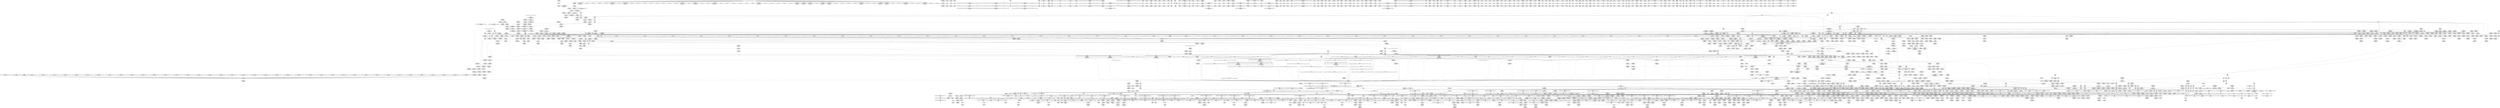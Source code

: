 digraph {
	CE0x5a69ba0 [shape=record,shape=Mrecord,label="{CE0x5a69ba0|tomoyo_read_unlock:entry}"]
	CE0x48736c0 [shape=record,shape=Mrecord,label="{CE0x48736c0|0:_i8*,_array:_GCRE_tomoyo_mac_keywords_external_constant_42_x_i8*_:_elem_34::|security/tomoyo/file.c,197}"]
	CE0x5a89b10 [shape=record,shape=Mrecord,label="{CE0x5a89b10|rcu_lock_acquire:tmp6}"]
	CE0x3c7faf0 [shape=record,shape=Mrecord,label="{CE0x3c7faf0|tomoyo_mkdev_perm:path1|security/tomoyo/file.c,845|*SummSink*}"]
	CE0x730f940 [shape=record,shape=Mrecord,label="{CE0x730f940|new_decode_dev:or|include/linux/kdev_t.h,53|*SummSource*}"]
	CE0x3e59f10 [shape=record,shape=Mrecord,label="{CE0x3e59f10|i64*_getelementptr_inbounds_(_2_x_i64_,_2_x_i64_*___llvm_gcov_ctr23,_i64_0,_i64_1)|*Constant*}"]
	CE0x663b290 [shape=record,shape=Mrecord,label="{CE0x663b290|i64_0|*Constant*}"]
	CE0x49127c0 [shape=record,shape=Mrecord,label="{CE0x49127c0|tomoyo_get_mode:arrayidx8|security/tomoyo/util.c,983|*SummSink*}"]
	CE0x59f0910 [shape=record,shape=Mrecord,label="{CE0x59f0910|tomoyo_const_part_length:tmp42|security/tomoyo/util.c,644|*SummSink*}"]
	CE0x6647f40 [shape=record,shape=Mrecord,label="{CE0x6647f40|i32_6|*Constant*}"]
	CE0x3c9fe20 [shape=record,shape=Mrecord,label="{CE0x3c9fe20|i64*_getelementptr_inbounds_(_2_x_i64_,_2_x_i64_*___llvm_gcov_ctr37,_i64_0,_i64_0)|*Constant*|*SummSource*}"]
	CE0x59f4d10 [shape=record,shape=Mrecord,label="{CE0x59f4d10|tomoyo_mkdev_perm:operation8|security/tomoyo/file.c,862|*SummSource*}"]
	CE0x55a15f0 [shape=record,shape=Mrecord,label="{CE0x55a15f0|i64**_getelementptr_inbounds_(_3_x_i64*_,_3_x_i64*_*___llvm_gcda_edge_table44,_i64_0,_i64_2)|*Constant*|*SummSource*}"]
	CE0x3df5bf0 [shape=record,shape=Mrecord,label="{CE0x3df5bf0|i64_20|*Constant*|*SummSource*}"]
	CE0x3c4ea10 [shape=record,shape=Mrecord,label="{CE0x3c4ea10|tomoyo_mkdev_perm:path|Function::tomoyo_mkdev_perm&Arg::path::}"]
	CE0x480a220 [shape=record,shape=Mrecord,label="{CE0x480a220|srcu_read_lock:tmp2}"]
	"CONST[source:1(input),value:2(dynamic)][purpose:{object}][SrcIdx:0]"
	CE0x58144b0 [shape=record,shape=Mrecord,label="{CE0x58144b0|VOIDTB_TE:_SCMRE_16,24_|*MultipleSource*|security/tomoyo/file.c, 845|security/tomoyo/file.c,845|security/tomoyo/file.c,845}"]
	CE0x4af50e0 [shape=record,shape=Mrecord,label="{CE0x4af50e0|tomoyo_get_mode:and|security/tomoyo/util.c,987}"]
	CE0x3d067f0 [shape=record,shape=Mrecord,label="{CE0x3d067f0|128:_i8*,_1208:_%struct.file*,_:_CMRE_168,176_|*MultipleSource*|security/tomoyo/common.h,1205|security/tomoyo/common.h,1205}"]
	CE0x59dfc50 [shape=record,shape=Mrecord,label="{CE0x59dfc50|GLOBAL:tomoyo_const_part_length|*Constant*|*SummSource*}"]
	CE0x49f1610 [shape=record,shape=Mrecord,label="{CE0x49f1610|tomoyo_get_realpath:tmp8|security/tomoyo/file.c,152|*SummSource*}"]
	CE0x3df6440 [shape=record,shape=Mrecord,label="{CE0x3df6440|tomoyo_const_part_length:tmp30|security/tomoyo/util.c,641|*SummSink*}"]
	CE0x58d99d0 [shape=record,shape=Mrecord,label="{CE0x58d99d0|_call_void_mcount()_#3|*SummSink*}"]
	CE0x6647ae0 [shape=record,shape=Mrecord,label="{CE0x6647ae0|rcu_lock_release:tmp7|*SummSink*}"]
	CE0x48ef460 [shape=record,shape=Mrecord,label="{CE0x48ef460|tomoyo_audit_mkdev_log:mkdev10|security/tomoyo/file.c,201|*SummSink*}"]
	CE0x5c11f60 [shape=record,shape=Mrecord,label="{CE0x5c11f60|i64_18|*Constant*}"]
	CE0x55f96a0 [shape=record,shape=Mrecord,label="{CE0x55f96a0|tomoyo_get_mode:if.end9|*SummSource*}"]
	CE0x4873c00 [shape=record,shape=Mrecord,label="{CE0x4873c00|0:_i8*,_array:_GCRE_tomoyo_mac_keywords_external_constant_42_x_i8*_:_elem_37::|security/tomoyo/file.c,197}"]
	CE0x55a7940 [shape=record,shape=Mrecord,label="{CE0x55a7940|tomoyo_mkdev_perm:operation|Function::tomoyo_mkdev_perm&Arg::operation::|*SummSink*}"]
	CE0x495ce90 [shape=record,shape=Mrecord,label="{CE0x495ce90|_call_void_mcount()_#3|*SummSink*}"]
	CE0x5b9acd0 [shape=record,shape=Mrecord,label="{CE0x5b9acd0|_call_void___llvm_gcov_indirect_counter_increment114(i32*___llvm_gcov_global_state_pred45,_i64**_getelementptr_inbounds_(_3_x_i64*_,_3_x_i64*_*___llvm_gcda_edge_table44,_i64_0,_i64_0)),_!dbg_!38954|security/tomoyo/util.c,649}"]
	CE0x7349820 [shape=record,shape=Mrecord,label="{CE0x7349820|tomoyo_audit_mkdev_log:tmp1}"]
	CE0x57d33b0 [shape=record,shape=Mrecord,label="{CE0x57d33b0|get_current:tmp1}"]
	CE0x3ac8790 [shape=record,shape=Mrecord,label="{CE0x3ac8790|tomoyo_audit_mkdev_log:tmp4|security/tomoyo/file.c,198|*SummSink*}"]
	CE0x4af4c10 [shape=record,shape=Mrecord,label="{CE0x4af4c10|i32_3|*Constant*}"]
	CE0x5a8a0b0 [shape=record,shape=Mrecord,label="{CE0x5a8a0b0|rcu_lock_acquire:tmp7}"]
	CE0x5607020 [shape=record,shape=Mrecord,label="{CE0x5607020|tomoyo_const_part_length:tmp14|security/tomoyo/util.c,626|*SummSource*}"]
	CE0x3b343f0 [shape=record,shape=Mrecord,label="{CE0x3b343f0|i64_176|*Constant*}"]
	CE0x731a5a0 [shape=record,shape=Mrecord,label="{CE0x731a5a0|i64*_getelementptr_inbounds_(_5_x_i64_,_5_x_i64_*___llvm_gcov_ctr28130,_i64_0,_i64_0)|*Constant*|*SummSource*}"]
	CE0x5785bf0 [shape=record,shape=Mrecord,label="{CE0x5785bf0|%struct.tomoyo_domain_info*_null|*Constant*}"]
	CE0x5c2afd0 [shape=record,shape=Mrecord,label="{CE0x5c2afd0|__llvm_gcov_indirect_counter_increment114:bb}"]
	CE0x7341d90 [shape=record,shape=Mrecord,label="{CE0x7341d90|GLOBAL:full_name_hash|*Constant*|*SummSink*}"]
	CE0x4873a40 [shape=record,shape=Mrecord,label="{CE0x4873a40|0:_i8*,_array:_GCRE_tomoyo_mac_keywords_external_constant_42_x_i8*_:_elem_36::|security/tomoyo/file.c,197}"]
	CE0x5b30560 [shape=record,shape=Mrecord,label="{CE0x5b30560|i64_7|*Constant*|*SummSource*}"]
	CE0x5760c40 [shape=record,shape=Mrecord,label="{CE0x5760c40|srcu_read_lock:bb}"]
	CE0x3c6fd00 [shape=record,shape=Mrecord,label="{CE0x3c6fd00|0:_i8,_array:_GCRE_tomoyo_index2category_constant_39_x_i8_c_00_00_00_00_00_00_00_00_00_00_00_00_00_00_00_00_00_00_00_00_00_00_00_01_01_01_01_01_01_01_01_01_01_01_01_01_01_01_02_,_align_16:_elem_17::|security/tomoyo/util.c,983}"]
	CE0x59f2130 [shape=record,shape=Mrecord,label="{CE0x59f2130|%struct.task_struct*_(%struct.task_struct**)*_asm_movq_%gs:$_1:P_,$0_,_r,im,_dirflag_,_fpsr_,_flags_|*SummSink*}"]
	CE0x7045030 [shape=record,shape=Mrecord,label="{CE0x7045030|tomoyo_domain:tobool1|security/tomoyo/common.h,1205|*SummSource*}"]
	CE0x481a0a0 [shape=record,shape=Mrecord,label="{CE0x481a0a0|__llvm_gcov_indirect_counter_increment114:entry|*SummSink*}"]
	CE0x5ac8510 [shape=record,shape=Mrecord,label="{CE0x5ac8510|i8_1|*Constant*|*SummSource*}"]
	CE0x5bc5f70 [shape=record,shape=Mrecord,label="{CE0x5bc5f70|tomoyo_get_mode:idxprom3|security/tomoyo/util.c,983|*SummSource*}"]
	CE0x56c8700 [shape=record,shape=Mrecord,label="{CE0x56c8700|0:_i8*,_8:_i32,_12:_i16,_14:_i8,_15:_i8,_:_SCMRE_12,14_|*MultipleSource*|security/tomoyo/file.c, 849|Function::tomoyo_get_realpath&Arg::buf::|security/tomoyo/file.c,868}"]
	CE0x5aa0dc0 [shape=record,shape=Mrecord,label="{CE0x5aa0dc0|get_current:tmp4|./arch/x86/include/asm/current.h,14}"]
	CE0x5ac12a0 [shape=record,shape=Mrecord,label="{CE0x5ac12a0|tomoyo_mkdev_perm:tmp25|security/tomoyo/file.c,871}"]
	CE0x48ba4e0 [shape=record,shape=Mrecord,label="{CE0x48ba4e0|GLOBAL:__llvm_gcov_ctr31133|Global_var:__llvm_gcov_ctr31133|*SummSink*}"]
	CE0x3c7c7f0 [shape=record,shape=Mrecord,label="{CE0x3c7c7f0|tomoyo_mkdev_perm:tmp13|security/tomoyo/file.c,854}"]
	CE0x3d750a0 [shape=record,shape=Mrecord,label="{CE0x3d750a0|tomoyo_const_part_length:if.end18|*SummSource*}"]
	CE0x5989100 [shape=record,shape=Mrecord,label="{CE0x5989100|_call_void_tomoyo_check_acl(%struct.tomoyo_request_info*_%r,_i1_(%struct.tomoyo_request_info*,_%struct.tomoyo_acl_info*)*_tomoyo_check_mkdev_acl)_#9,_!dbg_!38953|security/tomoyo/file.c,866|*SummSource*}"]
	CE0x58b1830 [shape=record,shape=Mrecord,label="{CE0x58b1830|tomoyo_mkdev_perm:param|security/tomoyo/file.c,861}"]
	CE0x5c35540 [shape=record,shape=Mrecord,label="{CE0x5c35540|i64**_getelementptr_inbounds_(_3_x_i64*_,_3_x_i64*_*___llvm_gcda_edge_table44,_i64_0,_i64_0)|*Constant*|*SummSink*}"]
	CE0x3c9fb40 [shape=record,shape=Mrecord,label="{CE0x3c9fb40|tomoyo_read_unlock:tmp3}"]
	CE0x48ba7d0 [shape=record,shape=Mrecord,label="{CE0x48ba7d0|tomoyo_get_mode:tmp4|security/tomoyo/util.c,978|*SummSource*}"]
	CE0x71d5110 [shape=record,shape=Mrecord,label="{CE0x71d5110|tomoyo_get_realpath:tmp10|security/tomoyo/file.c,155|*SummSink*}"]
	CE0x579bdc0 [shape=record,shape=Mrecord,label="{CE0x579bdc0|srcu_read_unlock:tmp2|*SummSource*}"]
	CE0x49f1980 [shape=record,shape=Mrecord,label="{CE0x49f1980|_call_void_tomoyo_fill_path_info(%struct.tomoyo_path_info*_%buf)_#9,_!dbg_!38913|security/tomoyo/file.c,152|*SummSink*}"]
	CE0x591a780 [shape=record,shape=Mrecord,label="{CE0x591a780|tomoyo_get_mode:tmp2|security/tomoyo/util.c,978}"]
	CE0x7348cf0 [shape=record,shape=Mrecord,label="{CE0x7348cf0|new_decode_dev:shl|include/linux/kdev_t.h,54|*SummSink*}"]
	CE0x582b1d0 [shape=record,shape=Mrecord,label="{CE0x582b1d0|0:_%struct.tomoyo_obj_info*,_16:_%struct.tomoyo_domain_info*,_24:_%struct.tomoyo_path_info*,_32:_i32,_36:_i32,_40:_i32,_44:_i8,_72:_i8,_75:_i8,_76:_i8,_77:_i8,_:_SCMRE_75,76_|*MultipleSource*|security/tomoyo/file.c, 844|security/tomoyo/file.c,844|security/tomoyo/file.c,858|Function::tomoyo_init_request_info&Arg::r::}"]
	CE0x477f1f0 [shape=record,shape=Mrecord,label="{CE0x477f1f0|i64_1|*Constant*}"]
	CE0x59859b0 [shape=record,shape=Mrecord,label="{CE0x59859b0|tomoyo_mkdev_perm:mkdev15|security/tomoyo/file.c,865|*SummSink*}"]
	CE0x5a62810 [shape=record,shape=Mrecord,label="{CE0x5a62810|i64*_getelementptr_inbounds_(_2_x_i64_,_2_x_i64_*___llvm_gcov_ctr23,_i64_0,_i64_0)|*Constant*|*SummSource*}"]
	CE0x5961530 [shape=record,shape=Mrecord,label="{CE0x5961530|tomoyo_mkdev_perm:mkdev10|security/tomoyo/file.c,863|*SummSink*}"]
	CE0x5a34220 [shape=record,shape=Mrecord,label="{CE0x5a34220|i32_-12|*Constant*}"]
	CE0x3ac6450 [shape=record,shape=Mrecord,label="{CE0x3ac6450|tomoyo_const_part_length:tmp7|security/tomoyo/util.c,625}"]
	CE0x47f4a50 [shape=record,shape=Mrecord,label="{CE0x47f4a50|_call_void_lock_acquire(%struct.lockdep_map*_%map,_i32_0,_i32_0,_i32_2,_i32_0,_%struct.lockdep_map*_null,_i64_ptrtoint_(i8*_blockaddress(_rcu_lock_acquire,_%__here)_to_i64))_#9,_!dbg_!38907|include/linux/rcupdate.h,418|*SummSource*}"]
	CE0x3afa1b0 [shape=record,shape=Mrecord,label="{CE0x3afa1b0|i64*_null|*Constant*|*SummSink*}"]
	CE0x3c822f0 [shape=record,shape=Mrecord,label="{CE0x3c822f0|tomoyo_get_realpath:buf|Function::tomoyo_get_realpath&Arg::buf::}"]
	CE0x3c844c0 [shape=record,shape=Mrecord,label="{CE0x3c844c0|0:_i8,_array:_GCRE_tomoyo_index2category_constant_39_x_i8_c_00_00_00_00_00_00_00_00_00_00_00_00_00_00_00_00_00_00_00_00_00_00_00_01_01_01_01_01_01_01_01_01_01_01_01_01_01_01_02_,_align_16:_elem_7::|security/tomoyo/util.c,983}"]
	CE0x48eedd0 [shape=record,shape=Mrecord,label="{CE0x48eedd0|tomoyo_audit_mkdev_log:tmp6|security/tomoyo/file.c,197}"]
	CE0x4b11b70 [shape=record,shape=Mrecord,label="{CE0x4b11b70|tomoyo_init_request_info:call4|security/tomoyo/util.c,1010|*SummSource*}"]
	CE0x706ff70 [shape=record,shape=Mrecord,label="{CE0x706ff70|tomoyo_get_mode:bb}"]
	CE0x4901fb0 [shape=record,shape=Mrecord,label="{CE0x4901fb0|tomoyo_domain:land.lhs.true2}"]
	CE0x3df6380 [shape=record,shape=Mrecord,label="{CE0x3df6380|tomoyo_const_part_length:tmp30|security/tomoyo/util.c,641|*SummSource*}"]
	CE0x49f1b00 [shape=record,shape=Mrecord,label="{CE0x49f1b00|GLOBAL:tomoyo_fill_path_info|*Constant*}"]
	CE0x3af9d20 [shape=record,shape=Mrecord,label="{CE0x3af9d20|tomoyo_const_part_length:incdec.ptr7|security/tomoyo/util.c,631|*SummSink*}"]
	"CONST[source:0(mediator),value:2(dynamic)][purpose:{subject}]"
	CE0x4901e40 [shape=record,shape=Mrecord,label="{CE0x4901e40|tomoyo_audit_mkdev_log:name|security/tomoyo/file.c,199}"]
	CE0x71d5370 [shape=record,shape=Mrecord,label="{CE0x71d5370|i1_false|*Constant*|*SummSink*}"]
	CE0x5b7a2a0 [shape=record,shape=Mrecord,label="{CE0x5b7a2a0|tomoyo_init_request_info:bb|*SummSink*}"]
	CE0x729a270 [shape=record,shape=Mrecord,label="{CE0x729a270|128:_i8*,_1208:_%struct.file*,_:_CMRE_128,136_|*MultipleSource*|security/tomoyo/common.h,1205|security/tomoyo/common.h,1205}"]
	CE0x56c98e0 [shape=record,shape=Mrecord,label="{CE0x56c98e0|tomoyo_mkdev_perm:tmp7|security/tomoyo/file.c,852|*SummSink*}"]
	CE0x3ac9010 [shape=record,shape=Mrecord,label="{CE0x3ac9010|GLOBAL:tomoyo_mac_keywords|Global_var:tomoyo_mac_keywords|*SummSink*}"]
	CE0x59b4e10 [shape=record,shape=Mrecord,label="{CE0x59b4e10|tomoyo_domain:tmp7|security/tomoyo/common.h,1205|*SummSource*}"]
	CE0x706feb0 [shape=record,shape=Mrecord,label="{CE0x706feb0|tomoyo_get_mode:if.then|*SummSink*}"]
	CE0x5901780 [shape=record,shape=Mrecord,label="{CE0x5901780|get_current:tmp|*SummSource*}"]
	CE0x5a56800 [shape=record,shape=Mrecord,label="{CE0x5a56800|COLLAPSED:_CMRE:_elem_0:default:}"]
	CE0x5b41110 [shape=record,shape=Mrecord,label="{CE0x5b41110|i64*_getelementptr_inbounds_(_12_x_i64_,_12_x_i64_*___llvm_gcov_ctr12,_i64_0,_i64_10)|*Constant*|*SummSink*}"]
	CE0x58715b0 [shape=record,shape=Mrecord,label="{CE0x58715b0|tomoyo_mkdev_perm:call5|security/tomoyo/file.c,859}"]
	CE0x57a4ef0 [shape=record,shape=Mrecord,label="{CE0x57a4ef0|tomoyo_mkdev_perm:tmp12|security/tomoyo/file.c,854}"]
	CE0x5c38890 [shape=record,shape=Mrecord,label="{CE0x5c38890|tomoyo_domain:tmp15|security/tomoyo/common.h,1205|*SummSource*}"]
	CE0x3d32200 [shape=record,shape=Mrecord,label="{CE0x3d32200|i64*_getelementptr_inbounds_(_2_x_i64_,_2_x_i64_*___llvm_gcov_ctr32,_i64_0,_i64_0)|*Constant*|*SummSource*}"]
	CE0x664fb10 [shape=record,shape=Mrecord,label="{CE0x664fb10|tomoyo_const_part_length:while.cond|*SummSink*}"]
	CE0x3d9d5c0 [shape=record,shape=Mrecord,label="{CE0x3d9d5c0|i64*_getelementptr_inbounds_(_31_x_i64_,_31_x_i64_*___llvm_gcov_ctr43150,_i64_0,_i64_0)|*Constant*}"]
	CE0x73497b0 [shape=record,shape=Mrecord,label="{CE0x73497b0|tomoyo_audit_mkdev_log:tmp|*SummSink*}"]
	CE0x577ca10 [shape=record,shape=Mrecord,label="{CE0x577ca10|tomoyo_mkdev_perm:idxprom|security/tomoyo/file.c,852}"]
	CE0x4829150 [shape=record,shape=Mrecord,label="{CE0x4829150|tomoyo_audit_mkdev_log:mkdev4|security/tomoyo/file.c,199|*SummSink*}"]
	CE0x700c160 [shape=record,shape=Mrecord,label="{CE0x700c160|tomoyo_init_request_info:mode5|security/tomoyo/util.c,1011|*SummSource*}"]
	CE0x3c6fa50 [shape=record,shape=Mrecord,label="{CE0x3c6fa50|0:_i8,_array:_GCRE_tomoyo_index2category_constant_39_x_i8_c_00_00_00_00_00_00_00_00_00_00_00_00_00_00_00_00_00_00_00_00_00_00_00_01_01_01_01_01_01_01_01_01_01_01_01_01_01_01_02_,_align_16:_elem_16::|security/tomoyo/util.c,983}"]
	CE0x4886b00 [shape=record,shape=Mrecord,label="{CE0x4886b00|rcu_lock_acquire:__here|*SummSink*}"]
	CE0x4830720 [shape=record,shape=Mrecord,label="{CE0x4830720|tomoyo_mkdev_perm:tmp15|security/tomoyo/file.c,857}"]
	CE0x4ab0a70 [shape=record,shape=Mrecord,label="{CE0x4ab0a70|0:_%struct.tomoyo_obj_info*,_16:_%struct.tomoyo_domain_info*,_24:_%struct.tomoyo_path_info*,_32:_i32,_36:_i32,_40:_i32,_44:_i8,_72:_i8,_75:_i8,_76:_i8,_77:_i8,_:_SCMRE_28,29_}"]
	CE0x4887dd0 [shape=record,shape=Mrecord,label="{CE0x4887dd0|i64**_getelementptr_inbounds_(_3_x_i64*_,_3_x_i64*_*___llvm_gcda_edge_table44,_i64_0,_i64_1)|*Constant*|*SummSource*}"]
	CE0x584d5a0 [shape=record,shape=Mrecord,label="{CE0x584d5a0|0:_%struct.tomoyo_obj_info*,_16:_%struct.tomoyo_domain_info*,_24:_%struct.tomoyo_path_info*,_32:_i32,_36:_i32,_40:_i32,_44:_i8,_72:_i8,_75:_i8,_76:_i8,_77:_i8,_:_SCMRE_72,73_|*MultipleSource*|security/tomoyo/file.c, 844|security/tomoyo/file.c,844|security/tomoyo/file.c,858|Function::tomoyo_init_request_info&Arg::r::}"]
	CE0x58d9fe0 [shape=record,shape=Mrecord,label="{CE0x58d9fe0|tomoyo_get_mode:tmp15|security/tomoyo/util.c,983|*SummSink*}"]
	CE0x5683c80 [shape=record,shape=Mrecord,label="{CE0x5683c80|tomoyo_get_mode:and|security/tomoyo/util.c,987|*SummSink*}"]
	CE0x5b307e0 [shape=record,shape=Mrecord,label="{CE0x5b307e0|tomoyo_mkdev_perm:tmp22|security/tomoyo/file.c,871}"]
	CE0x58193c0 [shape=record,shape=Mrecord,label="{CE0x58193c0|tomoyo_fill_path_info:tmp11|security/tomoyo/util.c,667|*SummSink*}"]
	CE0x3bbb720 [shape=record,shape=Mrecord,label="{CE0x3bbb720|i32_49|*Constant*}"]
	CE0x3bfb120 [shape=record,shape=Mrecord,label="{CE0x3bfb120|0:_i8,_array:_GCRE_tomoyo_pnnn2mac_constant_2_x_i8_c_0B_0C_,_align_1:_elem_1::|security/tomoyo/file.c,852}"]
	CE0x57fa6d0 [shape=record,shape=Mrecord,label="{CE0x57fa6d0|i8*_undef|*Constant*|*SummSource*}"]
	CE0x5a01500 [shape=record,shape=Mrecord,label="{CE0x5a01500|tomoyo_domain:if.then|*SummSource*}"]
	CE0x4936dd0 [shape=record,shape=Mrecord,label="{CE0x4936dd0|tomoyo_audit_mkdev_log:tmp10|security/tomoyo/file.c,200}"]
	CE0x71c4b00 [shape=record,shape=Mrecord,label="{CE0x71c4b00|GLOBAL:__llvm_gcov_ctr25|Global_var:__llvm_gcov_ctr25|*SummSource*}"]
	CE0x3a0e450 [shape=record,shape=Mrecord,label="{CE0x3a0e450|_ret_i32_%retval.0,_!dbg_!38957|security/tomoyo/util.c,652}"]
	CE0x3c9f740 [shape=record,shape=Mrecord,label="{CE0x3c9f740|tomoyo_audit_mkdev_log:tmp2|*SummSource*}"]
	CE0x5a337c0 [shape=record,shape=Mrecord,label="{CE0x5a337c0|_call_void_kfree(i8*_%tmp20)_#9,_!dbg_!38956|security/tomoyo/file.c,868|*SummSource*}"]
	CE0x5b00650 [shape=record,shape=Mrecord,label="{CE0x5b00650|i64*_getelementptr_inbounds_(_31_x_i64_,_31_x_i64_*___llvm_gcov_ctr43150,_i64_0,_i64_16)|*Constant*}"]
	CE0x3b54740 [shape=record,shape=Mrecord,label="{CE0x3b54740|tomoyo_const_part_length:cmp|security/tomoyo/util.c,626|*SummSink*}"]
	CE0x715e710 [shape=record,shape=Mrecord,label="{CE0x715e710|rcu_lock_release:bb|*SummSink*}"]
	CE0x490b7e0 [shape=record,shape=Mrecord,label="{CE0x490b7e0|tomoyo_get_mode:mode.0}"]
	CE0x495cdd0 [shape=record,shape=Mrecord,label="{CE0x495cdd0|_call_void_mcount()_#3|*SummSource*}"]
	CE0x4819f90 [shape=record,shape=Mrecord,label="{CE0x4819f90|__llvm_gcov_indirect_counter_increment114:entry|*SummSource*}"]
	CE0x495d440 [shape=record,shape=Mrecord,label="{CE0x495d440|tomoyo_mkdev_perm:if.end}"]
	CE0x3bbc1b0 [shape=record,shape=Mrecord,label="{CE0x3bbc1b0|tomoyo_const_part_length:tmp8|security/tomoyo/util.c,626}"]
	CE0x5988aa0 [shape=record,shape=Mrecord,label="{CE0x5988aa0|tomoyo_mkdev_perm:call16|security/tomoyo/file.c,867}"]
	CE0x715d890 [shape=record,shape=Mrecord,label="{CE0x715d890|tomoyo_const_part_length:tmp53|security/tomoyo/util.c,652|*SummSource*}"]
	CE0x3df54a0 [shape=record,shape=Mrecord,label="{CE0x3df54a0|tomoyo_const_part_length:tmp5|security/tomoyo/util.c,624|*SummSource*}"]
	CE0x5b92830 [shape=record,shape=Mrecord,label="{CE0x5b92830|tomoyo_const_part_length:cmp15|security/tomoyo/util.c,641|*SummSink*}"]
	CE0x483ddc0 [shape=record,shape=Mrecord,label="{CE0x483ddc0|GLOBAL:tomoyo_ss|Global_var:tomoyo_ss|*SummSink*}"]
	CE0x3c01ae0 [shape=record,shape=Mrecord,label="{CE0x3c01ae0|tomoyo_const_part_length:sw.epilog|*SummSource*}"]
	CE0x3c824f0 [shape=record,shape=Mrecord,label="{CE0x3c824f0|tomoyo_get_realpath:buf|Function::tomoyo_get_realpath&Arg::buf::|*SummSink*}"]
	CE0x5988ea0 [shape=record,shape=Mrecord,label="{CE0x5988ea0|tomoyo_mkdev_perm:minor|security/tomoyo/file.c,865|*SummSource*}"]
	CE0x3c84770 [shape=record,shape=Mrecord,label="{CE0x3c84770|0:_i8,_array:_GCRE_tomoyo_index2category_constant_39_x_i8_c_00_00_00_00_00_00_00_00_00_00_00_00_00_00_00_00_00_00_00_00_00_00_00_01_01_01_01_01_01_01_01_01_01_01_01_01_01_01_02_,_align_16:_elem_8::|security/tomoyo/util.c,983}"]
	CE0x5bee7b0 [shape=record,shape=Mrecord,label="{CE0x5bee7b0|srcu_read_lock:call|include/linux/srcu.h,220|*SummSource*}"]
	CE0x5a6a4a0 [shape=record,shape=Mrecord,label="{CE0x5a6a4a0|_ret_void,_!dbg_!38904|security/tomoyo/common.h,1110|*SummSource*}"]
	CE0x4ab0650 [shape=record,shape=Mrecord,label="{CE0x4ab0650|0:_%struct.tomoyo_obj_info*,_16:_%struct.tomoyo_domain_info*,_24:_%struct.tomoyo_path_info*,_32:_i32,_36:_i32,_40:_i32,_44:_i8,_72:_i8,_75:_i8,_76:_i8,_77:_i8,_:_SCMRE_26,27_}"]
	CE0x57618d0 [shape=record,shape=Mrecord,label="{CE0x57618d0|tomoyo_fill_path_info:tmp9|security/tomoyo/util.c,667}"]
	CE0x56b6bc0 [shape=record,shape=Mrecord,label="{CE0x56b6bc0|i32_0|*Constant*}"]
	CE0x71040e0 [shape=record,shape=Mrecord,label="{CE0x71040e0|tomoyo_fill_path_info:call11|security/tomoyo/util.c,669|*SummSource*}"]
	CE0x3b34460 [shape=record,shape=Mrecord,label="{CE0x3b34460|i64_176|*Constant*|*SummSource*}"]
	CE0x3be4b90 [shape=record,shape=Mrecord,label="{CE0x3be4b90|tomoyo_const_part_length:incdec.ptr7|security/tomoyo/util.c,631}"]
	CE0x5b69f10 [shape=record,shape=Mrecord,label="{CE0x5b69f10|_ret_i32_%retval.0,_!dbg_!38968|security/tomoyo/file.c,874}"]
	CE0x7279be0 [shape=record,shape=Mrecord,label="{CE0x7279be0|i64*_getelementptr_inbounds_(_11_x_i64_,_11_x_i64_*___llvm_gcov_ctr54147,_i64_0,_i64_9)|*Constant*}"]
	CE0x4911c30 [shape=record,shape=Mrecord,label="{CE0x4911c30|tomoyo_get_mode:conv10|security/tomoyo/util.c,985}"]
	CE0x3c4e930 [shape=record,shape=Mrecord,label="{CE0x3c4e930|tomoyo_mkdev_perm:tmp5|security/tomoyo/file.c,846|*SummSource*}"]
	CE0x7146fd0 [shape=record,shape=Mrecord,label="{CE0x7146fd0|tomoyo_get_realpath:if.then}"]
	CE0x7018ce0 [shape=record,shape=Mrecord,label="{CE0x7018ce0|i64*_getelementptr_inbounds_(_2_x_i64_,_2_x_i64_*___llvm_gcov_ctr22,_i64_0,_i64_0)|*Constant*|*SummSource*}"]
	CE0x59f0340 [shape=record,shape=Mrecord,label="{CE0x59f0340|tomoyo_const_part_length:tmp41|security/tomoyo/util.c,644|*SummSink*}"]
	CE0x5b5ba20 [shape=record,shape=Mrecord,label="{CE0x5b5ba20|tomoyo_mkdev_perm:tmp30|security/tomoyo/file.c,874}"]
	CE0x5aa1630 [shape=record,shape=Mrecord,label="{CE0x5aa1630|rcu_lock_acquire:tmp}"]
	CE0x495d3a0 [shape=record,shape=Mrecord,label="{CE0x495d3a0|tomoyo_mkdev_perm:cleanup|*SummSink*}"]
	CE0x59ddde0 [shape=record,shape=Mrecord,label="{CE0x59ddde0|i64*_getelementptr_inbounds_(_11_x_i64_,_11_x_i64_*___llvm_gcov_ctr54147,_i64_0,_i64_8)|*Constant*|*SummSource*}"]
	CE0x6650d10 [shape=record,shape=Mrecord,label="{CE0x6650d10|_call_void___llvm_gcov_indirect_counter_increment114(i32*___llvm_gcov_global_state_pred45,_i64**_getelementptr_inbounds_(_3_x_i64*_,_3_x_i64*_*___llvm_gcda_edge_table44,_i64_0,_i64_1)),_!dbg_!38927|security/tomoyo/util.c,634|*SummSink*}"]
	CE0x582ab20 [shape=record,shape=Mrecord,label="{CE0x582ab20|0:_%struct.tomoyo_obj_info*,_16:_%struct.tomoyo_domain_info*,_24:_%struct.tomoyo_path_info*,_32:_i32,_36:_i32,_40:_i32,_44:_i8,_72:_i8,_75:_i8,_76:_i8,_77:_i8,_:_SCMRE_56,57_}"]
	CE0x56a6720 [shape=record,shape=Mrecord,label="{CE0x56a6720|tomoyo_read_lock:tmp3}"]
	CE0x70f3180 [shape=record,shape=Mrecord,label="{CE0x70f3180|tomoyo_get_realpath:tmp2|*LoadInst*|security/tomoyo/file.c,151|*SummSource*}"]
	CE0x7026cf0 [shape=record,shape=Mrecord,label="{CE0x7026cf0|tomoyo_const_part_length:inc|security/tomoyo/util.c,628}"]
	CE0x5c0d470 [shape=record,shape=Mrecord,label="{CE0x5c0d470|tomoyo_const_part_length:tmp10|security/tomoyo/util.c,626|*SummSink*}"]
	CE0x48d8c80 [shape=record,shape=Mrecord,label="{CE0x48d8c80|srcu_read_unlock:tmp}"]
	CE0x56f0610 [shape=record,shape=Mrecord,label="{CE0x56f0610|i64*_getelementptr_inbounds_(_31_x_i64_,_31_x_i64_*___llvm_gcov_ctr43150,_i64_0,_i64_21)|*Constant*|*SummSource*}"]
	CE0x59ac7a0 [shape=record,shape=Mrecord,label="{CE0x59ac7a0|0:_i8*,_8:_i32,_12:_i16,_14:_i8,_15:_i8,_:_SCMRE_0,8_|*MultipleSource*|security/tomoyo/file.c, 849|Function::tomoyo_get_realpath&Arg::buf::|security/tomoyo/file.c,868}"]
	CE0x5946db0 [shape=record,shape=Mrecord,label="{CE0x5946db0|i32_4|*Constant*}"]
	CE0x7154cc0 [shape=record,shape=Mrecord,label="{CE0x7154cc0|0:_i8*,_array:_GCRE_tomoyo_mac_keywords_external_constant_42_x_i8*_:_elem_25::|security/tomoyo/file.c,197}"]
	CE0x4ade270 [shape=record,shape=Mrecord,label="{CE0x4ade270|tomoyo_audit_mkdev_log:tmp9|security/tomoyo/file.c,200|*SummSink*}"]
	CE0x3b79180 [shape=record,shape=Mrecord,label="{CE0x3b79180|tomoyo_mkdev_perm:r|security/tomoyo/file.c, 844|*SummSink*}"]
	CE0x7125b60 [shape=record,shape=Mrecord,label="{CE0x7125b60|tomoyo_get_realpath:call|security/tomoyo/file.c,150|*SummSink*}"]
	CE0x55c3420 [shape=record,shape=Mrecord,label="{CE0x55c3420|tomoyo_fill_path_info:land.end|*SummSink*}"]
	CE0x5c384e0 [shape=record,shape=Mrecord,label="{CE0x5c384e0|tomoyo_get_mode:tmp8|security/tomoyo/util.c,979}"]
	CE0x57a4ab0 [shape=record,shape=Mrecord,label="{CE0x57a4ab0|tomoyo_get_realpath:tmp5|security/tomoyo/file.c,151}"]
	CE0x3c9f7b0 [shape=record,shape=Mrecord,label="{CE0x3c9f7b0|tomoyo_audit_mkdev_log:tmp2|*SummSink*}"]
	CE0x490b930 [shape=record,shape=Mrecord,label="{CE0x490b930|tomoyo_get_mode:mode.0|*SummSource*}"]
	CE0x3c85c10 [shape=record,shape=Mrecord,label="{CE0x3c85c10|GLOBAL:tomoyo_init_request_info|*Constant*|*SummSource*}"]
	CE0x3c7c900 [shape=record,shape=Mrecord,label="{CE0x3c7c900|tomoyo_mkdev_perm:tmp13|security/tomoyo/file.c,854|*SummSink*}"]
	CE0x5aa2640 [shape=record,shape=Mrecord,label="{CE0x5aa2640|_ret_void,_!dbg_!38904|security/tomoyo/common.h,1110|*SummSink*}"]
	CE0x706dd20 [shape=record,shape=Mrecord,label="{CE0x706dd20|i64_4|*Constant*}"]
	CE0x4b4f580 [shape=record,shape=Mrecord,label="{CE0x4b4f580|_call_void_rcu_lock_acquire(%struct.lockdep_map*_%dep_map)_#9,_!dbg_!38906|include/linux/srcu.h,222|*SummSink*}"]
	CE0x4c1f080 [shape=record,shape=Mrecord,label="{CE0x4c1f080|rcu_lock_release:tmp5|include/linux/rcupdate.h,423|*SummSink*}"]
	CE0x3b29b40 [shape=record,shape=Mrecord,label="{CE0x3b29b40|0:_i8,_array:_GCRE_tomoyo_index2category_constant_39_x_i8_c_00_00_00_00_00_00_00_00_00_00_00_00_00_00_00_00_00_00_00_00_00_00_00_01_01_01_01_01_01_01_01_01_01_01_01_01_01_01_02_,_align_16:_elem_5::|security/tomoyo/util.c,983}"]
	CE0x3c7fa50 [shape=record,shape=Mrecord,label="{CE0x3c7fa50|i32_0|*Constant*|*SummSource*}"]
	CE0x5a69a30 [shape=record,shape=Mrecord,label="{CE0x5a69a30|GLOBAL:tomoyo_read_unlock|*Constant*|*SummSource*}"]
	CE0x5ad1a20 [shape=record,shape=Mrecord,label="{CE0x5ad1a20|tomoyo_const_part_length:tmp44|security/tomoyo/util.c,645|*SummSource*}"]
	CE0x70d5120 [shape=record,shape=Mrecord,label="{CE0x70d5120|tomoyo_get_realpath:name1|security/tomoyo/file.c,151}"]
	CE0x3d0b0c0 [shape=record,shape=Mrecord,label="{CE0x3d0b0c0|i64*_getelementptr_inbounds_(_2_x_i64_,_2_x_i64_*___llvm_gcov_ctr31,_i64_0,_i64_1)|*Constant*|*SummSource*}"]
	CE0x4830fa0 [shape=record,shape=Mrecord,label="{CE0x4830fa0|tomoyo_mkdev_perm:tmp17|security/tomoyo/file.c,857|*SummSource*}"]
	CE0x4894f90 [shape=record,shape=Mrecord,label="{CE0x4894f90|tomoyo_audit_mkdev_log:tmp10|security/tomoyo/file.c,200|*SummSource*}"]
	CE0x480a8e0 [shape=record,shape=Mrecord,label="{CE0x480a8e0|GLOBAL:tomoyo_mac_keywords|Global_var:tomoyo_mac_keywords}"]
	CE0x55a10c0 [shape=record,shape=Mrecord,label="{CE0x55a10c0|i64_ptrtoint_(i8*_blockaddress(_rcu_lock_release,_%__here)_to_i64)|*Constant*}"]
	CE0x49124f0 [shape=record,shape=Mrecord,label="{CE0x49124f0|i32_39|*Constant*|*SummSink*}"]
	CE0x3df5fb0 [shape=record,shape=Mrecord,label="{CE0x3df5fb0|tomoyo_const_part_length:tmp29|security/tomoyo/util.c,641|*SummSink*}"]
	CE0x72e5ed0 [shape=record,shape=Mrecord,label="{CE0x72e5ed0|rcu_lock_release:tmp1|*SummSink*}"]
	CE0x567c0a0 [shape=record,shape=Mrecord,label="{CE0x567c0a0|tomoyo_mkdev_perm:call|security/tomoyo/file.c,852|*SummSource*}"]
	CE0x5a8a290 [shape=record,shape=Mrecord,label="{CE0x5a8a290|rcu_lock_acquire:tmp7|*SummSource*}"]
	CE0x5b27960 [shape=record,shape=Mrecord,label="{CE0x5b27960|tomoyo_mkdev_perm:cmp19|security/tomoyo/file.c,871}"]
	CE0x7126070 [shape=record,shape=Mrecord,label="{CE0x7126070|new_decode_dev:tmp|*SummSink*}"]
	CE0x3c92a50 [shape=record,shape=Mrecord,label="{CE0x3c92a50|tomoyo_const_part_length:return|*SummSource*}"]
	CE0x3e59ca0 [shape=record,shape=Mrecord,label="{CE0x3e59ca0|srcu_read_lock:tmp1}"]
	CE0x3af9700 [shape=record,shape=Mrecord,label="{CE0x3af9700|tomoyo_const_part_length:tmp22|security/tomoyo/util.c,634|*SummSink*}"]
	CE0x49d6cd0 [shape=record,shape=Mrecord,label="{CE0x49d6cd0|tomoyo_init_request_info:tmp9|security/tomoyo/util.c,1006|*SummSink*}"]
	CE0x712cfa0 [shape=record,shape=Mrecord,label="{CE0x712cfa0|tomoyo_fill_path_info:conv3|security/tomoyo/util.c,666}"]
	CE0x3d74fa0 [shape=record,shape=Mrecord,label="{CE0x3d74fa0|tomoyo_const_part_length:if.end18}"]
	CE0x7346500 [shape=record,shape=Mrecord,label="{CE0x7346500|_call_void_rcu_lock_release(%struct.lockdep_map*_%dep_map)_#9,_!dbg_!38905|include/linux/srcu.h,236|*SummSource*}"]
	CE0x5888ed0 [shape=record,shape=Mrecord,label="{CE0x5888ed0|_ret_i32_%or4,_!dbg_!38913|include/linux/kdev_t.h,54}"]
	CE0x7084a00 [shape=record,shape=Mrecord,label="{CE0x7084a00|tomoyo_get_mode:profile|Function::tomoyo_get_mode&Arg::profile::|*SummSink*}"]
	CE0x47e5d70 [shape=record,shape=Mrecord,label="{CE0x47e5d70|0:_%struct.tomoyo_obj_info*,_16:_%struct.tomoyo_domain_info*,_24:_%struct.tomoyo_path_info*,_32:_i32,_36:_i32,_40:_i32,_44:_i8,_72:_i8,_75:_i8,_76:_i8,_77:_i8,_:_SCMRE_32,33_}"]
	CE0x71a2fb0 [shape=record,shape=Mrecord,label="{CE0x71a2fb0|GLOBAL:tomoyo_const_part_length|*Constant*|*SummSink*}"]
	CE0x59df540 [shape=record,shape=Mrecord,label="{CE0x59df540|tomoyo_domain:tmp3}"]
	CE0x3ade5e0 [shape=record,shape=Mrecord,label="{CE0x3ade5e0|tomoyo_domain:tmp23|security/tomoyo/common.h,1205|*SummSink*}"]
	CE0x3b54c70 [shape=record,shape=Mrecord,label="{CE0x3b54c70|__llvm_gcov_indirect_counter_increment114:counter|*SummSource*}"]
	CE0x5795850 [shape=record,shape=Mrecord,label="{CE0x5795850|tomoyo_fill_path_info:tmp1}"]
	CE0x59f3c60 [shape=record,shape=Mrecord,label="{CE0x59f3c60|i64*_getelementptr_inbounds_(_31_x_i64_,_31_x_i64_*___llvm_gcov_ctr43150,_i64_0,_i64_27)|*Constant*}"]
	CE0x7125750 [shape=record,shape=Mrecord,label="{CE0x7125750|tomoyo_audit_mkdev_log:tmp3}"]
	CE0x3c13c00 [shape=record,shape=Mrecord,label="{CE0x3c13c00|GLOBAL:tomoyo_init_request_info|*Constant*}"]
	CE0x71099e0 [shape=record,shape=Mrecord,label="{CE0x71099e0|rcu_lock_release:entry|*SummSink*}"]
	CE0x70c3c00 [shape=record,shape=Mrecord,label="{CE0x70c3c00|128:_i8*,_1208:_%struct.file*,_:_CMRE_41,42_}"]
	CE0x3c13f80 [shape=record,shape=Mrecord,label="{CE0x3c13f80|tomoyo_init_request_info:tmp3|security/tomoyo/util.c,1004|*SummSource*}"]
	CE0x3b342c0 [shape=record,shape=Mrecord,label="{CE0x3b342c0|i64_176|*Constant*|*SummSink*}"]
	CE0x57b4f60 [shape=record,shape=Mrecord,label="{CE0x57b4f60|tomoyo_const_part_length:conv20|security/tomoyo/util.c,644}"]
	CE0x4ac7060 [shape=record,shape=Mrecord,label="{CE0x4ac7060|tomoyo_const_part_length:tmp32|security/tomoyo/util.c,641|*SummSink*}"]
	CE0x59ddf30 [shape=record,shape=Mrecord,label="{CE0x59ddf30|tomoyo_domain:tmp16|security/tomoyo/common.h,1205}"]
	CE0x3bf6900 [shape=record,shape=Mrecord,label="{CE0x3bf6900|srcu_read_lock:entry}"]
	CE0x573bd50 [shape=record,shape=Mrecord,label="{CE0x573bd50|128:_i8*,_1208:_%struct.file*,_:_CMRE_50,51_}"]
	CE0x712ece0 [shape=record,shape=Mrecord,label="{CE0x712ece0|new_decode_dev:tmp2|*SummSource*}"]
	CE0x5b36990 [shape=record,shape=Mrecord,label="{CE0x5b36990|tomoyo_mkdev_perm:tmp27|security/tomoyo/file.c,872|*SummSink*}"]
	CE0x3c8f6d0 [shape=record,shape=Mrecord,label="{CE0x3c8f6d0|tomoyo_domain:call3|security/tomoyo/common.h,1205|*SummSource*}"]
	CE0x70198c0 [shape=record,shape=Mrecord,label="{CE0x70198c0|tomoyo_get_realpath:tmp|*SummSource*}"]
	CE0x730f520 [shape=record,shape=Mrecord,label="{CE0x730f520|new_decode_dev:and3|include/linux/kdev_t.h,53|*SummSource*}"]
	CE0x5a681e0 [shape=record,shape=Mrecord,label="{CE0x5a681e0|tomoyo_get_mode:tmp9|security/tomoyo/util.c,981|*SummSource*}"]
	CE0x712ce00 [shape=record,shape=Mrecord,label="{CE0x712ce00|_ret_i32_%retval.0,_!dbg_!38957|security/tomoyo/util.c,652|*SummSink*}"]
	CE0x56c9c80 [shape=record,shape=Mrecord,label="{CE0x56c9c80|i64*_getelementptr_inbounds_(_2_x_i64_,_2_x_i64_*___llvm_gcov_ctr22,_i64_0,_i64_1)|*Constant*}"]
	CE0x4a10b00 [shape=record,shape=Mrecord,label="{CE0x4a10b00|tomoyo_mkdev_perm:if.end22|*SummSink*}"]
	CE0x480a290 [shape=record,shape=Mrecord,label="{CE0x480a290|srcu_read_lock:tmp2|*SummSource*}"]
	CE0x56a4a50 [shape=record,shape=Mrecord,label="{CE0x56a4a50|tomoyo_domain:do.body}"]
	CE0x7103880 [shape=record,shape=Mrecord,label="{CE0x7103880|tomoyo_fill_path_info:frombool10|security/tomoyo/util.c,668}"]
	CE0x5770aa0 [shape=record,shape=Mrecord,label="{CE0x5770aa0|GLOBAL:__llvm_gcov_ctr43150|Global_var:__llvm_gcov_ctr43150|*SummSource*}"]
	CE0x4aa82b0 [shape=record,shape=Mrecord,label="{CE0x4aa82b0|_call_void_lock_release(%struct.lockdep_map*_%map,_i32_1,_i64_ptrtoint_(i8*_blockaddress(_rcu_lock_release,_%__here)_to_i64))_#9,_!dbg_!38907|include/linux/rcupdate.h,423|*SummSource*}"]
	CE0x4aa88a0 [shape=record,shape=Mrecord,label="{CE0x4aa88a0|tomoyo_const_part_length:tmp25|security/tomoyo/util.c,641}"]
	CE0x7019720 [shape=record,shape=Mrecord,label="{CE0x7019720|i64*_getelementptr_inbounds_(_6_x_i64_,_6_x_i64_*___llvm_gcov_ctr25,_i64_0,_i64_0)|*Constant*|*SummSink*}"]
	CE0x70f8a70 [shape=record,shape=Mrecord,label="{CE0x70f8a70|tomoyo_get_mode:return|*SummSink*}"]
	CE0x3b216c0 [shape=record,shape=Mrecord,label="{CE0x3b216c0|tomoyo_fill_path_info:const_len|security/tomoyo/util.c,666|*SummSource*}"]
	CE0x3b7ac90 [shape=record,shape=Mrecord,label="{CE0x3b7ac90|tomoyo_mkdev_perm:tmp4|security/tomoyo/file.c,845}"]
	CE0x5c2b040 [shape=record,shape=Mrecord,label="{CE0x5c2b040|__llvm_gcov_indirect_counter_increment114:bb|*SummSource*}"]
	CE0x3c9f450 [shape=record,shape=Mrecord,label="{CE0x3c9f450|tomoyo_read_unlock:tmp2|*SummSource*}"]
	CE0x663b6e0 [shape=record,shape=Mrecord,label="{CE0x663b6e0|tomoyo_fill_path_info:bb}"]
	CE0x4afc930 [shape=record,shape=Mrecord,label="{CE0x4afc930|tomoyo_mkdev_perm:tmp6|security/tomoyo/file.c,846}"]
	CE0x3bbb550 [shape=record,shape=Mrecord,label="{CE0x3bbb550|0:_i8,_array:_GCRE_tomoyo_index2category_constant_39_x_i8_c_00_00_00_00_00_00_00_00_00_00_00_00_00_00_00_00_00_00_00_00_00_00_00_01_01_01_01_01_01_01_01_01_01_01_01_01_01_01_02_,_align_16:_elem_2::|security/tomoyo/util.c,983}"]
	CE0x5ab8810 [shape=record,shape=Mrecord,label="{CE0x5ab8810|tomoyo_fill_path_info:frombool|security/tomoyo/util.c,667|*SummSource*}"]
	CE0x57847d0 [shape=record,shape=Mrecord,label="{CE0x57847d0|GLOBAL:rcu_lock_release|*Constant*|*SummSource*}"]
	CE0x59dd5b0 [shape=record,shape=Mrecord,label="{CE0x59dd5b0|tomoyo_domain:tmp2}"]
	CE0x5c2b3d0 [shape=record,shape=Mrecord,label="{CE0x5c2b3d0|tomoyo_const_part_length:while.cond|*SummSource*}"]
	CE0x4888840 [shape=record,shape=Mrecord,label="{CE0x4888840|0:_%struct.tomoyo_obj_info*,_16:_%struct.tomoyo_domain_info*,_24:_%struct.tomoyo_path_info*,_32:_i32,_36:_i32,_40:_i32,_44:_i8,_72:_i8,_75:_i8,_76:_i8,_77:_i8,_:_SCMRE_46,47_}"]
	CE0x4897230 [shape=record,shape=Mrecord,label="{CE0x4897230|tomoyo_audit_mkdev_log:param3|security/tomoyo/file.c,199|*SummSource*}"]
	CE0x5761640 [shape=record,shape=Mrecord,label="{CE0x5761640|tomoyo_fill_path_info:arrayidx|security/tomoyo/util.c,667|*SummSource*}"]
	CE0x4922290 [shape=record,shape=Mrecord,label="{CE0x4922290|rcu_lock_acquire:tmp3}"]
	CE0x49ddf60 [shape=record,shape=Mrecord,label="{CE0x49ddf60|_call_void_mcount()_#3|*SummSink*}"]
	CE0x700bd80 [shape=record,shape=Mrecord,label="{CE0x700bd80|tomoyo_init_request_info:mode|security/tomoyo/util.c,1010|*SummSink*}"]
	CE0x7146f30 [shape=record,shape=Mrecord,label="{CE0x7146f30|tomoyo_get_realpath:if.end|*SummSink*}"]
	CE0x7279c50 [shape=record,shape=Mrecord,label="{CE0x7279c50|tomoyo_domain:tmp17|security/tomoyo/common.h,1205|*SummSource*}"]
	CE0x71c46f0 [shape=record,shape=Mrecord,label="{CE0x71c46f0|new_decode_dev:tmp1|*SummSink*}"]
	CE0x49ac050 [shape=record,shape=Mrecord,label="{CE0x49ac050|tomoyo_const_part_length:if.then27}"]
	CE0x5c354d0 [shape=record,shape=Mrecord,label="{CE0x5c354d0|i64**_getelementptr_inbounds_(_3_x_i64*_,_3_x_i64*_*___llvm_gcda_edge_table44,_i64_0,_i64_0)|*Constant*|*SummSource*}"]
	CE0x56fe5a0 [shape=record,shape=Mrecord,label="{CE0x56fe5a0|tomoyo_mkdev_perm:tmp14|security/tomoyo/file.c,857|*SummSource*}"]
	CE0x3a0f270 [shape=record,shape=Mrecord,label="{CE0x3a0f270|i8_0|*Constant*}"]
	CE0x3ca71f0 [shape=record,shape=Mrecord,label="{CE0x3ca71f0|i64_0|*Constant*}"]
	CE0x5a230b0 [shape=record,shape=Mrecord,label="{CE0x5a230b0|tomoyo_domain:bb|*SummSource*}"]
	CE0x70825d0 [shape=record,shape=Mrecord,label="{CE0x70825d0|%struct.lockdep_map*_null|*Constant*|*SummSource*}"]
	CE0x6647df0 [shape=record,shape=Mrecord,label="{CE0x6647df0|tomoyo_fill_path_info:bb|*SummSource*}"]
	CE0x3c5d990 [shape=record,shape=Mrecord,label="{CE0x3c5d990|i64*_getelementptr_inbounds_(_4_x_i64_,_4_x_i64_*___llvm_gcov_ctr24,_i64_0,_i64_2)|*Constant*|*SummSource*}"]
	CE0x47b64d0 [shape=record,shape=Mrecord,label="{CE0x47b64d0|tomoyo_get_mode:config|security/tomoyo/util.c,981|*SummSink*}"]
	CE0x57280d0 [shape=record,shape=Mrecord,label="{CE0x57280d0|i64*_getelementptr_inbounds_(_2_x_i64_,_2_x_i64_*___llvm_gcov_ctr32,_i64_0,_i64_1)|*Constant*|*SummSource*}"]
	CE0x3afa480 [shape=record,shape=Mrecord,label="{CE0x3afa480|tomoyo_const_part_length:if.end|*SummSink*}"]
	CE0x5643310 [shape=record,shape=Mrecord,label="{CE0x5643310|COLLAPSED:_GCMRE___llvm_gcov_ctr31_internal_global_2_x_i64_zeroinitializer:_elem_0:default:}"]
	CE0x3e23dc0 [shape=record,shape=Mrecord,label="{CE0x3e23dc0|GLOBAL:srcu_read_unlock|*Constant*}"]
	CE0x4aa8ad0 [shape=record,shape=Mrecord,label="{CE0x4aa8ad0|tomoyo_const_part_length:tmp25|security/tomoyo/util.c,641|*SummSink*}"]
	CE0x584d820 [shape=record,shape=Mrecord,label="{CE0x584d820|0:_%struct.tomoyo_obj_info*,_16:_%struct.tomoyo_domain_info*,_24:_%struct.tomoyo_path_info*,_32:_i32,_36:_i32,_40:_i32,_44:_i8,_72:_i8,_75:_i8,_76:_i8,_77:_i8,_:_SCMRE_73,74_|*MultipleSource*|security/tomoyo/file.c, 844|security/tomoyo/file.c,844|security/tomoyo/file.c,858|Function::tomoyo_init_request_info&Arg::r::}"]
	CE0x66504b0 [shape=record,shape=Mrecord,label="{CE0x66504b0|0:_i32,_:_GCMR___llvm_gcov_global_state_pred45_internal_unnamed_addr_global_i32_-1:_elem_0:default:}"]
	CE0x5819630 [shape=record,shape=Mrecord,label="{CE0x5819630|tomoyo_fill_path_info:tmp12|security/tomoyo/util.c,667}"]
	CE0x3bbac00 [shape=record,shape=Mrecord,label="{CE0x3bbac00|0:_i8,_:_GCRE_tomoyo_policy_loaded_global_i8_0,_align_1:_elem_0:default:}"]
	CE0x3ca6fe0 [shape=record,shape=Mrecord,label="{CE0x3ca6fe0|i64_2|*Constant*|*SummSink*}"]
	CE0x5771700 [shape=record,shape=Mrecord,label="{CE0x5771700|_call_void_mcount()_#3}"]
	CE0x3a0e530 [shape=record,shape=Mrecord,label="{CE0x3a0e530|tomoyo_audit_mkdev_log:tmp1|*SummSink*}"]
	CE0x3c01600 [shape=record,shape=Mrecord,label="{CE0x3c01600|tomoyo_const_part_length:inc|security/tomoyo/util.c,628|*SummSource*}"]
	CE0x5b9ac60 [shape=record,shape=Mrecord,label="{CE0x5b9ac60|i32_4|*Constant*}"]
	CE0x5aa3070 [shape=record,shape=Mrecord,label="{CE0x5aa3070|tomoyo_mkdev_perm:tmp21|security/tomoyo/file.c,871}"]
	CE0x4809f90 [shape=record,shape=Mrecord,label="{CE0x4809f90|0:_i8*,_array:_GCRE_tomoyo_mac_keywords_external_constant_42_x_i8*_:_elem_9::|security/tomoyo/file.c,197}"]
	CE0x71a3130 [shape=record,shape=Mrecord,label="{CE0x71a3130|tomoyo_const_part_length:entry}"]
	CE0x70e70b0 [shape=record,shape=Mrecord,label="{CE0x70e70b0|tomoyo_get_realpath:name|security/tomoyo/file.c,150|*SummSource*}"]
	CE0x56ca330 [shape=record,shape=Mrecord,label="{CE0x56ca330|i64*_getelementptr_inbounds_(_12_x_i64_,_12_x_i64_*___llvm_gcov_ctr12,_i64_0,_i64_3)|*Constant*|*SummSource*}"]
	CE0x5961220 [shape=record,shape=Mrecord,label="{CE0x5961220|tomoyo_mkdev_perm:mkdev13|security/tomoyo/file.c,864|*SummSource*}"]
	CE0x55fccd0 [shape=record,shape=Mrecord,label="{CE0x55fccd0|_ret_i32_%call,_!dbg_!38922|security/tomoyo/file.c,196}"]
	CE0x5c2b320 [shape=record,shape=Mrecord,label="{CE0x5c2b320|tomoyo_const_part_length:while.cond}"]
	CE0x5875880 [shape=record,shape=Mrecord,label="{CE0x5875880|tomoyo_const_part_length:filename.addr.0|*SummSource*}"]
	CE0x55a7120 [shape=record,shape=Mrecord,label="{CE0x55a7120|tomoyo_const_part_length:tmp24|security/tomoyo/util.c,640|*SummSource*}"]
	CE0x5796a50 [shape=record,shape=Mrecord,label="{CE0x5796a50|tomoyo_mkdev_perm:path|Function::tomoyo_mkdev_perm&Arg::path::|*SummSink*}"]
	CE0x70b6b60 [shape=record,shape=Mrecord,label="{CE0x70b6b60|128:_i8*,_1208:_%struct.file*,_:_CMRE_38,39_}"]
	CE0x3ace050 [shape=record,shape=Mrecord,label="{CE0x3ace050|0:_i8*,_array:_GCRE_tomoyo_mac_keywords_external_constant_42_x_i8*_:_elem_18::|security/tomoyo/file.c,197}"]
	CE0x3ade6a0 [shape=record,shape=Mrecord,label="{CE0x3ade6a0|tomoyo_get_mode:if.end14}"]
	CE0x70b6520 [shape=record,shape=Mrecord,label="{CE0x70b6520|128:_i8*,_1208:_%struct.file*,_:_CMRE_33,34_}"]
	CE0x59df4d0 [shape=record,shape=Mrecord,label="{CE0x59df4d0|tomoyo_domain:tmp2|*SummSink*}"]
	CE0x4ae0420 [shape=record,shape=Mrecord,label="{CE0x4ae0420|tomoyo_audit_mkdev_log:param5|security/tomoyo/file.c,200|*SummSource*}"]
	CE0x4896d00 [shape=record,shape=Mrecord,label="{CE0x4896d00|tomoyo_domain:land.lhs.true2|*SummSink*}"]
	CE0x5b27b80 [shape=record,shape=Mrecord,label="{CE0x5b27b80|tomoyo_mkdev_perm:cmp19|security/tomoyo/file.c,871|*SummSource*}"]
	CE0x565dcb0 [shape=record,shape=Mrecord,label="{CE0x565dcb0|tomoyo_const_part_length:conv8|security/tomoyo/util.c,632|*SummSource*}"]
	CE0x4a10870 [shape=record,shape=Mrecord,label="{CE0x4a10870|tomoyo_init_request_info:tmp6|security/tomoyo/util.c,1004}"]
	CE0x3e23b00 [shape=record,shape=Mrecord,label="{CE0x3e23b00|tomoyo_audit_mkdev_log:tmp4|security/tomoyo/file.c,198}"]
	CE0x3bbaec0 [shape=record,shape=Mrecord,label="{CE0x3bbaec0|i64_1|*Constant*}"]
	CE0x5a68600 [shape=record,shape=Mrecord,label="{CE0x5a68600|GLOBAL:rcu_lock_acquire|*Constant*|*SummSource*}"]
	CE0x56a5540 [shape=record,shape=Mrecord,label="{CE0x56a5540|tomoyo_read_unlock:tmp}"]
	CE0x7125cc0 [shape=record,shape=Mrecord,label="{CE0x7125cc0|GLOBAL:tomoyo_realpath_from_path|*Constant*|*SummSink*}"]
	CE0x6648020 [shape=record,shape=Mrecord,label="{CE0x6648020|tomoyo_get_mode:config|security/tomoyo/util.c,981|*SummSource*}"]
	CE0x596fcd0 [shape=record,shape=Mrecord,label="{CE0x596fcd0|i64*_getelementptr_inbounds_(_2_x_i64_,_2_x_i64_*___llvm_gcov_ctr53148,_i64_0,_i64_1)|*Constant*}"]
	CE0x48296a0 [shape=record,shape=Mrecord,label="{CE0x48296a0|tomoyo_audit_mkdev_log:filename|security/tomoyo/file.c,199|*SummSource*}"]
	CE0x5a630a0 [shape=record,shape=Mrecord,label="{CE0x5a630a0|tomoyo_domain:bb|*SummSink*}"]
	CE0x5b923f0 [shape=record,shape=Mrecord,label="{CE0x5b923f0|i32_55|*Constant*|*SummSink*}"]
	CE0x4830470 [shape=record,shape=Mrecord,label="{CE0x4830470|GLOBAL:__llvm_gcov_ctr32134|Global_var:__llvm_gcov_ctr32134|*SummSink*}"]
	CE0x4800940 [shape=record,shape=Mrecord,label="{CE0x4800940|tomoyo_audit_mkdev_log:tmp|*SummSource*}"]
	CE0x6ff0bc0 [shape=record,shape=Mrecord,label="{CE0x6ff0bc0|tomoyo_const_part_length:cmp3|security/tomoyo/util.c,627}"]
	CE0x48b7070 [shape=record,shape=Mrecord,label="{CE0x48b7070|0:_i8*,_array:_GCRE_tomoyo_mac_keywords_external_constant_42_x_i8*_:_elem_30::|security/tomoyo/file.c,197}"]
	CE0x712d190 [shape=record,shape=Mrecord,label="{CE0x712d190|tomoyo_const_part_length:tmp16|security/tomoyo/util.c,627}"]
	CE0x3dfff10 [shape=record,shape=Mrecord,label="{CE0x3dfff10|i32_8|*Constant*|*SummSink*}"]
	CE0x3c4e3b0 [shape=record,shape=Mrecord,label="{CE0x3c4e3b0|tomoyo_mkdev_perm:tmp20|security/tomoyo/file.c,868}"]
	CE0x59ac350 [shape=record,shape=Mrecord,label="{CE0x59ac350|tomoyo_audit_mkdev_log:r|Function::tomoyo_audit_mkdev_log&Arg::r::|*SummSource*}"]
	CE0x3a0ea00 [shape=record,shape=Mrecord,label="{CE0x3a0ea00|COLLAPSED:_GCMRE___llvm_gcov_ctr32134_internal_global_5_x_i64_zeroinitializer:_elem_0:default:}"]
	CE0x3b19bb0 [shape=record,shape=Mrecord,label="{CE0x3b19bb0|GLOBAL:current_task|Global_var:current_task}"]
	CE0x57e37a0 [shape=record,shape=Mrecord,label="{CE0x57e37a0|i64_24|*Constant*|*SummSink*}"]
	CE0x480a710 [shape=record,shape=Mrecord,label="{CE0x480a710|tomoyo_audit_mkdev_log:idxprom1|security/tomoyo/file.c,197|*SummSource*}"]
	CE0x55a76f0 [shape=record,shape=Mrecord,label="{CE0x55a76f0|tomoyo_const_part_length:conv11|security/tomoyo/util.c,641}"]
	CE0x59610a0 [shape=record,shape=Mrecord,label="{CE0x59610a0|tomoyo_mkdev_perm:mkdev10|security/tomoyo/file.c,863}"]
	CE0x47e5af0 [shape=record,shape=Mrecord,label="{CE0x47e5af0|0:_%struct.tomoyo_obj_info*,_16:_%struct.tomoyo_domain_info*,_24:_%struct.tomoyo_path_info*,_32:_i32,_36:_i32,_40:_i32,_44:_i8,_72:_i8,_75:_i8,_76:_i8,_77:_i8,_:_SCMRE_31,32_}"]
	CE0x5ab39c0 [shape=record,shape=Mrecord,label="{CE0x5ab39c0|tomoyo_get_mode:idxprom3|security/tomoyo/util.c,983|*SummSink*}"]
	CE0x3c96180 [shape=record,shape=Mrecord,label="{CE0x3c96180|i64*_getelementptr_inbounds_(_2_x_i64_,_2_x_i64_*___llvm_gcov_ctr53148,_i64_0,_i64_1)|*Constant*|*SummSink*}"]
	CE0x4afcff0 [shape=record,shape=Mrecord,label="{CE0x4afcff0|tomoyo_init_request_info:index|Function::tomoyo_init_request_info&Arg::index::}"]
	CE0x56c9870 [shape=record,shape=Mrecord,label="{CE0x56c9870|tomoyo_mkdev_perm:tmp7|security/tomoyo/file.c,852|*SummSource*}"]
	CE0x55a16d0 [shape=record,shape=Mrecord,label="{CE0x55a16d0|tomoyo_const_part_length:incdec.ptr10|security/tomoyo/util.c,640|*SummSource*}"]
	CE0x71ca3b0 [shape=record,shape=Mrecord,label="{CE0x71ca3b0|_ret_void,_!dbg_!38929|security/tomoyo/util.c,670}"]
	CE0x5718180 [shape=record,shape=Mrecord,label="{CE0x5718180|i32_1048320|*Constant*|*SummSink*}"]
	CE0x3d08780 [shape=record,shape=Mrecord,label="{CE0x3d08780|tomoyo_domain:cred|security/tomoyo/common.h,1205}"]
	CE0x57a4540 [shape=record,shape=Mrecord,label="{CE0x57a4540|tomoyo_init_request_info:r|Function::tomoyo_init_request_info&Arg::r::|*SummSource*}"]
	CE0x5640d90 [shape=record,shape=Mrecord,label="{CE0x5640d90|GLOBAL:tomoyo_supervisor|*Constant*|*SummSink*}"]
	CE0x5985ec0 [shape=record,shape=Mrecord,label="{CE0x5985ec0|tomoyo_audit_mkdev_log:entry}"]
	CE0x729a630 [shape=record,shape=Mrecord,label="{CE0x729a630|128:_i8*,_1208:_%struct.file*,_:_CMRE_144,152_|*MultipleSource*|security/tomoyo/common.h,1205|security/tomoyo/common.h,1205}"]
	CE0x580abc0 [shape=record,shape=Mrecord,label="{CE0x580abc0|0:_%struct.tomoyo_obj_info*,_16:_%struct.tomoyo_domain_info*,_24:_%struct.tomoyo_path_info*,_32:_i32,_36:_i32,_40:_i32,_44:_i8,_72:_i8,_75:_i8,_76:_i8,_77:_i8,_:_SCMRE_42,43_}"]
	CE0x49021b0 [shape=record,shape=Mrecord,label="{CE0x49021b0|_ret_void,_!dbg_!38907|include/linux/srcu.h,238}"]
	CE0x71a3aa0 [shape=record,shape=Mrecord,label="{CE0x71a3aa0|tomoyo_fill_path_info:tmp9|security/tomoyo/util.c,667|*SummSource*}"]
	CE0x5786460 [shape=record,shape=Mrecord,label="{CE0x5786460|tomoyo_get_realpath:tmp5|security/tomoyo/file.c,151|*SummSink*}"]
	CE0x4912640 [shape=record,shape=Mrecord,label="{CE0x4912640|tomoyo_get_mode:add|security/tomoyo/util.c,984|*SummSource*}"]
	CE0x707f0c0 [shape=record,shape=Mrecord,label="{CE0x707f0c0|srcu_read_unlock:tmp3|*SummSource*}"]
	CE0x5ab8240 [shape=record,shape=Mrecord,label="{CE0x5ab8240|tomoyo_fill_path_info:is_dir|security/tomoyo/util.c,667|*SummSource*}"]
	CE0x48b6b30 [shape=record,shape=Mrecord,label="{CE0x48b6b30|0:_i8*,_array:_GCRE_tomoyo_mac_keywords_external_constant_42_x_i8*_:_elem_27::|security/tomoyo/file.c,197}"]
	CE0x3e5a370 [shape=record,shape=Mrecord,label="{CE0x3e5a370|_call_void_lockdep_rcu_suspicious(i8*_getelementptr_inbounds_(_25_x_i8_,_25_x_i8_*_.str12,_i32_0,_i32_0),_i32_1205,_i8*_getelementptr_inbounds_(_45_x_i8_,_45_x_i8_*_.str13,_i32_0,_i32_0))_#9,_!dbg_!38917|security/tomoyo/common.h,1205|*SummSink*}"]
	CE0x3a0da80 [shape=record,shape=Mrecord,label="{CE0x3a0da80|tomoyo_get_mode:tmp1|*SummSource*}"]
	CE0x5819f20 [shape=record,shape=Mrecord,label="{CE0x5819f20|tomoyo_mkdev_perm:tmp2|security/tomoyo/file.c,844|*SummSource*}"]
	CE0x5771570 [shape=record,shape=Mrecord,label="{CE0x5771570|get_current:tmp3|*SummSource*}"]
	CE0x70c3d40 [shape=record,shape=Mrecord,label="{CE0x70c3d40|128:_i8*,_1208:_%struct.file*,_:_CMRE_42,43_}"]
	CE0x700b870 [shape=record,shape=Mrecord,label="{CE0x700b870|tomoyo_init_request_info:conv|security/tomoyo/util.c,1010|*SummSink*}"]
	CE0x3cd8d70 [shape=record,shape=Mrecord,label="{CE0x3cd8d70|0:_i8,_array:_GCRE_tomoyo_index2category_constant_39_x_i8_c_00_00_00_00_00_00_00_00_00_00_00_00_00_00_00_00_00_00_00_00_00_00_00_01_01_01_01_01_01_01_01_01_01_01_01_01_01_01_02_,_align_16:_elem_38::|security/tomoyo/util.c,983}"]
	CE0x5c35ae0 [shape=record,shape=Mrecord,label="{CE0x5c35ae0|tomoyo_const_part_length:tmp48|security/tomoyo/util.c,649|*SummSink*}"]
	CE0x70f2990 [shape=record,shape=Mrecord,label="{CE0x70f2990|i64*_getelementptr_inbounds_(_6_x_i64_,_6_x_i64_*___llvm_gcov_ctr25,_i64_0,_i64_3)|*Constant*}"]
	CE0x56c8360 [shape=record,shape=Mrecord,label="{CE0x56c8360|tomoyo_mkdev_perm:name|security/tomoyo/file.c,868|*SummSource*}"]
	CE0x3ae0bb0 [shape=record,shape=Mrecord,label="{CE0x3ae0bb0|__llvm_gcov_indirect_counter_increment114:tmp1|*SummSink*}"]
	CE0x3c7c420 [shape=record,shape=Mrecord,label="{CE0x3c7c420|i8_0|*Constant*|*SummSource*}"]
	CE0x72c3400 [shape=record,shape=Mrecord,label="{CE0x72c3400|tomoyo_domain:tmp19|security/tomoyo/common.h,1205|*SummSource*}"]
	CE0x57f2c80 [shape=record,shape=Mrecord,label="{CE0x57f2c80|rcu_lock_acquire:tmp2|*SummSink*}"]
	CE0x3c14080 [shape=record,shape=Mrecord,label="{CE0x3c14080|tomoyo_init_request_info:tmp3|security/tomoyo/util.c,1004|*SummSink*}"]
	CE0x3a0d910 [shape=record,shape=Mrecord,label="{CE0x3a0d910|tomoyo_get_mode:tmp1}"]
	CE0x70f7f50 [shape=record,shape=Mrecord,label="{CE0x70f7f50|tomoyo_get_mode:tmp13|security/tomoyo/util.c,982|*SummSink*}"]
	CE0x72ef4a0 [shape=record,shape=Mrecord,label="{CE0x72ef4a0|new_decode_dev:and1|include/linux/kdev_t.h,53}"]
	CE0x71ca520 [shape=record,shape=Mrecord,label="{CE0x71ca520|_ret_void,_!dbg_!38929|security/tomoyo/util.c,670|*SummSink*}"]
	CE0x5a57140 [shape=record,shape=Mrecord,label="{CE0x5a57140|_call_void_tomoyo_read_unlock(i32_%call1)_#9,_!dbg_!38958|security/tomoyo/file.c,870|*SummSink*}"]
	CE0x5650280 [shape=record,shape=Mrecord,label="{CE0x5650280|tomoyo_mkdev_perm:tmp10|security/tomoyo/file.c,852|*SummSource*}"]
	CE0x3ac85d0 [shape=record,shape=Mrecord,label="{CE0x3ac85d0|tomoyo_audit_mkdev_log:tmp4|security/tomoyo/file.c,198|*SummSource*}"]
	CE0x47876d0 [shape=record,shape=Mrecord,label="{CE0x47876d0|GLOBAL:srcu_read_unlock|*Constant*|*SummSink*}"]
	CE0x56ef800 [shape=record,shape=Mrecord,label="{CE0x56ef800|tomoyo_const_part_length:tmp32|security/tomoyo/util.c,641|*SummSource*}"]
	CE0x4abc500 [shape=record,shape=Mrecord,label="{CE0x4abc500|i32_2|*Constant*}"]
	CE0x587e850 [shape=record,shape=Mrecord,label="{CE0x587e850|i32_5|*Constant*|*SummSink*}"]
	CE0x5683f10 [shape=record,shape=Mrecord,label="{CE0x5683f10|tomoyo_get_mode:retval.0|*SummSource*}"]
	CE0x3ae0cb0 [shape=record,shape=Mrecord,label="{CE0x3ae0cb0|tomoyo_const_part_length:if.end}"]
	CE0x663c720 [shape=record,shape=Mrecord,label="{CE0x663c720|i64*_getelementptr_inbounds_(_11_x_i64_,_11_x_i64_*___llvm_gcov_ctr54147,_i64_0,_i64_0)|*Constant*}"]
	CE0x5c0d560 [shape=record,shape=Mrecord,label="{CE0x5c0d560|i32_-1|*Constant*|*SummSource*}"]
	CE0x5ad1240 [shape=record,shape=Mrecord,label="{CE0x5ad1240|tomoyo_const_part_length:tmp43|security/tomoyo/util.c,644|*SummSink*}"]
	CE0x3baa120 [shape=record,shape=Mrecord,label="{CE0x3baa120|tomoyo_read_lock:entry|*SummSource*}"]
	CE0x5c11ca0 [shape=record,shape=Mrecord,label="{CE0x5c11ca0|tomoyo_const_part_length:cmp12|security/tomoyo/util.c,641|*SummSink*}"]
	CE0x5ab1750 [shape=record,shape=Mrecord,label="{CE0x5ab1750|COLLAPSED:_GCMRE___llvm_gcov_ctr53148_internal_global_2_x_i64_zeroinitializer:_elem_0:default:}"]
	CE0x5875e00 [shape=record,shape=Mrecord,label="{CE0x5875e00|__llvm_gcov_indirect_counter_increment114:tmp6|*SummSink*}"]
	CE0x5749d10 [shape=record,shape=Mrecord,label="{CE0x5749d10|GLOBAL:__llvm_gcov_ctr32134|Global_var:__llvm_gcov_ctr32134}"]
	CE0x59efda0 [shape=record,shape=Mrecord,label="{CE0x59efda0|tomoyo_const_part_length:tmp40|security/tomoyo/util.c,644|*SummSource*}"]
	CE0x575a6e0 [shape=record,shape=Mrecord,label="{CE0x575a6e0|tomoyo_get_mode:tmp28|security/tomoyo/util.c,988}"]
	CE0x70d4820 [shape=record,shape=Mrecord,label="{CE0x70d4820|tomoyo_get_realpath:tmp3|security/tomoyo/file.c,151|*SummSource*}"]
	CE0x3c1a800 [shape=record,shape=Mrecord,label="{CE0x3c1a800|i64*_getelementptr_inbounds_(_12_x_i64_,_12_x_i64_*___llvm_gcov_ctr12,_i64_0,_i64_3)|*Constant*}"]
	CE0x3c56560 [shape=record,shape=Mrecord,label="{CE0x3c56560|tomoyo_get_mode:tmp13|security/tomoyo/util.c,982}"]
	CE0x564cdf0 [shape=record,shape=Mrecord,label="{CE0x564cdf0|srcu_read_unlock:idx|Function::srcu_read_unlock&Arg::idx::}"]
	CE0x7103c70 [shape=record,shape=Mrecord,label="{CE0x7103c70|tomoyo_fill_path_info:frombool10|security/tomoyo/util.c,668|*SummSource*}"]
	CE0x48298b0 [shape=record,shape=Mrecord,label="{CE0x48298b0|tomoyo_audit_mkdev_log:tmp7|security/tomoyo/file.c,199}"]
	CE0x56b9ac0 [shape=record,shape=Mrecord,label="{CE0x56b9ac0|rcu_lock_acquire:__here|*SummSource*}"]
	CE0x663b300 [shape=record,shape=Mrecord,label="{CE0x663b300|tomoyo_const_part_length:tmp2|security/tomoyo/util.c,624|*SummSink*}"]
	CE0x5beebd0 [shape=record,shape=Mrecord,label="{CE0x5beebd0|tomoyo_get_mode:conv|security/tomoyo/util.c,982|*SummSource*}"]
	CE0x4955a00 [shape=record,shape=Mrecord,label="{CE0x4955a00|tomoyo_init_request_info:tmp7|security/tomoyo/util.c,1005}"]
	CE0x3cd3290 [shape=record,shape=Mrecord,label="{CE0x3cd3290|0:_i8,_array:_GCRE_tomoyo_index2category_constant_39_x_i8_c_00_00_00_00_00_00_00_00_00_00_00_00_00_00_00_00_00_00_00_00_00_00_00_01_01_01_01_01_01_01_01_01_01_01_01_01_01_01_02_,_align_16:_elem_31::|security/tomoyo/util.c,983}"]
	CE0x58b1160 [shape=record,shape=Mrecord,label="{CE0x58b1160|i32_3|*Constant*}"]
	CE0x59ddec0 [shape=record,shape=Mrecord,label="{CE0x59ddec0|tomoyo_domain:tmp15|security/tomoyo/common.h,1205|*SummSink*}"]
	CE0x574a370 [shape=record,shape=Mrecord,label="{CE0x574a370|i64*_getelementptr_inbounds_(_12_x_i64_,_12_x_i64_*___llvm_gcov_ctr12,_i64_0,_i64_6)|*Constant*|*SummSink*}"]
	CE0x56ec480 [shape=record,shape=Mrecord,label="{CE0x56ec480|tomoyo_init_request_info:domain|Function::tomoyo_init_request_info&Arg::domain::|*SummSource*}"]
	CE0x3c4e9a0 [shape=record,shape=Mrecord,label="{CE0x3c4e9a0|tomoyo_mkdev_perm:tmp5|security/tomoyo/file.c,846|*SummSink*}"]
	CE0x574f590 [shape=record,shape=Mrecord,label="{CE0x574f590|GLOBAL:__srcu_read_lock|*Constant*}"]
	CE0x49d7480 [shape=record,shape=Mrecord,label="{CE0x49d7480|0:_i8*,_array:_GCRE_tomoyo_mac_keywords_external_constant_42_x_i8*_:_elem_12::|security/tomoyo/file.c,197}"]
	CE0x3ade880 [shape=record,shape=Mrecord,label="{CE0x3ade880|tomoyo_get_mode:if.end14|*SummSink*}"]
	CE0x4b116e0 [shape=record,shape=Mrecord,label="{CE0x4b116e0|tomoyo_init_request_info:tmp12|security/tomoyo/util.c,1010|*SummSource*}"]
	CE0x7026a80 [shape=record,shape=Mrecord,label="{CE0x7026a80|tomoyo_const_part_length:add29|security/tomoyo/util.c,646|*SummSource*}"]
	CE0x70845d0 [shape=record,shape=Mrecord,label="{CE0x70845d0|tomoyo_get_mode:index|Function::tomoyo_get_mode&Arg::index::}"]
	CE0x5ac87e0 [shape=record,shape=Mrecord,label="{CE0x5ac87e0|_call_void_lockdep_rcu_suspicious(i8*_getelementptr_inbounds_(_25_x_i8_,_25_x_i8_*_.str12,_i32_0,_i32_0),_i32_1205,_i8*_getelementptr_inbounds_(_45_x_i8_,_45_x_i8_*_.str13,_i32_0,_i32_0))_#9,_!dbg_!38917|security/tomoyo/common.h,1205}"]
	CE0x49ccdd0 [shape=record,shape=Mrecord,label="{CE0x49ccdd0|tomoyo_mkdev_perm:if.then3}"]
	CE0x56b71b0 [shape=record,shape=Mrecord,label="{CE0x56b71b0|tomoyo_const_part_length:tmp49|security/tomoyo/util.c,649|*SummSink*}"]
	CE0x4830790 [shape=record,shape=Mrecord,label="{CE0x4830790|tomoyo_mkdev_perm:tmp15|security/tomoyo/file.c,857|*SummSource*}"]
	CE0x577ce30 [shape=record,shape=Mrecord,label="{CE0x577ce30|VOIDTB_TE:_CE_0,2048_|*MultipleSource*|security/tomoyo/util.c,1010|Function::tomoyo_get_mode&Arg::ns::}"]
	CE0x5b6a0e0 [shape=record,shape=Mrecord,label="{CE0x5b6a0e0|tomoyo_mkdev_perm:tmp31|security/tomoyo/file.c,874|*SummSource*}"]
	CE0x5900e60 [shape=record,shape=Mrecord,label="{CE0x5900e60|tomoyo_fill_path_info:idxprom|security/tomoyo/util.c,667}"]
	CE0x4888ac0 [shape=record,shape=Mrecord,label="{CE0x4888ac0|0:_%struct.tomoyo_obj_info*,_16:_%struct.tomoyo_domain_info*,_24:_%struct.tomoyo_path_info*,_32:_i32,_36:_i32,_40:_i32,_44:_i8,_72:_i8,_75:_i8,_76:_i8,_77:_i8,_:_SCMRE_47,48_}"]
	CE0x71db940 [shape=record,shape=Mrecord,label="{CE0x71db940|tomoyo_get_realpath:retval.0|*SummSink*}"]
	CE0x70f31f0 [shape=record,shape=Mrecord,label="{CE0x70f31f0|tomoyo_get_realpath:tmp2|*LoadInst*|security/tomoyo/file.c,151|*SummSink*}"]
	CE0x5985b00 [shape=record,shape=Mrecord,label="{CE0x5985b00|tomoyo_mkdev_perm:minor|security/tomoyo/file.c,865}"]
	CE0x3c8f920 [shape=record,shape=Mrecord,label="{CE0x3c8f920|GLOBAL:get_current|*Constant*}"]
	CE0x494f0e0 [shape=record,shape=Mrecord,label="{CE0x494f0e0|tomoyo_mkdev_perm:bb|*SummSink*}"]
	CE0x4aa8240 [shape=record,shape=Mrecord,label="{CE0x4aa8240|_call_void_lock_release(%struct.lockdep_map*_%map,_i32_1,_i64_ptrtoint_(i8*_blockaddress(_rcu_lock_release,_%__here)_to_i64))_#9,_!dbg_!38907|include/linux/rcupdate.h,423}"]
	CE0x7144970 [shape=record,shape=Mrecord,label="{CE0x7144970|rcu_lock_acquire:tmp4|include/linux/rcupdate.h,418|*SummSource*}"]
	CE0x3e5a5f0 [shape=record,shape=Mrecord,label="{CE0x3e5a5f0|i8*_getelementptr_inbounds_(_25_x_i8_,_25_x_i8_*_.str12,_i32_0,_i32_0)|*Constant*}"]
	CE0x4800830 [shape=record,shape=Mrecord,label="{CE0x4800830|tomoyo_domain:tmp8|security/tomoyo/common.h,1205|*SummSink*}"]
	CE0x5b99d10 [shape=record,shape=Mrecord,label="{CE0x5b99d10|tomoyo_const_part_length:tmp46|security/tomoyo/util.c,646|*SummSink*}"]
	CE0x574fcd0 [shape=record,shape=Mrecord,label="{CE0x574fcd0|tomoyo_get_mode:return|*SummSource*}"]
	CE0x5642900 [shape=record,shape=Mrecord,label="{CE0x5642900|tomoyo_domain:tmp11|security/tomoyo/common.h,1205|*SummSink*}"]
	CE0x4adda90 [shape=record,shape=Mrecord,label="{CE0x4adda90|tomoyo_audit_mkdev_log:mkdev6|security/tomoyo/file.c,200|*SummSink*}"]
	CE0x4984180 [shape=record,shape=Mrecord,label="{CE0x4984180|tomoyo_get_mode:default_config|security/tomoyo/util.c,986|*SummSink*}"]
	CE0x59f1eb0 [shape=record,shape=Mrecord,label="{CE0x59f1eb0|%struct.task_struct*_(%struct.task_struct**)*_asm_movq_%gs:$_1:P_,$0_,_r,im,_dirflag_,_fpsr_,_flags_}"]
	CE0x5a67f80 [shape=record,shape=Mrecord,label="{CE0x5a67f80|tomoyo_get_mode:arrayidx|security/tomoyo/util.c,981|*SummSource*}"]
	CE0x71466d0 [shape=record,shape=Mrecord,label="{CE0x71466d0|tomoyo_get_realpath:tmp9|security/tomoyo/file.c,155}"]
	CE0x483dff0 [shape=record,shape=Mrecord,label="{CE0x483dff0|srcu_read_lock:sp|Function::srcu_read_lock&Arg::sp::|*SummSource*}"]
	CE0x713fcd0 [shape=record,shape=Mrecord,label="{CE0x713fcd0|tomoyo_read_unlock:tmp|*SummSink*}"]
	CE0x4ae0060 [shape=record,shape=Mrecord,label="{CE0x4ae0060|tomoyo_audit_mkdev_log:tmp8|security/tomoyo/file.c,199|*SummSink*}"]
	CE0x5919f20 [shape=record,shape=Mrecord,label="{CE0x5919f20|tomoyo_domain:tmp5|security/tomoyo/common.h,1205|*SummSource*}"]
	CE0x663bb70 [shape=record,shape=Mrecord,label="{CE0x663bb70|i64*_getelementptr_inbounds_(_12_x_i64_,_12_x_i64_*___llvm_gcov_ctr31133,_i64_0,_i64_0)|*Constant*|*SummSink*}"]
	CE0x4934f70 [shape=record,shape=Mrecord,label="{CE0x4934f70|tomoyo_get_mode:cmp11|security/tomoyo/util.c,985|*SummSink*}"]
	CE0x5888970 [shape=record,shape=Mrecord,label="{CE0x5888970|new_decode_dev:dev|Function::new_decode_dev&Arg::dev::}"]
	CE0x6647fb0 [shape=record,shape=Mrecord,label="{CE0x6647fb0|i32_6|*Constant*|*SummSource*}"]
	CE0x57287f0 [shape=record,shape=Mrecord,label="{CE0x57287f0|i32_47|*Constant*}"]
	CE0x4911dd0 [shape=record,shape=Mrecord,label="{CE0x4911dd0|tomoyo_get_mode:conv10|security/tomoyo/util.c,985|*SummSink*}"]
	CE0x5a73340 [shape=record,shape=Mrecord,label="{CE0x5a73340|i64*_getelementptr_inbounds_(_2_x_i64_,_2_x_i64_*___llvm_gcov_ctr32,_i64_0,_i64_1)|*Constant*}"]
	CE0x4ad4260 [shape=record,shape=Mrecord,label="{CE0x4ad4260|tomoyo_const_part_length:tmp34|security/tomoyo/util.c,642|*SummSink*}"]
	CE0x5907870 [shape=record,shape=Mrecord,label="{CE0x5907870|tomoyo_mkdev_perm:mkdev|security/tomoyo/file.c,861}"]
	CE0x5a446f0 [shape=record,shape=Mrecord,label="{CE0x5a446f0|tomoyo_get_mode:tmp7|security/tomoyo/util.c,979}"]
	CE0x706fb10 [shape=record,shape=Mrecord,label="{CE0x706fb10|tomoyo_fill_path_info:land.rhs|*SummSource*}"]
	CE0x3d06bb0 [shape=record,shape=Mrecord,label="{CE0x3d06bb0|tomoyo_domain:tmp22|security/tomoyo/common.h,1205|*SummSource*}"]
	CE0x4a30660 [shape=record,shape=Mrecord,label="{CE0x4a30660|_ret_void}"]
	CE0x5a02fb0 [shape=record,shape=Mrecord,label="{CE0x5a02fb0|tomoyo_domain:bb}"]
	CE0x5888880 [shape=record,shape=Mrecord,label="{CE0x5888880|tomoyo_mkdev_perm:dev|Function::tomoyo_mkdev_perm&Arg::dev::|*SummSink*}"]
	CE0x71551c0 [shape=record,shape=Mrecord,label="{CE0x71551c0|tomoyo_get_realpath:tmp7|security/tomoyo/file.c,152|*SummSink*}"]
	CE0x3c7c2d0 [shape=record,shape=Mrecord,label="{CE0x3c7c2d0|tomoyo_mkdev_perm:tmp4|security/tomoyo/file.c,845|*SummSink*}"]
	CE0x5a56dd0 [shape=record,shape=Mrecord,label="{CE0x5a56dd0|tomoyo_mkdev_perm:error.0|*SummSource*}"]
	CE0x664f940 [shape=record,shape=Mrecord,label="{CE0x664f940|__llvm_gcov_indirect_counter_increment114:bb4|*SummSink*}"]
	CE0x4983ed0 [shape=record,shape=Mrecord,label="{CE0x4983ed0|tomoyo_get_mode:default_config|security/tomoyo/util.c,986|*SummSource*}"]
	CE0x3baa530 [shape=record,shape=Mrecord,label="{CE0x3baa530|i32_1|*Constant*|*SummSink*}"]
	CE0x5a02c20 [shape=record,shape=Mrecord,label="{CE0x5a02c20|GLOBAL:tomoyo_profile|*Constant*|*SummSource*}"]
	CE0x4935b60 [shape=record,shape=Mrecord,label="{CE0x4935b60|tomoyo_get_mode:tmp19|security/tomoyo/util.c,985|*SummSink*}"]
	CE0x73571e0 [shape=record,shape=Mrecord,label="{CE0x73571e0|tomoyo_domain:tmp20|security/tomoyo/common.h,1205}"]
	CE0x56bc2f0 [shape=record,shape=Mrecord,label="{CE0x56bc2f0|tomoyo_mkdev_perm:tmp19|security/tomoyo/file.c,858|*SummSource*}"]
	CE0x3bbc760 [shape=record,shape=Mrecord,label="{CE0x3bbc760|tomoyo_const_part_length:if.then17|*SummSink*}"]
	CE0x5749fa0 [shape=record,shape=Mrecord,label="{CE0x5749fa0|i64*_getelementptr_inbounds_(_12_x_i64_,_12_x_i64_*___llvm_gcov_ctr12,_i64_0,_i64_6)|*Constant*|*SummSource*}"]
	CE0x5985d40 [shape=record,shape=Mrecord,label="{CE0x5985d40|GLOBAL:tomoyo_audit_mkdev_log|*Constant*|*SummSink*}"]
	CE0x66482a0 [shape=record,shape=Mrecord,label="{CE0x66482a0|tomoyo_get_mode:arrayidx|security/tomoyo/util.c,981}"]
	CE0x573c110 [shape=record,shape=Mrecord,label="{CE0x573c110|128:_i8*,_1208:_%struct.file*,_:_CMRE_56,64_|*MultipleSource*|security/tomoyo/common.h,1205|security/tomoyo/common.h,1205}"]
	CE0x5751930 [shape=record,shape=Mrecord,label="{CE0x5751930|i64_80|*Constant*|*SummSink*}"]
	"CONST[source:0(mediator),value:2(dynamic)][purpose:{object}]"
	CE0x4a84bc0 [shape=record,shape=Mrecord,label="{CE0x4a84bc0|tomoyo_init_request_info:tmp8|security/tomoyo/util.c,1005}"]
	CE0x715d520 [shape=record,shape=Mrecord,label="{CE0x715d520|i64*_getelementptr_inbounds_(_31_x_i64_,_31_x_i64_*___llvm_gcov_ctr43150,_i64_0,_i64_30)|*Constant*|*SummSink*}"]
	CE0x57845d0 [shape=record,shape=Mrecord,label="{CE0x57845d0|rcu_lock_release:entry}"]
	CE0x4a31f50 [shape=record,shape=Mrecord,label="{CE0x4a31f50|tomoyo_mkdev_perm:if.then21|*SummSource*}"]
	CE0x4947a80 [shape=record,shape=Mrecord,label="{CE0x4947a80|tomoyo_domain:tobool1|security/tomoyo/common.h,1205}"]
	CE0x70098d0 [shape=record,shape=Mrecord,label="{CE0x70098d0|i64*_getelementptr_inbounds_(_4_x_i64_,_4_x_i64_*___llvm_gcov_ctr24,_i64_0,_i64_1)|*Constant*|*SummSource*}"]
	CE0x3b9c6d0 [shape=record,shape=Mrecord,label="{CE0x3b9c6d0|tomoyo_mkdev_perm:call2|security/tomoyo/file.c,857|*SummSource*}"]
	CE0x56ca020 [shape=record,shape=Mrecord,label="{CE0x56ca020|tomoyo_read_lock:tmp2}"]
	CE0x5a89e30 [shape=record,shape=Mrecord,label="{CE0x5a89e30|rcu_lock_acquire:tmp6|*SummSink*}"]
	CE0x5ba54d0 [shape=record,shape=Mrecord,label="{CE0x5ba54d0|40:_%struct.tomoyo_policy_namespace*,_48:_i8,_:_GCRE_tomoyo_kernel_domain_external_global_%struct.tomoyo_domain_info_40,48_|*MultipleSource*|security/tomoyo/util.c,1007|security/tomoyo/util.c,1005|Function::tomoyo_init_request_info&Arg::domain::}"]
	CE0x5786320 [shape=record,shape=Mrecord,label="{CE0x5786320|tomoyo_get_realpath:tmp5|security/tomoyo/file.c,151|*SummSource*}"]
	CE0x48b7230 [shape=record,shape=Mrecord,label="{CE0x48b7230|0:_i8*,_array:_GCRE_tomoyo_mac_keywords_external_constant_42_x_i8*_:_elem_31::|security/tomoyo/file.c,197}"]
	CE0x3ace860 [shape=record,shape=Mrecord,label="{CE0x3ace860|srcu_read_unlock:entry|*SummSource*}"]
	CE0x7084270 [shape=record,shape=Mrecord,label="{CE0x7084270|tomoyo_const_part_length:tmp52|security/tomoyo/util.c,652|*SummSource*}"]
	CE0x4aa89c0 [shape=record,shape=Mrecord,label="{CE0x4aa89c0|tomoyo_const_part_length:tmp25|security/tomoyo/util.c,641|*SummSource*}"]
	CE0x3adebe0 [shape=record,shape=Mrecord,label="{CE0x3adebe0|srcu_read_lock:tmp3}"]
	CE0x3c7c510 [shape=record,shape=Mrecord,label="{CE0x3c7c510|GLOBAL:__llvm_gcov_ctr12|Global_var:__llvm_gcov_ctr12}"]
	CE0x4a106f0 [shape=record,shape=Mrecord,label="{CE0x4a106f0|tomoyo_init_request_info:tmp5|security/tomoyo/util.c,1004}"]
	CE0x3c85eb0 [shape=record,shape=Mrecord,label="{CE0x3c85eb0|tomoyo_init_request_info:entry}"]
	CE0x4a102e0 [shape=record,shape=Mrecord,label="{CE0x4a102e0|_ret_i32_%call,_!dbg_!38907|include/linux/srcu.h,223}"]
	CE0x4ac6b60 [shape=record,shape=Mrecord,label="{CE0x4ac6b60|tomoyo_const_part_length:tmp31|security/tomoyo/util.c,641|*SummSource*}"]
	CE0x6ff0ea0 [shape=record,shape=Mrecord,label="{CE0x6ff0ea0|_call_void_mcount()_#3|*SummSink*}"]
	CE0x49be630 [shape=record,shape=Mrecord,label="{CE0x49be630|GLOBAL:tomoyo_domain|*Constant*}"]
	CE0x5947010 [shape=record,shape=Mrecord,label="{CE0x5947010|tomoyo_mkdev_perm:param6|security/tomoyo/file.c,862}"]
	CE0x4bf4750 [shape=record,shape=Mrecord,label="{CE0x4bf4750|rcu_lock_release:tmp4|include/linux/rcupdate.h,423}"]
	CE0x3c566c0 [shape=record,shape=Mrecord,label="{CE0x3c566c0|tomoyo_fill_path_info:tmp6|security/tomoyo/util.c,667|*SummSource*}"]
	CE0x72f8b10 [shape=record,shape=Mrecord,label="{CE0x72f8b10|tomoyo_fill_path_info:tmp5|security/tomoyo/util.c,667|*SummSource*}"]
	CE0x3b19980 [shape=record,shape=Mrecord,label="{CE0x3b19980|rcu_lock_acquire:indirectgoto|*SummSink*}"]
	CE0x58ca9c0 [shape=record,shape=Mrecord,label="{CE0x58ca9c0|rcu_lock_release:tmp6|*SummSink*}"]
	CE0x59dd7e0 [shape=record,shape=Mrecord,label="{CE0x59dd7e0|i64*_getelementptr_inbounds_(_11_x_i64_,_11_x_i64_*___llvm_gcov_ctr54147,_i64_0,_i64_1)|*Constant*}"]
	CE0x5723010 [shape=record,shape=Mrecord,label="{CE0x5723010|tomoyo_mkdev_perm:buf|security/tomoyo/file.c, 849|*SummSink*}"]
	CE0x5a225d0 [shape=record,shape=Mrecord,label="{CE0x5a225d0|srcu_read_lock:tmp|*SummSink*}"]
	CE0x72f8ce0 [shape=record,shape=Mrecord,label="{CE0x72f8ce0|tomoyo_fill_path_info:tmp6|security/tomoyo/util.c,667}"]
	CE0x494e7b0 [shape=record,shape=Mrecord,label="{CE0x494e7b0|tomoyo_mkdev_perm:and|security/tomoyo/file.c,865|*SummSink*}"]
	CE0x57286e0 [shape=record,shape=Mrecord,label="{CE0x57286e0|tomoyo_fill_path_info:conv4|security/tomoyo/util.c,667|*SummSource*}"]
	CE0x4a3bfd0 [shape=record,shape=Mrecord,label="{CE0x4a3bfd0|tomoyo_mkdev_perm:if.then21|*SummSink*}"]
	CE0x3c9f4c0 [shape=record,shape=Mrecord,label="{CE0x3c9f4c0|tomoyo_read_unlock:tmp2|*SummSink*}"]
	CE0x577cae0 [shape=record,shape=Mrecord,label="{CE0x577cae0|tomoyo_mkdev_perm:idxprom|security/tomoyo/file.c,852|*SummSource*}"]
	CE0x5c2a560 [shape=record,shape=Mrecord,label="{CE0x5c2a560|tomoyo_const_part_length:conv|security/tomoyo/util.c,626|*SummSink*}"]
	CE0x57091e0 [shape=record,shape=Mrecord,label="{CE0x57091e0|tomoyo_get_realpath:tmp11|security/tomoyo/file.c,156|*SummSink*}"]
	CE0x704d190 [shape=record,shape=Mrecord,label="{CE0x704d190|tomoyo_fill_path_info:conv7|security/tomoyo/util.c,668|*SummSource*}"]
	CE0x663b590 [shape=record,shape=Mrecord,label="{CE0x663b590|GLOBAL:__llvm_gcov_ctr43150|Global_var:__llvm_gcov_ctr43150}"]
	CE0x7092f90 [shape=record,shape=Mrecord,label="{CE0x7092f90|128:_i8*,_1208:_%struct.file*,_:_CMRE_25,26_}"]
	CE0x4886a90 [shape=record,shape=Mrecord,label="{CE0x4886a90|tomoyo_const_part_length:tmp15|security/tomoyo/util.c,627}"]
	CE0x730feb0 [shape=record,shape=Mrecord,label="{CE0x730feb0|new_decode_dev:shl|include/linux/kdev_t.h,54}"]
	CE0x4ae07e0 [shape=record,shape=Mrecord,label="{CE0x4ae07e0|tomoyo_audit_mkdev_log:mkdev6|security/tomoyo/file.c,200|*SummSource*}"]
	CE0x71c52b0 [shape=record,shape=Mrecord,label="{CE0x71c52b0|tomoyo_get_realpath:if.then|*SummSource*}"]
	CE0x3b7a800 [shape=record,shape=Mrecord,label="{CE0x3b7a800|GLOBAL:__llvm_gcov_ctr12|Global_var:__llvm_gcov_ctr12|*SummSource*}"]
	CE0x715ddb0 [shape=record,shape=Mrecord,label="{CE0x715ddb0|tomoyo_const_part_length:tmp53|security/tomoyo/util.c,652|*SummSink*}"]
	CE0x58fde50 [shape=record,shape=Mrecord,label="{CE0x58fde50|tomoyo_mkdev_perm:name|security/tomoyo/file.c,868}"]
	CE0x7092c20 [shape=record,shape=Mrecord,label="{CE0x7092c20|128:_i8*,_1208:_%struct.file*,_:_CMRE_22,23_}"]
	CE0x583eff0 [shape=record,shape=Mrecord,label="{CE0x583eff0|0:_%struct.tomoyo_obj_info*,_16:_%struct.tomoyo_domain_info*,_24:_%struct.tomoyo_path_info*,_32:_i32,_36:_i32,_40:_i32,_44:_i8,_72:_i8,_75:_i8,_76:_i8,_77:_i8,_:_SCMRE_63,64_}"]
	CE0x584dd10 [shape=record,shape=Mrecord,label="{CE0x584dd10|0:_%struct.tomoyo_obj_info*,_16:_%struct.tomoyo_domain_info*,_24:_%struct.tomoyo_path_info*,_32:_i32,_36:_i32,_40:_i32,_44:_i8,_72:_i8,_75:_i8,_76:_i8,_77:_i8,_:_SCMRE_74,75_|*MultipleSource*|security/tomoyo/file.c, 844|security/tomoyo/file.c,844|security/tomoyo/file.c,858|Function::tomoyo_init_request_info&Arg::r::}"]
	CE0x48d9140 [shape=record,shape=Mrecord,label="{CE0x48d9140|i64_3|*Constant*}"]
	CE0x3bfb4c0 [shape=record,shape=Mrecord,label="{CE0x3bfb4c0|tomoyo_read_lock:tmp1|*SummSink*}"]
	CE0x5709760 [shape=record,shape=Mrecord,label="{CE0x5709760|tomoyo_get_realpath:tmp12|security/tomoyo/file.c,156|*SummSink*}"]
	CE0x4955620 [shape=record,shape=Mrecord,label="{CE0x4955620|tomoyo_get_realpath:tmp3|security/tomoyo/file.c,151}"]
	CE0x4bf4190 [shape=record,shape=Mrecord,label="{CE0x4bf4190|tomoyo_const_part_length:tmp11|security/tomoyo/util.c,626}"]
	CE0x3caea00 [shape=record,shape=Mrecord,label="{CE0x3caea00|_ret_i1_%retval.0,_!dbg_!38916|security/tomoyo/file.c,156|*SummSink*}"]
	CE0x587ea50 [shape=record,shape=Mrecord,label="{CE0x587ea50|tomoyo_mkdev_perm:param_type|security/tomoyo/file.c,860|*SummSource*}"]
	CE0x5aa2d70 [shape=record,shape=Mrecord,label="{CE0x5aa2d70|tomoyo_mkdev_perm:mode18|security/tomoyo/file.c,871|*SummSource*}"]
	CE0x73466f0 [shape=record,shape=Mrecord,label="{CE0x73466f0|i64_1|*Constant*}"]
	CE0x7083900 [shape=record,shape=Mrecord,label="{CE0x7083900|tomoyo_const_part_length:retval.0}"]
	CE0x70f87d0 [shape=record,shape=Mrecord,label="{CE0x70f87d0|rcu_lock_acquire:map|Function::rcu_lock_acquire&Arg::map::|*SummSource*}"]
	CE0x4887f20 [shape=record,shape=Mrecord,label="{CE0x4887f20|_ret_void|*SummSource*}"]
	CE0x5875b90 [shape=record,shape=Mrecord,label="{CE0x5875b90|i32_1|*Constant*}"]
	CE0x704caf0 [shape=record,shape=Mrecord,label="{CE0x704caf0|tomoyo_fill_path_info:tmp13|*LoadInst*|security/tomoyo/util.c,668|*SummSource*}"]
	CE0x597b680 [shape=record,shape=Mrecord,label="{CE0x597b680|i32_20|*Constant*|*SummSink*}"]
	CE0x3c00cb0 [shape=record,shape=Mrecord,label="{CE0x3c00cb0|tomoyo_const_part_length:tmp8|security/tomoyo/util.c,626|*SummSink*}"]
	CE0x4902630 [shape=record,shape=Mrecord,label="{CE0x4902630|tomoyo_audit_mkdev_log:param9|security/tomoyo/file.c,201}"]
	CE0x72eef90 [shape=record,shape=Mrecord,label="{CE0x72eef90|i32_255|*Constant*}"]
	CE0x5684020 [shape=record,shape=Mrecord,label="{CE0x5684020|tomoyo_get_mode:retval.0|*SummSink*}"]
	CE0x703c6f0 [shape=record,shape=Mrecord,label="{CE0x703c6f0|tomoyo_read_lock:bb|*SummSink*}"]
	CE0x47b65b0 [shape=record,shape=Mrecord,label="{CE0x47b65b0|tomoyo_get_mode:config|security/tomoyo/util.c,981}"]
	CE0x3c96bc0 [shape=record,shape=Mrecord,label="{CE0x3c96bc0|GLOBAL:__llvm_gcov_ctr28130|Global_var:__llvm_gcov_ctr28130}"]
	CE0x55a0d40 [shape=record,shape=Mrecord,label="{CE0x55a0d40|i32_92|*Constant*|*SummSink*}"]
	CE0x5bdf800 [shape=record,shape=Mrecord,label="{CE0x5bdf800|tomoyo_const_part_length:while.body}"]
	CE0x7009b80 [shape=record,shape=Mrecord,label="{CE0x7009b80|tomoyo_domain:tmp11|security/tomoyo/common.h,1205}"]
	CE0x5c2ac40 [shape=record,shape=Mrecord,label="{CE0x5c2ac40|i64_6|*Constant*|*SummSink*}"]
	CE0x5b47db0 [shape=record,shape=Mrecord,label="{CE0x5b47db0|tomoyo_mkdev_perm:retval.0|*SummSource*}"]
	CE0x3a0da10 [shape=record,shape=Mrecord,label="{CE0x3a0da10|tomoyo_get_mode:tmp1|*SummSink*}"]
	CE0x4a84c80 [shape=record,shape=Mrecord,label="{CE0x4a84c80|tomoyo_init_request_info:tmp8|security/tomoyo/util.c,1005|*SummSource*}"]
	CE0x5a6a000 [shape=record,shape=Mrecord,label="{CE0x5a6a000|tomoyo_read_unlock:idx|Function::tomoyo_read_unlock&Arg::idx::}"]
	CE0x5979ff0 [shape=record,shape=Mrecord,label="{CE0x5979ff0|tomoyo_mkdev_perm:mode|Function::tomoyo_mkdev_perm&Arg::mode::|*SummSource*}"]
	CE0x565e250 [shape=record,shape=Mrecord,label="{CE0x565e250|__llvm_gcov_indirect_counter_increment114:tmp3|*SummSource*}"]
	CE0x55c33b0 [shape=record,shape=Mrecord,label="{CE0x55c33b0|tomoyo_fill_path_info:land.end}"]
	CE0x72ef260 [shape=record,shape=Mrecord,label="{CE0x72ef260|i32_255|*Constant*|*SummSink*}"]
	CE0x5727dc0 [shape=record,shape=Mrecord,label="{CE0x5727dc0|tomoyo_fill_path_info:tmp4|security/tomoyo/util.c,667|*SummSource*}"]
	CE0x7019850 [shape=record,shape=Mrecord,label="{CE0x7019850|COLLAPSED:_GCMRE___llvm_gcov_ctr25_internal_global_6_x_i64_zeroinitializer:_elem_0:default:}"]
	CE0x3b98a20 [shape=record,shape=Mrecord,label="{CE0x3b98a20|_call_void_mcount()_#3|*SummSource*}"]
	CE0x5907bd0 [shape=record,shape=Mrecord,label="{CE0x5907bd0|tomoyo_mkdev_perm:filename|security/tomoyo/file.c,861|*SummSource*}"]
	CE0x59dd6e0 [shape=record,shape=Mrecord,label="{CE0x59dd6e0|tomoyo_domain:tmp1|*SummSink*}"]
	CE0x567ca10 [shape=record,shape=Mrecord,label="{CE0x567ca10|_ret_i32_%conv6,_!dbg_!38926|security/tomoyo/util.c,1011|*SummSink*}"]
	CE0x3bbb7c0 [shape=record,shape=Mrecord,label="{CE0x3bbb7c0|i32_49|*Constant*|*SummSource*}"]
	CE0x7085140 [shape=record,shape=Mrecord,label="{CE0x7085140|_ret_i32_%retval.0,_!dbg_!38935|security/tomoyo/util.c,988|*SummSink*}"]
	CE0x3afa2c0 [shape=record,shape=Mrecord,label="{CE0x3afa2c0|__llvm_gcov_indirect_counter_increment114:tmp3|*SummSink*}"]
	CE0x3dfb610 [shape=record,shape=Mrecord,label="{CE0x3dfb610|VOIDTB_TE:_SCMRE_1,5_|*MultipleSource*|security/tomoyo/file.c, 845|security/tomoyo/file.c,845|security/tomoyo/file.c,845}"]
	CE0x5606d20 [shape=record,shape=Mrecord,label="{CE0x5606d20|i64_ptrtoint_(i8*_blockaddress(_rcu_lock_release,_%__here)_to_i64)|*Constant*|*SummSink*}"]
	CE0x580b740 [shape=record,shape=Mrecord,label="{CE0x580b740|tomoyo_mkdev_perm:tmp2|security/tomoyo/file.c,844|*SummSink*}"]
	CE0x4a3ba30 [shape=record,shape=Mrecord,label="{CE0x4a3ba30|tomoyo_audit_mkdev_log:param|security/tomoyo/file.c,198}"]
	CE0x3d08180 [shape=record,shape=Mrecord,label="{CE0x3d08180|_ret_%struct.task_struct*_%tmp4,_!dbg_!38905|./arch/x86/include/asm/current.h,14|*SummSink*}"]
	CE0x3be5290 [shape=record,shape=Mrecord,label="{CE0x3be5290|tomoyo_const_part_length:if.then|*SummSink*}"]
	CE0x7091830 [shape=record,shape=Mrecord,label="{CE0x7091830|128:_i8*,_1208:_%struct.file*,_:_CMRE_20,21_}"]
	CE0x3b9c7d0 [shape=record,shape=Mrecord,label="{CE0x3b9c7d0|GLOBAL:tomoyo_get_realpath|*Constant*|*SummSource*}"]
	CE0x4888560 [shape=record,shape=Mrecord,label="{CE0x4888560|tomoyo_const_part_length:tobool|security/tomoyo/util.c,624|*SummSource*}"]
	CE0x580b340 [shape=record,shape=Mrecord,label="{CE0x580b340|0:_%struct.tomoyo_obj_info*,_16:_%struct.tomoyo_domain_info*,_24:_%struct.tomoyo_path_info*,_32:_i32,_36:_i32,_40:_i32,_44:_i8,_72:_i8,_75:_i8,_76:_i8,_77:_i8,_:_SCMRE_45,46_}"]
	CE0x579b740 [shape=record,shape=Mrecord,label="{CE0x579b740|tomoyo_const_part_length:tmp17|security/tomoyo/util.c,627|*SummSink*}"]
	CE0x567c9a0 [shape=record,shape=Mrecord,label="{CE0x567c9a0|_ret_i32_%conv6,_!dbg_!38926|security/tomoyo/util.c,1011|*SummSource*}"]
	CE0x3e23800 [shape=record,shape=Mrecord,label="{CE0x3e23800|_call_void_mcount()_#3|*SummSource*}"]
	CE0x55a6910 [shape=record,shape=Mrecord,label="{CE0x55a6910|tomoyo_const_part_length:tmp20|security/tomoyo/util.c,628|*SummSink*}"]
	CE0x57b5090 [shape=record,shape=Mrecord,label="{CE0x57b5090|tomoyo_const_part_length:conv20|security/tomoyo/util.c,644|*SummSink*}"]
	CE0x5b7a050 [shape=record,shape=Mrecord,label="{CE0x5b7a050|_ret_i32_%retval.0,_!dbg_!38968|security/tomoyo/file.c,874|*SummSource*}"]
	CE0x565e380 [shape=record,shape=Mrecord,label="{CE0x565e380|tomoyo_const_part_length:incdec.ptr19|security/tomoyo/util.c,643|*SummSource*}"]
	CE0x3b54de0 [shape=record,shape=Mrecord,label="{CE0x3b54de0|__llvm_gcov_indirect_counter_increment114:counter|*SummSink*}"]
	CE0x7300f40 [shape=record,shape=Mrecord,label="{CE0x7300f40|i32_0|*Constant*}"]
	CE0x5989400 [shape=record,shape=Mrecord,label="{CE0x5989400|tomoyo_mkdev_perm:call16|security/tomoyo/file.c,867|*SummSink*}"]
	CE0x5ab3610 [shape=record,shape=Mrecord,label="{CE0x5ab3610|GLOBAL:tomoyo_domain.__warned|Global_var:tomoyo_domain.__warned|*SummSink*}"]
	CE0x4b26770 [shape=record,shape=Mrecord,label="{CE0x4b26770|GLOBAL:tomoyo_get_mode|*Constant*|*SummSink*}"]
	CE0x4ab3160 [shape=record,shape=Mrecord,label="{CE0x4ab3160|tomoyo_const_part_length:if.end28|*SummSource*}"]
	CE0x565e640 [shape=record,shape=Mrecord,label="{CE0x565e640|tomoyo_const_part_length:filename.addr.0}"]
	CE0x49abaa0 [shape=record,shape=Mrecord,label="{CE0x49abaa0|tomoyo_const_part_length:tmp16|security/tomoyo/util.c,627|*SummSource*}"]
	CE0x664fc30 [shape=record,shape=Mrecord,label="{CE0x664fc30|tomoyo_const_part_length:if.then}"]
	CE0x3c8fbf0 [shape=record,shape=Mrecord,label="{CE0x3c8fbf0|GLOBAL:get_current|*Constant*|*SummSource*}"]
	CE0x59bd110 [shape=record,shape=Mrecord,label="{CE0x59bd110|GLOBAL:lock_acquire|*Constant*}"]
	CE0x47cb320 [shape=record,shape=Mrecord,label="{CE0x47cb320|i32_22|*Constant*|*SummSource*}"]
	CE0x70f2e10 [shape=record,shape=Mrecord,label="{CE0x70f2e10|_call_void_mcount()_#3}"]
	CE0x478d230 [shape=record,shape=Mrecord,label="{CE0x478d230|tomoyo_fill_path_info:conv|security/tomoyo/util.c,664|*SummSource*}"]
	CE0x5ab16e0 [shape=record,shape=Mrecord,label="{CE0x5ab16e0|get_current:tmp}"]
	CE0x714d800 [shape=record,shape=Mrecord,label="{CE0x714d800|_call_void_mcount()_#3|*SummSink*}"]
	CE0x5a8a300 [shape=record,shape=Mrecord,label="{CE0x5a8a300|rcu_lock_acquire:tmp7|*SummSink*}"]
	CE0x5673610 [shape=record,shape=Mrecord,label="{CE0x5673610|tomoyo_mkdev_perm:obj4|security/tomoyo/file.c,858|*SummSink*}"]
	CE0x72c2910 [shape=record,shape=Mrecord,label="{CE0x72c2910|i64*_getelementptr_inbounds_(_11_x_i64_,_11_x_i64_*___llvm_gcov_ctr54147,_i64_0,_i64_9)|*Constant*|*SummSource*}"]
	CE0x3b78f70 [shape=record,shape=Mrecord,label="{CE0x3b78f70|0:_%struct.tomoyo_obj_info*,_16:_%struct.tomoyo_domain_info*,_24:_%struct.tomoyo_path_info*,_32:_i32,_36:_i32,_40:_i32,_44:_i8,_72:_i8,_75:_i8,_76:_i8,_77:_i8,_:_SCMRE_41,42_}"]
	CE0x57a4640 [shape=record,shape=Mrecord,label="{CE0x57a4640|tomoyo_init_request_info:r|Function::tomoyo_init_request_info&Arg::r::|*SummSink*}"]
	CE0x5628970 [shape=record,shape=Mrecord,label="{CE0x5628970|_call_void_tomoyo_check_acl(%struct.tomoyo_request_info*_%r,_i1_(%struct.tomoyo_request_info*,_%struct.tomoyo_acl_info*)*_tomoyo_check_mkdev_acl)_#9,_!dbg_!38953|security/tomoyo/file.c,866}"]
	CE0x5aa27a0 [shape=record,shape=Mrecord,label="{CE0x5aa27a0|i32_9|*Constant*}"]
	CE0x5979d10 [shape=record,shape=Mrecord,label="{CE0x5979d10|tomoyo_mkdev_perm:mode|Function::tomoyo_mkdev_perm&Arg::mode::}"]
	CE0x5a569c0 [shape=record,shape=Mrecord,label="{CE0x5a569c0|_call_void_tomoyo_read_unlock(i32_%call1)_#9,_!dbg_!38958|security/tomoyo/file.c,870}"]
	CE0x5bc6320 [shape=record,shape=Mrecord,label="{CE0x5bc6320|0:_i8,_array:_GCRE_tomoyo_index2category_constant_39_x_i8_c_00_00_00_00_00_00_00_00_00_00_00_00_00_00_00_00_00_00_00_00_00_00_00_01_01_01_01_01_01_01_01_01_01_01_01_01_01_01_02_,_align_16:_elem_0::|security/tomoyo/util.c,983}"]
	CE0x5c351f0 [shape=record,shape=Mrecord,label="{CE0x5c351f0|i64**_getelementptr_inbounds_(_3_x_i64*_,_3_x_i64*_*___llvm_gcda_edge_table44,_i64_0,_i64_0)|*Constant*}"]
	CE0x59892f0 [shape=record,shape=Mrecord,label="{CE0x59892f0|_call_void_tomoyo_check_acl(%struct.tomoyo_request_info*_%r,_i1_(%struct.tomoyo_request_info*,_%struct.tomoyo_acl_info*)*_tomoyo_check_mkdev_acl)_#9,_!dbg_!38953|security/tomoyo/file.c,866|*SummSink*}"]
	CE0x59322b0 [shape=record,shape=Mrecord,label="{CE0x59322b0|srcu_read_lock:call|include/linux/srcu.h,220}"]
	CE0x7015a80 [shape=record,shape=Mrecord,label="{CE0x7015a80|tomoyo_init_request_info:tmp13|*LoadInst*|security/tomoyo/util.c,1011|*SummSource*}"]
	CE0x56b6250 [shape=record,shape=Mrecord,label="{CE0x56b6250|0:_i8,_array:_GCRE_tomoyo_index2category_constant_39_x_i8_c_00_00_00_00_00_00_00_00_00_00_00_00_00_00_00_00_00_00_00_00_00_00_00_01_01_01_01_01_01_01_01_01_01_01_01_01_01_01_02_,_align_16:_elem_13::|security/tomoyo/util.c,983}"]
	CE0x71dbd50 [shape=record,shape=Mrecord,label="{CE0x71dbd50|i64*_getelementptr_inbounds_(_6_x_i64_,_6_x_i64_*___llvm_gcov_ctr25,_i64_0,_i64_5)|*Constant*|*SummSink*}"]
	CE0x4b260b0 [shape=record,shape=Mrecord,label="{CE0x4b260b0|tomoyo_init_request_info:call4|security/tomoyo/util.c,1010|*SummSink*}"]
	CE0x5642e30 [shape=record,shape=Mrecord,label="{CE0x5642e30|tomoyo_domain:if.end|*SummSink*}"]
	CE0x71c4d60 [shape=record,shape=Mrecord,label="{CE0x71c4d60|tomoyo_get_realpath:tmp4|security/tomoyo/file.c,151}"]
	CE0x3c9dda0 [shape=record,shape=Mrecord,label="{CE0x3c9dda0|0:_i8,_array:_GCRE_tomoyo_index2category_constant_39_x_i8_c_00_00_00_00_00_00_00_00_00_00_00_00_00_00_00_00_00_00_00_00_00_00_00_01_01_01_01_01_01_01_01_01_01_01_01_01_01_01_02_,_align_16:_elem_28::|security/tomoyo/util.c,983}"]
	CE0x5aa30e0 [shape=record,shape=Mrecord,label="{CE0x5aa30e0|tomoyo_mkdev_perm:tmp21|security/tomoyo/file.c,871|*SummSource*}"]
	CE0x4ade3c0 [shape=record,shape=Mrecord,label="{CE0x4ade3c0|tomoyo_audit_mkdev_log:param7|security/tomoyo/file.c,200}"]
	CE0x4896c90 [shape=record,shape=Mrecord,label="{CE0x4896c90|tomoyo_domain:land.lhs.true2|*SummSource*}"]
	CE0x707f280 [shape=record,shape=Mrecord,label="{CE0x707f280|_call_void_mcount()_#3}"]
	CE0x3c85da0 [shape=record,shape=Mrecord,label="{CE0x3c85da0|GLOBAL:tomoyo_init_request_info|*Constant*|*SummSink*}"]
	CE0x7027ab0 [shape=record,shape=Mrecord,label="{CE0x7027ab0|tomoyo_const_part_length:while.end}"]
	CE0x70f2d20 [shape=record,shape=Mrecord,label="{CE0x70f2d20|new_decode_dev:tmp3|*SummSink*}"]
	CE0x5573390 [shape=record,shape=Mrecord,label="{CE0x5573390|tomoyo_mkdev_perm:param12|security/tomoyo/file.c,864|*SummSink*}"]
	CE0x5a699c0 [shape=record,shape=Mrecord,label="{CE0x5a699c0|GLOBAL:tomoyo_read_unlock|*Constant*|*SummSink*}"]
	CE0x5c0cd40 [shape=record,shape=Mrecord,label="{CE0x5c0cd40|__llvm_gcov_indirect_counter_increment114:pred}"]
	CE0x564cfd0 [shape=record,shape=Mrecord,label="{CE0x564cfd0|srcu_read_unlock:idx|Function::srcu_read_unlock&Arg::idx::|*SummSource*}"]
	CE0x3ac8e50 [shape=record,shape=Mrecord,label="{CE0x3ac8e50|GLOBAL:tomoyo_mac_keywords|Global_var:tomoyo_mac_keywords|*SummSource*}"]
	CE0x47f49e0 [shape=record,shape=Mrecord,label="{CE0x47f49e0|_call_void_lock_acquire(%struct.lockdep_map*_%map,_i32_0,_i32_0,_i32_2,_i32_0,_%struct.lockdep_map*_null,_i64_ptrtoint_(i8*_blockaddress(_rcu_lock_acquire,_%__here)_to_i64))_#9,_!dbg_!38907|include/linux/rcupdate.h,418}"]
	CE0x3ac6570 [shape=record,shape=Mrecord,label="{CE0x3ac6570|tomoyo_const_part_length:tmp7|security/tomoyo/util.c,625|*SummSource*}"]
	CE0x4b11670 [shape=record,shape=Mrecord,label="{CE0x4b11670|tomoyo_init_request_info:tmp12|security/tomoyo/util.c,1010}"]
	CE0x59de0b0 [shape=record,shape=Mrecord,label="{CE0x59de0b0|tomoyo_domain:tmp16|security/tomoyo/common.h,1205|*SummSource*}"]
	CE0x3c84070 [shape=record,shape=Mrecord,label="{CE0x3c84070|srcu_read_unlock:dep_map|include/linux/srcu.h,236}"]
	CE0x70271e0 [shape=record,shape=Mrecord,label="{CE0x70271e0|__llvm_gcov_indirect_counter_increment114:predecessor|Function::__llvm_gcov_indirect_counter_increment114&Arg::predecessor::}"]
	CE0x5b92760 [shape=record,shape=Mrecord,label="{CE0x5b92760|tomoyo_const_part_length:cmp15|security/tomoyo/util.c,641|*SummSource*}"]
	CE0x4a5c3a0 [shape=record,shape=Mrecord,label="{CE0x4a5c3a0|i32_4|*Constant*}"]
	CE0x56b78b0 [shape=record,shape=Mrecord,label="{CE0x56b78b0|tomoyo_const_part_length:tmp50|security/tomoyo/util.c,651|*SummSource*}"]
	CE0x3ca7370 [shape=record,shape=Mrecord,label="{CE0x3ca7370|tomoyo_mkdev_perm:tmp8|security/tomoyo/file.c,852|*SummSource*}"]
	CE0x6650b10 [shape=record,shape=Mrecord,label="{CE0x6650b10|_call_void___llvm_gcov_indirect_counter_increment114(i32*___llvm_gcov_global_state_pred45,_i64**_getelementptr_inbounds_(_3_x_i64*_,_3_x_i64*_*___llvm_gcda_edge_table44,_i64_0,_i64_1)),_!dbg_!38927|security/tomoyo/util.c,634}"]
	CE0x49a3980 [shape=record,shape=Mrecord,label="{CE0x49a3980|tomoyo_get_mode:tmp26|security/tomoyo/util.c,987}"]
	CE0x5c355b0 [shape=record,shape=Mrecord,label="{CE0x5c355b0|i64*_getelementptr_inbounds_(_31_x_i64_,_31_x_i64_*___llvm_gcov_ctr43150,_i64_0,_i64_28)|*Constant*}"]
	CE0x6647ca0 [shape=record,shape=Mrecord,label="{CE0x6647ca0|tomoyo_const_part_length:if.end6}"]
	CE0x5b92c30 [shape=record,shape=Mrecord,label="{CE0x5b92c30|i64_19|*Constant*|*SummSink*}"]
	CE0x47cb5b0 [shape=record,shape=Mrecord,label="{CE0x47cb5b0|tomoyo_domain:security|security/tomoyo/common.h,1205|*SummSink*}"]
	CE0x7126380 [shape=record,shape=Mrecord,label="{CE0x7126380|tomoyo_get_realpath:bb|*SummSink*}"]
	CE0x587d6c0 [shape=record,shape=Mrecord,label="{CE0x587d6c0|i64_22|*Constant*|*SummSink*}"]
	CE0x3d26aa0 [shape=record,shape=Mrecord,label="{CE0x3d26aa0|i64_4|*Constant*|*SummSink*}"]
	CE0x713fdb0 [shape=record,shape=Mrecord,label="{CE0x713fdb0|tomoyo_read_unlock:tmp1|*SummSource*}"]
	CE0x71bb890 [shape=record,shape=Mrecord,label="{CE0x71bb890|tomoyo_read_unlock:tmp1|*SummSink*}"]
	CE0x3af9690 [shape=record,shape=Mrecord,label="{CE0x3af9690|i64*_getelementptr_inbounds_(_31_x_i64_,_31_x_i64_*___llvm_gcov_ctr43150,_i64_0,_i64_16)|*Constant*|*SummSink*}"]
	CE0x5b31230 [shape=record,shape=Mrecord,label="{CE0x5b31230|tomoyo_mkdev_perm:conv|security/tomoyo/file.c,871|*SummSource*}"]
	CE0x3bfb450 [shape=record,shape=Mrecord,label="{CE0x3bfb450|tomoyo_read_lock:tmp1|*SummSource*}"]
	CE0x59081d0 [shape=record,shape=Mrecord,label="{CE0x59081d0|tomoyo_mkdev_perm:mkdev7|security/tomoyo/file.c,862|*SummSource*}"]
	CE0x704cd70 [shape=record,shape=Mrecord,label="{CE0x704cd70|tomoyo_fill_path_info:conv7|security/tomoyo/util.c,668}"]
	CE0x7342080 [shape=record,shape=Mrecord,label="{CE0x7342080|tomoyo_fill_path_info:hash|security/tomoyo/util.c,669|*SummSource*}"]
	CE0x587ec10 [shape=record,shape=Mrecord,label="{CE0x587ec10|i32_5|*Constant*|*SummSource*}"]
	CE0x59df640 [shape=record,shape=Mrecord,label="{CE0x59df640|tomoyo_domain:tmp3|*SummSource*}"]
	CE0x56bbda0 [shape=record,shape=Mrecord,label="{CE0x56bbda0|tomoyo_mkdev_perm:tmp18|security/tomoyo/file.c,858|*SummSource*}"]
	CE0x3c9f6d0 [shape=record,shape=Mrecord,label="{CE0x3c9f6d0|tomoyo_audit_mkdev_log:tmp2}"]
	CE0x5b5bd00 [shape=record,shape=Mrecord,label="{CE0x5b5bd00|tomoyo_mkdev_perm:tmp30|security/tomoyo/file.c,874|*SummSink*}"]
	CE0x71d4e80 [shape=record,shape=Mrecord,label="{CE0x71d4e80|tomoyo_get_realpath:tmp10|security/tomoyo/file.c,155}"]
	CE0x3e448a0 [shape=record,shape=Mrecord,label="{CE0x3e448a0|tomoyo_audit_mkdev_log:mkdev8|security/tomoyo/file.c,200}"]
	CE0x700baa0 [shape=record,shape=Mrecord,label="{CE0x700baa0|tomoyo_init_request_info:mode|security/tomoyo/util.c,1010}"]
	CE0x7109cb0 [shape=record,shape=Mrecord,label="{CE0x7109cb0|rcu_lock_release:map|Function::rcu_lock_release&Arg::map::|*SummSource*}"]
	CE0x4b40c90 [shape=record,shape=Mrecord,label="{CE0x4b40c90|tomoyo_get_realpath:tmp1|*SummSink*}"]
	CE0x5795280 [shape=record,shape=Mrecord,label="{CE0x5795280|_ret_void,_!dbg_!38908|include/linux/rcupdate.h,424|*SummSink*}"]
	CE0x3b7a290 [shape=record,shape=Mrecord,label="{CE0x3b7a290|tomoyo_mkdev_perm:tmp9|security/tomoyo/file.c,852|*SummSource*}"]
	CE0x5c38300 [shape=record,shape=Mrecord,label="{CE0x5c38300|i64*_getelementptr_inbounds_(_12_x_i64_,_12_x_i64_*___llvm_gcov_ctr31133,_i64_0,_i64_3)|*Constant*|*SummSink*}"]
	CE0x5ad20b0 [shape=record,shape=Mrecord,label="{CE0x5ad20b0|i64*_getelementptr_inbounds_(_31_x_i64_,_31_x_i64_*___llvm_gcov_ctr43150,_i64_0,_i64_26)|*Constant*|*SummSource*}"]
	CE0x4bba230 [shape=record,shape=Mrecord,label="{CE0x4bba230|tomoyo_get_mode:tmp|*SummSource*}"]
	CE0x58b0f50 [shape=record,shape=Mrecord,label="{CE0x58b0f50|i8_3|*Constant*|*SummSource*}"]
	CE0x492de10 [shape=record,shape=Mrecord,label="{CE0x492de10|i64*_getelementptr_inbounds_(_2_x_i64_,_2_x_i64_*___llvm_gcov_ctr23,_i64_0,_i64_1)|*Constant*|*SummSource*}"]
	CE0x5aa31f0 [shape=record,shape=Mrecord,label="{CE0x5aa31f0|tomoyo_mkdev_perm:tmp21|security/tomoyo/file.c,871|*SummSink*}"]
	CE0x4adfd90 [shape=record,shape=Mrecord,label="{CE0x4adfd90|tomoyo_audit_mkdev_log:tmp8|security/tomoyo/file.c,199}"]
	CE0x59f0850 [shape=record,shape=Mrecord,label="{CE0x59f0850|tomoyo_const_part_length:tmp42|security/tomoyo/util.c,644|*SummSource*}"]
	CE0x5a626a0 [shape=record,shape=Mrecord,label="{CE0x5a626a0|srcu_read_lock:tmp|*SummSource*}"]
	CE0x47f50c0 [shape=record,shape=Mrecord,label="{CE0x47f50c0|i64*_getelementptr_inbounds_(_4_x_i64_,_4_x_i64_*___llvm_gcov_ctr24,_i64_0,_i64_0)|*Constant*|*SummSource*}"]
	CE0x5a62920 [shape=record,shape=Mrecord,label="{CE0x5a62920|tomoyo_domain:tmp9|security/tomoyo/common.h,1205}"]
	CE0x4887eb0 [shape=record,shape=Mrecord,label="{CE0x4887eb0|__llvm_gcov_indirect_counter_increment114:counters|Function::__llvm_gcov_indirect_counter_increment114&Arg::counters::|*SummSink*}"]
	CE0x4aa8690 [shape=record,shape=Mrecord,label="{CE0x4aa8690|i64_17|*Constant*}"]
	CE0x3e44b60 [shape=record,shape=Mrecord,label="{CE0x3e44b60|tomoyo_audit_mkdev_log:mkdev8|security/tomoyo/file.c,200|*SummSink*}"]
	CE0x5ab3d00 [shape=record,shape=Mrecord,label="{CE0x5ab3d00|tomoyo_domain:tmp14|security/tomoyo/common.h,1205|*SummSource*}"]
	CE0x3e59d10 [shape=record,shape=Mrecord,label="{CE0x3e59d10|srcu_read_lock:tmp1|*SummSource*}"]
	CE0x58192e0 [shape=record,shape=Mrecord,label="{CE0x58192e0|tomoyo_fill_path_info:tmp11|security/tomoyo/util.c,667}"]
	CE0x4883d70 [shape=record,shape=Mrecord,label="{CE0x4883d70|tomoyo_fill_path_info:idxprom|security/tomoyo/util.c,667|*SummSource*}"]
	CE0x5b280e0 [shape=record,shape=Mrecord,label="{CE0x5b280e0|tomoyo_mkdev_perm:tmp22|security/tomoyo/file.c,871|*SummSink*}"]
	CE0x4956080 [shape=record,shape=Mrecord,label="{CE0x4956080|tomoyo_mkdev_perm:cleanup|*SummSource*}"]
	CE0x5c49900 [shape=record,shape=Mrecord,label="{CE0x5c49900|tomoyo_init_request_info:profile3|security/tomoyo/util.c,1008|*SummSink*}"]
	CE0x5a698e0 [shape=record,shape=Mrecord,label="{CE0x5a698e0|GLOBAL:tomoyo_read_unlock|*Constant*}"]
	CE0x482cb50 [shape=record,shape=Mrecord,label="{CE0x482cb50|i64_16|*Constant*|*SummSource*}"]
	CE0x3c4e8c0 [shape=record,shape=Mrecord,label="{CE0x3c4e8c0|tomoyo_mkdev_perm:tmp5|security/tomoyo/file.c,846}"]
	CE0x5932120 [shape=record,shape=Mrecord,label="{CE0x5932120|_call_void_mcount()_#3|*SummSource*}"]
	CE0x73493d0 [shape=record,shape=Mrecord,label="{CE0x73493d0|tomoyo_audit_mkdev_log:bb|*SummSource*}"]
	CE0x5a62ce0 [shape=record,shape=Mrecord,label="{CE0x5a62ce0|tomoyo_get_mode:tmp8|security/tomoyo/util.c,979|*SummSink*}"]
	CE0x70b67a0 [shape=record,shape=Mrecord,label="{CE0x70b67a0|128:_i8*,_1208:_%struct.file*,_:_CMRE_35,36_}"]
	CE0x71bba80 [shape=record,shape=Mrecord,label="{CE0x71bba80|i64*_getelementptr_inbounds_(_2_x_i64_,_2_x_i64_*___llvm_gcov_ctr31,_i64_0,_i64_1)|*Constant*}"]
	CE0x3c4e2b0 [shape=record,shape=Mrecord,label="{CE0x3c4e2b0|GLOBAL:kfree|*Constant*}"]
	CE0x70911f0 [shape=record,shape=Mrecord,label="{CE0x70911f0|128:_i8*,_1208:_%struct.file*,_:_CMRE_5,6_}"]
	CE0x4a853e0 [shape=record,shape=Mrecord,label="{CE0x4a853e0|i64*_getelementptr_inbounds_(_12_x_i64_,_12_x_i64_*___llvm_gcov_ctr12,_i64_0,_i64_0)|*Constant*|*SummSource*}"]
	CE0x47cb710 [shape=record,shape=Mrecord,label="{CE0x47cb710|128:_i8*,_1208:_%struct.file*,_:_CMRE_0,1_}"]
	CE0x713ded0 [shape=record,shape=Mrecord,label="{CE0x713ded0|i64_2|*Constant*}"]
	CE0x57fb170 [shape=record,shape=Mrecord,label="{CE0x57fb170|rcu_lock_release:__here|*SummSink*}"]
	CE0x700c0a0 [shape=record,shape=Mrecord,label="{CE0x700c0a0|tomoyo_init_request_info:mode5|security/tomoyo/util.c,1011}"]
	CE0x730f2b0 [shape=record,shape=Mrecord,label="{CE0x730f2b0|new_decode_dev:shr2|include/linux/kdev_t.h,53|*SummSink*}"]
	CE0x3b54820 [shape=record,shape=Mrecord,label="{CE0x3b54820|i64_6|*Constant*}"]
	CE0x59dfb50 [shape=record,shape=Mrecord,label="{CE0x59dfb50|GLOBAL:tomoyo_const_part_length|*Constant*}"]
	CE0x7301740 [shape=record,shape=Mrecord,label="{CE0x7301740|i32_55|*Constant*}"]
	CE0x49a3810 [shape=record,shape=Mrecord,label="{CE0x49a3810|tomoyo_get_mode:tmp25|security/tomoyo/util.c,987|*SummSink*}"]
	CE0x4851250 [shape=record,shape=Mrecord,label="{CE0x4851250|tomoyo_get_mode:add|security/tomoyo/util.c,984}"]
	CE0x3d0ae20 [shape=record,shape=Mrecord,label="{CE0x3d0ae20|0:_i8*,_array:_GCRE_tomoyo_mac_keywords_external_constant_42_x_i8*_:_elem_7::|security/tomoyo/file.c,197}"]
	CE0x5888810 [shape=record,shape=Mrecord,label="{CE0x5888810|tomoyo_mkdev_perm:dev|Function::tomoyo_mkdev_perm&Arg::dev::|*SummSource*}"]
	CE0x70fa850 [shape=record,shape=Mrecord,label="{CE0x70fa850|tomoyo_get_realpath:bb|*SummSource*}"]
	CE0x6f92d40 [shape=record,shape=Mrecord,label="{CE0x6f92d40|tomoyo_get_mode:tmp21|security/tomoyo/util.c,985}"]
	CE0x70fa560 [shape=record,shape=Mrecord,label="{CE0x70fa560|tomoyo_audit_mkdev_log:idxprom|security/tomoyo/file.c,198|*SummSource*}"]
	CE0x4c1e550 [shape=record,shape=Mrecord,label="{CE0x4c1e550|rcu_lock_release:tmp4|include/linux/rcupdate.h,423|*SummSink*}"]
	CE0x4b264f0 [shape=record,shape=Mrecord,label="{CE0x4b264f0|tomoyo_get_mode:entry}"]
	CE0x3b55010 [shape=record,shape=Mrecord,label="{CE0x3b55010|tomoyo_const_part_length:tmp26|security/tomoyo/util.c,641|*SummSink*}"]
	CE0x58711e0 [shape=record,shape=Mrecord,label="{CE0x58711e0|GLOBAL:new_decode_dev|*Constant*}"]
	CE0x3a0e5d0 [shape=record,shape=Mrecord,label="{CE0x3a0e5d0|i64*_getelementptr_inbounds_(_2_x_i64_,_2_x_i64_*___llvm_gcov_ctr37,_i64_0,_i64_1)|*Constant*}"]
	CE0x4800230 [shape=record,shape=Mrecord,label="{CE0x4800230|tomoyo_audit_mkdev_log:operation|security/tomoyo/file.c,198}"]
	CE0x5684710 [shape=record,shape=Mrecord,label="{CE0x5684710|tomoyo_get_mode:tmp27|security/tomoyo/util.c,988|*SummSink*}"]
	CE0x704d420 [shape=record,shape=Mrecord,label="{CE0x704d420|tomoyo_fill_path_info:cmp8|security/tomoyo/util.c,668}"]
	CE0x48971c0 [shape=record,shape=Mrecord,label="{CE0x48971c0|tomoyo_audit_mkdev_log:param3|security/tomoyo/file.c,199}"]
	CE0x4a31070 [shape=record,shape=Mrecord,label="{CE0x4a31070|tomoyo_const_part_length:tmp1|*SummSink*}"]
	CE0x587daa0 [shape=record,shape=Mrecord,label="{CE0x587daa0|i64_23|*Constant*|*SummSource*}"]
	CE0x3ac6cc0 [shape=record,shape=Mrecord,label="{CE0x3ac6cc0|i64*_getelementptr_inbounds_(_31_x_i64_,_31_x_i64_*___llvm_gcov_ctr43150,_i64_0,_i64_0)|*Constant*|*SummSink*}"]
	CE0x715e5e0 [shape=record,shape=Mrecord,label="{CE0x715e5e0|rcu_lock_release:bb}"]
	CE0x4900810 [shape=record,shape=Mrecord,label="{CE0x4900810|tomoyo_get_mode:arrayidx4|security/tomoyo/util.c,983}"]
	CE0x591a520 [shape=record,shape=Mrecord,label="{CE0x591a520|tomoyo_get_mode:tmp2|security/tomoyo/util.c,978|*SummSource*}"]
	CE0x3ade3d0 [shape=record,shape=Mrecord,label="{CE0x3ade3d0|tomoyo_get_mode:if.then|*SummSource*}"]
	CE0x7092e50 [shape=record,shape=Mrecord,label="{CE0x7092e50|128:_i8*,_1208:_%struct.file*,_:_CMRE_24,25_}"]
	CE0x565df70 [shape=record,shape=Mrecord,label="{CE0x565df70|i64_1|*Constant*}"]
	CE0x7357090 [shape=record,shape=Mrecord,label="{CE0x7357090|i64*_getelementptr_inbounds_(_11_x_i64_,_11_x_i64_*___llvm_gcov_ctr54147,_i64_0,_i64_10)|*Constant*|*SummSource*}"]
	CE0x703bfa0 [shape=record,shape=Mrecord,label="{CE0x703bfa0|tomoyo_init_request_info:conv6|security/tomoyo/util.c,1011|*SummSource*}"]
	CE0x5875fb0 [shape=record,shape=Mrecord,label="{CE0x5875fb0|__llvm_gcov_indirect_counter_increment114:tmp6|*SummSource*}"]
	CE0x4abd380 [shape=record,shape=Mrecord,label="{CE0x4abd380|_call_void_mcount()_#3|*SummSource*}"]
	CE0x4787d80 [shape=record,shape=Mrecord,label="{CE0x4787d80|tomoyo_audit_mkdev_log:arrayidx|security/tomoyo/file.c,198|*SummSink*}"]
	CE0x5b75900 [shape=record,shape=Mrecord,label="{CE0x5b75900|i32_1|*Constant*}"]
	CE0x57a4f60 [shape=record,shape=Mrecord,label="{CE0x57a4f60|tomoyo_mkdev_perm:tmp12|security/tomoyo/file.c,854|*SummSource*}"]
	CE0x4a5c020 [shape=record,shape=Mrecord,label="{CE0x4a5c020|i32_2|*Constant*}"]
	CE0x57189a0 [shape=record,shape=Mrecord,label="{CE0x57189a0|new_decode_dev:shr|include/linux/kdev_t.h,52|*SummSink*}"]
	CE0x3b215c0 [shape=record,shape=Mrecord,label="{CE0x3b215c0|tomoyo_fill_path_info:const_len|security/tomoyo/util.c,666|*SummSink*}"]
	CE0x573fad0 [shape=record,shape=Mrecord,label="{CE0x573fad0|tomoyo_const_part_length:add|security/tomoyo/util.c,634}"]
	CE0x7027ba0 [shape=record,shape=Mrecord,label="{CE0x7027ba0|tomoyo_const_part_length:while.end|*SummSource*}"]
	CE0x490c120 [shape=record,shape=Mrecord,label="{CE0x490c120|tomoyo_get_mode:config7|security/tomoyo/util.c,983|*SummSink*}"]
	CE0x494efd0 [shape=record,shape=Mrecord,label="{CE0x494efd0|GLOBAL:tomoyo_domain|*Constant*|*SummSink*}"]
	CE0x5637c80 [shape=record,shape=Mrecord,label="{CE0x5637c80|get_current:tmp4|./arch/x86/include/asm/current.h,14|*SummSink*}"]
	"CONST[source:0(mediator),value:0(static)][purpose:{operation}]"
	CE0x4b26870 [shape=record,shape=Mrecord,label="{CE0x4b26870|tomoyo_get_mode:entry|*SummSource*}"]
	CE0x4a10430 [shape=record,shape=Mrecord,label="{CE0x4a10430|_ret_i32_%call,_!dbg_!38907|include/linux/srcu.h,223|*SummSource*}"]
	CE0x4adde40 [shape=record,shape=Mrecord,label="{CE0x4adde40|tomoyo_audit_mkdev_log:mode|security/tomoyo/file.c,200|*SummSource*}"]
	CE0x58c9eb0 [shape=record,shape=Mrecord,label="{CE0x58c9eb0|i64*_getelementptr_inbounds_(_4_x_i64_,_4_x_i64_*___llvm_gcov_ctr33,_i64_0,_i64_3)|*Constant*|*SummSink*}"]
	CE0x5ab3b90 [shape=record,shape=Mrecord,label="{CE0x5ab3b90|tomoyo_domain:tmp13|security/tomoyo/common.h,1205|*SummSink*}"]
	CE0x4b410a0 [shape=record,shape=Mrecord,label="{CE0x4b410a0|tomoyo_init_request_info:conv|security/tomoyo/util.c,1010}"]
	CE0x4984460 [shape=record,shape=Mrecord,label="{CE0x4984460|tomoyo_get_mode:tmp24|security/tomoyo/util.c,986|*SummSource*}"]
	CE0x49a36e0 [shape=record,shape=Mrecord,label="{CE0x49a36e0|i64*_getelementptr_inbounds_(_12_x_i64_,_12_x_i64_*___llvm_gcov_ctr31133,_i64_0,_i64_10)|*Constant*|*SummSource*}"]
	CE0x5a62470 [shape=record,shape=Mrecord,label="{CE0x5a62470|srcu_read_lock:tmp}"]
	CE0x3ae07f0 [shape=record,shape=Mrecord,label="{CE0x3ae07f0|tomoyo_const_part_length:tmp10|security/tomoyo/util.c,626}"]
	CE0x587e240 [shape=record,shape=Mrecord,label="{CE0x587e240|tomoyo_const_part_length:tmp37|security/tomoyo/util.c,644|*SummSource*}"]
	CE0x6650fe0 [shape=record,shape=Mrecord,label="{CE0x6650fe0|rcu_lock_release:tmp3|*SummSink*}"]
	CE0x4a24bb0 [shape=record,shape=Mrecord,label="{CE0x4a24bb0|tomoyo_mkdev_perm:if.then21}"]
	CE0x3c1a6b0 [shape=record,shape=Mrecord,label="{CE0x3c1a6b0|GLOBAL:__llvm_gcov_ctr12|Global_var:__llvm_gcov_ctr12|*SummSink*}"]
	CE0x4830ba0 [shape=record,shape=Mrecord,label="{CE0x4830ba0|tomoyo_mkdev_perm:tmp16|security/tomoyo/file.c,857|*SummSource*}"]
	CE0x59611b0 [shape=record,shape=Mrecord,label="{CE0x59611b0|tomoyo_mkdev_perm:mkdev13|security/tomoyo/file.c,864}"]
	CE0x5819850 [shape=record,shape=Mrecord,label="{CE0x5819850|tomoyo_fill_path_info:tmp12|security/tomoyo/util.c,667|*SummSource*}"]
	CE0x5ac16a0 [shape=record,shape=Mrecord,label="{CE0x5ac16a0|i64*_getelementptr_inbounds_(_12_x_i64_,_12_x_i64_*___llvm_gcov_ctr12,_i64_0,_i64_9)|*Constant*|*SummSource*}"]
	CE0x56b6a00 [shape=record,shape=Mrecord,label="{CE0x56b6a00|_call_void_mcount()_#3|*SummSource*}"]
	CE0x480d6c0 [shape=record,shape=Mrecord,label="{CE0x480d6c0|tomoyo_audit_mkdev_log:arrayidx2|security/tomoyo/file.c,197|*SummSink*}"]
	CE0x5c1f710 [shape=record,shape=Mrecord,label="{CE0x5c1f710|_call_void___llvm_gcov_indirect_counter_increment114(i32*___llvm_gcov_global_state_pred45,_i64**_getelementptr_inbounds_(_3_x_i64*_,_3_x_i64*_*___llvm_gcda_edge_table44,_i64_0,_i64_0)),_!dbg_!38954|security/tomoyo/util.c,649|*SummSink*}"]
	CE0x3a0ea70 [shape=record,shape=Mrecord,label="{CE0x3a0ea70|tomoyo_init_request_info:tmp|*SummSource*}"]
	CE0x5bdf2a0 [shape=record,shape=Mrecord,label="{CE0x5bdf2a0|i32_92|*Constant*}"]
	CE0x57e3b80 [shape=record,shape=Mrecord,label="{CE0x57e3b80|i64_25|*Constant*|*SummSource*}"]
	CE0x55a1830 [shape=record,shape=Mrecord,label="{CE0x55a1830|tomoyo_const_part_length:tmp24|security/tomoyo/util.c,640}"]
	CE0x7090d00 [shape=record,shape=Mrecord,label="{CE0x7090d00|128:_i8*,_1208:_%struct.file*,_:_CMRE_49,50_}"]
	CE0x4af4c80 [shape=record,shape=Mrecord,label="{CE0x4af4c80|tomoyo_get_mode:conv15|security/tomoyo/util.c,987}"]
	CE0x5786110 [shape=record,shape=Mrecord,label="{CE0x5786110|i32_2|*Constant*}"]
	CE0x4c1ef10 [shape=record,shape=Mrecord,label="{CE0x4c1ef10|rcu_lock_release:tmp5|include/linux/rcupdate.h,423|*SummSource*}"]
	CE0x575acc0 [shape=record,shape=Mrecord,label="{CE0x575acc0|tomoyo_get_mode:tmp28|security/tomoyo/util.c,988|*SummSink*}"]
	CE0x3e239b0 [shape=record,shape=Mrecord,label="{CE0x3e239b0|tomoyo_audit_mkdev_log:operation|security/tomoyo/file.c,198|*SummSink*}"]
	CE0x565ecc0 [shape=record,shape=Mrecord,label="{CE0x565ecc0|tomoyo_const_part_length:sw.bb9}"]
	CE0x707f640 [shape=record,shape=Mrecord,label="{CE0x707f640|tomoyo_get_mode:tmp10|security/tomoyo/util.c,982}"]
	CE0x3b19ea0 [shape=record,shape=Mrecord,label="{CE0x3b19ea0|GLOBAL:current_task|Global_var:current_task|*SummSource*}"]
	CE0x3dff6d0 [shape=record,shape=Mrecord,label="{CE0x3dff6d0|tomoyo_init_request_info:entry|*SummSink*}"]
	CE0x577cdc0 [shape=record,shape=Mrecord,label="{CE0x577cdc0|GLOBAL:tomoyo_profile|*Constant*|*SummSink*}"]
	CE0x3b46410 [shape=record,shape=Mrecord,label="{CE0x3b46410|_ret_i32_%call,_!dbg_!38902|security/tomoyo/common.h,1097|*SummSink*}"]
	CE0x4889360 [shape=record,shape=Mrecord,label="{CE0x4889360|tomoyo_mkdev_perm:bb|*SummSource*}"]
	CE0x70279e0 [shape=record,shape=Mrecord,label="{CE0x70279e0|tomoyo_const_part_length:lor.lhs.false|*SummSink*}"]
	CE0x3d08640 [shape=record,shape=Mrecord,label="{CE0x3d08640|i32_78|*Constant*|*SummSource*}"]
	CE0x59703f0 [shape=record,shape=Mrecord,label="{CE0x59703f0|tomoyo_const_part_length:tmp16|security/tomoyo/util.c,627|*SummSink*}"]
	CE0x703c940 [shape=record,shape=Mrecord,label="{CE0x703c940|tomoyo_read_lock:tmp}"]
	CE0x71db680 [shape=record,shape=Mrecord,label="{CE0x71db680|i1_true|*Constant*|*SummSource*}"]
	CE0x56b7fd0 [shape=record,shape=Mrecord,label="{CE0x56b7fd0|tomoyo_const_part_length:tmp51|security/tomoyo/util.c,651|*SummSource*}"]
	CE0x4ab04d0 [shape=record,shape=Mrecord,label="{CE0x4ab04d0|tomoyo_init_request_info:tmp2|security/tomoyo/util.c,1003|*SummSource*}"]
	CE0x7084ba0 [shape=record,shape=Mrecord,label="{CE0x7084ba0|tomoyo_get_mode:index|Function::tomoyo_get_mode&Arg::index::|*SummSource*}"]
	CE0x706e1e0 [shape=record,shape=Mrecord,label="{CE0x706e1e0|tomoyo_fill_path_info:call|security/tomoyo/util.c,664}"]
	CE0x7082070 [shape=record,shape=Mrecord,label="{CE0x7082070|_call_void_mcount()_#3|*SummSink*}"]
	CE0x7299cd0 [shape=record,shape=Mrecord,label="{CE0x7299cd0|128:_i8*,_1208:_%struct.file*,_:_CMRE_104,112_|*MultipleSource*|security/tomoyo/common.h,1205|security/tomoyo/common.h,1205}"]
	CE0x7026a10 [shape=record,shape=Mrecord,label="{CE0x7026a10|tomoyo_const_part_length:add29|security/tomoyo/util.c,646}"]
	CE0x5c35a70 [shape=record,shape=Mrecord,label="{CE0x5c35a70|i64*_getelementptr_inbounds_(_31_x_i64_,_31_x_i64_*___llvm_gcov_ctr43150,_i64_0,_i64_28)|*Constant*|*SummSink*}"]
	CE0x712d580 [shape=record,shape=Mrecord,label="{CE0x712d580|tomoyo_fill_path_info:conv4|security/tomoyo/util.c,667|*SummSink*}"]
	CE0x4b268e0 [shape=record,shape=Mrecord,label="{CE0x4b268e0|tomoyo_get_mode:entry|*SummSink*}"]
	CE0x7144f70 [shape=record,shape=Mrecord,label="{CE0x7144f70|i64*_getelementptr_inbounds_(_5_x_i64_,_5_x_i64_*___llvm_gcov_ctr28130,_i64_0,_i64_0)|*Constant*|*SummSink*}"]
	CE0x5718410 [shape=record,shape=Mrecord,label="{CE0x5718410|new_decode_dev:and|include/linux/kdev_t.h,52}"]
	CE0x47e5ff0 [shape=record,shape=Mrecord,label="{CE0x47e5ff0|0:_%struct.tomoyo_obj_info*,_16:_%struct.tomoyo_domain_info*,_24:_%struct.tomoyo_path_info*,_32:_i32,_36:_i32,_40:_i32,_44:_i8,_72:_i8,_75:_i8,_76:_i8,_77:_i8,_:_SCMRE_33,34_}"]
	CE0x49941f0 [shape=record,shape=Mrecord,label="{CE0x49941f0|tomoyo_const_part_length:tmp3|security/tomoyo/util.c,624|*SummSource*}"]
	CE0x3c7f6a0 [shape=record,shape=Mrecord,label="{CE0x3c7f6a0|tomoyo_mkdev_perm:obj|security/tomoyo/file.c, 845}"]
	CE0x5a25db0 [shape=record,shape=Mrecord,label="{CE0x5a25db0|tomoyo_domain:tmp7|security/tomoyo/common.h,1205|*SummSink*}"]
	CE0x47a45d0 [shape=record,shape=Mrecord,label="{CE0x47a45d0|tomoyo_const_part_length:conv24|security/tomoyo/util.c,644|*SummSource*}"]
	CE0x3c9d590 [shape=record,shape=Mrecord,label="{CE0x3c9d590|0:_i8,_array:_GCRE_tomoyo_index2category_constant_39_x_i8_c_00_00_00_00_00_00_00_00_00_00_00_00_00_00_00_00_00_00_00_00_00_00_00_01_01_01_01_01_01_01_01_01_01_01_01_01_01_01_02_,_align_16:_elem_25::|security/tomoyo/util.c,983}"]
	CE0x5b75890 [shape=record,shape=Mrecord,label="{CE0x5b75890|i64_1|*Constant*|*SummSink*}"]
	CE0x57184d0 [shape=record,shape=Mrecord,label="{CE0x57184d0|new_decode_dev:and|include/linux/kdev_t.h,52|*SummSource*}"]
	CE0x3ac62e0 [shape=record,shape=Mrecord,label="{CE0x3ac62e0|tomoyo_const_part_length:tmp6|security/tomoyo/util.c,625|*SummSink*}"]
	CE0x59ab240 [shape=record,shape=Mrecord,label="{CE0x59ab240|tomoyo_mkdev_perm:bb}"]
	CE0x5a79780 [shape=record,shape=Mrecord,label="{CE0x5a79780|get_current:bb}"]
	CE0x3b7a350 [shape=record,shape=Mrecord,label="{CE0x3b7a350|tomoyo_mkdev_perm:tmp10|security/tomoyo/file.c,852}"]
	CE0x5771370 [shape=record,shape=Mrecord,label="{CE0x5771370|i64_1|*Constant*}"]
	CE0x3d08d10 [shape=record,shape=Mrecord,label="{CE0x3d08d10|tomoyo_domain:tmp21|security/tomoyo/common.h,1205}"]
	CE0x5919d80 [shape=record,shape=Mrecord,label="{CE0x5919d80|GLOBAL:__llvm_gcov_ctr54147|Global_var:__llvm_gcov_ctr54147|*SummSink*}"]
	CE0x567cb10 [shape=record,shape=Mrecord,label="{CE0x567cb10|tomoyo_mkdev_perm:cmp|security/tomoyo/file.c,853|*SummSink*}"]
	CE0x710a0c0 [shape=record,shape=Mrecord,label="{CE0x710a0c0|_ret_void,_!dbg_!38908|include/linux/rcupdate.h,424}"]
	CE0x49d7890 [shape=record,shape=Mrecord,label="{CE0x49d7890|tomoyo_mkdev_perm:if.then3|*SummSource*}"]
	CE0x5b413f0 [shape=record,shape=Mrecord,label="{CE0x5b413f0|tomoyo_mkdev_perm:tmp28|security/tomoyo/file.c,873}"]
	CE0x3c5e120 [shape=record,shape=Mrecord,label="{CE0x3c5e120|tomoyo_fill_path_info:tmp8|security/tomoyo/util.c,667|*SummSource*}"]
	CE0x4887730 [shape=record,shape=Mrecord,label="{CE0x4887730|tomoyo_const_part_length:tmp6|security/tomoyo/util.c,625|*SummSource*}"]
	CE0x72f8fc0 [shape=record,shape=Mrecord,label="{CE0x72f8fc0|rcu_lock_release:indirectgoto|*SummSource*}"]
	CE0x3c7f940 [shape=record,shape=Mrecord,label="{CE0x3c7f940|i32_0|*Constant*|*SummSink*}"]
	CE0x7083510 [shape=record,shape=Mrecord,label="{CE0x7083510|tomoyo_const_part_length:tmp51|security/tomoyo/util.c,651|*SummSink*}"]
	CE0x710a330 [shape=record,shape=Mrecord,label="{CE0x710a330|tomoyo_fill_path_info:cmp|security/tomoyo/util.c,667|*SummSource*}"]
	CE0x4aa8770 [shape=record,shape=Mrecord,label="{CE0x4aa8770|i64_17|*Constant*|*SummSink*}"]
	CE0x49d7780 [shape=record,shape=Mrecord,label="{CE0x49d7780|0:_i8*,_array:_GCRE_tomoyo_mac_keywords_external_constant_42_x_i8*_:_elem_14::|security/tomoyo/file.c,197}"]
	CE0x49027a0 [shape=record,shape=Mrecord,label="{CE0x49027a0|tomoyo_audit_mkdev_log:param9|security/tomoyo/file.c,201|*SummSink*}"]
	CE0x707f880 [shape=record,shape=Mrecord,label="{CE0x707f880|i64*_getelementptr_inbounds_(_5_x_i64_,_5_x_i64_*___llvm_gcov_ctr28130,_i64_0,_i64_3)|*Constant*|*SummSink*}"]
	CE0x6ff1a20 [shape=record,shape=Mrecord,label="{CE0x6ff1a20|tomoyo_const_part_length:if.then5|*SummSink*}"]
	CE0x5c12090 [shape=record,shape=Mrecord,label="{CE0x5c12090|i64_18|*Constant*|*SummSink*}"]
	CE0x5796950 [shape=record,shape=Mrecord,label="{CE0x5796950|tomoyo_mkdev_perm:tmp6|security/tomoyo/file.c,846|*SummSink*}"]
	CE0x57614f0 [shape=record,shape=Mrecord,label="{CE0x57614f0|tomoyo_fill_path_info:arrayidx|security/tomoyo/util.c,667}"]
	CE0x4ab2d10 [shape=record,shape=Mrecord,label="{CE0x4ab2d10|_call_void_lock_release(%struct.lockdep_map*_%map,_i32_1,_i64_ptrtoint_(i8*_blockaddress(_rcu_lock_release,_%__here)_to_i64))_#9,_!dbg_!38907|include/linux/rcupdate.h,423|*SummSink*}"]
	CE0x3d0cdc0 [shape=record,shape=Mrecord,label="{CE0x3d0cdc0|tomoyo_const_part_length:tmp23|security/tomoyo/util.c,634|*SummSink*}"]
	CE0x70f7e40 [shape=record,shape=Mrecord,label="{CE0x70f7e40|tomoyo_get_mode:tmp13|security/tomoyo/util.c,982|*SummSource*}"]
	CE0x7183f60 [shape=record,shape=Mrecord,label="{CE0x7183f60|tomoyo_const_part_length:entry|*SummSink*}"]
	CE0x706dbd0 [shape=record,shape=Mrecord,label="{CE0x706dbd0|tomoyo_domain:tobool1|security/tomoyo/common.h,1205|*SummSink*}"]
	CE0x587d600 [shape=record,shape=Mrecord,label="{CE0x587d600|i64_22|*Constant*|*SummSource*}"]
	CE0x5770d60 [shape=record,shape=Mrecord,label="{CE0x5770d60|GLOBAL:__llvm_gcov_ctr43150|Global_var:__llvm_gcov_ctr43150|*SummSink*}"]
	CE0x3bf5de0 [shape=record,shape=Mrecord,label="{CE0x3bf5de0|tomoyo_mkdev_perm:tmp1}"]
	CE0x494ea50 [shape=record,shape=Mrecord,label="{CE0x494ea50|tomoyo_mkdev_perm:param14|security/tomoyo/file.c,865|*SummSink*}"]
	CE0x57b5590 [shape=record,shape=Mrecord,label="{CE0x57b5590|tomoyo_const_part_length:cmp21|security/tomoyo/util.c,644}"]
	CE0x56fddd0 [shape=record,shape=Mrecord,label="{CE0x56fddd0|tomoyo_init_request_info:domain.addr.0|*SummSource*}"]
	CE0x494cc10 [shape=record,shape=Mrecord,label="{CE0x494cc10|tomoyo_get_mode:tmp23|security/tomoyo/util.c,986|*SummSink*}"]
	CE0x70e6ae0 [shape=record,shape=Mrecord,label="{CE0x70e6ae0|srcu_read_unlock:sp|Function::srcu_read_unlock&Arg::sp::}"]
	CE0x480a520 [shape=record,shape=Mrecord,label="{CE0x480a520|tomoyo_audit_mkdev_log:idxprom1|security/tomoyo/file.c,197}"]
	CE0x49d72e0 [shape=record,shape=Mrecord,label="{CE0x49d72e0|tomoyo_init_request_info:tmp10|security/tomoyo/util.c,1006|*SummSource*}"]
	CE0x56845e0 [shape=record,shape=Mrecord,label="{CE0x56845e0|i64*_getelementptr_inbounds_(_12_x_i64_,_12_x_i64_*___llvm_gcov_ctr31133,_i64_0,_i64_11)|*Constant*|*SummSource*}"]
	CE0x70b63e0 [shape=record,shape=Mrecord,label="{CE0x70b63e0|128:_i8*,_1208:_%struct.file*,_:_CMRE_32,33_}"]
	CE0x49f1790 [shape=record,shape=Mrecord,label="{CE0x49f1790|tomoyo_get_realpath:tmp8|security/tomoyo/file.c,152|*SummSink*}"]
	CE0x70b2c10 [shape=record,shape=Mrecord,label="{CE0x70b2c10|i8*_getelementptr_inbounds_(_25_x_i8_,_25_x_i8_*_.str12,_i32_0,_i32_0)|*Constant*|*SummSink*}"]
	CE0x3d32190 [shape=record,shape=Mrecord,label="{CE0x3d32190|i64*_getelementptr_inbounds_(_2_x_i64_,_2_x_i64_*___llvm_gcov_ctr32,_i64_0,_i64_0)|*Constant*}"]
	CE0x7084c10 [shape=record,shape=Mrecord,label="{CE0x7084c10|tomoyo_get_mode:index|Function::tomoyo_get_mode&Arg::index::|*SummSink*}"]
	CE0x495d050 [shape=record,shape=Mrecord,label="{CE0x495d050|tomoyo_read_lock:call|security/tomoyo/common.h,1097}"]
	CE0x3b19190 [shape=record,shape=Mrecord,label="{CE0x3b19190|get_current:tmp1|*SummSink*}"]
	CE0x5606a40 [shape=record,shape=Mrecord,label="{CE0x5606a40|i64*_getelementptr_inbounds_(_4_x_i64_,_4_x_i64_*___llvm_gcov_ctr33,_i64_0,_i64_3)|*Constant*}"]
	CE0x6ff0f80 [shape=record,shape=Mrecord,label="{CE0x6ff0f80|i64*_getelementptr_inbounds_(_4_x_i64_,_4_x_i64_*___llvm_gcov_ctr33,_i64_0,_i64_2)|*Constant*}"]
	CE0x5b28330 [shape=record,shape=Mrecord,label="{CE0x5b28330|i64_7|*Constant*|*SummSink*}"]
	CE0x4787e80 [shape=record,shape=Mrecord,label="{CE0x4787e80|tomoyo_audit_mkdev_log:tmp5|security/tomoyo/file.c,198}"]
	CE0x714dbf0 [shape=record,shape=Mrecord,label="{CE0x714dbf0|i64*_getelementptr_inbounds_(_6_x_i64_,_6_x_i64_*___llvm_gcov_ctr25,_i64_0,_i64_3)|*Constant*|*SummSink*}"]
	CE0x3ca7180 [shape=record,shape=Mrecord,label="{CE0x3ca7180|tomoyo_mkdev_perm:tmp8|security/tomoyo/file.c,852|*SummSink*}"]
	CE0x72ef9c0 [shape=record,shape=Mrecord,label="{CE0x72ef9c0|i32_12|*Constant*|*SummSink*}"]
	CE0x4829ab0 [shape=record,shape=Mrecord,label="{CE0x4829ab0|tomoyo_audit_mkdev_log:tmp7|security/tomoyo/file.c,199|*SummSource*}"]
	CE0x3b54f50 [shape=record,shape=Mrecord,label="{CE0x3b54f50|tomoyo_const_part_length:tmp26|security/tomoyo/util.c,641|*SummSource*}"]
	CE0x494c560 [shape=record,shape=Mrecord,label="{CE0x494c560|tomoyo_get_mode:tmp22|security/tomoyo/util.c,986|*SummSink*}"]
	CE0x3ae0360 [shape=record,shape=Mrecord,label="{CE0x3ae0360|__llvm_gcov_indirect_counter_increment114:tmp|*SummSource*}"]
	CE0x49022e0 [shape=record,shape=Mrecord,label="{CE0x49022e0|_ret_void,_!dbg_!38907|include/linux/srcu.h,238|*SummSource*}"]
	CE0x3c865c0 [shape=record,shape=Mrecord,label="{CE0x3c865c0|_call_void_mcount()_#3}"]
	CE0x57e33c0 [shape=record,shape=Mrecord,label="{CE0x57e33c0|i64_24|*Constant*}"]
	CE0x58719c0 [shape=record,shape=Mrecord,label="{CE0x58719c0|tomoyo_mkdev_perm:call5|security/tomoyo/file.c,859|*SummSource*}"]
	CE0x6647a70 [shape=record,shape=Mrecord,label="{CE0x6647a70|rcu_lock_release:tmp7|*SummSource*}"]
	CE0x71bc150 [shape=record,shape=Mrecord,label="{CE0x71bc150|GLOBAL:tomoyo_fill_path_info|*Constant*|*SummSink*}"]
	CE0x5bdf030 [shape=record,shape=Mrecord,label="{CE0x5bdf030|tomoyo_const_part_length:conv2|security/tomoyo/util.c,627|*SummSource*}"]
	CE0x4bf4120 [shape=record,shape=Mrecord,label="{CE0x4bf4120|i64_5|*Constant*}"]
	CE0x71845f0 [shape=record,shape=Mrecord,label="{CE0x71845f0|srcu_read_unlock:tmp2|*SummSink*}"]
	CE0x5907a80 [shape=record,shape=Mrecord,label="{CE0x5907a80|tomoyo_mkdev_perm:mkdev|security/tomoyo/file.c,861|*SummSink*}"]
	CE0x70e7300 [shape=record,shape=Mrecord,label="{CE0x70e7300|_call_void_mcount()_#3|*SummSink*}"]
	CE0x587f090 [shape=record,shape=Mrecord,label="{CE0x587f090|GLOBAL:new_decode_dev|*Constant*|*SummSink*}"]
	CE0x478d1c0 [shape=record,shape=Mrecord,label="{CE0x478d1c0|tomoyo_get_mode:idxprom|security/tomoyo/util.c,981|*SummSink*}"]
	CE0x4ade4c0 [shape=record,shape=Mrecord,label="{CE0x4ade4c0|tomoyo_audit_mkdev_log:mkdev10|security/tomoyo/file.c,201}"]
	CE0x707ff90 [shape=record,shape=Mrecord,label="{CE0x707ff90|rcu_lock_release:__here|*SummSource*}"]
	CE0x71ca420 [shape=record,shape=Mrecord,label="{CE0x71ca420|_ret_void,_!dbg_!38929|security/tomoyo/util.c,670|*SummSource*}"]
	CE0x3c8ffb0 [shape=record,shape=Mrecord,label="{CE0x3c8ffb0|get_current:entry|*SummSource*}"]
	CE0x4787c00 [shape=record,shape=Mrecord,label="{CE0x4787c00|tomoyo_audit_mkdev_log:arrayidx|security/tomoyo/file.c,198|*SummSource*}"]
	CE0x4872600 [shape=record,shape=Mrecord,label="{CE0x4872600|i64_1|*Constant*|*SummSource*}"]
	CE0x4955ae0 [shape=record,shape=Mrecord,label="{CE0x4955ae0|tomoyo_init_request_info:tmp7|security/tomoyo/util.c,1005|*SummSink*}"]
	CE0x571f390 [shape=record,shape=Mrecord,label="{CE0x571f390|i32_1205|*Constant*|*SummSource*}"]
	CE0x5c25910 [shape=record,shape=Mrecord,label="{CE0x5c25910|tomoyo_init_request_info:profile3|security/tomoyo/util.c,1008}"]
	CE0x5907550 [shape=record,shape=Mrecord,label="{CE0x5907550|i32_3|*Constant*|*SummSource*}"]
	CE0x5985db0 [shape=record,shape=Mrecord,label="{CE0x5985db0|GLOBAL:tomoyo_audit_mkdev_log|*Constant*|*SummSource*}"]
	CE0x72ef550 [shape=record,shape=Mrecord,label="{CE0x72ef550|new_decode_dev:and1|include/linux/kdev_t.h,53|*SummSource*}"]
	CE0x48199d0 [shape=record,shape=Mrecord,label="{CE0x48199d0|i64*_getelementptr_inbounds_(_31_x_i64_,_31_x_i64_*___llvm_gcov_ctr43150,_i64_0,_i64_3)|*Constant*|*SummSource*}"]
	CE0x7299eb0 [shape=record,shape=Mrecord,label="{CE0x7299eb0|128:_i8*,_1208:_%struct.file*,_:_CMRE_112,120_|*MultipleSource*|security/tomoyo/common.h,1205|security/tomoyo/common.h,1205}"]
	CE0x3bbb890 [shape=record,shape=Mrecord,label="{CE0x3bbb890|i32_49|*Constant*|*SummSink*}"]
	CE0x71dc020 [shape=record,shape=Mrecord,label="{CE0x71dc020|tomoyo_get_realpath:tmp11|security/tomoyo/file.c,156|*SummSource*}"]
	CE0x573be90 [shape=record,shape=Mrecord,label="{CE0x573be90|128:_i8*,_1208:_%struct.file*,_:_CMRE_51,52_}"]
	CE0x57fac70 [shape=record,shape=Mrecord,label="{CE0x57fac70|tomoyo_const_part_length:sw.bb}"]
	CE0x4bb3630 [shape=record,shape=Mrecord,label="{CE0x4bb3630|tomoyo_mkdev_perm:tmp1|*SummSink*}"]
	CE0x585d610 [shape=record,shape=Mrecord,label="{CE0x585d610|0:_%struct.tomoyo_obj_info*,_16:_%struct.tomoyo_domain_info*,_24:_%struct.tomoyo_path_info*,_32:_i32,_36:_i32,_40:_i32,_44:_i8,_72:_i8,_75:_i8,_76:_i8,_77:_i8,_:_SCMRE_76,77_|*MultipleSource*|security/tomoyo/file.c, 844|security/tomoyo/file.c,844|security/tomoyo/file.c,858|Function::tomoyo_init_request_info&Arg::r::}"]
	CE0x6ff11f0 [shape=record,shape=Mrecord,label="{CE0x6ff11f0|tomoyo_const_part_length:tmp20|security/tomoyo/util.c,628|*SummSource*}"]
	CE0x567c3b0 [shape=record,shape=Mrecord,label="{CE0x567c3b0|tomoyo_init_request_info:tmp4|security/tomoyo/util.c,1004}"]
	CE0x4886960 [shape=record,shape=Mrecord,label="{CE0x4886960|i64_8|*Constant*}"]
	CE0x478d2f0 [shape=record,shape=Mrecord,label="{CE0x478d2f0|tomoyo_fill_path_info:conv|security/tomoyo/util.c,664|*SummSink*}"]
	CE0x4901f40 [shape=record,shape=Mrecord,label="{CE0x4901f40|srcu_read_unlock:idx|Function::srcu_read_unlock&Arg::idx::|*SummSink*}"]
	CE0x575a860 [shape=record,shape=Mrecord,label="{CE0x575a860|tomoyo_get_mode:tmp28|security/tomoyo/util.c,988|*SummSource*}"]
	CE0x5722c30 [shape=record,shape=Mrecord,label="{CE0x5722c30|i32_8|*Constant*}"]
	CE0x5709cd0 [shape=record,shape=Mrecord,label="{CE0x5709cd0|i64*_getelementptr_inbounds_(_2_x_i64_,_2_x_i64_*___llvm_gcov_ctr35,_i64_0,_i64_0)|*Constant*|*SummSource*}"]
	CE0x57fa740 [shape=record,shape=Mrecord,label="{CE0x57fa740|i8*_undef|*Constant*|*SummSink*}"]
	CE0x3c9fcd0 [shape=record,shape=Mrecord,label="{CE0x3c9fcd0|tomoyo_read_unlock:tmp3|*SummSource*}"]
	CE0x58759e0 [shape=record,shape=Mrecord,label="{CE0x58759e0|tomoyo_const_part_length:filename.addr.0|*SummSink*}"]
	CE0x5761830 [shape=record,shape=Mrecord,label="{CE0x5761830|tomoyo_fill_path_info:arrayidx|security/tomoyo/util.c,667|*SummSink*}"]
	CE0x703ca20 [shape=record,shape=Mrecord,label="{CE0x703ca20|tomoyo_read_lock:tmp|*SummSource*}"]
	CE0x5ba5850 [shape=record,shape=Mrecord,label="{CE0x5ba5850|40:_%struct.tomoyo_policy_namespace*,_48:_i8,_:_GCRE_tomoyo_kernel_domain_external_global_%struct.tomoyo_domain_info_48,49_|*MultipleSource*|security/tomoyo/util.c,1007|security/tomoyo/util.c,1005|Function::tomoyo_init_request_info&Arg::domain::}"]
	CE0x3acea60 [shape=record,shape=Mrecord,label="{CE0x3acea60|tomoyo_audit_mkdev_log:tmp}"]
	CE0x71bc3d0 [shape=record,shape=Mrecord,label="{CE0x71bc3d0|i64*_getelementptr_inbounds_(_6_x_i64_,_6_x_i64_*___llvm_gcov_ctr25,_i64_0,_i64_4)|*Constant*}"]
	CE0x715d590 [shape=record,shape=Mrecord,label="{CE0x715d590|tomoyo_const_part_length:tmp52|security/tomoyo/util.c,652|*SummSink*}"]
	CE0x59f4e70 [shape=record,shape=Mrecord,label="{CE0x59f4e70|i32_4|*Constant*|*SummSink*}"]
	CE0x4af5150 [shape=record,shape=Mrecord,label="{CE0x4af5150|tomoyo_get_mode:and|security/tomoyo/util.c,987|*SummSource*}"]
	CE0x3e44eb0 [shape=record,shape=Mrecord,label="{CE0x3e44eb0|tomoyo_audit_mkdev_log:major|security/tomoyo/file.c,200|*SummSource*}"]
	CE0x5673490 [shape=record,shape=Mrecord,label="{CE0x5673490|tomoyo_mkdev_perm:obj4|security/tomoyo/file.c,858}"]
	CE0x7091330 [shape=record,shape=Mrecord,label="{CE0x7091330|128:_i8*,_1208:_%struct.file*,_:_CMRE_6,7_}"]
	CE0x5946910 [shape=record,shape=Mrecord,label="{CE0x5946910|i32_20|*Constant*|*SummSource*}"]
	CE0x70454f0 [shape=record,shape=Mrecord,label="{CE0x70454f0|COLLAPSED:_GCMRE___llvm_gcov_ctr33_internal_global_4_x_i64_zeroinitializer:_elem_0:default:}"]
	CE0x71ca6b0 [shape=record,shape=Mrecord,label="{CE0x71ca6b0|i64*_getelementptr_inbounds_(_6_x_i64_,_6_x_i64_*___llvm_gcov_ctr25,_i64_0,_i64_4)|*Constant*|*SummSource*}"]
	CE0x7357900 [shape=record,shape=Mrecord,label="{CE0x7357900|tomoyo_domain:call3|security/tomoyo/common.h,1205}"]
	CE0x5c49df0 [shape=record,shape=Mrecord,label="{CE0x5c49df0|i32_10|*Constant*|*SummSink*}"]
	CE0x5673500 [shape=record,shape=Mrecord,label="{CE0x5673500|tomoyo_mkdev_perm:obj4|security/tomoyo/file.c,858|*SummSource*}"]
	CE0x3b551c0 [shape=record,shape=Mrecord,label="{CE0x3b551c0|tomoyo_const_part_length:tmp27|security/tomoyo/util.c,641}"]
	CE0x712ec70 [shape=record,shape=Mrecord,label="{CE0x712ec70|new_decode_dev:tmp2}"]
	"CONST[source:2(external),value:2(dynamic)][purpose:{subject}][SrcIdx:5]"
	CE0x5907e90 [shape=record,shape=Mrecord,label="{CE0x5907e90|tomoyo_mkdev_perm:mkdev7|security/tomoyo/file.c,862|*SummSink*}"]
	CE0x582ada0 [shape=record,shape=Mrecord,label="{CE0x582ada0|0:_%struct.tomoyo_obj_info*,_16:_%struct.tomoyo_domain_info*,_24:_%struct.tomoyo_path_info*,_32:_i32,_36:_i32,_40:_i32,_44:_i8,_72:_i8,_75:_i8,_76:_i8,_77:_i8,_:_SCMRE_57,58_}"]
	CE0x5908050 [shape=record,shape=Mrecord,label="{CE0x5908050|tomoyo_mkdev_perm:operation8|security/tomoyo/file.c,862|*SummSink*}"]
	CE0x5961380 [shape=record,shape=Mrecord,label="{CE0x5961380|tomoyo_mkdev_perm:mkdev13|security/tomoyo/file.c,864|*SummSink*}"]
	CE0x47b6020 [shape=record,shape=Mrecord,label="{CE0x47b6020|i64*_getelementptr_inbounds_(_2_x_i64_,_2_x_i64_*___llvm_gcov_ctr37,_i64_0,_i64_1)|*Constant*|*SummSink*}"]
	CE0x5b366c0 [shape=record,shape=Mrecord,label="{CE0x5b366c0|tomoyo_mkdev_perm:error.1}"]
	CE0x56fdc80 [shape=record,shape=Mrecord,label="{CE0x56fdc80|tomoyo_init_request_info:domain.addr.0}"]
	CE0x48eef90 [shape=record,shape=Mrecord,label="{CE0x48eef90|tomoyo_audit_mkdev_log:tmp6|security/tomoyo/file.c,197|*SummSource*}"]
	CE0x4c1ed90 [shape=record,shape=Mrecord,label="{CE0x4c1ed90|rcu_lock_release:tmp5|include/linux/rcupdate.h,423}"]
	CE0x3d06430 [shape=record,shape=Mrecord,label="{CE0x3d06430|128:_i8*,_1208:_%struct.file*,_:_CMRE_152,160_|*MultipleSource*|security/tomoyo/common.h,1205|security/tomoyo/common.h,1205}"]
	CE0x480a300 [shape=record,shape=Mrecord,label="{CE0x480a300|srcu_read_lock:tmp2|*SummSink*}"]
	CE0x5b47410 [shape=record,shape=Mrecord,label="{CE0x5b47410|tomoyo_mkdev_perm:retval.0}"]
	CE0x3c7c780 [shape=record,shape=Mrecord,label="{CE0x3c7c780|GLOBAL:tomoyo_read_lock|*Constant*}"]
	CE0x56c8690 [shape=record,shape=Mrecord,label="{CE0x56c8690|0:_i8*,_8:_i32,_12:_i16,_14:_i8,_15:_i8,_:_SCMRE_8,12_|*MultipleSource*|security/tomoyo/file.c, 849|Function::tomoyo_get_realpath&Arg::buf::|security/tomoyo/file.c,868}"]
	CE0x4a31ff0 [shape=record,shape=Mrecord,label="{CE0x4a31ff0|tomoyo_mkdev_perm:r|security/tomoyo/file.c, 844}"]
	CE0x4a3b3a0 [shape=record,shape=Mrecord,label="{CE0x4a3b3a0|tomoyo_get_realpath:call|security/tomoyo/file.c,150}"]
	CE0x483e0b0 [shape=record,shape=Mrecord,label="{CE0x483e0b0|srcu_read_lock:sp|Function::srcu_read_lock&Arg::sp::|*SummSink*}"]
	CE0x3c96d40 [shape=record,shape=Mrecord,label="{CE0x3c96d40|tomoyo_fill_path_info:tmp4|security/tomoyo/util.c,667}"]
	CE0x584d320 [shape=record,shape=Mrecord,label="{CE0x584d320|0:_%struct.tomoyo_obj_info*,_16:_%struct.tomoyo_domain_info*,_24:_%struct.tomoyo_path_info*,_32:_i32,_36:_i32,_40:_i32,_44:_i8,_72:_i8,_75:_i8,_76:_i8,_77:_i8,_:_SCMRE_64,72_|*MultipleSource*|security/tomoyo/file.c, 844|security/tomoyo/file.c,844|security/tomoyo/file.c,858|Function::tomoyo_init_request_info&Arg::r::}"]
	CE0x72efc00 [shape=record,shape=Mrecord,label="{CE0x72efc00|new_decode_dev:shr2|include/linux/kdev_t.h,53|*SummSource*}"]
	CE0x5c4a030 [shape=record,shape=Mrecord,label="{CE0x5c4a030|tomoyo_init_request_info:type|security/tomoyo/util.c,1009}"]
	CE0x4addd80 [shape=record,shape=Mrecord,label="{CE0x4addd80|tomoyo_audit_mkdev_log:mode|security/tomoyo/file.c,200}"]
	CE0x5709b50 [shape=record,shape=Mrecord,label="{CE0x5709b50|i64*_getelementptr_inbounds_(_2_x_i64_,_2_x_i64_*___llvm_gcov_ctr35,_i64_0,_i64_0)|*Constant*}"]
	CE0x57fad30 [shape=record,shape=Mrecord,label="{CE0x57fad30|tomoyo_const_part_length:sw.bb|*SummSource*}"]
	CE0x56fe4d0 [shape=record,shape=Mrecord,label="{CE0x56fe4d0|tomoyo_mkdev_perm:tmp14|security/tomoyo/file.c,857}"]
	CE0x3acde90 [shape=record,shape=Mrecord,label="{CE0x3acde90|0:_i8*,_array:_GCRE_tomoyo_mac_keywords_external_constant_42_x_i8*_:_elem_17::|security/tomoyo/file.c,197}"]
	CE0x5c0d190 [shape=record,shape=Mrecord,label="{CE0x5c0d190|tomoyo_const_part_length:tmp10|security/tomoyo/util.c,626|*SummSource*}"]
	CE0x706e3f0 [shape=record,shape=Mrecord,label="{CE0x706e3f0|tomoyo_domain:if.end}"]
	CE0x3ade520 [shape=record,shape=Mrecord,label="{CE0x3ade520|tomoyo_domain:tmp23|security/tomoyo/common.h,1205|*SummSource*}"]
	CE0x5727f50 [shape=record,shape=Mrecord,label="{CE0x5727f50|srcu_read_unlock:tmp1|*SummSink*}"]
	CE0x57f2170 [shape=record,shape=Mrecord,label="{CE0x57f2170|get_current:tmp2|*SummSource*}"]
	CE0x3c1a4e0 [shape=record,shape=Mrecord,label="{CE0x3c1a4e0|i64_0|*Constant*|*SummSource*}"]
	CE0x5abab00 [shape=record,shape=Mrecord,label="{CE0x5abab00|tomoyo_fill_path_info:name1|security/tomoyo/util.c,663}"]
	CE0x7045260 [shape=record,shape=Mrecord,label="{CE0x7045260|i64*_getelementptr_inbounds_(_4_x_i64_,_4_x_i64_*___llvm_gcov_ctr33,_i64_0,_i64_0)|*Constant*|*SummSource*}"]
	CE0x7341f80 [shape=record,shape=Mrecord,label="{CE0x7341f80|tomoyo_fill_path_info:hash|security/tomoyo/util.c,669}"]
	CE0x3b9c950 [shape=record,shape=Mrecord,label="{CE0x3b9c950|tomoyo_get_realpath:entry}"]
	CE0x5a02770 [shape=record,shape=Mrecord,label="{CE0x5a02770|0:_i8,_array:_GCRE_tomoyo_index2category_constant_39_x_i8_c_00_00_00_00_00_00_00_00_00_00_00_00_00_00_00_00_00_00_00_00_00_00_00_01_01_01_01_01_01_01_01_01_01_01_01_01_01_01_02_,_align_16:_elem_11::|security/tomoyo/util.c,983}"]
	CE0x58cad80 [shape=record,shape=Mrecord,label="{CE0x58cad80|tomoyo_const_part_length:bb|*SummSink*}"]
	CE0x5970550 [shape=record,shape=Mrecord,label="{CE0x5970550|tomoyo_const_part_length:tmp17|security/tomoyo/util.c,627}"]
	CE0x70d5040 [shape=record,shape=Mrecord,label="{CE0x70d5040|tomoyo_get_realpath:name|security/tomoyo/file.c,150|*SummSink*}"]
	CE0x4873880 [shape=record,shape=Mrecord,label="{CE0x4873880|0:_i8*,_array:_GCRE_tomoyo_mac_keywords_external_constant_42_x_i8*_:_elem_35::|security/tomoyo/file.c,197}"]
	CE0x72e6080 [shape=record,shape=Mrecord,label="{CE0x72e6080|i64*_getelementptr_inbounds_(_4_x_i64_,_4_x_i64_*___llvm_gcov_ctr33,_i64_0,_i64_1)|*Constant*|*SummSource*}"]
	CE0x495cb80 [shape=record,shape=Mrecord,label="{CE0x495cb80|_call_void_mcount()_#3}"]
	CE0x4872590 [shape=record,shape=Mrecord,label="{CE0x4872590|i64_1|*Constant*}"]
	CE0x5784970 [shape=record,shape=Mrecord,label="{CE0x5784970|rcu_lock_release:entry|*SummSource*}"]
	CE0x47e62e0 [shape=record,shape=Mrecord,label="{CE0x47e62e0|0:_%struct.tomoyo_obj_info*,_16:_%struct.tomoyo_domain_info*,_24:_%struct.tomoyo_path_info*,_32:_i32,_36:_i32,_40:_i32,_44:_i8,_72:_i8,_75:_i8,_76:_i8,_77:_i8,_:_SCMRE_35,36_}"]
	CE0x59702f0 [shape=record,shape=Mrecord,label="{CE0x59702f0|i64*_getelementptr_inbounds_(_2_x_i64_,_2_x_i64_*___llvm_gcov_ctr53148,_i64_0,_i64_0)|*Constant*|*SummSink*}"]
	CE0x57842a0 [shape=record,shape=Mrecord,label="{CE0x57842a0|srcu_read_unlock:bb|*SummSink*}"]
	CE0x59ef5b0 [shape=record,shape=Mrecord,label="{CE0x59ef5b0|0:_i8,_array:_GCRE_tomoyo_index2category_constant_39_x_i8_c_00_00_00_00_00_00_00_00_00_00_00_00_00_00_00_00_00_00_00_00_00_00_00_01_01_01_01_01_01_01_01_01_01_01_01_01_01_01_02_,_align_16:_elem_3::|security/tomoyo/util.c,983}"]
	CE0x4bf3b30 [shape=record,shape=Mrecord,label="{CE0x4bf3b30|tomoyo_const_part_length:tmp20|security/tomoyo/util.c,628}"]
	CE0x5c0ca50 [shape=record,shape=Mrecord,label="{CE0x5c0ca50|GLOBAL:__llvm_gcov_global_state_pred45|Global_var:__llvm_gcov_global_state_pred45}"]
	CE0x56ef920 [shape=record,shape=Mrecord,label="{CE0x56ef920|tomoyo_const_part_length:tmp33|security/tomoyo/util.c,642}"]
	CE0x3b98870 [shape=record,shape=Mrecord,label="{CE0x3b98870|_call_void_mcount()_#3}"]
	CE0x56ca1e0 [shape=record,shape=Mrecord,label="{CE0x56ca1e0|tomoyo_mkdev_perm:tmp11|security/tomoyo/file.c,852|*SummSink*}"]
	CE0x5b362c0 [shape=record,shape=Mrecord,label="{CE0x5b362c0|tomoyo_mkdev_perm:tmp26|security/tomoyo/file.c,872|*SummSource*}"]
	CE0x71449e0 [shape=record,shape=Mrecord,label="{CE0x71449e0|rcu_lock_acquire:tmp4|include/linux/rcupdate.h,418|*SummSink*}"]
	CE0x565e190 [shape=record,shape=Mrecord,label="{CE0x565e190|__llvm_gcov_indirect_counter_increment114:tmp3}"]
	CE0x59467d0 [shape=record,shape=Mrecord,label="{CE0x59467d0|tomoyo_mkdev_perm:mode11|security/tomoyo/file.c,863}"]
	CE0x5a73540 [shape=record,shape=Mrecord,label="{CE0x5a73540|tomoyo_fill_path_info:tobool|security/tomoyo/util.c,667|*SummSource*}"]
	CE0x4ade090 [shape=record,shape=Mrecord,label="{CE0x4ade090|tomoyo_audit_mkdev_log:mode|security/tomoyo/file.c,200|*SummSink*}"]
	CE0x70099e0 [shape=record,shape=Mrecord,label="{CE0x70099e0|tomoyo_domain:tmp10|security/tomoyo/common.h,1205|*SummSink*}"]
	CE0x4935730 [shape=record,shape=Mrecord,label="{CE0x4935730|tomoyo_get_mode:tmp18|security/tomoyo/util.c,985|*SummSink*}"]
	CE0x57865e0 [shape=record,shape=Mrecord,label="{CE0x57865e0|tomoyo_get_realpath:tmp6|security/tomoyo/file.c,151}"]
	CE0x70828f0 [shape=record,shape=Mrecord,label="{CE0x70828f0|i64_ptrtoint_(i8*_blockaddress(_rcu_lock_acquire,_%__here)_to_i64)|*Constant*}"]
	CE0x4897380 [shape=record,shape=Mrecord,label="{CE0x4897380|tomoyo_audit_mkdev_log:param3|security/tomoyo/file.c,199|*SummSink*}"]
	CE0x58ca280 [shape=record,shape=Mrecord,label="{CE0x58ca280|tomoyo_const_part_length:conv11|security/tomoyo/util.c,641|*SummSource*}"]
	CE0x5a56d10 [shape=record,shape=Mrecord,label="{CE0x5a56d10|tomoyo_mkdev_perm:error.0}"]
	CE0x59319f0 [shape=record,shape=Mrecord,label="{CE0x59319f0|i64*_getelementptr_inbounds_(_11_x_i64_,_11_x_i64_*___llvm_gcov_ctr54147,_i64_0,_i64_1)|*Constant*|*SummSource*}"]
	CE0x5aeffb0 [shape=record,shape=Mrecord,label="{CE0x5aeffb0|srcu_read_lock:dep_map|include/linux/srcu.h,222}"]
	CE0x3be4ed0 [shape=record,shape=Mrecord,label="{CE0x3be4ed0|__llvm_gcov_indirect_counter_increment114:tmp2|*SummSink*}"]
	CE0x47b5e30 [shape=record,shape=Mrecord,label="{CE0x47b5e30|i64*_getelementptr_inbounds_(_2_x_i64_,_2_x_i64_*___llvm_gcov_ctr37,_i64_0,_i64_1)|*Constant*|*SummSource*}"]
	CE0x47cbb20 [shape=record,shape=Mrecord,label="{CE0x47cbb20|128:_i8*,_1208:_%struct.file*,_:_CMRE_1,2_}"]
	CE0x3cae750 [shape=record,shape=Mrecord,label="{CE0x3cae750|tomoyo_get_realpath:path|Function::tomoyo_get_realpath&Arg::path::|*SummSink*}"]
	CE0x3adeee0 [shape=record,shape=Mrecord,label="{CE0x3adeee0|tomoyo_get_mode:if.end|*SummSource*}"]
	CE0x71d5480 [shape=record,shape=Mrecord,label="{CE0x71d5480|i64*_getelementptr_inbounds_(_6_x_i64_,_6_x_i64_*___llvm_gcov_ctr25,_i64_0,_i64_5)|*Constant*}"]
	CE0x5b5b740 [shape=record,shape=Mrecord,label="{CE0x5b5b740|i64*_getelementptr_inbounds_(_12_x_i64_,_12_x_i64_*___llvm_gcov_ctr12,_i64_0,_i64_11)|*Constant*|*SummSink*}"]
	CE0x7084880 [shape=record,shape=Mrecord,label="{CE0x7084880|tomoyo_get_mode:profile|Function::tomoyo_get_mode&Arg::profile::|*SummSource*}"]
	CE0x4bb3340 [shape=record,shape=Mrecord,label="{CE0x4bb3340|_call_void___llvm_gcov_indirect_counter_increment114(i32*___llvm_gcov_global_state_pred45,_i64**_getelementptr_inbounds_(_3_x_i64*_,_3_x_i64*_*___llvm_gcda_edge_table44,_i64_0,_i64_2)),_!dbg_!38930|security/tomoyo/util.c,640|*SummSink*}"]
	CE0x5c49ec0 [shape=record,shape=Mrecord,label="{CE0x5c49ec0|tomoyo_init_request_info:type|security/tomoyo/util.c,1009|*SummSink*}"]
	CE0x580ae40 [shape=record,shape=Mrecord,label="{CE0x580ae40|0:_%struct.tomoyo_obj_info*,_16:_%struct.tomoyo_domain_info*,_24:_%struct.tomoyo_path_info*,_32:_i32,_36:_i32,_40:_i32,_44:_i8,_72:_i8,_75:_i8,_76:_i8,_77:_i8,_:_SCMRE_43,44_}"]
	CE0x483e870 [shape=record,shape=Mrecord,label="{CE0x483e870|0:_%struct.tomoyo_obj_info*,_16:_%struct.tomoyo_domain_info*,_24:_%struct.tomoyo_path_info*,_32:_i32,_36:_i32,_40:_i32,_44:_i8,_72:_i8,_75:_i8,_76:_i8,_77:_i8,_:_SCMRE_25,26_}"]
	CE0x480db10 [shape=record,shape=Mrecord,label="{CE0x480db10|tomoyo_get_mode:tmp15|security/tomoyo/util.c,983}"]
	CE0x72f8800 [shape=record,shape=Mrecord,label="{CE0x72f8800|tomoyo_const_part_length:conv2|security/tomoyo/util.c,627}"]
	CE0x5740c90 [shape=record,shape=Mrecord,label="{CE0x5740c90|tomoyo_const_part_length:if.then17}"]
	CE0x7093210 [shape=record,shape=Mrecord,label="{CE0x7093210|128:_i8*,_1208:_%struct.file*,_:_CMRE_27,28_}"]
	CE0x49cc1a0 [shape=record,shape=Mrecord,label="{CE0x49cc1a0|tomoyo_audit_mkdev_log:param|security/tomoyo/file.c,198|*SummSink*}"]
	CE0x477f110 [shape=record,shape=Mrecord,label="{CE0x477f110|tomoyo_const_part_length:tmp|*SummSource*}"]
	CE0x7009d00 [shape=record,shape=Mrecord,label="{CE0x7009d00|tomoyo_domain:tmp11|security/tomoyo/common.h,1205|*SummSource*}"]
	CE0x70e7040 [shape=record,shape=Mrecord,label="{CE0x70e7040|tomoyo_get_realpath:name|security/tomoyo/file.c,150}"]
	CE0x56ebe10 [shape=record,shape=Mrecord,label="{CE0x56ebe10|0:_i8,_array:_GCRE_tomoyo_pnnn2mac_constant_2_x_i8_c_0B_0C_,_align_1:_elem_0::|security/tomoyo/file.c,852}"]
	CE0x5b6ab80 [shape=record,shape=Mrecord,label="{CE0x5b6ab80|tomoyo_mkdev_perm:tmp33|security/tomoyo/file.c,874}"]
	CE0x5a79860 [shape=record,shape=Mrecord,label="{CE0x5a79860|GLOBAL:__srcu_read_unlock|*Constant*}"]
	CE0x707fbc0 [shape=record,shape=Mrecord,label="{CE0x707fbc0|tomoyo_fill_path_info:tmp7|security/tomoyo/util.c,667}"]
	CE0x5718840 [shape=record,shape=Mrecord,label="{CE0x5718840|new_decode_dev:shr|include/linux/kdev_t.h,52|*SummSource*}"]
	CE0x5a79f80 [shape=record,shape=Mrecord,label="{CE0x5a79f80|GLOBAL:__srcu_read_unlock|*Constant*|*SummSink*}"]
	CE0x4ab0d70 [shape=record,shape=Mrecord,label="{CE0x4ab0d70|0:_%struct.tomoyo_obj_info*,_16:_%struct.tomoyo_domain_info*,_24:_%struct.tomoyo_path_info*,_32:_i32,_36:_i32,_40:_i32,_44:_i8,_72:_i8,_75:_i8,_76:_i8,_77:_i8,_:_SCMRE_30,31_}"]
	CE0x5988bf0 [shape=record,shape=Mrecord,label="{CE0x5988bf0|tomoyo_mkdev_perm:call16|security/tomoyo/file.c,867|*SummSource*}"]
	CE0x4984020 [shape=record,shape=Mrecord,label="{CE0x4984020|tomoyo_get_mode:tmp24|security/tomoyo/util.c,986}"]
	CE0x663b860 [shape=record,shape=Mrecord,label="{CE0x663b860|tomoyo_get_mode:tmp}"]
	CE0x5a89b80 [shape=record,shape=Mrecord,label="{CE0x5a89b80|i64*_getelementptr_inbounds_(_4_x_i64_,_4_x_i64_*___llvm_gcov_ctr24,_i64_0,_i64_3)|*Constant*|*SummSink*}"]
	CE0x70f80a0 [shape=record,shape=Mrecord,label="{CE0x70f80a0|tomoyo_get_mode:tmp14|security/tomoyo/util.c,983}"]
	CE0x5770b80 [shape=record,shape=Mrecord,label="{CE0x5770b80|tomoyo_const_part_length:tmp3|security/tomoyo/util.c,624}"]
	CE0x4af4de0 [shape=record,shape=Mrecord,label="{CE0x4af4de0|tomoyo_get_mode:conv15|security/tomoyo/util.c,987|*SummSource*}"]
	CE0x55f8dd0 [shape=record,shape=Mrecord,label="{CE0x55f8dd0|i64_2|*Constant*}"]
	CE0x4900410 [shape=record,shape=Mrecord,label="{CE0x4900410|tomoyo_fill_path_info:name1|security/tomoyo/util.c,663|*SummSink*}"]
	CE0x56a52c0 [shape=record,shape=Mrecord,label="{CE0x56a52c0|i64*_getelementptr_inbounds_(_2_x_i64_,_2_x_i64_*___llvm_gcov_ctr31,_i64_0,_i64_0)|*Constant*}"]
	CE0x5598af0 [shape=record,shape=Mrecord,label="{CE0x5598af0|COLLAPSED:_GCMRE___llvm_gcov_ctr31133_internal_global_12_x_i64_zeroinitializer:_elem_0:default:}"]
	CE0x5673760 [shape=record,shape=Mrecord,label="{CE0x5673760|0:_%struct.tomoyo_obj_info*,_16:_%struct.tomoyo_domain_info*,_24:_%struct.tomoyo_path_info*,_32:_i32,_36:_i32,_40:_i32,_44:_i8,_72:_i8,_75:_i8,_76:_i8,_77:_i8,_:_SCMRE_8,16_|*MultipleSource*|security/tomoyo/file.c, 844|security/tomoyo/file.c,844|security/tomoyo/file.c,858|Function::tomoyo_init_request_info&Arg::r::}"]
	CE0x3b54b10 [shape=record,shape=Mrecord,label="{CE0x3b54b10|__llvm_gcov_indirect_counter_increment114:counter}"]
	CE0x47b66c0 [shape=record,shape=Mrecord,label="{CE0x47b66c0|tomoyo_domain:tmp4|security/tomoyo/common.h,1205}"]
	CE0x4874140 [shape=record,shape=Mrecord,label="{CE0x4874140|0:_i8*,_array:_GCRE_tomoyo_mac_keywords_external_constant_42_x_i8*_:_elem_40::|security/tomoyo/file.c,197}"]
	CE0x72efad0 [shape=record,shape=Mrecord,label="{CE0x72efad0|new_decode_dev:and3|include/linux/kdev_t.h,53}"]
	CE0x5bdf900 [shape=record,shape=Mrecord,label="{CE0x5bdf900|tomoyo_const_part_length:while.body|*SummSource*}"]
	CE0x3d08520 [shape=record,shape=Mrecord,label="{CE0x3d08520|i32_78|*Constant*}"]
	CE0x6650600 [shape=record,shape=Mrecord,label="{CE0x6650600|tomoyo_const_part_length:tmp21|security/tomoyo/util.c,631}"]
	CE0x565eba0 [shape=record,shape=Mrecord,label="{CE0x565eba0|tomoyo_const_part_length:if.then27|*SummSink*}"]
	CE0x4b26bc0 [shape=record,shape=Mrecord,label="{CE0x4b26bc0|tomoyo_get_mode:ns|Function::tomoyo_get_mode&Arg::ns::|*SummSink*}"]
	CE0x49cc510 [shape=record,shape=Mrecord,label="{CE0x49cc510|tomoyo_audit_mkdev_log:mkdev|security/tomoyo/file.c,198}"]
	CE0x703c470 [shape=record,shape=Mrecord,label="{CE0x703c470|tomoyo_read_lock:bb}"]
	CE0x715d6f0 [shape=record,shape=Mrecord,label="{CE0x715d6f0|tomoyo_const_part_length:tmp53|security/tomoyo/util.c,652}"]
	CE0x3d267f0 [shape=record,shape=Mrecord,label="{CE0x3d267f0|i64_4|*Constant*}"]
	CE0x56b67b0 [shape=record,shape=Mrecord,label="{CE0x56b67b0|0:_i8,_array:_GCRE_tomoyo_index2category_constant_39_x_i8_c_00_00_00_00_00_00_00_00_00_00_00_00_00_00_00_00_00_00_00_00_00_00_00_01_01_01_01_01_01_01_01_01_01_01_01_01_01_01_02_,_align_16:_elem_15::|security/tomoyo/util.c,983}"]
	CE0x4a00d90 [shape=record,shape=Mrecord,label="{CE0x4a00d90|tomoyo_mkdev_perm:if.end22|*SummSource*}"]
	CE0x7009750 [shape=record,shape=Mrecord,label="{CE0x7009750|rcu_lock_acquire:tmp1|*SummSink*}"]
	CE0x5bdea10 [shape=record,shape=Mrecord,label="{CE0x5bdea10|tomoyo_const_part_length:tmp19|security/tomoyo/util.c,628|*SummSource*}"]
	CE0x3af9600 [shape=record,shape=Mrecord,label="{CE0x3af9600|i64*_getelementptr_inbounds_(_31_x_i64_,_31_x_i64_*___llvm_gcov_ctr43150,_i64_0,_i64_16)|*Constant*|*SummSource*}"]
	CE0x7346060 [shape=record,shape=Mrecord,label="{CE0x7346060|i64*_getelementptr_inbounds_(_5_x_i64_,_5_x_i64_*___llvm_gcov_ctr28130,_i64_0,_i64_4)|*Constant*|*SummSink*}"]
	CE0x3dffd40 [shape=record,shape=Mrecord,label="{CE0x3dffd40|i32_8|*Constant*|*SummSource*}"]
	CE0x5643380 [shape=record,shape=Mrecord,label="{CE0x5643380|tomoyo_read_unlock:tmp|*SummSource*}"]
	CE0x564ccb0 [shape=record,shape=Mrecord,label="{CE0x564ccb0|srcu_read_unlock:sp|Function::srcu_read_unlock&Arg::sp::|*SummSource*}"]
	CE0x49026a0 [shape=record,shape=Mrecord,label="{CE0x49026a0|tomoyo_audit_mkdev_log:param9|security/tomoyo/file.c,201|*SummSource*}"]
	CE0x5b99620 [shape=record,shape=Mrecord,label="{CE0x5b99620|tomoyo_mkdev_perm:if.then|*SummSource*}"]
	CE0x4a247f0 [shape=record,shape=Mrecord,label="{CE0x4a247f0|tomoyo_get_realpath:return|*SummSink*}"]
	CE0x480dc10 [shape=record,shape=Mrecord,label="{CE0x480dc10|tomoyo_get_mode:tmp15|security/tomoyo/util.c,983|*SummSource*}"]
	CE0x5b99df0 [shape=record,shape=Mrecord,label="{CE0x5b99df0|tomoyo_const_part_length:tmp47|security/tomoyo/util.c,646}"]
	CE0x48303b0 [shape=record,shape=Mrecord,label="{CE0x48303b0|GLOBAL:__llvm_gcov_ctr32134|Global_var:__llvm_gcov_ctr32134|*SummSource*}"]
	CE0x477ebc0 [shape=record,shape=Mrecord,label="{CE0x477ebc0|tomoyo_const_part_length:tmp4|security/tomoyo/util.c,624|*SummSink*}"]
	CE0x4b4f5f0 [shape=record,shape=Mrecord,label="{CE0x4b4f5f0|GLOBAL:rcu_lock_acquire|*Constant*}"]
	CE0x56bbd30 [shape=record,shape=Mrecord,label="{CE0x56bbd30|tomoyo_mkdev_perm:tmp18|security/tomoyo/file.c,858}"]
	CE0x3c00c40 [shape=record,shape=Mrecord,label="{CE0x3c00c40|i64*_getelementptr_inbounds_(_31_x_i64_,_31_x_i64_*___llvm_gcov_ctr43150,_i64_0,_i64_4)|*Constant*|*SummSink*}"]
	CE0x3c6f700 [shape=record,shape=Mrecord,label="{CE0x3c6f700|tomoyo_fill_path_info:tmp8|security/tomoyo/util.c,667}"]
	CE0x5786180 [shape=record,shape=Mrecord,label="{CE0x5786180|i32_2|*Constant*|*SummSource*}"]
	CE0x4bf4330 [shape=record,shape=Mrecord,label="{CE0x4bf4330|tomoyo_const_part_length:tmp11|security/tomoyo/util.c,626|*SummSink*}"]
	CE0x59f3b30 [shape=record,shape=Mrecord,label="{CE0x59f3b30|tomoyo_const_part_length:tmp46|security/tomoyo/util.c,646}"]
	CE0x55a0810 [shape=record,shape=Mrecord,label="{CE0x55a0810|GLOBAL:lock_release|*Constant*|*SummSource*}"]
	CE0x56ec570 [shape=record,shape=Mrecord,label="{CE0x56ec570|tomoyo_init_request_info:domain|Function::tomoyo_init_request_info&Arg::domain::|*SummSink*}"]
	CE0x713e000 [shape=record,shape=Mrecord,label="{CE0x713e000|tomoyo_fill_path_info:tmp3|security/tomoyo/util.c,667|*SummSource*}"]
	CE0x492dd10 [shape=record,shape=Mrecord,label="{CE0x492dd10|srcu_read_lock:tmp1|*SummSink*}"]
	CE0x3c7f010 [shape=record,shape=Mrecord,label="{CE0x3c7f010|GLOBAL:tomoyo_pnnn2mac|Global_var:tomoyo_pnnn2mac|*SummSource*}"]
	CE0x4b11940 [shape=record,shape=Mrecord,label="{CE0x4b11940|tomoyo_init_request_info:call4|security/tomoyo/util.c,1010}"]
	CE0x55fcd40 [shape=record,shape=Mrecord,label="{CE0x55fcd40|tomoyo_audit_mkdev_log:r|Function::tomoyo_audit_mkdev_log&Arg::r::}"]
	CE0x58b16c0 [shape=record,shape=Mrecord,label="{CE0x58b16c0|tomoyo_mkdev_perm:param6|security/tomoyo/file.c,862|*SummSink*}"]
	CE0x48ba3a0 [shape=record,shape=Mrecord,label="{CE0x48ba3a0|0:_i8*,_array:_GCRE_tomoyo_mac_keywords_external_constant_42_x_i8*_:_elem_5::|security/tomoyo/file.c,197}"]
	CE0x72e6970 [shape=record,shape=Mrecord,label="{CE0x72e6970|rcu_lock_release:tmp2}"]
	CE0x4894de0 [shape=record,shape=Mrecord,label="{CE0x4894de0|tomoyo_read_unlock:bb|*SummSource*}"]
	CE0x3b21fa0 [shape=record,shape=Mrecord,label="{CE0x3b21fa0|rcu_lock_acquire:tmp5|include/linux/rcupdate.h,418}"]
	CE0x47a3ca0 [shape=record,shape=Mrecord,label="{CE0x47a3ca0|tomoyo_const_part_length:tmp39|security/tomoyo/util.c,644}"]
	CE0x70b6a20 [shape=record,shape=Mrecord,label="{CE0x70b6a20|128:_i8*,_1208:_%struct.file*,_:_CMRE_37,38_}"]
	CE0x3be4310 [shape=record,shape=Mrecord,label="{CE0x3be4310|i32_51|*Constant*|*SummSink*}"]
	CE0x7341cd0 [shape=record,shape=Mrecord,label="{CE0x7341cd0|GLOBAL:full_name_hash|*Constant*|*SummSource*}"]
	CE0x71ca070 [shape=record,shape=Mrecord,label="{CE0x71ca070|tomoyo_fill_path_info:ptr|Function::tomoyo_fill_path_info&Arg::ptr::}"]
	CE0x663c4a0 [shape=record,shape=Mrecord,label="{CE0x663c4a0|tomoyo_domain:do.end|*SummSink*}"]
	CE0x49be6a0 [shape=record,shape=Mrecord,label="{CE0x49be6a0|GLOBAL:tomoyo_domain|*Constant*|*SummSource*}"]
	CE0x70b29c0 [shape=record,shape=Mrecord,label="{CE0x70b29c0|i8*_getelementptr_inbounds_(_25_x_i8_,_25_x_i8_*_.str12,_i32_0,_i32_0)|*Constant*|*SummSource*}"]
	CE0x5728440 [shape=record,shape=Mrecord,label="{CE0x5728440|tomoyo_fill_path_info:conv4|security/tomoyo/util.c,667}"]
	CE0x48ba330 [shape=record,shape=Mrecord,label="{CE0x48ba330|0:_i8*,_array:_GCRE_tomoyo_mac_keywords_external_constant_42_x_i8*_:_elem_4::|security/tomoyo/file.c,197}"]
	CE0x4b406a0 [shape=record,shape=Mrecord,label="{CE0x4b406a0|tomoyo_init_request_info:conv|security/tomoyo/util.c,1010|*SummSource*}"]
	CE0x3a0e920 [shape=record,shape=Mrecord,label="{CE0x3a0e920|i64*_getelementptr_inbounds_(_5_x_i64_,_5_x_i64_*___llvm_gcov_ctr32134,_i64_0,_i64_0)|*Constant*|*SummSink*}"]
	CE0x55a17c0 [shape=record,shape=Mrecord,label="{CE0x55a17c0|tomoyo_const_part_length:incdec.ptr10|security/tomoyo/util.c,640|*SummSink*}"]
	CE0x70c3fc0 [shape=record,shape=Mrecord,label="{CE0x70c3fc0|128:_i8*,_1208:_%struct.file*,_:_CMRE_44,45_}"]
	CE0x5728250 [shape=record,shape=Mrecord,label="{CE0x5728250|i64*_getelementptr_inbounds_(_2_x_i64_,_2_x_i64_*___llvm_gcov_ctr32,_i64_0,_i64_1)|*Constant*|*SummSink*}"]
	CE0x56efdd0 [shape=record,shape=Mrecord,label="{CE0x56efdd0|i64*_getelementptr_inbounds_(_31_x_i64_,_31_x_i64_*___llvm_gcov_ctr43150,_i64_0,_i64_21)|*Constant*}"]
	CE0x49350c0 [shape=record,shape=Mrecord,label="{CE0x49350c0|i64_8|*Constant*}"]
	CE0x70b62a0 [shape=record,shape=Mrecord,label="{CE0x70b62a0|128:_i8*,_1208:_%struct.file*,_:_CMRE_31,32_}"]
	CE0x4a5c090 [shape=record,shape=Mrecord,label="{CE0x4a5c090|i32_0|*Constant*}"]
	CE0x58d9b00 [shape=record,shape=Mrecord,label="{CE0x58d9b00|tomoyo_domain:call|security/tomoyo/common.h,1205}"]
	CE0x49d7220 [shape=record,shape=Mrecord,label="{CE0x49d7220|tomoyo_init_request_info:tmp10|security/tomoyo/util.c,1006}"]
	CE0x7301de0 [shape=record,shape=Mrecord,label="{CE0x7301de0|i32_55|*Constant*|*SummSource*}"]
	CE0x3b9caa0 [shape=record,shape=Mrecord,label="{CE0x3b9caa0|tomoyo_get_realpath:entry|*SummSource*}"]
	CE0x5bc5d80 [shape=record,shape=Mrecord,label="{CE0x5bc5d80|tomoyo_fill_path_info:conv|security/tomoyo/util.c,664}"]
	CE0x3ae09e0 [shape=record,shape=Mrecord,label="{CE0x3ae09e0|__llvm_gcov_indirect_counter_increment114:tmp1}"]
	CE0x700b720 [shape=record,shape=Mrecord,label="{CE0x700b720|i32_9|*Constant*}"]
	CE0x49a3160 [shape=record,shape=Mrecord,label="{CE0x49a3160|tomoyo_get_mode:mode.1|*SummSink*}"]
	CE0x59f2400 [shape=record,shape=Mrecord,label="{CE0x59f2400|tomoyo_const_part_length:tmp18|security/tomoyo/util.c,627|*SummSource*}"]
	CE0x3c5db30 [shape=record,shape=Mrecord,label="{CE0x3c5db30|i64*_getelementptr_inbounds_(_4_x_i64_,_4_x_i64_*___llvm_gcov_ctr24,_i64_0,_i64_2)|*Constant*|*SummSink*}"]
	CE0x5b310b0 [shape=record,shape=Mrecord,label="{CE0x5b310b0|tomoyo_mkdev_perm:tmp24|security/tomoyo/file.c,871|*SummSource*}"]
	CE0x7154940 [shape=record,shape=Mrecord,label="{CE0x7154940|0:_i8*,_array:_GCRE_tomoyo_mac_keywords_external_constant_42_x_i8*_:_elem_23::|security/tomoyo/file.c,197}"]
	CE0x3d264a0 [shape=record,shape=Mrecord,label="{CE0x3d264a0|_ret_%struct.tomoyo_domain_info*_%tmp23,_!dbg_!38929|security/tomoyo/common.h,1205|*SummSink*}"]
	CE0x70f2ff0 [shape=record,shape=Mrecord,label="{CE0x70f2ff0|tomoyo_get_realpath:name1|security/tomoyo/file.c,151|*SummSource*}"]
	CE0x4955420 [shape=record,shape=Mrecord,label="{CE0x4955420|tomoyo_get_realpath:tobool|security/tomoyo/file.c,151|*SummSource*}"]
	CE0x3c144c0 [shape=record,shape=Mrecord,label="{CE0x3c144c0|VOIDTB_TE:_SCMRE_24,32_|*MultipleSource*|security/tomoyo/file.c, 845|security/tomoyo/file.c,845|security/tomoyo/file.c,845}"]
	CE0x71bc440 [shape=record,shape=Mrecord,label="{CE0x71bc440|_call_void_tomoyo_fill_path_info(%struct.tomoyo_path_info*_%buf)_#9,_!dbg_!38913|security/tomoyo/file.c,152}"]
	CE0x72ef100 [shape=record,shape=Mrecord,label="{CE0x72ef100|i32_255|*Constant*|*SummSource*}"]
	CE0x5a62fb0 [shape=record,shape=Mrecord,label="{CE0x5a62fb0|tomoyo_get_mode:call|security/tomoyo/util.c,980|*SummSource*}"]
	CE0x5c35e70 [shape=record,shape=Mrecord,label="{CE0x5c35e70|tomoyo_const_part_length:tmp49|security/tomoyo/util.c,649|*SummSource*}"]
	CE0x48308a0 [shape=record,shape=Mrecord,label="{CE0x48308a0|tomoyo_mkdev_perm:tmp15|security/tomoyo/file.c,857|*SummSink*}"]
	CE0x712e940 [shape=record,shape=Mrecord,label="{CE0x712e940|i8*_null|*Constant*|*SummSource*}"]
	CE0x3c9f3e0 [shape=record,shape=Mrecord,label="{CE0x3c9f3e0|tomoyo_read_unlock:tmp2}"]
	CE0x7103400 [shape=record,shape=Mrecord,label="{CE0x7103400|i32_4|*Constant*}"]
	CE0x492e3d0 [shape=record,shape=Mrecord,label="{CE0x492e3d0|i64_0|*Constant*}"]
	CE0x3c8f790 [shape=record,shape=Mrecord,label="{CE0x3c8f790|tomoyo_domain:call3|security/tomoyo/common.h,1205|*SummSink*}"]
	CE0x5824320 [shape=record,shape=Mrecord,label="{CE0x5824320|0:_%struct.tomoyo_obj_info*,_16:_%struct.tomoyo_domain_info*,_24:_%struct.tomoyo_path_info*,_32:_i32,_36:_i32,_40:_i32,_44:_i8,_72:_i8,_75:_i8,_76:_i8,_77:_i8,_:_SCMRE_51,52_}"]
	CE0x3c4e1b0 [shape=record,shape=Mrecord,label="{CE0x3c4e1b0|0:_i8*,_8:_i32,_12:_i16,_14:_i8,_15:_i8,_:_SCMRE_15,16_|*MultipleSource*|security/tomoyo/file.c, 849|Function::tomoyo_get_realpath&Arg::buf::|security/tomoyo/file.c,868}"]
	CE0x5b99500 [shape=record,shape=Mrecord,label="{CE0x5b99500|tomoyo_mkdev_perm:if.then}"]
	CE0x3d263d0 [shape=record,shape=Mrecord,label="{CE0x3d263d0|_ret_%struct.tomoyo_domain_info*_%tmp23,_!dbg_!38929|security/tomoyo/common.h,1205|*SummSource*}"]
	CE0x5c356a0 [shape=record,shape=Mrecord,label="{CE0x5c356a0|tomoyo_const_part_length:tmp48|security/tomoyo/util.c,649|*SummSource*}"]
	CE0x59b5440 [shape=record,shape=Mrecord,label="{CE0x59b5440|i64*_getelementptr_inbounds_(_11_x_i64_,_11_x_i64_*___llvm_gcov_ctr54147,_i64_0,_i64_6)|*Constant*}"]
	CE0x49c7430 [shape=record,shape=Mrecord,label="{CE0x49c7430|tomoyo_mkdev_perm:if.end|*SummSource*}"]
	CE0x5af00d0 [shape=record,shape=Mrecord,label="{CE0x5af00d0|srcu_read_lock:dep_map|include/linux/srcu.h,222|*SummSink*}"]
	CE0x3ade9d0 [shape=record,shape=Mrecord,label="{CE0x3ade9d0|tomoyo_get_mode:if.end9}"]
	CE0x706f970 [shape=record,shape=Mrecord,label="{CE0x706f970|tomoyo_get_mode:tobool|security/tomoyo/util.c,978|*SummSink*}"]
	CE0x5a68710 [shape=record,shape=Mrecord,label="{CE0x5a68710|GLOBAL:rcu_lock_acquire|*Constant*|*SummSink*}"]
	CE0x70fa5d0 [shape=record,shape=Mrecord,label="{CE0x70fa5d0|tomoyo_audit_mkdev_log:idxprom|security/tomoyo/file.c,198|*SummSink*}"]
	CE0x47cb430 [shape=record,shape=Mrecord,label="{CE0x47cb430|i32_22|*Constant*|*SummSink*}"]
	CE0x71ca200 [shape=record,shape=Mrecord,label="{CE0x71ca200|tomoyo_fill_path_info:ptr|Function::tomoyo_fill_path_info&Arg::ptr::|*SummSink*}"]
	CE0x7045860 [shape=record,shape=Mrecord,label="{CE0x7045860|tomoyo_domain:tmp13|security/tomoyo/common.h,1205}"]
	CE0x7092d60 [shape=record,shape=Mrecord,label="{CE0x7092d60|128:_i8*,_1208:_%struct.file*,_:_CMRE_23,24_}"]
	CE0x585da20 [shape=record,shape=Mrecord,label="{CE0x585da20|0:_%struct.tomoyo_obj_info*,_16:_%struct.tomoyo_domain_info*,_24:_%struct.tomoyo_path_info*,_32:_i32,_36:_i32,_40:_i32,_44:_i8,_72:_i8,_75:_i8,_76:_i8,_77:_i8,_:_SCMRE_77,78_|*MultipleSource*|security/tomoyo/file.c, 844|security/tomoyo/file.c,844|security/tomoyo/file.c,858|Function::tomoyo_init_request_info&Arg::r::}"]
	CE0x5a02a20 [shape=record,shape=Mrecord,label="{CE0x5a02a20|0:_i8,_array:_GCRE_tomoyo_index2category_constant_39_x_i8_c_00_00_00_00_00_00_00_00_00_00_00_00_00_00_00_00_00_00_00_00_00_00_00_01_01_01_01_01_01_01_01_01_01_01_01_01_01_01_02_,_align_16:_elem_12::|security/tomoyo/util.c,983}"]
	CE0x4994a10 [shape=record,shape=Mrecord,label="{CE0x4994a10|tomoyo_const_part_length:tmp1|*SummSource*}"]
	CE0x4787ef0 [shape=record,shape=Mrecord,label="{CE0x4787ef0|tomoyo_audit_mkdev_log:tmp5|security/tomoyo/file.c,198|*SummSource*}"]
	CE0x4bf4200 [shape=record,shape=Mrecord,label="{CE0x4bf4200|tomoyo_const_part_length:tmp11|security/tomoyo/util.c,626|*SummSource*}"]
	CE0x5641160 [shape=record,shape=Mrecord,label="{CE0x5641160|i8*_getelementptr_inbounds_(_22_x_i8_,_22_x_i8_*_.str4,_i32_0,_i32_0)|*Constant*|*SummSink*}"]
	"CONST[source:1(input),value:2(dynamic)][purpose:{object}][SrcIdx:2]"
	CE0x5c0cac0 [shape=record,shape=Mrecord,label="{CE0x5c0cac0|GLOBAL:__llvm_gcov_global_state_pred45|Global_var:__llvm_gcov_global_state_pred45|*SummSource*}"]
	CE0x72c2bc0 [shape=record,shape=Mrecord,label="{CE0x72c2bc0|tomoyo_domain:tmp18|security/tomoyo/common.h,1205|*SummSink*}"]
	CE0x3bf6110 [shape=record,shape=Mrecord,label="{CE0x3bf6110|tomoyo_mkdev_perm:call2|security/tomoyo/file.c,857}"]
	CE0x3b79110 [shape=record,shape=Mrecord,label="{CE0x3b79110|tomoyo_mkdev_perm:r|security/tomoyo/file.c, 844|*SummSource*}"]
	CE0x48ef150 [shape=record,shape=Mrecord,label="{CE0x48ef150|tomoyo_audit_mkdev_log:tmp6|security/tomoyo/file.c,197|*SummSink*}"]
	CE0x483e1d0 [shape=record,shape=Mrecord,label="{CE0x483e1d0|tomoyo_mkdev_perm:call5|security/tomoyo/file.c,859|*SummSink*}"]
	CE0x5a62a70 [shape=record,shape=Mrecord,label="{CE0x5a62a70|tomoyo_domain:tmp10|security/tomoyo/common.h,1205}"]
	CE0x5640ea0 [shape=record,shape=Mrecord,label="{CE0x5640ea0|GLOBAL:tomoyo_supervisor|*Constant*|*SummSource*}"]
	CE0x3c55f00 [shape=record,shape=Mrecord,label="{CE0x3c55f00|tomoyo_fill_path_info:tmp4|security/tomoyo/util.c,667|*SummSink*}"]
	CE0x5bde880 [shape=record,shape=Mrecord,label="{CE0x5bde880|i64*_getelementptr_inbounds_(_31_x_i64_,_31_x_i64_*___llvm_gcov_ctr43150,_i64_0,_i64_9)|*Constant*}"]
	CE0x707f810 [shape=record,shape=Mrecord,label="{CE0x707f810|tomoyo_get_mode:tmp10|security/tomoyo/util.c,982|*SummSink*}"]
	CE0x55f8fe0 [shape=record,shape=Mrecord,label="{CE0x55f8fe0|tomoyo_get_mode:conv|security/tomoyo/util.c,982|*SummSink*}"]
	CE0x55a1660 [shape=record,shape=Mrecord,label="{CE0x55a1660|i64**_getelementptr_inbounds_(_3_x_i64*_,_3_x_i64*_*___llvm_gcda_edge_table44,_i64_0,_i64_2)|*Constant*|*SummSink*}"]
	"CONST[source:1(input),value:2(dynamic)][purpose:{operation}][SrcIdx:4]"
	CE0x49a37a0 [shape=record,shape=Mrecord,label="{CE0x49a37a0|i64*_getelementptr_inbounds_(_12_x_i64_,_12_x_i64_*___llvm_gcov_ctr31133,_i64_0,_i64_10)|*Constant*|*SummSink*}"]
	CE0x70163c0 [shape=record,shape=Mrecord,label="{CE0x70163c0|i64*_getelementptr_inbounds_(_6_x_i64_,_6_x_i64_*___llvm_gcov_ctr25,_i64_0,_i64_0)|*Constant*}"]
	CE0x7103730 [shape=record,shape=Mrecord,label="{CE0x7103730|tomoyo_fill_path_info:is_patterned|security/tomoyo/util.c,668|*SummSource*}"]
	CE0x5c37ea0 [shape=record,shape=Mrecord,label="{CE0x5c37ea0|tomoyo_domain:tmp|*SummSink*}"]
	CE0x4887c20 [shape=record,shape=Mrecord,label="{CE0x4887c20|__llvm_gcov_indirect_counter_increment114:counters|Function::__llvm_gcov_indirect_counter_increment114&Arg::counters::|*SummSource*}"]
	CE0x5970800 [shape=record,shape=Mrecord,label="{CE0x5970800|rcu_lock_acquire:tmp1|*SummSource*}"]
	CE0x664f2b0 [shape=record,shape=Mrecord,label="{CE0x664f2b0|tomoyo_const_part_length:incdec.ptr|security/tomoyo/util.c,626}"]
	CE0x4b26950 [shape=record,shape=Mrecord,label="{CE0x4b26950|tomoyo_get_mode:ns|Function::tomoyo_get_mode&Arg::ns::}"]
	CE0x5ac8770 [shape=record,shape=Mrecord,label="{CE0x5ac8770|GLOBAL:lockdep_rcu_suspicious|*Constant*}"]
	CE0x47a3a70 [shape=record,shape=Mrecord,label="{CE0x47a3a70|tomoyo_const_part_length:tmp38|security/tomoyo/util.c,644|*SummSource*}"]
	CE0x703c9b0 [shape=record,shape=Mrecord,label="{CE0x703c9b0|COLLAPSED:_GCMRE___llvm_gcov_ctr22_internal_global_2_x_i64_zeroinitializer:_elem_0:default:}"]
	CE0x4912390 [shape=record,shape=Mrecord,label="{CE0x4912390|i32_39|*Constant*|*SummSource*}"]
	CE0x72b3b70 [shape=record,shape=Mrecord,label="{CE0x72b3b70|tomoyo_mkdev_perm:param12|security/tomoyo/file.c,864|*SummSource*}"]
	CE0x7345e50 [shape=record,shape=Mrecord,label="{CE0x7345e50|i64*_getelementptr_inbounds_(_5_x_i64_,_5_x_i64_*___llvm_gcov_ctr28130,_i64_0,_i64_4)|*Constant*|*SummSource*}"]
	CE0x47a3580 [shape=record,shape=Mrecord,label="{CE0x47a3580|tomoyo_const_part_length:tmp37|security/tomoyo/util.c,644|*SummSink*}"]
	CE0x3be4a70 [shape=record,shape=Mrecord,label="{CE0x3be4a70|tomoyo_const_part_length:incdec.ptr|security/tomoyo/util.c,626|*SummSink*}"]
	CE0x664f7e0 [shape=record,shape=Mrecord,label="{CE0x664f7e0|__llvm_gcov_indirect_counter_increment114:bb4|*SummSource*}"]
	CE0x3d42d10 [shape=record,shape=Mrecord,label="{CE0x3d42d10|tomoyo_get_mode:tmp16|security/tomoyo/util.c,983}"]
	CE0x5a899f0 [shape=record,shape=Mrecord,label="{CE0x5a899f0|i64*_getelementptr_inbounds_(_4_x_i64_,_4_x_i64_*___llvm_gcov_ctr24,_i64_0,_i64_3)|*Constant*|*SummSource*}"]
	CE0x70f2c80 [shape=record,shape=Mrecord,label="{CE0x70f2c80|new_decode_dev:tmp3|*SummSource*}"]
	CE0x5684340 [shape=record,shape=Mrecord,label="{CE0x5684340|i64*_getelementptr_inbounds_(_12_x_i64_,_12_x_i64_*___llvm_gcov_ctr31133,_i64_0,_i64_11)|*Constant*}"]
	CE0x5771640 [shape=record,shape=Mrecord,label="{CE0x5771640|get_current:tmp3|*SummSink*}"]
	CE0x3bbba70 [shape=record,shape=Mrecord,label="{CE0x3bbba70|i32_50|*Constant*|*SummSource*}"]
	CE0x56ebf60 [shape=record,shape=Mrecord,label="{CE0x56ebf60|srcu_read_lock:entry|*SummSource*}"]
	CE0x5b99f90 [shape=record,shape=Mrecord,label="{CE0x5b99f90|tomoyo_const_part_length:tmp47|security/tomoyo/util.c,646|*SummSource*}"]
	CE0x70d5280 [shape=record,shape=Mrecord,label="{CE0x70d5280|tomoyo_get_realpath:name1|security/tomoyo/file.c,151|*SummSink*}"]
	CE0x71bbcf0 [shape=record,shape=Mrecord,label="{CE0x71bbcf0|GLOBAL:tomoyo_fill_path_info|*Constant*|*SummSource*}"]
	CE0x3bbc880 [shape=record,shape=Mrecord,label="{CE0x3bbc880|tomoyo_const_part_length:sw.epilog}"]
	CE0x6650980 [shape=record,shape=Mrecord,label="{CE0x6650980|rcu_lock_release:tmp3}"]
	CE0x4a24280 [shape=record,shape=Mrecord,label="{CE0x4a24280|tomoyo_init_request_info:tmp|*SummSink*}"]
	CE0x5907d90 [shape=record,shape=Mrecord,label="{CE0x5907d90|tomoyo_mkdev_perm:mkdev7|security/tomoyo/file.c,862}"]
	CE0x5875070 [shape=record,shape=Mrecord,label="{CE0x5875070|i32_50|*Constant*|*SummSink*}"]
	CE0x3d437a0 [shape=record,shape=Mrecord,label="{CE0x3d437a0|tomoyo_get_mode:add|security/tomoyo/util.c,984|*SummSink*}"]
	CE0x478d000 [shape=record,shape=Mrecord,label="{CE0x478d000|tomoyo_get_mode:idxprom|security/tomoyo/util.c,981|*SummSource*}"]
	CE0x3bfb8b0 [shape=record,shape=Mrecord,label="{CE0x3bfb8b0|%struct.tomoyo_domain_info*_null|*Constant*|*SummSource*}"]
	CE0x4851040 [shape=record,shape=Mrecord,label="{CE0x4851040|tomoyo_get_mode:idxprom6|security/tomoyo/util.c,983|*SummSink*}"]
	CE0x5ab8130 [shape=record,shape=Mrecord,label="{CE0x5ab8130|tomoyo_fill_path_info:is_dir|security/tomoyo/util.c,667}"]
	CE0x56b7cd0 [shape=record,shape=Mrecord,label="{CE0x56b7cd0|tomoyo_const_part_length:tmp50|security/tomoyo/util.c,651|*SummSink*}"]
	CE0x5946b50 [shape=record,shape=Mrecord,label="{CE0x5946b50|tomoyo_mkdev_perm:filename|security/tomoyo/file.c,861|*SummSink*}"]
	CE0x70915b0 [shape=record,shape=Mrecord,label="{CE0x70915b0|128:_i8*,_1208:_%struct.file*,_:_CMRE_8,16_|*MultipleSource*|security/tomoyo/common.h,1205|security/tomoyo/common.h,1205}"]
	CE0x5c2adb0 [shape=record,shape=Mrecord,label="{CE0x5c2adb0|tomoyo_const_part_length:tmp12|security/tomoyo/util.c,626}"]
	CE0x72e6a50 [shape=record,shape=Mrecord,label="{CE0x72e6a50|rcu_lock_release:tmp2|*SummSink*}"]
	CE0x49bdc70 [shape=record,shape=Mrecord,label="{CE0x49bdc70|i64*_getelementptr_inbounds_(_5_x_i64_,_5_x_i64_*___llvm_gcov_ctr32134,_i64_0,_i64_4)|*Constant*|*SummSink*}"]
	CE0x4a3b6c0 [shape=record,shape=Mrecord,label="{CE0x4a3b6c0|tomoyo_get_realpath:call|security/tomoyo/file.c,150|*SummSource*}"]
	CE0x5889120 [shape=record,shape=Mrecord,label="{CE0x5889120|_ret_i32_%or4,_!dbg_!38913|include/linux/kdev_t.h,54|*SummSink*}"]
	CE0x49a3440 [shape=record,shape=Mrecord,label="{CE0x49a3440|i64*_getelementptr_inbounds_(_12_x_i64_,_12_x_i64_*___llvm_gcov_ctr31133,_i64_0,_i64_10)|*Constant*}"]
	CE0x57d2e90 [shape=record,shape=Mrecord,label="{CE0x57d2e90|get_current:tmp|*SummSink*}"]
	CE0x70b68e0 [shape=record,shape=Mrecord,label="{CE0x70b68e0|128:_i8*,_1208:_%struct.file*,_:_CMRE_36,37_}"]
	CE0x4a10a40 [shape=record,shape=Mrecord,label="{CE0x4a10a40|tomoyo_init_request_info:tmp6|security/tomoyo/util.c,1004|*SummSource*}"]
	CE0x3c842b0 [shape=record,shape=Mrecord,label="{CE0x3c842b0|srcu_read_unlock:dep_map|include/linux/srcu.h,236|*SummSink*}"]
	CE0x583ed70 [shape=record,shape=Mrecord,label="{CE0x583ed70|0:_%struct.tomoyo_obj_info*,_16:_%struct.tomoyo_domain_info*,_24:_%struct.tomoyo_path_info*,_32:_i32,_36:_i32,_40:_i32,_44:_i8,_72:_i8,_75:_i8,_76:_i8,_77:_i8,_:_SCMRE_62,63_}"]
	CE0x57e3950 [shape=record,shape=Mrecord,label="{CE0x57e3950|i64_25|*Constant*|*SummSink*}"]
	CE0x5a26690 [shape=record,shape=Mrecord,label="{CE0x5a26690|i1_true|*Constant*}"]
	CE0x7125850 [shape=record,shape=Mrecord,label="{CE0x7125850|tomoyo_audit_mkdev_log:tmp3|*SummSource*}"]
	CE0x7154f60 [shape=record,shape=Mrecord,label="{CE0x7154f60|tomoyo_get_realpath:tmp7|security/tomoyo/file.c,152}"]
	CE0x5a62b70 [shape=record,shape=Mrecord,label="{CE0x5a62b70|tomoyo_domain:tmp9|security/tomoyo/common.h,1205|*SummSource*}"]
	CE0x5875340 [shape=record,shape=Mrecord,label="{CE0x5875340|i32_48|*Constant*|*SummSink*}"]
	CE0x3c56410 [shape=record,shape=Mrecord,label="{CE0x3c56410|tomoyo_get_mode:tmp12|security/tomoyo/util.c,982|*SummSink*}"]
	CE0x70b5f20 [shape=record,shape=Mrecord,label="{CE0x70b5f20|128:_i8*,_1208:_%struct.file*,_:_CMRE_28,29_}"]
	CE0x4884ab0 [shape=record,shape=Mrecord,label="{CE0x4884ab0|i64**_getelementptr_inbounds_(_3_x_i64*_,_3_x_i64*_*___llvm_gcda_edge_table44,_i64_0,_i64_1)|*Constant*}"]
	CE0x480d890 [shape=record,shape=Mrecord,label="{CE0x480d890|0:_i8*,_array:_GCRE_tomoyo_mac_keywords_external_constant_42_x_i8*_:_elem_0::|security/tomoyo/file.c,197}"]
	CE0x4a107b0 [shape=record,shape=Mrecord,label="{CE0x4a107b0|tomoyo_init_request_info:tmp5|security/tomoyo/util.c,1004|*SummSink*}"]
	CE0x48ba630 [shape=record,shape=Mrecord,label="{CE0x48ba630|tomoyo_get_mode:tmp4|security/tomoyo/util.c,978}"]
	CE0x4bb3030 [shape=record,shape=Mrecord,label="{CE0x4bb3030|tomoyo_const_part_length:incdec.ptr10|security/tomoyo/util.c,640}"]
	CE0x663bb00 [shape=record,shape=Mrecord,label="{CE0x663bb00|i64*_getelementptr_inbounds_(_12_x_i64_,_12_x_i64_*___llvm_gcov_ctr31133,_i64_0,_i64_0)|*Constant*|*SummSource*}"]
	CE0x3c864d0 [shape=record,shape=Mrecord,label="{CE0x3c864d0|tomoyo_read_lock:tmp3|*SummSink*}"]
	CE0x7146a30 [shape=record,shape=Mrecord,label="{CE0x7146a30|tomoyo_get_realpath:tmp9|security/tomoyo/file.c,155|*SummSink*}"]
	CE0x6650670 [shape=record,shape=Mrecord,label="{CE0x6650670|tomoyo_const_part_length:tmp21|security/tomoyo/util.c,631|*SummSink*}"]
	CE0x70c44c0 [shape=record,shape=Mrecord,label="{CE0x70c44c0|128:_i8*,_1208:_%struct.file*,_:_CMRE_48,49_}"]
	CE0x7154b00 [shape=record,shape=Mrecord,label="{CE0x7154b00|0:_i8*,_array:_GCRE_tomoyo_mac_keywords_external_constant_42_x_i8*_:_elem_24::|security/tomoyo/file.c,197}"]
	CE0x5b36250 [shape=record,shape=Mrecord,label="{CE0x5b36250|tomoyo_mkdev_perm:tmp26|security/tomoyo/file.c,872}"]
	CE0x49a3b00 [shape=record,shape=Mrecord,label="{CE0x49a3b00|tomoyo_get_mode:tmp26|security/tomoyo/util.c,987|*SummSource*}"]
	CE0x715e650 [shape=record,shape=Mrecord,label="{CE0x715e650|rcu_lock_release:bb|*SummSource*}"]
	CE0x70c3980 [shape=record,shape=Mrecord,label="{CE0x70c3980|128:_i8*,_1208:_%struct.file*,_:_CMRE_39,40_}"]
	CE0x49ac150 [shape=record,shape=Mrecord,label="{CE0x49ac150|tomoyo_const_part_length:if.then27|*SummSource*}"]
	CE0x5b27810 [shape=record,shape=Mrecord,label="{CE0x5b27810|tomoyo_mkdev_perm:conv|security/tomoyo/file.c,871|*SummSink*}"]
	CE0x7019160 [shape=record,shape=Mrecord,label="{CE0x7019160|i64*_getelementptr_inbounds_(_2_x_i64_,_2_x_i64_*___llvm_gcov_ctr35,_i64_0,_i64_1)|*Constant*|*SummSource*}"]
	CE0x3b99500 [shape=record,shape=Mrecord,label="{CE0x3b99500|0:_i8,_array:_GCRE_tomoyo_index2category_constant_39_x_i8_c_00_00_00_00_00_00_00_00_00_00_00_00_00_00_00_00_00_00_00_00_00_00_00_01_01_01_01_01_01_01_01_01_01_01_01_01_01_01_02_,_align_16:_elem_23::|security/tomoyo/util.c,983}"]
	CE0x480a820 [shape=record,shape=Mrecord,label="{CE0x480a820|tomoyo_audit_mkdev_log:idxprom1|security/tomoyo/file.c,197|*SummSink*}"]
	CE0x5931f70 [shape=record,shape=Mrecord,label="{CE0x5931f70|_call_void_mcount()_#3}"]
	CE0x5b36c00 [shape=record,shape=Mrecord,label="{CE0x5b36c00|tomoyo_mkdev_perm:error.1|*SummSource*}"]
	CE0x3be4250 [shape=record,shape=Mrecord,label="{CE0x3be4250|i32_51|*Constant*}"]
	CE0x5c2ab80 [shape=record,shape=Mrecord,label="{CE0x5c2ab80|i64_6|*Constant*|*SummSource*}"]
	CE0x7341a40 [shape=record,shape=Mrecord,label="{CE0x7341a40|GLOBAL:full_name_hash|*Constant*}"]
	CE0x712ed50 [shape=record,shape=Mrecord,label="{CE0x712ed50|new_decode_dev:tmp2|*SummSink*}"]
	CE0x5b6a230 [shape=record,shape=Mrecord,label="{CE0x5b6a230|tomoyo_mkdev_perm:tmp31|security/tomoyo/file.c,874|*SummSink*}"]
	CE0x71d5300 [shape=record,shape=Mrecord,label="{CE0x71d5300|i1_false|*Constant*|*SummSource*}"]
	CE0x48b73f0 [shape=record,shape=Mrecord,label="{CE0x48b73f0|0:_i8*,_array:_GCRE_tomoyo_mac_keywords_external_constant_42_x_i8*_:_elem_32::|security/tomoyo/file.c,197}"]
	CE0x56070e0 [shape=record,shape=Mrecord,label="{CE0x56070e0|tomoyo_const_part_length:tmp14|security/tomoyo/util.c,626|*SummSink*}"]
	CE0x4a3b5f0 [shape=record,shape=Mrecord,label="{CE0x4a3b5f0|GLOBAL:tomoyo_realpath_from_path|*Constant*}"]
	CE0x5a22db0 [shape=record,shape=Mrecord,label="{CE0x5a22db0|i64*_getelementptr_inbounds_(_12_x_i64_,_12_x_i64_*___llvm_gcov_ctr31133,_i64_0,_i64_3)|*Constant*}"]
	CE0x4775c20 [shape=record,shape=Mrecord,label="{CE0x4775c20|0:_i8*,_array:_GCRE_tomoyo_mac_keywords_external_constant_42_x_i8*_:_elem_11::|security/tomoyo/file.c,197}"]
	CE0x72795b0 [shape=record,shape=Mrecord,label="{CE0x72795b0|i8*_getelementptr_inbounds_(_45_x_i8_,_45_x_i8_*_.str13,_i32_0,_i32_0)|*Constant*}"]
	CE0x573bc10 [shape=record,shape=Mrecord,label="{CE0x573bc10|tomoyo_domain:tmp23|security/tomoyo/common.h,1205}"]
	CE0x5a89dc0 [shape=record,shape=Mrecord,label="{CE0x5a89dc0|rcu_lock_acquire:tmp6|*SummSource*}"]
	CE0x3c841e0 [shape=record,shape=Mrecord,label="{CE0x3c841e0|_call_void_rcu_lock_release(%struct.lockdep_map*_%dep_map)_#9,_!dbg_!38905|include/linux/srcu.h,236}"]
	CE0x3b19910 [shape=record,shape=Mrecord,label="{CE0x3b19910|rcu_lock_acquire:indirectgoto|*SummSource*}"]
	CE0x5a22f00 [shape=record,shape=Mrecord,label="{CE0x5a22f00|tomoyo_get_mode:tmp7|security/tomoyo/util.c,979|*SummSource*}"]
	CE0x71401b0 [shape=record,shape=Mrecord,label="{CE0x71401b0|i64*_getelementptr_inbounds_(_6_x_i64_,_6_x_i64_*___llvm_gcov_ctr25,_i64_0,_i64_3)|*Constant*|*SummSource*}"]
	CE0x7346250 [shape=record,shape=Mrecord,label="{CE0x7346250|srcu_read_unlock:dep_map|include/linux/srcu.h,236|*SummSource*}"]
	CE0x7145080 [shape=record,shape=Mrecord,label="{CE0x7145080|COLLAPSED:_GCMRE___llvm_gcov_ctr28130_internal_global_5_x_i64_zeroinitializer:_elem_0:default:}"]
	CE0x5a00db0 [shape=record,shape=Mrecord,label="{CE0x5a00db0|tomoyo_get_mode:tmp3|security/tomoyo/util.c,978|*SummSource*}"]
	CE0x71841e0 [shape=record,shape=Mrecord,label="{CE0x71841e0|tomoyo_const_part_length:filename|Function::tomoyo_const_part_length&Arg::filename::|*SummSource*}"]
	CE0x5709a40 [shape=record,shape=Mrecord,label="{CE0x5709a40|new_decode_dev:bb|*SummSink*}"]
	CE0x47e6270 [shape=record,shape=Mrecord,label="{CE0x47e6270|0:_%struct.tomoyo_obj_info*,_16:_%struct.tomoyo_domain_info*,_24:_%struct.tomoyo_path_info*,_32:_i32,_36:_i32,_40:_i32,_44:_i8,_72:_i8,_75:_i8,_76:_i8,_77:_i8,_:_SCMRE_34,35_}"]
	CE0x4b111b0 [shape=record,shape=Mrecord,label="{CE0x4b111b0|tomoyo_init_request_info:ns|security/tomoyo/util.c,1010|*SummSink*}"]
	CE0x5c381b0 [shape=record,shape=Mrecord,label="{CE0x5c381b0|i64_1|*Constant*}"]
	CE0x56504e0 [shape=record,shape=Mrecord,label="{CE0x56504e0|tomoyo_mkdev_perm:tmp11|security/tomoyo/file.c,852}"]
	CE0x59f4960 [shape=record,shape=Mrecord,label="{CE0x59f4960|tomoyo_mkdev_perm:param9|security/tomoyo/file.c,863|*SummSource*}"]
	CE0x5819b00 [shape=record,shape=Mrecord,label="{CE0x5819b00|i32_3|*Constant*}"]
	CE0x58b15e0 [shape=record,shape=Mrecord,label="{CE0x58b15e0|tomoyo_mkdev_perm:param|security/tomoyo/file.c,861|*SummSource*}"]
	CE0x5a69b30 [shape=record,shape=Mrecord,label="{CE0x5a69b30|tomoyo_read_unlock:entry|*SummSource*}"]
	CE0x56eff80 [shape=record,shape=Mrecord,label="{CE0x56eff80|tomoyo_const_part_length:tmp33|security/tomoyo/util.c,642|*SummSource*}"]
	CE0x480d260 [shape=record,shape=Mrecord,label="{CE0x480d260|tomoyo_get_mode:tmp4|security/tomoyo/util.c,978|*SummSink*}"]
	CE0x587da30 [shape=record,shape=Mrecord,label="{CE0x587da30|i64_23|*Constant*}"]
	CE0x5b40a10 [shape=record,shape=Mrecord,label="{CE0x5b40a10|tomoyo_mkdev_perm:error.1|*SummSink*}"]
	CE0x56b7bb0 [shape=record,shape=Mrecord,label="{CE0x56b7bb0|i64*_getelementptr_inbounds_(_31_x_i64_,_31_x_i64_*___llvm_gcov_ctr43150,_i64_0,_i64_29)|*Constant*|*SummSource*}"]
	CE0x5ac1000 [shape=record,shape=Mrecord,label="{CE0x5ac1000|tomoyo_mkdev_perm:conv|security/tomoyo/file.c,871}"]
	CE0x5a22930 [shape=record,shape=Mrecord,label="{CE0x5a22930|tomoyo_domain:tmp5|security/tomoyo/common.h,1205|*SummSink*}"]
	CE0x4b113a0 [shape=record,shape=Mrecord,label="{CE0x4b113a0|tomoyo_init_request_info:ns|security/tomoyo/util.c,1010|*SummSource*}"]
	CE0x5a62f40 [shape=record,shape=Mrecord,label="{CE0x5a62f40|tomoyo_get_mode:call|security/tomoyo/util.c,980}"]
	CE0x4921b50 [shape=record,shape=Mrecord,label="{CE0x4921b50|i32_0|*Constant*}"]
	CE0x3afa140 [shape=record,shape=Mrecord,label="{CE0x3afa140|i64*_null|*Constant*|*SummSource*}"]
	CE0x56410f0 [shape=record,shape=Mrecord,label="{CE0x56410f0|i8*_getelementptr_inbounds_(_22_x_i8_,_22_x_i8_*_.str4,_i32_0,_i32_0)|*Constant*|*SummSource*}"]
	CE0x70c4380 [shape=record,shape=Mrecord,label="{CE0x70c4380|128:_i8*,_1208:_%struct.file*,_:_CMRE_47,48_}"]
	CE0x3d26950 [shape=record,shape=Mrecord,label="{CE0x3d26950|i64_4|*Constant*|*SummSource*}"]
	CE0x48ba1d0 [shape=record,shape=Mrecord,label="{CE0x48ba1d0|0:_i8*,_array:_GCRE_tomoyo_mac_keywords_external_constant_42_x_i8*_:_elem_3::|security/tomoyo/file.c,197}"]
	CE0x4787630 [shape=record,shape=Mrecord,label="{CE0x4787630|_call_void_srcu_read_unlock(%struct.srcu_struct*_tomoyo_ss,_i32_%idx)_#9,_!dbg_!38903|security/tomoyo/common.h,1109}"]
	CE0x3cb85b0 [shape=record,shape=Mrecord,label="{CE0x3cb85b0|tomoyo_const_part_length:tmp7|security/tomoyo/util.c,625|*SummSink*}"]
	CE0x3d749a0 [shape=record,shape=Mrecord,label="{CE0x3d749a0|tomoyo_const_part_length:len.0|*SummSink*}"]
	CE0x70916f0 [shape=record,shape=Mrecord,label="{CE0x70916f0|128:_i8*,_1208:_%struct.file*,_:_CMRE_16,20_|*MultipleSource*|security/tomoyo/common.h,1205|security/tomoyo/common.h,1205}"]
	CE0x3ae02f0 [shape=record,shape=Mrecord,label="{CE0x3ae02f0|__llvm_gcov_indirect_counter_increment114:tmp}"]
	CE0x5784150 [shape=record,shape=Mrecord,label="{CE0x5784150|srcu_read_unlock:bb|*SummSource*}"]
	CE0x48d8cf0 [shape=record,shape=Mrecord,label="{CE0x48d8cf0|srcu_read_unlock:tmp|*SummSource*}"]
	CE0x5b28230 [shape=record,shape=Mrecord,label="{CE0x5b28230|i64_7|*Constant*}"]
	CE0x4a242f0 [shape=record,shape=Mrecord,label="{CE0x4a242f0|i64_1|*Constant*}"]
	CE0x5b99c30 [shape=record,shape=Mrecord,label="{CE0x5b99c30|i64*_getelementptr_inbounds_(_31_x_i64_,_31_x_i64_*___llvm_gcov_ctr43150,_i64_0,_i64_27)|*Constant*|*SummSource*}"]
	CE0x4ab0200 [shape=record,shape=Mrecord,label="{CE0x4ab0200|tomoyo_init_request_info:tmp2|security/tomoyo/util.c,1003}"]
	CE0x587f020 [shape=record,shape=Mrecord,label="{CE0x587f020|GLOBAL:new_decode_dev|*Constant*|*SummSource*}"]
	CE0x3e599e0 [shape=record,shape=Mrecord,label="{CE0x3e599e0|tomoyo_read_unlock:bb|*SummSink*}"]
	CE0x47a4030 [shape=record,shape=Mrecord,label="{CE0x47a4030|tomoyo_const_part_length:tmp39|security/tomoyo/util.c,644|*SummSink*}"]
	CE0x4ad4b00 [shape=record,shape=Mrecord,label="{CE0x4ad4b00|tomoyo_const_part_length:tmp35|security/tomoyo/util.c,643}"]
	CE0x4a3bad0 [shape=record,shape=Mrecord,label="{CE0x4a3bad0|tomoyo_audit_mkdev_log:param|security/tomoyo/file.c,198|*SummSource*}"]
	CE0x5b8df00 [shape=record,shape=Mrecord,label="{CE0x5b8df00|tomoyo_get_mode:tmp6|security/tomoyo/util.c,978}"]
	CE0x58c9e40 [shape=record,shape=Mrecord,label="{CE0x58c9e40|rcu_lock_release:tmp6}"]
	CE0x4bf4500 [shape=record,shape=Mrecord,label="{CE0x4bf4500|i64*_getelementptr_inbounds_(_4_x_i64_,_4_x_i64_*___llvm_gcov_ctr33,_i64_0,_i64_2)|*Constant*|*SummSink*}"]
	CE0x56a5330 [shape=record,shape=Mrecord,label="{CE0x56a5330|i64*_getelementptr_inbounds_(_2_x_i64_,_2_x_i64_*___llvm_gcov_ctr31,_i64_0,_i64_0)|*Constant*|*SummSource*}"]
	CE0x3bf6840 [shape=record,shape=Mrecord,label="{CE0x3bf6840|GLOBAL:srcu_read_lock|*Constant*|*SummSink*}"]
	CE0x5b99ca0 [shape=record,shape=Mrecord,label="{CE0x5b99ca0|i64*_getelementptr_inbounds_(_31_x_i64_,_31_x_i64_*___llvm_gcov_ctr43150,_i64_0,_i64_27)|*Constant*|*SummSink*}"]
	CE0x3e238a0 [shape=record,shape=Mrecord,label="{CE0x3e238a0|_call_void_mcount()_#3|*SummSink*}"]
	CE0x5b8e010 [shape=record,shape=Mrecord,label="{CE0x5b8e010|tomoyo_get_mode:tmp6|security/tomoyo/util.c,978|*SummSource*}"]
	CE0x3c84a20 [shape=record,shape=Mrecord,label="{CE0x3c84a20|0:_i8,_array:_GCRE_tomoyo_index2category_constant_39_x_i8_c_00_00_00_00_00_00_00_00_00_00_00_00_00_00_00_00_00_00_00_00_00_00_00_01_01_01_01_01_01_01_01_01_01_01_01_01_01_01_02_,_align_16:_elem_9::|security/tomoyo/util.c,983}"]
	CE0x3dff7c0 [shape=record,shape=Mrecord,label="{CE0x3dff7c0|tomoyo_init_request_info:r|Function::tomoyo_init_request_info&Arg::r::}"]
	CE0x3d08990 [shape=record,shape=Mrecord,label="{CE0x3d08990|tomoyo_domain:cred|security/tomoyo/common.h,1205|*SummSink*}"]
	CE0x5607650 [shape=record,shape=Mrecord,label="{CE0x5607650|tomoyo_const_part_length:bb|*SummSource*}"]
	CE0x4945f90 [shape=record,shape=Mrecord,label="{CE0x4945f90|tomoyo_get_mode:tmp20|security/tomoyo/util.c,985|*SummSink*}"]
	CE0x3cd2d30 [shape=record,shape=Mrecord,label="{CE0x3cd2d30|0:_i8,_array:_GCRE_tomoyo_index2category_constant_39_x_i8_c_00_00_00_00_00_00_00_00_00_00_00_00_00_00_00_00_00_00_00_00_00_00_00_01_01_01_01_01_01_01_01_01_01_01_01_01_01_01_02_,_align_16:_elem_29::|security/tomoyo/util.c,983}"]
	CE0x3c70260 [shape=record,shape=Mrecord,label="{CE0x3c70260|0:_i8,_array:_GCRE_tomoyo_index2category_constant_39_x_i8_c_00_00_00_00_00_00_00_00_00_00_00_00_00_00_00_00_00_00_00_00_00_00_00_01_01_01_01_01_01_01_01_01_01_01_01_01_01_01_02_,_align_16:_elem_19::|security/tomoyo/util.c,983}"]
	CE0x490b5b0 [shape=record,shape=Mrecord,label="{CE0x490b5b0|tomoyo_get_mode:tmp17|security/tomoyo/util.c,983|*SummSource*}"]
	CE0x72e63d0 [shape=record,shape=Mrecord,label="{CE0x72e63d0|tomoyo_const_part_length:tmp13|security/tomoyo/util.c,626|*SummSource*}"]
	CE0x4a5c5d0 [shape=record,shape=Mrecord,label="{CE0x4a5c5d0|i64*_getelementptr_inbounds_(_12_x_i64_,_12_x_i64_*___llvm_gcov_ctr12,_i64_0,_i64_0)|*Constant*}"]
	CE0x3c969a0 [shape=record,shape=Mrecord,label="{CE0x3c969a0|tomoyo_fill_path_info:tmp3|security/tomoyo/util.c,667|*SummSink*}"]
	CE0x71db740 [shape=record,shape=Mrecord,label="{CE0x71db740|i1_true|*Constant*|*SummSink*}"]
	CE0x3c9d840 [shape=record,shape=Mrecord,label="{CE0x3c9d840|0:_i8,_array:_GCRE_tomoyo_index2category_constant_39_x_i8_c_00_00_00_00_00_00_00_00_00_00_00_00_00_00_00_00_00_00_00_00_00_00_00_01_01_01_01_01_01_01_01_01_01_01_01_01_01_01_02_,_align_16:_elem_26::|security/tomoyo/util.c,983}"]
	CE0x49f1430 [shape=record,shape=Mrecord,label="{CE0x49f1430|_call_void_tomoyo_fill_path_info(%struct.tomoyo_path_info*_%buf)_#9,_!dbg_!38913|security/tomoyo/file.c,152|*SummSource*}"]
	CE0x49478c0 [shape=record,shape=Mrecord,label="{CE0x49478c0|tomoyo_domain:tmp8|security/tomoyo/common.h,1205|*SummSource*}"]
	CE0x482ce50 [shape=record,shape=Mrecord,label="{CE0x482ce50|tomoyo_mkdev_perm:tmp2|security/tomoyo/file.c,844}"]
	CE0x3c562b0 [shape=record,shape=Mrecord,label="{CE0x3c562b0|tomoyo_get_mode:tmp12|security/tomoyo/util.c,982}"]
	CE0x5a73690 [shape=record,shape=Mrecord,label="{CE0x5a73690|tomoyo_fill_path_info:tobool|security/tomoyo/util.c,667|*SummSink*}"]
	CE0x5888bb0 [shape=record,shape=Mrecord,label="{CE0x5888bb0|new_decode_dev:dev|Function::new_decode_dev&Arg::dev::|*SummSource*}"]
	CE0x5a45180 [shape=record,shape=Mrecord,label="{CE0x5a45180|tomoyo_domain:land.lhs.true}"]
	CE0x48bac80 [shape=record,shape=Mrecord,label="{CE0x48bac80|tomoyo_audit_mkdev_log:tmp5|security/tomoyo/file.c,198|*SummSink*}"]
	CE0x4ade730 [shape=record,shape=Mrecord,label="{CE0x4ade730|tomoyo_audit_mkdev_log:param7|security/tomoyo/file.c,200|*SummSink*}"]
	CE0x3b9c840 [shape=record,shape=Mrecord,label="{CE0x3b9c840|GLOBAL:tomoyo_get_realpath|*Constant*|*SummSink*}"]
	CE0x5a00d40 [shape=record,shape=Mrecord,label="{CE0x5a00d40|tomoyo_get_mode:tmp3|security/tomoyo/util.c,978}"]
	CE0x56bc440 [shape=record,shape=Mrecord,label="{CE0x56bc440|tomoyo_mkdev_perm:tmp19|security/tomoyo/file.c,858|*SummSink*}"]
	CE0x72c2980 [shape=record,shape=Mrecord,label="{CE0x72c2980|i64*_getelementptr_inbounds_(_11_x_i64_,_11_x_i64_*___llvm_gcov_ctr54147,_i64_0,_i64_9)|*Constant*|*SummSink*}"]
	CE0x59f1c80 [shape=record,shape=Mrecord,label="{CE0x59f1c80|GLOBAL:current_task|Global_var:current_task|*SummSink*}"]
	CE0x71c4a90 [shape=record,shape=Mrecord,label="{CE0x71c4a90|GLOBAL:__llvm_gcov_ctr25|Global_var:__llvm_gcov_ctr25}"]
	CE0x4830e00 [shape=record,shape=Mrecord,label="{CE0x4830e00|tomoyo_mkdev_perm:tmp17|security/tomoyo/file.c,857}"]
	CE0x729a450 [shape=record,shape=Mrecord,label="{CE0x729a450|128:_i8*,_1208:_%struct.file*,_:_CMRE_136,144_|*MultipleSource*|security/tomoyo/common.h,1205|security/tomoyo/common.h,1205}"]
	CE0x573c430 [shape=record,shape=Mrecord,label="{CE0x573c430|128:_i8*,_1208:_%struct.file*,_:_CMRE_72,80_|*MultipleSource*|security/tomoyo/common.h,1205|security/tomoyo/common.h,1205}"]
	CE0x5b30be0 [shape=record,shape=Mrecord,label="{CE0x5b30be0|tomoyo_mkdev_perm:tmp23|security/tomoyo/file.c,871|*SummSource*}"]
	CE0x47a3f70 [shape=record,shape=Mrecord,label="{CE0x47a3f70|tomoyo_const_part_length:tmp39|security/tomoyo/util.c,644|*SummSource*}"]
	CE0x4830cb0 [shape=record,shape=Mrecord,label="{CE0x4830cb0|tomoyo_mkdev_perm:tmp16|security/tomoyo/file.c,857|*SummSink*}"]
	CE0x3d06d90 [shape=record,shape=Mrecord,label="{CE0x3d06d90|tomoyo_domain:tmp22|security/tomoyo/common.h,1205|*SummSink*}"]
	CE0x5b27fd0 [shape=record,shape=Mrecord,label="{CE0x5b27fd0|i64_8|*Constant*|*SummSink*}"]
	CE0x5b96580 [shape=record,shape=Mrecord,label="{CE0x5b96580|tomoyo_mkdev_perm:entry|*SummSink*}"]
	CE0x597be80 [shape=record,shape=Mrecord,label="{CE0x597be80|tomoyo_mkdev_perm:and|security/tomoyo/file.c,865}"]
	CE0x56b9000 [shape=record,shape=Mrecord,label="{CE0x56b9000|i64_1|*Constant*}"]
	CE0x494c6d0 [shape=record,shape=Mrecord,label="{CE0x494c6d0|tomoyo_get_mode:tmp23|security/tomoyo/util.c,986}"]
	CE0x5b27de0 [shape=record,shape=Mrecord,label="{CE0x5b27de0|i64_8|*Constant*|*SummSource*}"]
	CE0x565dc40 [shape=record,shape=Mrecord,label="{CE0x565dc40|tomoyo_const_part_length:conv8|security/tomoyo/util.c,632}"]
	CE0x3d0aca0 [shape=record,shape=Mrecord,label="{CE0x3d0aca0|0:_i8*,_array:_GCRE_tomoyo_mac_keywords_external_constant_42_x_i8*_:_elem_6::|security/tomoyo/file.c,197}"]
	CE0x70d4ca0 [shape=record,shape=Mrecord,label="{CE0x70d4ca0|COLLAPSED:_GCMRE___llvm_gcov_ctr35_internal_global_2_x_i64_zeroinitializer:_elem_0:default:}"]
	CE0x3c988b0 [shape=record,shape=Mrecord,label="{CE0x3c988b0|tomoyo_mkdev_perm:call1|security/tomoyo/file.c,855}"]
	CE0x47f4710 [shape=record,shape=Mrecord,label="{CE0x47f4710|tomoyo_const_part_length:if.then5}"]
	CE0x3c7c610 [shape=record,shape=Mrecord,label="{CE0x3c7c610|tomoyo_mkdev_perm:tmp12|security/tomoyo/file.c,854|*SummSink*}"]
	CE0x3b98a90 [shape=record,shape=Mrecord,label="{CE0x3b98a90|_call_void_mcount()_#3|*SummSink*}"]
	CE0x706fce0 [shape=record,shape=Mrecord,label="{CE0x706fce0|tomoyo_fill_path_info:land.end|*SummSource*}"]
	CE0x3bbb210 [shape=record,shape=Mrecord,label="{CE0x3bbb210|tomoyo_get_mode:arrayidx4|security/tomoyo/util.c,983|*SummSink*}"]
	CE0x5c2a8d0 [shape=record,shape=Mrecord,label="{CE0x5c2a8d0|__llvm_gcov_indirect_counter_increment114:exit|*SummSource*}"]
	CE0x710a290 [shape=record,shape=Mrecord,label="{CE0x710a290|tomoyo_fill_path_info:cmp|security/tomoyo/util.c,667}"]
	CE0x59ac5e0 [shape=record,shape=Mrecord,label="{CE0x59ac5e0|_ret_i32_%call,_!dbg_!38922|security/tomoyo/file.c,196|*SummSink*}"]
	CE0x59321c0 [shape=record,shape=Mrecord,label="{CE0x59321c0|_call_void_mcount()_#3|*SummSink*}"]
	CE0x3ac6be0 [shape=record,shape=Mrecord,label="{CE0x3ac6be0|i64*_getelementptr_inbounds_(_31_x_i64_,_31_x_i64_*___llvm_gcov_ctr43150,_i64_0,_i64_0)|*Constant*|*SummSource*}"]
	CE0x58ca950 [shape=record,shape=Mrecord,label="{CE0x58ca950|rcu_lock_release:tmp6|*SummSource*}"]
	CE0x48c7c40 [shape=record,shape=Mrecord,label="{CE0x48c7c40|tomoyo_audit_mkdev_log:minor|security/tomoyo/file.c,201}"]
	CE0x5783ff0 [shape=record,shape=Mrecord,label="{CE0x5783ff0|srcu_read_unlock:bb}"]
	CE0x5a7a410 [shape=record,shape=Mrecord,label="{CE0x5a7a410|i64*_getelementptr_inbounds_(_2_x_i64_,_2_x_i64_*___llvm_gcov_ctr53148,_i64_0,_i64_0)|*Constant*}"]
	CE0x3bf66e0 [shape=record,shape=Mrecord,label="{CE0x3bf66e0|GLOBAL:srcu_read_lock|*Constant*|*SummSource*}"]
	CE0x731a530 [shape=record,shape=Mrecord,label="{CE0x731a530|i64*_getelementptr_inbounds_(_5_x_i64_,_5_x_i64_*___llvm_gcov_ctr28130,_i64_0,_i64_0)|*Constant*}"]
	CE0x591a190 [shape=record,shape=Mrecord,label="{CE0x591a190|_ret_void,_!dbg_!38908|include/linux/rcupdate.h,419|*SummSource*}"]
	CE0x7357100 [shape=record,shape=Mrecord,label="{CE0x7357100|i64*_getelementptr_inbounds_(_11_x_i64_,_11_x_i64_*___llvm_gcov_ctr54147,_i64_0,_i64_10)|*Constant*|*SummSink*}"]
	CE0x3c6f570 [shape=record,shape=Mrecord,label="{CE0x3c6f570|tomoyo_fill_path_info:tmp7|security/tomoyo/util.c,667|*SummSink*}"]
	CE0x3e44cb0 [shape=record,shape=Mrecord,label="{CE0x3e44cb0|tomoyo_audit_mkdev_log:major|security/tomoyo/file.c,200}"]
	CE0x7183b20 [shape=record,shape=Mrecord,label="{CE0x7183b20|rcu_lock_acquire:tmp5|include/linux/rcupdate.h,418|*SummSource*}"]
	CE0x3c4de20 [shape=record,shape=Mrecord,label="{CE0x3c4de20|0:_i8*,_8:_i32,_12:_i16,_14:_i8,_15:_i8,_:_SCMRE_14,15_|*MultipleSource*|security/tomoyo/file.c, 849|Function::tomoyo_get_realpath&Arg::buf::|security/tomoyo/file.c,868}"]
	CE0x56846a0 [shape=record,shape=Mrecord,label="{CE0x56846a0|i64*_getelementptr_inbounds_(_12_x_i64_,_12_x_i64_*___llvm_gcov_ctr31133,_i64_0,_i64_11)|*Constant*|*SummSink*}"]
	CE0x583eaf0 [shape=record,shape=Mrecord,label="{CE0x583eaf0|0:_%struct.tomoyo_obj_info*,_16:_%struct.tomoyo_domain_info*,_24:_%struct.tomoyo_path_info*,_32:_i32,_36:_i32,_40:_i32,_44:_i8,_72:_i8,_75:_i8,_76:_i8,_77:_i8,_:_SCMRE_61,62_}"]
	CE0x58b0ee0 [shape=record,shape=Mrecord,label="{CE0x58b0ee0|i8_3|*Constant*}"]
	CE0x494e5a0 [shape=record,shape=Mrecord,label="{CE0x494e5a0|tomoyo_mkdev_perm:mkdev15|security/tomoyo/file.c,865}"]
	CE0x3c7fb60 [shape=record,shape=Mrecord,label="{CE0x3c7fb60|i64_16|*Constant*}"]
	CE0x5749ca0 [shape=record,shape=Mrecord,label="{CE0x5749ca0|i64_2|*Constant*}"]
	CE0x3b98b80 [shape=record,shape=Mrecord,label="{CE0x3b98b80|GLOBAL:tomoyo_policy_loaded|Global_var:tomoyo_policy_loaded}"]
	CE0x587d870 [shape=record,shape=Mrecord,label="{CE0x587d870|tomoyo_const_part_length:tmp37|security/tomoyo/util.c,644}"]
	CE0x49224e0 [shape=record,shape=Mrecord,label="{CE0x49224e0|rcu_lock_acquire:tmp3|*SummSink*}"]
	CE0x577cf30 [shape=record,shape=Mrecord,label="{CE0x577cf30|VOIDTB_TE:_CE_2096,2272_|*MultipleSource*|security/tomoyo/util.c,1010|Function::tomoyo_get_mode&Arg::ns::}"]
	CE0x478caf0 [shape=record,shape=Mrecord,label="{CE0x478caf0|_call_void_mcount()_#3}"]
	CE0x73418f0 [shape=record,shape=Mrecord,label="{CE0x73418f0|tomoyo_fill_path_info:call11|security/tomoyo/util.c,669|*SummSink*}"]
	CE0x4b10fc0 [shape=record,shape=Mrecord,label="{CE0x4b10fc0|i32_3|*Constant*}"]
	CE0x3ac89b0 [shape=record,shape=Mrecord,label="{CE0x3ac89b0|_call_void_srcu_read_unlock(%struct.srcu_struct*_tomoyo_ss,_i32_%idx)_#9,_!dbg_!38903|security/tomoyo/common.h,1109|*SummSink*}"]
	CE0x3c5e230 [shape=record,shape=Mrecord,label="{CE0x3c5e230|tomoyo_fill_path_info:tmp8|security/tomoyo/util.c,667|*SummSink*}"]
	CE0x3c96490 [shape=record,shape=Mrecord,label="{CE0x3c96490|get_current:tmp2}"]
	CE0x5889270 [shape=record,shape=Mrecord,label="{CE0x5889270|i32_5|*Constant*}"]
	CE0x5a33670 [shape=record,shape=Mrecord,label="{CE0x5a33670|tomoyo_mkdev_perm:tmp20|security/tomoyo/file.c,868|*SummSource*}"]
	CE0x730f680 [shape=record,shape=Mrecord,label="{CE0x730f680|new_decode_dev:and3|include/linux/kdev_t.h,53|*SummSink*}"]
	CE0x48eec10 [shape=record,shape=Mrecord,label="{CE0x48eec10|0:_i8*,_array:_GCRE_tomoyo_mac_keywords_external_constant_42_x_i8*_:_elem_41::|security/tomoyo/file.c,197}"]
	CE0x7125c50 [shape=record,shape=Mrecord,label="{CE0x7125c50|GLOBAL:tomoyo_realpath_from_path|*Constant*|*SummSource*}"]
	CE0x7109a50 [shape=record,shape=Mrecord,label="{CE0x7109a50|rcu_lock_release:map|Function::rcu_lock_release&Arg::map::}"]
	CE0x5b5ba90 [shape=record,shape=Mrecord,label="{CE0x5b5ba90|tomoyo_mkdev_perm:tmp30|security/tomoyo/file.c,874|*SummSource*}"]
	CE0x597bd70 [shape=record,shape=Mrecord,label="{CE0x597bd70|i32_1048575|*Constant*|*SummSink*}"]
	CE0x72c2a60 [shape=record,shape=Mrecord,label="{CE0x72c2a60|tomoyo_domain:tmp18|security/tomoyo/common.h,1205}"]
	CE0x3d42fc0 [shape=record,shape=Mrecord,label="{CE0x3d42fc0|tomoyo_get_mode:tmp16|security/tomoyo/util.c,983|*SummSource*}"]
	CE0x49461e0 [shape=record,shape=Mrecord,label="{CE0x49461e0|tomoyo_get_mode:tmp22|security/tomoyo/util.c,986}"]
	CE0x707f6b0 [shape=record,shape=Mrecord,label="{CE0x707f6b0|tomoyo_get_mode:tmp10|security/tomoyo/util.c,982|*SummSource*}"]
	CE0x55a1230 [shape=record,shape=Mrecord,label="{CE0x55a1230|i64_ptrtoint_(i8*_blockaddress(_rcu_lock_release,_%__here)_to_i64)|*Constant*|*SummSource*}"]
	CE0x70910b0 [shape=record,shape=Mrecord,label="{CE0x70910b0|128:_i8*,_1208:_%struct.file*,_:_CMRE_4,5_}"]
	CE0x3ace5f0 [shape=record,shape=Mrecord,label="{CE0x3ace5f0|srcu_read_unlock:entry}"]
	CE0x71463c0 [shape=record,shape=Mrecord,label="{CE0x71463c0|i64*_getelementptr_inbounds_(_6_x_i64_,_6_x_i64_*___llvm_gcov_ctr25,_i64_0,_i64_4)|*Constant*|*SummSink*}"]
	CE0x714d720 [shape=record,shape=Mrecord,label="{CE0x714d720|_call_void_mcount()_#3|*SummSource*}"]
	CE0x3caf0f0 [shape=record,shape=Mrecord,label="{CE0x3caf0f0|tomoyo_mkdev_perm:buf|security/tomoyo/file.c, 849}"]
	CE0x5919c50 [shape=record,shape=Mrecord,label="{CE0x5919c50|GLOBAL:__llvm_gcov_ctr54147|Global_var:__llvm_gcov_ctr54147}"]
	CE0x3bbb5c0 [shape=record,shape=Mrecord,label="{CE0x3bbb5c0|tomoyo_get_mode:conv5|security/tomoyo/util.c,983}"]
	CE0x4922470 [shape=record,shape=Mrecord,label="{CE0x4922470|rcu_lock_acquire:tmp3|*SummSource*}"]
	CE0x7103e30 [shape=record,shape=Mrecord,label="{CE0x7103e30|tomoyo_fill_path_info:frombool10|security/tomoyo/util.c,668|*SummSink*}"]
	CE0x3b9d380 [shape=record,shape=Mrecord,label="{CE0x3b9d380|tomoyo_mkdev_perm:if.end17}"]
	CE0x6ff0c60 [shape=record,shape=Mrecord,label="{CE0x6ff0c60|tomoyo_const_part_length:cmp3|security/tomoyo/util.c,627|*SummSource*}"]
	CE0x49f2060 [shape=record,shape=Mrecord,label="{CE0x49f2060|tomoyo_mkdev_perm:if.end22}"]
	CE0x5b47480 [shape=record,shape=Mrecord,label="{CE0x5b47480|tomoyo_mkdev_perm:tmp29|security/tomoyo/file.c,873}"]
	CE0x5ab38b0 [shape=record,shape=Mrecord,label="{CE0x5ab38b0|tomoyo_get_mode:idxprom3|security/tomoyo/util.c,983}"]
	CE0x4945e30 [shape=record,shape=Mrecord,label="{CE0x4945e30|tomoyo_get_mode:tmp20|security/tomoyo/util.c,985|*SummSource*}"]
	CE0x5640c30 [shape=record,shape=Mrecord,label="{CE0x5640c30|GLOBAL:tomoyo_supervisor|*Constant*}"]
	CE0x4bba3a0 [shape=record,shape=Mrecord,label="{CE0x4bba3a0|tomoyo_get_mode:tmp|*SummSink*}"]
	CE0x5b17b10 [shape=record,shape=Mrecord,label="{CE0x5b17b10|rcu_lock_acquire:bb}"]
	CE0x4af4f30 [shape=record,shape=Mrecord,label="{CE0x4af4f30|tomoyo_get_mode:conv15|security/tomoyo/util.c,987|*SummSink*}"]
	CE0x7140030 [shape=record,shape=Mrecord,label="{CE0x7140030|tomoyo_get_realpath:tmp6|security/tomoyo/file.c,151|*SummSink*}"]
	CE0x57180e0 [shape=record,shape=Mrecord,label="{CE0x57180e0|i32_1048320|*Constant*|*SummSource*}"]
	CE0x703c160 [shape=record,shape=Mrecord,label="{CE0x703c160|tomoyo_init_request_info:conv6|security/tomoyo/util.c,1011|*SummSink*}"]
	CE0x7345bf0 [shape=record,shape=Mrecord,label="{CE0x7345bf0|tomoyo_fill_path_info:tmp10|*SummSink*}"]
	CE0x587f1c0 [shape=record,shape=Mrecord,label="{CE0x587f1c0|new_decode_dev:entry|*SummSource*}"]
	CE0x5a7a160 [shape=record,shape=Mrecord,label="{CE0x5a7a160|get_current:bb|*SummSource*}"]
	CE0x5c233b0 [shape=record,shape=Mrecord,label="{CE0x5c233b0|tomoyo_init_request_info:tmp11|security/tomoyo/util.c,1007}"]
	CE0x5b40b20 [shape=record,shape=Mrecord,label="{CE0x5b40b20|i64*_getelementptr_inbounds_(_12_x_i64_,_12_x_i64_*___llvm_gcov_ctr12,_i64_0,_i64_10)|*Constant*}"]
	CE0x5bc5750 [shape=record,shape=Mrecord,label="{CE0x5bc5750|VOIDTB_TE:_CE_6384,6388_|*MultipleSource*|security/tomoyo/util.c,1010|Function::tomoyo_get_mode&Arg::ns::}"]
	CE0x5c0cb80 [shape=record,shape=Mrecord,label="{CE0x5c0cb80|GLOBAL:__llvm_gcov_global_state_pred45|Global_var:__llvm_gcov_global_state_pred45|*SummSink*}"]
	CE0x47a4690 [shape=record,shape=Mrecord,label="{CE0x47a4690|tomoyo_const_part_length:conv24|security/tomoyo/util.c,644|*SummSink*}"]
	CE0x3bf5e80 [shape=record,shape=Mrecord,label="{CE0x3bf5e80|tomoyo_mkdev_perm:tmp1|*SummSource*}"]
	CE0x49356c0 [shape=record,shape=Mrecord,label="{CE0x49356c0|tomoyo_get_mode:tmp18|security/tomoyo/util.c,985|*SummSource*}"]
	CE0x5a22640 [shape=record,shape=Mrecord,label="{CE0x5a22640|i64_1|*Constant*}"]
	CE0x49de090 [shape=record,shape=Mrecord,label="{CE0x49de090|tomoyo_mkdev_perm:if.then3|*SummSink*}"]
	CE0x72e69e0 [shape=record,shape=Mrecord,label="{CE0x72e69e0|rcu_lock_release:tmp2|*SummSource*}"]
	CE0x56f06c0 [shape=record,shape=Mrecord,label="{CE0x56f06c0|i64*_getelementptr_inbounds_(_31_x_i64_,_31_x_i64_*___llvm_gcov_ctr43150,_i64_0,_i64_21)|*Constant*|*SummSink*}"]
	CE0x59ab1d0 [shape=record,shape=Mrecord,label="{CE0x59ab1d0|tomoyo_mkdev_perm:if.end17|*SummSink*}"]
	CE0x48ba0d0 [shape=record,shape=Mrecord,label="{CE0x48ba0d0|tomoyo_audit_mkdev_log:idxprom|security/tomoyo/file.c,198}"]
	CE0x5aa1710 [shape=record,shape=Mrecord,label="{CE0x5aa1710|rcu_lock_acquire:tmp|*SummSource*}"]
	CE0x55a7870 [shape=record,shape=Mrecord,label="{CE0x55a7870|tomoyo_mkdev_perm:operation|Function::tomoyo_mkdev_perm&Arg::operation::|*SummSource*}"]
	CE0x3baa460 [shape=record,shape=Mrecord,label="{CE0x3baa460|i32_1|*Constant*|*SummSource*}"]
	CE0x4a00320 [shape=record,shape=Mrecord,label="{CE0x4a00320|tomoyo_init_request_info:profile2|security/tomoyo/util.c,1007|*SummSink*}"]
	CE0x59dde50 [shape=record,shape=Mrecord,label="{CE0x59dde50|i64*_getelementptr_inbounds_(_11_x_i64_,_11_x_i64_*___llvm_gcov_ctr54147,_i64_0,_i64_8)|*Constant*|*SummSink*}"]
	CE0x48004c0 [shape=record,shape=Mrecord,label="{CE0x48004c0|tomoyo_domain:tmp8|security/tomoyo/common.h,1205}"]
	CE0x3caf1b0 [shape=record,shape=Mrecord,label="{CE0x3caf1b0|tomoyo_mkdev_perm:buf|security/tomoyo/file.c, 849|*SummSource*}"]
	CE0x565e930 [shape=record,shape=Mrecord,label="{CE0x565e930|__llvm_gcov_indirect_counter_increment114:tmp5}"]
	CE0x57b5870 [shape=record,shape=Mrecord,label="{CE0x57b5870|tomoyo_const_part_length:cmp21|security/tomoyo/util.c,644|*SummSink*}"]
	CE0x72c2ea0 [shape=record,shape=Mrecord,label="{CE0x72c2ea0|tomoyo_domain:tmp19|security/tomoyo/common.h,1205}"]
	CE0x573bfd0 [shape=record,shape=Mrecord,label="{CE0x573bfd0|128:_i8*,_1208:_%struct.file*,_:_CMRE_52,56_|*MultipleSource*|security/tomoyo/common.h,1205|security/tomoyo/common.h,1205}"]
	CE0x5b92de0 [shape=record,shape=Mrecord,label="{CE0x5b92de0|tomoyo_const_part_length:tmp30|security/tomoyo/util.c,641}"]
	CE0x5b9b0d0 [shape=record,shape=Mrecord,label="{CE0x5b9b0d0|tomoyo_init_request_info:bb}"]
	CE0x4946550 [shape=record,shape=Mrecord,label="{CE0x4946550|i64*_getelementptr_inbounds_(_12_x_i64_,_12_x_i64_*___llvm_gcov_ctr31133,_i64_0,_i64_9)|*Constant*}"]
	CE0x3c141e0 [shape=record,shape=Mrecord,label="{CE0x3c141e0|tomoyo_mkdev_perm:obj|security/tomoyo/file.c, 845|*SummSource*}"]
	CE0x4935a00 [shape=record,shape=Mrecord,label="{CE0x4935a00|tomoyo_get_mode:tmp19|security/tomoyo/util.c,985|*SummSource*}"]
	CE0x492e120 [shape=record,shape=Mrecord,label="{CE0x492e120|i64_3|*Constant*|*SummSource*}"]
	CE0x7342140 [shape=record,shape=Mrecord,label="{CE0x7342140|tomoyo_fill_path_info:hash|security/tomoyo/util.c,669|*SummSink*}"]
	CE0x56fdd60 [shape=record,shape=Mrecord,label="{CE0x56fdd60|tomoyo_init_request_info:domain.addr.0|*SummSink*}"]
	CE0x3b555e0 [shape=record,shape=Mrecord,label="{CE0x3b555e0|tomoyo_const_part_length:tmp27|security/tomoyo/util.c,641|*SummSink*}"]
	CE0x47a3710 [shape=record,shape=Mrecord,label="{CE0x47a3710|tomoyo_const_part_length:tmp38|security/tomoyo/util.c,644}"]
	CE0x3c1a550 [shape=record,shape=Mrecord,label="{CE0x3c1a550|i64_0|*Constant*|*SummSink*}"]
	CE0x4776320 [shape=record,shape=Mrecord,label="{CE0x4776320|i32_0|*Constant*}"]
	CE0x72b3a40 [shape=record,shape=Mrecord,label="{CE0x72b3a40|tomoyo_mkdev_perm:param12|security/tomoyo/file.c,864}"]
	CE0x729a090 [shape=record,shape=Mrecord,label="{CE0x729a090|128:_i8*,_1208:_%struct.file*,_:_CMRE_120,128_|*MultipleSource*|security/tomoyo/common.h,1205|security/tomoyo/common.h,1205}"]
	CE0x57a4850 [shape=record,shape=Mrecord,label="{CE0x57a4850|tomoyo_get_realpath:tmp4|security/tomoyo/file.c,151|*SummSource*}"]
	CE0x565e4e0 [shape=record,shape=Mrecord,label="{CE0x565e4e0|tomoyo_const_part_length:incdec.ptr19|security/tomoyo/util.c,643|*SummSink*}"]
	CE0x731a640 [shape=record,shape=Mrecord,label="{CE0x731a640|tomoyo_init_request_info:if.then|*SummSource*}"]
	CE0x58240a0 [shape=record,shape=Mrecord,label="{CE0x58240a0|0:_%struct.tomoyo_obj_info*,_16:_%struct.tomoyo_domain_info*,_24:_%struct.tomoyo_path_info*,_32:_i32,_36:_i32,_40:_i32,_44:_i8,_72:_i8,_75:_i8,_76:_i8,_77:_i8,_:_SCMRE_50,51_}"]
	CE0x5932400 [shape=record,shape=Mrecord,label="{CE0x5932400|tomoyo_domain:do.body|*SummSink*}"]
	CE0x5960f30 [shape=record,shape=Mrecord,label="{CE0x5960f30|tomoyo_mkdev_perm:operation8|security/tomoyo/file.c,862}"]
	CE0x5749a50 [shape=record,shape=Mrecord,label="{CE0x5749a50|tomoyo_init_request_info:tobool|security/tomoyo/util.c,1004|*SummSink*}"]
	CE0x5b8e240 [shape=record,shape=Mrecord,label="{CE0x5b8e240|tomoyo_init_request_info:tmp4|security/tomoyo/util.c,1004|*SummSink*}"]
	CE0x59b4c10 [shape=record,shape=Mrecord,label="{CE0x59b4c10|tomoyo_domain:tmp6|security/tomoyo/common.h,1205|*SummSource*}"]
	CE0x49845b0 [shape=record,shape=Mrecord,label="{CE0x49845b0|tomoyo_get_mode:tmp24|security/tomoyo/util.c,986|*SummSink*}"]
	CE0x4921d90 [shape=record,shape=Mrecord,label="{CE0x4921d90|GLOBAL:lock_acquire|*Constant*|*SummSink*}"]
	CE0x5b7a190 [shape=record,shape=Mrecord,label="{CE0x5b7a190|_ret_i32_%retval.0,_!dbg_!38968|security/tomoyo/file.c,874|*SummSink*}"]
	CE0x571eef0 [shape=record,shape=Mrecord,label="{CE0x571eef0|GLOBAL:lockdep_rcu_suspicious|*Constant*|*SummSink*}"]
	CE0x4a105d0 [shape=record,shape=Mrecord,label="{CE0x4a105d0|_ret_i32_%call,_!dbg_!38907|include/linux/srcu.h,223|*SummSink*}"]
	CE0x582a8a0 [shape=record,shape=Mrecord,label="{CE0x582a8a0|0:_%struct.tomoyo_obj_info*,_16:_%struct.tomoyo_domain_info*,_24:_%struct.tomoyo_path_info*,_32:_i32,_36:_i32,_40:_i32,_44:_i8,_72:_i8,_75:_i8,_76:_i8,_77:_i8,_:_SCMRE_55,56_}"]
	CE0x5784560 [shape=record,shape=Mrecord,label="{CE0x5784560|GLOBAL:rcu_lock_release|*Constant*|*SummSink*}"]
	CE0x3c00b90 [shape=record,shape=Mrecord,label="{CE0x3c00b90|i64*_getelementptr_inbounds_(_31_x_i64_,_31_x_i64_*___llvm_gcov_ctr43150,_i64_0,_i64_4)|*Constant*|*SummSource*}"]
	CE0x5b47e20 [shape=record,shape=Mrecord,label="{CE0x5b47e20|tomoyo_mkdev_perm:retval.0|*SummSink*}"]
	CE0x5722db0 [shape=record,shape=Mrecord,label="{CE0x5722db0|tomoyo_mkdev_perm:obj|security/tomoyo/file.c, 845|*SummSink*}"]
	CE0x7154780 [shape=record,shape=Mrecord,label="{CE0x7154780|0:_i8*,_array:_GCRE_tomoyo_mac_keywords_external_constant_42_x_i8*_:_elem_22::|security/tomoyo/file.c,197}"]
	CE0x713fd40 [shape=record,shape=Mrecord,label="{CE0x713fd40|tomoyo_read_unlock:tmp1}"]
	CE0x5961980 [shape=record,shape=Mrecord,label="{CE0x5961980|tomoyo_mkdev_perm:shr|security/tomoyo/file.c,864|*SummSink*}"]
	CE0x59df0c0 [shape=record,shape=Mrecord,label="{CE0x59df0c0|COLLAPSED:_GCMRE___llvm_gcov_ctr32_internal_global_2_x_i64_zeroinitializer:_elem_0:default:}"]
	CE0x58b1010 [shape=record,shape=Mrecord,label="{CE0x58b1010|i8_3|*Constant*|*SummSink*}"]
	CE0x3c9daf0 [shape=record,shape=Mrecord,label="{CE0x3c9daf0|0:_i8,_array:_GCRE_tomoyo_index2category_constant_39_x_i8_c_00_00_00_00_00_00_00_00_00_00_00_00_00_00_00_00_00_00_00_00_00_00_00_01_01_01_01_01_01_01_01_01_01_01_01_01_01_01_02_,_align_16:_elem_27::|security/tomoyo/util.c,983}"]
	CE0x492e280 [shape=record,shape=Mrecord,label="{CE0x492e280|i64_3|*Constant*|*SummSink*}"]
	CE0x5931f00 [shape=record,shape=Mrecord,label="{CE0x5931f00|VOIDTB_TE:_CE_2048,2096_|*MultipleSource*|security/tomoyo/util.c,1010|Function::tomoyo_get_mode&Arg::ns::}"]
	CE0x4945c50 [shape=record,shape=Mrecord,label="{CE0x4945c50|tomoyo_get_mode:tmp20|security/tomoyo/util.c,985}"]
	CE0x3c7efa0 [shape=record,shape=Mrecord,label="{CE0x3c7efa0|GLOBAL:tomoyo_pnnn2mac|Global_var:tomoyo_pnnn2mac}"]
	CE0x5c20140 [shape=record,shape=Mrecord,label="{CE0x5c20140|tomoyo_const_part_length:tmp48|security/tomoyo/util.c,649}"]
	CE0x71db870 [shape=record,shape=Mrecord,label="{CE0x71db870|tomoyo_get_realpath:retval.0|*SummSource*}"]
	CE0x3cd8ac0 [shape=record,shape=Mrecord,label="{CE0x3cd8ac0|0:_i8,_array:_GCRE_tomoyo_index2category_constant_39_x_i8_c_00_00_00_00_00_00_00_00_00_00_00_00_00_00_00_00_00_00_00_00_00_00_00_01_01_01_01_01_01_01_01_01_01_01_01_01_01_01_02_,_align_16:_elem_37::|security/tomoyo/util.c,983}"]
	CE0x3df5d80 [shape=record,shape=Mrecord,label="{CE0x3df5d80|tomoyo_const_part_length:tmp29|security/tomoyo/util.c,641}"]
	CE0x3d43270 [shape=record,shape=Mrecord,label="{CE0x3d43270|tomoyo_get_mode:tmp16|security/tomoyo/util.c,983|*SummSink*}"]
	CE0x3bf6590 [shape=record,shape=Mrecord,label="{CE0x3bf6590|GLOBAL:srcu_read_lock|*Constant*}"]
	CE0x57861f0 [shape=record,shape=Mrecord,label="{CE0x57861f0|i32_2|*Constant*|*SummSink*}"]
	CE0x59eee30 [shape=record,shape=Mrecord,label="{CE0x59eee30|tomoyo_get_mode:tmp11|security/tomoyo/util.c,982|*SummSink*}"]
	CE0x3df5560 [shape=record,shape=Mrecord,label="{CE0x3df5560|tomoyo_const_part_length:tmp5|security/tomoyo/util.c,624|*SummSink*}"]
	CE0x4887e40 [shape=record,shape=Mrecord,label="{CE0x4887e40|i64**_getelementptr_inbounds_(_3_x_i64*_,_3_x_i64*_*___llvm_gcda_edge_table44,_i64_0,_i64_1)|*Constant*|*SummSink*}"]
	CE0x5ab34b0 [shape=record,shape=Mrecord,label="{CE0x5ab34b0|GLOBAL:tomoyo_domain.__warned|Global_var:tomoyo_domain.__warned|*SummSource*}"]
	CE0x3cd8810 [shape=record,shape=Mrecord,label="{CE0x3cd8810|0:_i8,_array:_GCRE_tomoyo_index2category_constant_39_x_i8_c_00_00_00_00_00_00_00_00_00_00_00_00_00_00_00_00_00_00_00_00_00_00_00_01_01_01_01_01_01_01_01_01_01_01_01_01_01_01_02_,_align_16:_elem_36::|security/tomoyo/util.c,983}"]
	CE0x700c2b0 [shape=record,shape=Mrecord,label="{CE0x700c2b0|tomoyo_init_request_info:mode5|security/tomoyo/util.c,1011|*SummSink*}"]
	CE0x4ade530 [shape=record,shape=Mrecord,label="{CE0x4ade530|tomoyo_audit_mkdev_log:mkdev10|security/tomoyo/file.c,201|*SummSource*}"]
	CE0x7345aa0 [shape=record,shape=Mrecord,label="{CE0x7345aa0|i64*_getelementptr_inbounds_(_5_x_i64_,_5_x_i64_*___llvm_gcov_ctr28130,_i64_0,_i64_4)|*Constant*}"]
	CE0x5b8dd30 [shape=record,shape=Mrecord,label="{CE0x5b8dd30|tomoyo_get_mode:tmp5|security/tomoyo/util.c,978|*SummSource*}"]
	CE0x4ade620 [shape=record,shape=Mrecord,label="{CE0x4ade620|tomoyo_audit_mkdev_log:param7|security/tomoyo/file.c,200|*SummSource*}"]
	CE0x5c38a80 [shape=record,shape=Mrecord,label="{CE0x5c38a80|i64*_getelementptr_inbounds_(_11_x_i64_,_11_x_i64_*___llvm_gcov_ctr54147,_i64_0,_i64_8)|*Constant*}"]
	CE0x71c4680 [shape=record,shape=Mrecord,label="{CE0x71c4680|new_decode_dev:tmp1|*SummSource*}"]
	CE0x5a01060 [shape=record,shape=Mrecord,label="{CE0x5a01060|GLOBAL:__llvm_gcov_ctr31133|Global_var:__llvm_gcov_ctr31133}"]
	CE0x712d350 [shape=record,shape=Mrecord,label="{CE0x712d350|tomoyo_const_part_length:tmp15|security/tomoyo/util.c,627|*SummSource*}"]
	CE0x730faa0 [shape=record,shape=Mrecord,label="{CE0x730faa0|new_decode_dev:or|include/linux/kdev_t.h,53|*SummSink*}"]
	CE0x5c0da60 [shape=record,shape=Mrecord,label="{CE0x5c0da60|tomoyo_const_part_length:if.then|*SummSource*}"]
	CE0x3b78cf0 [shape=record,shape=Mrecord,label="{CE0x3b78cf0|0:_%struct.tomoyo_obj_info*,_16:_%struct.tomoyo_domain_info*,_24:_%struct.tomoyo_path_info*,_32:_i32,_36:_i32,_40:_i32,_44:_i8,_72:_i8,_75:_i8,_76:_i8,_77:_i8,_:_SCMRE_40,41_}"]
	CE0x5c2b1a0 [shape=record,shape=Mrecord,label="{CE0x5c2b1a0|__llvm_gcov_indirect_counter_increment114:bb|*SummSink*}"]
	CE0x5aa29a0 [shape=record,shape=Mrecord,label="{CE0x5aa29a0|i32_9|*Constant*|*SummSink*}"]
	CE0x587dd30 [shape=record,shape=Mrecord,label="{CE0x587dd30|tomoyo_const_part_length:tmp36|security/tomoyo/util.c,644|*SummSource*}"]
	CE0x4888d40 [shape=record,shape=Mrecord,label="{CE0x4888d40|0:_%struct.tomoyo_obj_info*,_16:_%struct.tomoyo_domain_info*,_24:_%struct.tomoyo_path_info*,_32:_i32,_36:_i32,_40:_i32,_44:_i8,_72:_i8,_75:_i8,_76:_i8,_77:_i8,_:_SCMRE_48,49_}"]
	CE0x5a56c10 [shape=record,shape=Mrecord,label="{CE0x5a56c10|i32_-12|*Constant*|*SummSink*}"]
	CE0x55f9290 [shape=record,shape=Mrecord,label="{CE0x55f9290|rcu_lock_acquire:map|Function::rcu_lock_acquire&Arg::map::}"]
	CE0x706f820 [shape=record,shape=Mrecord,label="{CE0x706f820|tomoyo_get_mode:tobool|security/tomoyo/util.c,978|*SummSource*}"]
	CE0x3cae8b0 [shape=record,shape=Mrecord,label="{CE0x3cae8b0|_ret_i1_%retval.0,_!dbg_!38916|security/tomoyo/file.c,156|*SummSource*}"]
	CE0x56c8620 [shape=record,shape=Mrecord,label="{CE0x56c8620|tomoyo_mkdev_perm:name|security/tomoyo/file.c,868|*SummSink*}"]
	CE0x57510f0 [shape=record,shape=Mrecord,label="{CE0x57510f0|tomoyo_read_lock:tmp1}"]
	CE0x4912130 [shape=record,shape=Mrecord,label="{CE0x4912130|tomoyo_get_mode:conv5|security/tomoyo/util.c,983|*SummSource*}"]
	CE0x574f6c0 [shape=record,shape=Mrecord,label="{CE0x574f6c0|GLOBAL:__srcu_read_lock|*Constant*|*SummSink*}"]
	CE0x49943b0 [shape=record,shape=Mrecord,label="{CE0x49943b0|tomoyo_const_part_length:tmp3|security/tomoyo/util.c,624|*SummSink*}"]
	CE0x3ac8940 [shape=record,shape=Mrecord,label="{CE0x3ac8940|GLOBAL:srcu_read_unlock|*Constant*|*SummSource*}"]
	CE0x4a00480 [shape=record,shape=Mrecord,label="{CE0x4a00480|tomoyo_init_request_info:profile2|security/tomoyo/util.c,1007|*SummSource*}"]
	CE0x5640ae0 [shape=record,shape=Mrecord,label="{CE0x5640ae0|tomoyo_audit_mkdev_log:call|security/tomoyo/file.c,196|*SummSink*}"]
	CE0x3adedb0 [shape=record,shape=Mrecord,label="{CE0x3adedb0|srcu_read_lock:tmp3|*SummSink*}"]
	CE0x4a317f0 [shape=record,shape=Mrecord,label="{CE0x4a317f0|tomoyo_get_realpath:return|*SummSource*}"]
	CE0x58245a0 [shape=record,shape=Mrecord,label="{CE0x58245a0|0:_%struct.tomoyo_obj_info*,_16:_%struct.tomoyo_domain_info*,_24:_%struct.tomoyo_path_info*,_32:_i32,_36:_i32,_40:_i32,_44:_i8,_72:_i8,_75:_i8,_76:_i8,_77:_i8,_:_SCMRE_52,53_}"]
	CE0x712d870 [shape=record,shape=Mrecord,label="{CE0x712d870|i32_47|*Constant*|*SummSink*}"]
	CE0x5970a10 [shape=record,shape=Mrecord,label="{CE0x5970a10|i64*_getelementptr_inbounds_(_4_x_i64_,_4_x_i64_*___llvm_gcov_ctr24,_i64_0,_i64_1)|*Constant*}"]
	CE0x55a7570 [shape=record,shape=Mrecord,label="{CE0x55a7570|tomoyo_const_part_length:tmp24|security/tomoyo/util.c,640|*SummSink*}"]
	CE0x3b78a70 [shape=record,shape=Mrecord,label="{CE0x3b78a70|0:_%struct.tomoyo_obj_info*,_16:_%struct.tomoyo_domain_info*,_24:_%struct.tomoyo_path_info*,_32:_i32,_36:_i32,_40:_i32,_44:_i8,_72:_i8,_75:_i8,_76:_i8,_77:_i8,_:_SCMRE_39,40_}"]
	CE0x4900500 [shape=record,shape=Mrecord,label="{CE0x4900500|tomoyo_fill_path_info:name1|security/tomoyo/util.c,663|*SummSource*}"]
	CE0x5abac50 [shape=record,shape=Mrecord,label="{CE0x5abac50|tomoyo_domain:land.lhs.true|*SummSource*}"]
	CE0x49be000 [shape=record,shape=Mrecord,label="{CE0x49be000|0:_i8*,_array:_GCRE_tomoyo_mac_keywords_external_constant_42_x_i8*_:_elem_15::|security/tomoyo/file.c,197}"]
	CE0x6650c00 [shape=record,shape=Mrecord,label="{CE0x6650c00|_call_void___llvm_gcov_indirect_counter_increment114(i32*___llvm_gcov_global_state_pred45,_i64**_getelementptr_inbounds_(_3_x_i64*_,_3_x_i64*_*___llvm_gcda_edge_table44,_i64_0,_i64_1)),_!dbg_!38927|security/tomoyo/util.c,634|*SummSource*}"]
	CE0x59ac570 [shape=record,shape=Mrecord,label="{CE0x59ac570|_ret_i32_%call,_!dbg_!38922|security/tomoyo/file.c,196|*SummSource*}"]
	CE0x3bf5fe0 [shape=record,shape=Mrecord,label="{CE0x3bf5fe0|GLOBAL:tomoyo_get_realpath|*Constant*}"]
	CE0x59ef3d0 [shape=record,shape=Mrecord,label="{CE0x59ef3d0|tomoyo_fill_path_info:tobool|security/tomoyo/util.c,667}"]
	CE0x59f0280 [shape=record,shape=Mrecord,label="{CE0x59f0280|tomoyo_const_part_length:tmp41|security/tomoyo/util.c,644|*SummSource*}"]
	CE0x5a00f10 [shape=record,shape=Mrecord,label="{CE0x5a00f10|tomoyo_get_mode:tmp3|security/tomoyo/util.c,978|*SummSink*}"]
	CE0x57a4960 [shape=record,shape=Mrecord,label="{CE0x57a4960|tomoyo_get_realpath:tmp4|security/tomoyo/file.c,151|*SummSink*}"]
	CE0x49353f0 [shape=record,shape=Mrecord,label="{CE0x49353f0|i64_7|*Constant*}"]
	CE0x494e610 [shape=record,shape=Mrecord,label="{CE0x494e610|tomoyo_mkdev_perm:mkdev15|security/tomoyo/file.c,865|*SummSource*}"]
	CE0x49d6c60 [shape=record,shape=Mrecord,label="{CE0x49d6c60|tomoyo_init_request_info:tmp9|security/tomoyo/util.c,1006|*SummSource*}"]
	CE0x3c5e580 [shape=record,shape=Mrecord,label="{CE0x3c5e580|tomoyo_get_mode:if.then2|*SummSource*}"]
	CE0x482cd00 [shape=record,shape=Mrecord,label="{CE0x482cd00|_call_void_mcount()_#3|*SummSource*}"]
	CE0x478d700 [shape=record,shape=Mrecord,label="{CE0x478d700|tomoyo_get_mode:return}"]
	CE0x4b26620 [shape=record,shape=Mrecord,label="{CE0x4b26620|GLOBAL:tomoyo_get_mode|*Constant*|*SummSource*}"]
	CE0x57613e0 [shape=record,shape=Mrecord,label="{CE0x57613e0|tomoyo_fill_path_info:idxprom|security/tomoyo/util.c,667|*SummSink*}"]
	CE0x3c7f9b0 [shape=record,shape=Mrecord,label="{CE0x3c7f9b0|i32_0|*Constant*}"]
	CE0x5a01570 [shape=record,shape=Mrecord,label="{CE0x5a01570|tomoyo_domain:if.then|*SummSink*}"]
	CE0x4921d20 [shape=record,shape=Mrecord,label="{CE0x4921d20|%struct.lockdep_map*_null|*Constant*}"]
	CE0x4873f80 [shape=record,shape=Mrecord,label="{CE0x4873f80|0:_i8*,_array:_GCRE_tomoyo_mac_keywords_external_constant_42_x_i8*_:_elem_39::|security/tomoyo/file.c,197}"]
	CE0x3c90180 [shape=record,shape=Mrecord,label="{CE0x3c90180|_ret_%struct.task_struct*_%tmp4,_!dbg_!38905|./arch/x86/include/asm/current.h,14|*SummSource*}"]
	CE0x5723100 [shape=record,shape=Mrecord,label="{CE0x5723100|_call_void_mcount()_#3}"]
	CE0x59efeb0 [shape=record,shape=Mrecord,label="{CE0x59efeb0|tomoyo_const_part_length:tmp40|security/tomoyo/util.c,644|*SummSink*}"]
	CE0x49be4b0 [shape=record,shape=Mrecord,label="{CE0x49be4b0|tomoyo_init_request_info:call|security/tomoyo/util.c,1005|*SummSink*}"]
	CE0x5aa1210 [shape=record,shape=Mrecord,label="{CE0x5aa1210|tomoyo_const_part_length:tmp21|security/tomoyo/util.c,631|*SummSource*}"]
	CE0x565e9a0 [shape=record,shape=Mrecord,label="{CE0x565e9a0|__llvm_gcov_indirect_counter_increment114:tmp5|*SummSource*}"]
	CE0x4a5c530 [shape=record,shape=Mrecord,label="{CE0x4a5c530|tomoyo_init_request_info:domain1|security/tomoyo/util.c,1006|*SummSource*}"]
	CE0x5b30b70 [shape=record,shape=Mrecord,label="{CE0x5b30b70|tomoyo_mkdev_perm:tmp23|security/tomoyo/file.c,871}"]
	CE0x7015a10 [shape=record,shape=Mrecord,label="{CE0x7015a10|tomoyo_init_request_info:tmp13|*LoadInst*|security/tomoyo/util.c,1011}"]
	CE0x3d0b430 [shape=record,shape=Mrecord,label="{CE0x3d0b430|tomoyo_audit_mkdev_log:arrayidx2|security/tomoyo/file.c,197}"]
	CE0x4bf39e0 [shape=record,shape=Mrecord,label="{CE0x4bf39e0|i64*_getelementptr_inbounds_(_31_x_i64_,_31_x_i64_*___llvm_gcov_ctr43150,_i64_0,_i64_9)|*Constant*|*SummSink*}"]
	CE0x3be4e10 [shape=record,shape=Mrecord,label="{CE0x3be4e10|tomoyo_const_part_length:incdec.ptr7|security/tomoyo/util.c,631|*SummSource*}"]
	CE0x4787b00 [shape=record,shape=Mrecord,label="{CE0x4787b00|GLOBAL:tomoyo_pnnn2mac|Global_var:tomoyo_pnnn2mac}"]
	CE0x4955e10 [shape=record,shape=Mrecord,label="{CE0x4955e10|i64*_getelementptr_inbounds_(_12_x_i64_,_12_x_i64_*___llvm_gcov_ctr31133,_i64_0,_i64_6)|*Constant*|*SummSink*}"]
	CE0x70c4240 [shape=record,shape=Mrecord,label="{CE0x70c4240|128:_i8*,_1208:_%struct.file*,_:_CMRE_46,47_}"]
	CE0x583f1a0 [shape=record,shape=Mrecord,label="{CE0x583f1a0|tomoyo_mkdev_perm:param_type|security/tomoyo/file.c,860|*SummSink*}"]
	CE0x3d9d480 [shape=record,shape=Mrecord,label="{CE0x3d9d480|tomoyo_const_part_length:tmp}"]
	CE0x7146740 [shape=record,shape=Mrecord,label="{CE0x7146740|tomoyo_get_realpath:tmp9|security/tomoyo/file.c,155|*SummSource*}"]
	CE0x3c98a30 [shape=record,shape=Mrecord,label="{CE0x3c98a30|GLOBAL:tomoyo_read_lock|*Constant*|*SummSink*}"]
	CE0x4a28f20 [shape=record,shape=Mrecord,label="{CE0x4a28f20|tomoyo_const_part_length:if.then17|*SummSource*}"]
	CE0x5a445a0 [shape=record,shape=Mrecord,label="{CE0x5a445a0|tomoyo_get_mode:tmp6|security/tomoyo/util.c,978|*SummSink*}"]
	CE0x4955490 [shape=record,shape=Mrecord,label="{CE0x4955490|tomoyo_get_realpath:tobool|security/tomoyo/file.c,151|*SummSink*}"]
	CE0x574f820 [shape=record,shape=Mrecord,label="{CE0x574f820|GLOBAL:__srcu_read_lock|*Constant*|*SummSource*}"]
	CE0x3ba9ec0 [shape=record,shape=Mrecord,label="{CE0x3ba9ec0|GLOBAL:tomoyo_read_lock|*Constant*|*SummSource*}"]
	CE0x3c56bc0 [shape=record,shape=Mrecord,label="{CE0x3c56bc0|tomoyo_get_mode:if.then2}"]
	CE0x70d49a0 [shape=record,shape=Mrecord,label="{CE0x70d49a0|tomoyo_get_realpath:tmp3|security/tomoyo/file.c,151|*SummSink*}"]
	CE0x47caf70 [shape=record,shape=Mrecord,label="{CE0x47caf70|i32_22|*Constant*}"]
	CE0x5c12270 [shape=record,shape=Mrecord,label="{CE0x5c12270|i32_-1|*Constant*}"]
	CE0x5901a00 [shape=record,shape=Mrecord,label="{CE0x5901a00|tomoyo_fill_path_info:tmp1|*SummSink*}"]
	CE0x564d340 [shape=record,shape=Mrecord,label="{CE0x564d340|i64*_getelementptr_inbounds_(_12_x_i64_,_12_x_i64_*___llvm_gcov_ctr12,_i64_0,_i64_3)|*Constant*|*SummSink*}"]
	CE0x59f4750 [shape=record,shape=Mrecord,label="{CE0x59f4750|i32_20|*Constant*}"]
	CE0x3c96cd0 [shape=record,shape=Mrecord,label="{CE0x3c96cd0|GLOBAL:__llvm_gcov_ctr28130|Global_var:__llvm_gcov_ctr28130|*SummSource*}"]
	CE0x5819350 [shape=record,shape=Mrecord,label="{CE0x5819350|tomoyo_fill_path_info:tmp11|security/tomoyo/util.c,667|*SummSource*}"]
	CE0x72e6cd0 [shape=record,shape=Mrecord,label="{CE0x72e6cd0|tomoyo_const_part_length:tmp2|security/tomoyo/util.c,624|*SummSource*}"]
	CE0x59010c0 [shape=record,shape=Mrecord,label="{CE0x59010c0|tomoyo_fill_path_info:sub|security/tomoyo/util.c,667|*SummSink*}"]
	CE0x56b7c60 [shape=record,shape=Mrecord,label="{CE0x56b7c60|i64*_getelementptr_inbounds_(_31_x_i64_,_31_x_i64_*___llvm_gcov_ctr43150,_i64_0,_i64_29)|*Constant*|*SummSink*}"]
	CE0x5a25f00 [shape=record,shape=Mrecord,label="{CE0x5a25f00|GLOBAL:tomoyo_domain.__warned|Global_var:tomoyo_domain.__warned}"]
	CE0x6647ba0 [shape=record,shape=Mrecord,label="{CE0x6647ba0|i8*_undef|*Constant*}"]
	CE0x3c86430 [shape=record,shape=Mrecord,label="{CE0x3c86430|tomoyo_read_lock:tmp3|*SummSource*}"]
	CE0x3df5230 [shape=record,shape=Mrecord,label="{CE0x3df5230|tomoyo_const_part_length:tmp5|security/tomoyo/util.c,624}"]
	CE0x59df8c0 [shape=record,shape=Mrecord,label="{CE0x59df8c0|tomoyo_fill_path_info:call2|security/tomoyo/util.c,666|*SummSource*}"]
	CE0x48b6970 [shape=record,shape=Mrecord,label="{CE0x48b6970|0:_i8*,_array:_GCRE_tomoyo_mac_keywords_external_constant_42_x_i8*_:_elem_26::|security/tomoyo/file.c,197}"]
	CE0x5ad22b0 [shape=record,shape=Mrecord,label="{CE0x5ad22b0|tomoyo_const_part_length:tmp45|security/tomoyo/util.c,645}"]
	CE0x577cc40 [shape=record,shape=Mrecord,label="{CE0x577cc40|tomoyo_mkdev_perm:idxprom|security/tomoyo/file.c,852|*SummSink*}"]
	CE0x478cc10 [shape=record,shape=Mrecord,label="{CE0x478cc10|_call_void_mcount()_#3|*SummSink*}"]
	CE0x4a001c0 [shape=record,shape=Mrecord,label="{CE0x4a001c0|tomoyo_init_request_info:profile2|security/tomoyo/util.c,1007}"]
	CE0x712d420 [shape=record,shape=Mrecord,label="{CE0x712d420|tomoyo_const_part_length:tmp15|security/tomoyo/util.c,627|*SummSink*}"]
	CE0x5c38290 [shape=record,shape=Mrecord,label="{CE0x5c38290|i64*_getelementptr_inbounds_(_12_x_i64_,_12_x_i64_*___llvm_gcov_ctr31133,_i64_0,_i64_3)|*Constant*|*SummSource*}"]
	CE0x3c9d2e0 [shape=record,shape=Mrecord,label="{CE0x3c9d2e0|0:_i8,_array:_GCRE_tomoyo_index2category_constant_39_x_i8_c_00_00_00_00_00_00_00_00_00_00_00_00_00_00_00_00_00_00_00_00_00_00_00_01_01_01_01_01_01_01_01_01_01_01_01_01_01_01_02_,_align_16:_elem_24::|security/tomoyo/util.c,983}"]
	CE0x56f0730 [shape=record,shape=Mrecord,label="{CE0x56f0730|tomoyo_const_part_length:tmp33|security/tomoyo/util.c,642|*SummSink*}"]
	CE0x5a44fd0 [shape=record,shape=Mrecord,label="{CE0x5a44fd0|i64*_getelementptr_inbounds_(_2_x_i64_,_2_x_i64_*___llvm_gcov_ctr23,_i64_0,_i64_0)|*Constant*|*SummSink*}"]
	CE0x71ca140 [shape=record,shape=Mrecord,label="{CE0x71ca140|tomoyo_fill_path_info:ptr|Function::tomoyo_fill_path_info&Arg::ptr::|*SummSource*}"]
	CE0x71260e0 [shape=record,shape=Mrecord,label="{CE0x71260e0|new_decode_dev:tmp1}"]
	CE0x565de00 [shape=record,shape=Mrecord,label="{CE0x565de00|tomoyo_const_part_length:conv8|security/tomoyo/util.c,632|*SummSink*}"]
	CE0x48837e0 [shape=record,shape=Mrecord,label="{CE0x48837e0|tomoyo_get_mode:cmp|security/tomoyo/util.c,982}"]
	CE0x3a0e120 [shape=record,shape=Mrecord,label="{CE0x3a0e120|tomoyo_const_part_length:filename|Function::tomoyo_const_part_length&Arg::filename::|*SummSink*}"]
	CE0x4addf90 [shape=record,shape=Mrecord,label="{CE0x4addf90|tomoyo_audit_mkdev_log:tmp9|security/tomoyo/file.c,200}"]
	CE0x5a44b30 [shape=record,shape=Mrecord,label="{CE0x5a44b30|tomoyo_domain:tmp1}"]
	CE0x55a0ef0 [shape=record,shape=Mrecord,label="{CE0x55a0ef0|GLOBAL:lock_release|*Constant*|*SummSink*}"]
	CE0x7349110 [shape=record,shape=Mrecord,label="{CE0x7349110|new_decode_dev:or4|include/linux/kdev_t.h,54|*SummSink*}"]
	CE0x5888720 [shape=record,shape=Mrecord,label="{CE0x5888720|tomoyo_mkdev_perm:dev|Function::tomoyo_mkdev_perm&Arg::dev::}"]
	CE0x4885130 [shape=record,shape=Mrecord,label="{CE0x4885130|i8*_null|*Constant*}"]
	CE0x591a710 [shape=record,shape=Mrecord,label="{CE0x591a710|tomoyo_get_mode:tobool|security/tomoyo/util.c,978}"]
	CE0x71846e0 [shape=record,shape=Mrecord,label="{CE0x71846e0|tomoyo_fill_path_info:tmp|*SummSource*}"]
	CE0x5ad23d0 [shape=record,shape=Mrecord,label="{CE0x5ad23d0|tomoyo_const_part_length:tmp45|security/tomoyo/util.c,645|*SummSource*}"]
	CE0x5b40c70 [shape=record,shape=Mrecord,label="{CE0x5b40c70|i64*_getelementptr_inbounds_(_12_x_i64_,_12_x_i64_*___llvm_gcov_ctr12,_i64_0,_i64_10)|*Constant*|*SummSource*}"]
	CE0x712cd90 [shape=record,shape=Mrecord,label="{CE0x712cd90|_ret_i32_%retval.0,_!dbg_!38957|security/tomoyo/util.c,652|*SummSource*}"]
	CE0x5751630 [shape=record,shape=Mrecord,label="{CE0x5751630|i64_80|*Constant*}"]
	CE0x7348d60 [shape=record,shape=Mrecord,label="{CE0x7348d60|new_decode_dev:shl|include/linux/kdev_t.h,54|*SummSource*}"]
	CE0x591a290 [shape=record,shape=Mrecord,label="{CE0x591a290|_ret_void,_!dbg_!38908|include/linux/rcupdate.h,419|*SummSink*}"]
	CE0x704d2c0 [shape=record,shape=Mrecord,label="{CE0x704d2c0|tomoyo_fill_path_info:conv7|security/tomoyo/util.c,668|*SummSink*}"]
	CE0x713e0c0 [shape=record,shape=Mrecord,label="{CE0x713e0c0|i64_0|*Constant*}"]
	CE0x7279620 [shape=record,shape=Mrecord,label="{CE0x7279620|i8*_getelementptr_inbounds_(_45_x_i8_,_45_x_i8_*_.str13,_i32_0,_i32_0)|*Constant*|*SummSource*}"]
	CE0x49f1c40 [shape=record,shape=Mrecord,label="{CE0x49f1c40|tomoyo_init_request_info:domain1|security/tomoyo/util.c,1006|*SummSink*}"]
	CE0x3b54680 [shape=record,shape=Mrecord,label="{CE0x3b54680|tomoyo_const_part_length:cmp|security/tomoyo/util.c,626|*SummSource*}"]
	CE0x3d73f60 [shape=record,shape=Mrecord,label="{CE0x3d73f60|i32_51|*Constant*|*SummSource*}"]
	CE0x3c7f270 [shape=record,shape=Mrecord,label="{CE0x3c7f270|tomoyo_mkdev_perm:arrayidx|security/tomoyo/file.c,852}"]
	CE0x480d900 [shape=record,shape=Mrecord,label="{CE0x480d900|0:_i8*,_array:_GCRE_tomoyo_mac_keywords_external_constant_42_x_i8*_:_elem_1::|security/tomoyo/file.c,197}"]
	CE0x56fe290 [shape=record,shape=Mrecord,label="{CE0x56fe290|i64_5|*Constant*|*SummSource*}"]
	CE0x57e36e0 [shape=record,shape=Mrecord,label="{CE0x57e36e0|i64_24|*Constant*|*SummSource*}"]
	CE0x66510f0 [shape=record,shape=Mrecord,label="{CE0x66510f0|_call_void_mcount()_#3}"]
	CE0x3be46d0 [shape=record,shape=Mrecord,label="{CE0x3be46d0|__llvm_gcov_indirect_counter_increment114:tmp2}"]
	CE0x4896b90 [shape=record,shape=Mrecord,label="{CE0x4896b90|_ret_void,_!dbg_!38907|include/linux/srcu.h,238|*SummSink*}"]
	CE0x5ac8df0 [shape=record,shape=Mrecord,label="{CE0x5ac8df0|i64*_getelementptr_inbounds_(_11_x_i64_,_11_x_i64_*___llvm_gcov_ctr54147,_i64_0,_i64_0)|*Constant*|*SummSource*}"]
	CE0x56b6500 [shape=record,shape=Mrecord,label="{CE0x56b6500|0:_i8,_array:_GCRE_tomoyo_index2category_constant_39_x_i8_c_00_00_00_00_00_00_00_00_00_00_00_00_00_00_00_00_00_00_00_00_00_00_00_01_01_01_01_01_01_01_01_01_01_01_01_01_01_01_02_,_align_16:_elem_14::|security/tomoyo/util.c,983}"]
	CE0x3c4e6f0 [shape=record,shape=Mrecord,label="{CE0x3c4e6f0|tomoyo_mkdev_perm:path1|security/tomoyo/file.c,845}"]
	CE0x59bd280 [shape=record,shape=Mrecord,label="{CE0x59bd280|GLOBAL:lock_acquire|*Constant*|*SummSource*}"]
	CE0x5997820 [shape=record,shape=Mrecord,label="{CE0x5997820|tomoyo_const_part_length:lor.lhs.false}"]
	CE0x5a33c80 [shape=record,shape=Mrecord,label="{CE0x5a33c80|GLOBAL:kfree|*Constant*|*SummSink*}"]
	CE0x5b9a430 [shape=record,shape=Mrecord,label="{CE0x5b9a430|tomoyo_const_part_length:tmp47|security/tomoyo/util.c,646|*SummSink*}"]
	CE0x5961880 [shape=record,shape=Mrecord,label="{CE0x5961880|tomoyo_mkdev_perm:param14|security/tomoyo/file.c,865}"]
	CE0x5c38630 [shape=record,shape=Mrecord,label="{CE0x5c38630|tomoyo_domain:tmp15|security/tomoyo/common.h,1205}"]
	CE0x57ab970 [shape=record,shape=Mrecord,label="{CE0x57ab970|i64*_getelementptr_inbounds_(_5_x_i64_,_5_x_i64_*___llvm_gcov_ctr32134,_i64_0,_i64_3)|*Constant*}"]
	CE0x71db7b0 [shape=record,shape=Mrecord,label="{CE0x71db7b0|tomoyo_get_realpath:retval.0}"]
	CE0x5709410 [shape=record,shape=Mrecord,label="{CE0x5709410|new_decode_dev:bb}"]
	CE0x3b98d10 [shape=record,shape=Mrecord,label="{CE0x3b98d10|i64*_getelementptr_inbounds_(_4_x_i64_,_4_x_i64_*___llvm_gcov_ctr24,_i64_0,_i64_2)|*Constant*}"]
	CE0x70930d0 [shape=record,shape=Mrecord,label="{CE0x70930d0|128:_i8*,_1208:_%struct.file*,_:_CMRE_26,27_}"]
	CE0x730f790 [shape=record,shape=Mrecord,label="{CE0x730f790|new_decode_dev:or|include/linux/kdev_t.h,53}"]
	CE0x72ef860 [shape=record,shape=Mrecord,label="{CE0x72ef860|i32_12|*Constant*|*SummSource*}"]
	CE0x72f8f10 [shape=record,shape=Mrecord,label="{CE0x72f8f10|rcu_lock_release:indirectgoto}"]
	CE0x5a69d60 [shape=record,shape=Mrecord,label="{CE0x5a69d60|tomoyo_read_unlock:entry|*SummSink*}"]
	CE0x583e870 [shape=record,shape=Mrecord,label="{CE0x583e870|0:_%struct.tomoyo_obj_info*,_16:_%struct.tomoyo_domain_info*,_24:_%struct.tomoyo_path_info*,_32:_i32,_36:_i32,_40:_i32,_44:_i8,_72:_i8,_75:_i8,_76:_i8,_77:_i8,_:_SCMRE_60,61_}"]
	CE0x49dde60 [shape=record,shape=Mrecord,label="{CE0x49dde60|_call_void_mcount()_#3|*SummSource*}"]
	CE0x56ec090 [shape=record,shape=Mrecord,label="{CE0x56ec090|GLOBAL:tomoyo_ss|Global_var:tomoyo_ss}"]
	CE0x3c90090 [shape=record,shape=Mrecord,label="{CE0x3c90090|get_current:entry|*SummSink*}"]
	CE0x4830960 [shape=record,shape=Mrecord,label="{CE0x4830960|tomoyo_mkdev_perm:tmp16|security/tomoyo/file.c,857}"]
	CE0x49d7600 [shape=record,shape=Mrecord,label="{CE0x49d7600|0:_i8*,_array:_GCRE_tomoyo_mac_keywords_external_constant_42_x_i8*_:_elem_13::|security/tomoyo/file.c,197}"]
	CE0x56ebc60 [shape=record,shape=Mrecord,label="{CE0x56ebc60|tomoyo_mkdev_perm:arrayidx|security/tomoyo/file.c,852|*SummSink*}"]
	CE0x4955bd0 [shape=record,shape=Mrecord,label="{CE0x4955bd0|i64*_getelementptr_inbounds_(_12_x_i64_,_12_x_i64_*___llvm_gcov_ctr31133,_i64_0,_i64_6)|*Constant*}"]
	CE0x3d0db70 [shape=record,shape=Mrecord,label="{CE0x3d0db70|tomoyo_const_part_length:lor.lhs.false23|*SummSink*}"]
	CE0x56bc170 [shape=record,shape=Mrecord,label="{CE0x56bc170|0:_%struct.tomoyo_obj_info*,_16:_%struct.tomoyo_domain_info*,_24:_%struct.tomoyo_path_info*,_32:_i32,_36:_i32,_40:_i32,_44:_i8,_72:_i8,_75:_i8,_76:_i8,_77:_i8,_:_SCMRE_0,8_|*MultipleSource*|security/tomoyo/file.c, 844|security/tomoyo/file.c,844|security/tomoyo/file.c,858|Function::tomoyo_init_request_info&Arg::r::}"]
	CE0x4ab3260 [shape=record,shape=Mrecord,label="{CE0x4ab3260|tomoyo_const_part_length:if.end28|*SummSink*}"]
	CE0x4819f20 [shape=record,shape=Mrecord,label="{CE0x4819f20|__llvm_gcov_indirect_counter_increment114:entry}"]
	CE0x7125a70 [shape=record,shape=Mrecord,label="{CE0x7125a70|_call_void_mcount()_#3}"]
	CE0x3c7f120 [shape=record,shape=Mrecord,label="{CE0x3c7f120|GLOBAL:tomoyo_pnnn2mac|Global_var:tomoyo_pnnn2mac|*SummSink*}"]
	CE0x6fc4e10 [shape=record,shape=Mrecord,label="{CE0x6fc4e10|0:_i8,_array:_GCRE_tomoyo_index2category_constant_39_x_i8_c_00_00_00_00_00_00_00_00_00_00_00_00_00_00_00_00_00_00_00_00_00_00_00_01_01_01_01_01_01_01_01_01_01_01_01_01_01_01_02_,_align_16:_elem_22::|security/tomoyo/util.c,983}"]
	CE0x5919fd0 [shape=record,shape=Mrecord,label="{CE0x5919fd0|_ret_void,_!dbg_!38908|include/linux/rcupdate.h,419}"]
	CE0x70e7430 [shape=record,shape=Mrecord,label="{CE0x70e7430|i32_1048320|*Constant*}"]
	CE0x3cb8c70 [shape=record,shape=Mrecord,label="{CE0x3cb8c70|tomoyo_const_part_length:return|*SummSink*}"]
	CE0x3baa250 [shape=record,shape=Mrecord,label="{CE0x3baa250|_call_void_mcount()_#3|*SummSink*}"]
	CE0x5931ab0 [shape=record,shape=Mrecord,label="{CE0x5931ab0|i64*_getelementptr_inbounds_(_11_x_i64_,_11_x_i64_*___llvm_gcov_ctr54147,_i64_0,_i64_1)|*Constant*|*SummSink*}"]
	CE0x70b6020 [shape=record,shape=Mrecord,label="{CE0x70b6020|128:_i8*,_1208:_%struct.file*,_:_CMRE_29,30_}"]
	CE0x706df00 [shape=record,shape=Mrecord,label="{CE0x706df00|i64_5|*Constant*}"]
	CE0x56b7e30 [shape=record,shape=Mrecord,label="{CE0x56b7e30|tomoyo_const_part_length:tmp51|security/tomoyo/util.c,651}"]
	CE0x7084ea0 [shape=record,shape=Mrecord,label="{CE0x7084ea0|_ret_i32_%retval.0,_!dbg_!38935|security/tomoyo/util.c,988|*SummSource*}"]
	CE0x56b75d0 [shape=record,shape=Mrecord,label="{CE0x56b75d0|tomoyo_const_part_length:tmp50|security/tomoyo/util.c,651}"]
	CE0x4775aa0 [shape=record,shape=Mrecord,label="{CE0x4775aa0|0:_i8*,_array:_GCRE_tomoyo_mac_keywords_external_constant_42_x_i8*_:_elem_10::|security/tomoyo/file.c,197}"]
	CE0x55a0c80 [shape=record,shape=Mrecord,label="{CE0x55a0c80|i32_92|*Constant*|*SummSource*}"]
	CE0x59dfd30 [shape=record,shape=Mrecord,label="{CE0x59dfd30|tomoyo_domain:if.then}"]
	CE0x56b6d40 [shape=record,shape=Mrecord,label="{CE0x56b6d40|tomoyo_get_mode:if.then13|*SummSink*}"]
	CE0x3c986d0 [shape=record,shape=Mrecord,label="{CE0x3c986d0|tomoyo_mkdev_perm:tmp13|security/tomoyo/file.c,854|*SummSource*}"]
	CE0x3c90330 [shape=record,shape=Mrecord,label="{CE0x3c90330|_ret_%struct.task_struct*_%tmp4,_!dbg_!38905|./arch/x86/include/asm/current.h,14}"]
	CE0x712da30 [shape=record,shape=Mrecord,label="{CE0x712da30|i1_false|*Constant*}"]
	CE0x5642f30 [shape=record,shape=Mrecord,label="{CE0x5642f30|tomoyo_domain:do.end|*SummSource*}"]
	CE0x56bbf90 [shape=record,shape=Mrecord,label="{CE0x56bbf90|tomoyo_mkdev_perm:tmp18|security/tomoyo/file.c,858|*SummSink*}"]
	CE0x48862e0 [shape=record,shape=Mrecord,label="{CE0x48862e0|i64*_getelementptr_inbounds_(_4_x_i64_,_4_x_i64_*___llvm_gcov_ctr24,_i64_0,_i64_3)|*Constant*}"]
	CE0x4abcd90 [shape=record,shape=Mrecord,label="{CE0x4abcd90|tomoyo_const_part_length:tmp22|security/tomoyo/util.c,634}"]
	CE0x4912260 [shape=record,shape=Mrecord,label="{CE0x4912260|i32_39|*Constant*}"]
	"CONST[source:0(mediator),value:1(k-static)][purpose:{operation}][SrcIdx:3]"
	CE0x704cc20 [shape=record,shape=Mrecord,label="{CE0x704cc20|tomoyo_fill_path_info:tmp13|*LoadInst*|security/tomoyo/util.c,668|*SummSink*}"]
	CE0x495cf90 [shape=record,shape=Mrecord,label="{CE0x495cf90|_call_void_mcount()_#3|*SummSink*}"]
	CE0x4ad4d70 [shape=record,shape=Mrecord,label="{CE0x4ad4d70|tomoyo_const_part_length:tmp35|security/tomoyo/util.c,643|*SummSink*}"]
	CE0x4a84dd0 [shape=record,shape=Mrecord,label="{CE0x4a84dd0|tomoyo_init_request_info:tmp8|security/tomoyo/util.c,1005|*SummSink*}"]
	CE0x5c0cfd0 [shape=record,shape=Mrecord,label="{CE0x5c0cfd0|__llvm_gcov_indirect_counter_increment114:pred|*SummSink*}"]
	CE0x5888d70 [shape=record,shape=Mrecord,label="{CE0x5888d70|new_decode_dev:dev|Function::new_decode_dev&Arg::dev::|*SummSink*}"]
	CE0x5ac1550 [shape=record,shape=Mrecord,label="{CE0x5ac1550|tomoyo_mkdev_perm:tmp25|security/tomoyo/file.c,871|*SummSink*}"]
	CE0x3d9ca70 [shape=record,shape=Mrecord,label="{CE0x3d9ca70|tomoyo_const_part_length:tmp28|security/tomoyo/util.c,641|*SummSink*}"]
	CE0x4935500 [shape=record,shape=Mrecord,label="{CE0x4935500|tomoyo_get_mode:tmp18|security/tomoyo/util.c,985}"]
	CE0x478ce40 [shape=record,shape=Mrecord,label="{CE0x478ce40|tomoyo_get_mode:idxprom|security/tomoyo/util.c,981}"]
	CE0x49be3c0 [shape=record,shape=Mrecord,label="{CE0x49be3c0|tomoyo_init_request_info:call|security/tomoyo/util.c,1005|*SummSource*}"]
	CE0x47cb7f0 [shape=record,shape=Mrecord,label="{CE0x47cb7f0|tomoyo_domain:security|security/tomoyo/common.h,1205|*SummSource*}"]
	CE0x3c96db0 [shape=record,shape=Mrecord,label="{CE0x3c96db0|tomoyo_get_mode:if.then2|*SummSink*}"]
	CE0x56fe1c0 [shape=record,shape=Mrecord,label="{CE0x56fe1c0|i64_5|*Constant*}"]
	CE0x57099d0 [shape=record,shape=Mrecord,label="{CE0x57099d0|new_decode_dev:bb|*SummSource*}"]
	CE0x4bb2ec0 [shape=record,shape=Mrecord,label="{CE0x4bb2ec0|_call_void___llvm_gcov_indirect_counter_increment114(i32*___llvm_gcov_global_state_pred45,_i64**_getelementptr_inbounds_(_3_x_i64*_,_3_x_i64*_*___llvm_gcda_edge_table44,_i64_0,_i64_2)),_!dbg_!38930|security/tomoyo/util.c,640|*SummSource*}"]
	CE0x55f9330 [shape=record,shape=Mrecord,label="{CE0x55f9330|rcu_lock_acquire:map|Function::rcu_lock_acquire&Arg::map::|*SummSink*}"]
	CE0x57fb100 [shape=record,shape=Mrecord,label="{CE0x57fb100|rcu_lock_release:__here}"]
	CE0x57095e0 [shape=record,shape=Mrecord,label="{CE0x57095e0|tomoyo_get_realpath:tmp12|security/tomoyo/file.c,156|*SummSource*}"]
	CE0x5ad2160 [shape=record,shape=Mrecord,label="{CE0x5ad2160|i64*_getelementptr_inbounds_(_31_x_i64_,_31_x_i64_*___llvm_gcov_ctr43150,_i64_0,_i64_26)|*Constant*|*SummSink*}"]
	CE0x4b110f0 [shape=record,shape=Mrecord,label="{CE0x4b110f0|tomoyo_init_request_info:ns|security/tomoyo/util.c,1010}"]
	CE0x3b29530 [shape=record,shape=Mrecord,label="{CE0x3b29530|tomoyo_get_mode:tmp11|security/tomoyo/util.c,982|*SummSource*}"]
	CE0x731a770 [shape=record,shape=Mrecord,label="{CE0x731a770|i64*_getelementptr_inbounds_(_5_x_i64_,_5_x_i64_*___llvm_gcov_ctr32134,_i64_0,_i64_0)|*Constant*}"]
	CE0x4850df0 [shape=record,shape=Mrecord,label="{CE0x4850df0|tomoyo_get_mode:idxprom6|security/tomoyo/util.c,983|*SummSource*}"]
	CE0x4afd3d0 [shape=record,shape=Mrecord,label="{CE0x4afd3d0|_ret_i32_%conv6,_!dbg_!38926|security/tomoyo/util.c,1011}"]
	CE0x5aba0c0 [shape=record,shape=Mrecord,label="{CE0x5aba0c0|tomoyo_get_mode:call|security/tomoyo/util.c,980|*SummSink*}"]
	CE0x706e120 [shape=record,shape=Mrecord,label="{CE0x706e120|tomoyo_fill_path_info:tmp2|*LoadInst*|security/tomoyo/util.c,663|*SummSink*}"]
	CE0x48839a0 [shape=record,shape=Mrecord,label="{CE0x48839a0|tomoyo_get_mode:cmp|security/tomoyo/util.c,982|*SummSource*}"]
	CE0x5c12430 [shape=record,shape=Mrecord,label="{CE0x5c12430|__llvm_gcov_indirect_counter_increment114:exit|*SummSink*}"]
	CE0x577d070 [shape=record,shape=Mrecord,label="{CE0x577d070|VOIDTB_TE:_CE_2272,6368_|*MultipleSource*|security/tomoyo/util.c,1010|Function::tomoyo_get_mode&Arg::ns::}"]
	CE0x7301590 [shape=record,shape=Mrecord,label="{CE0x7301590|tomoyo_const_part_length:conv14|security/tomoyo/util.c,641|*SummSink*}"]
	CE0x4787840 [shape=record,shape=Mrecord,label="{CE0x4787840|_call_void_srcu_read_unlock(%struct.srcu_struct*_tomoyo_ss,_i32_%idx)_#9,_!dbg_!38903|security/tomoyo/common.h,1109|*SummSource*}"]
	CE0x5ab88d0 [shape=record,shape=Mrecord,label="{CE0x5ab88d0|tomoyo_fill_path_info:frombool|security/tomoyo/util.c,667|*SummSink*}"]
	CE0x5aa2b60 [shape=record,shape=Mrecord,label="{CE0x5aa2b60|i64_8|*Constant*}"]
	CE0x3c82730 [shape=record,shape=Mrecord,label="{CE0x3c82730|tomoyo_get_realpath:path|Function::tomoyo_get_realpath&Arg::path::}"]
	CE0x59619f0 [shape=record,shape=Mrecord,label="{CE0x59619f0|tomoyo_mkdev_perm:shr|security/tomoyo/file.c,864}"]
	CE0x56b6a70 [shape=record,shape=Mrecord,label="{CE0x56b6a70|_call_void_mcount()_#3|*SummSink*}"]
	CE0x7083a30 [shape=record,shape=Mrecord,label="{CE0x7083a30|tomoyo_const_part_length:retval.0|*SummSink*}"]
	CE0x48d8ef0 [shape=record,shape=Mrecord,label="{CE0x48d8ef0|tomoyo_domain:tobool|security/tomoyo/common.h,1205|*SummSink*}"]
	CE0x5aefb10 [shape=record,shape=Mrecord,label="{CE0x5aefb10|i32_0|*Constant*}"]
	CE0x5c0ce70 [shape=record,shape=Mrecord,label="{CE0x5c0ce70|__llvm_gcov_indirect_counter_increment114:pred|*SummSource*}"]
	CE0x6ff0950 [shape=record,shape=Mrecord,label="{CE0x6ff0950|tomoyo_const_part_length:cmp3|security/tomoyo/util.c,627|*SummSink*}"]
	CE0x5c358b0 [shape=record,shape=Mrecord,label="{CE0x5c358b0|i64*_getelementptr_inbounds_(_31_x_i64_,_31_x_i64_*___llvm_gcov_ctr43150,_i64_0,_i64_28)|*Constant*|*SummSource*}"]
	CE0x71bc250 [shape=record,shape=Mrecord,label="{CE0x71bc250|tomoyo_fill_path_info:entry|*SummSource*}"]
	CE0x70fa7e0 [shape=record,shape=Mrecord,label="{CE0x70fa7e0|tomoyo_get_realpath:bb}"]
	CE0x3c8feb0 [shape=record,shape=Mrecord,label="{CE0x3c8feb0|get_current:entry}"]
	CE0x5a731a0 [shape=record,shape=Mrecord,label="{CE0x5a731a0|srcu_read_unlock:tmp1|*SummSource*}"]
	CE0x7026b40 [shape=record,shape=Mrecord,label="{CE0x7026b40|tomoyo_const_part_length:add29|security/tomoyo/util.c,646|*SummSink*}"]
	CE0x3ca6df0 [shape=record,shape=Mrecord,label="{CE0x3ca6df0|tomoyo_mkdev_perm:tmp9|security/tomoyo/file.c,852|*SummSink*}"]
	CE0x7009df0 [shape=record,shape=Mrecord,label="{CE0x7009df0|tomoyo_get_mode:tmp8|security/tomoyo/util.c,979|*SummSource*}"]
	CE0x56287b0 [shape=record,shape=Mrecord,label="{CE0x56287b0|tomoyo_mkdev_perm:major|security/tomoyo/file.c,864}"]
	CE0x5a57030 [shape=record,shape=Mrecord,label="{CE0x5a57030|_call_void_tomoyo_read_unlock(i32_%call1)_#9,_!dbg_!38958|security/tomoyo/file.c,870|*SummSource*}"]
	CE0x3c56920 [shape=record,shape=Mrecord,label="{CE0x3c56920|i64*_getelementptr_inbounds_(_5_x_i64_,_5_x_i64_*___llvm_gcov_ctr28130,_i64_0,_i64_3)|*Constant*}"]
	CE0x3d9c9b0 [shape=record,shape=Mrecord,label="{CE0x3d9c9b0|tomoyo_const_part_length:tmp28|security/tomoyo/util.c,641|*SummSource*}"]
	CE0x4851510 [shape=record,shape=Mrecord,label="{CE0x4851510|tomoyo_get_mode:mode.0|*SummSink*}"]
	CE0x5af02a0 [shape=record,shape=Mrecord,label="{CE0x5af02a0|_call_void_rcu_lock_acquire(%struct.lockdep_map*_%dep_map)_#9,_!dbg_!38906|include/linux/srcu.h,222|*SummSource*}"]
	CE0x48b6cf0 [shape=record,shape=Mrecord,label="{CE0x48b6cf0|0:_i8*,_array:_GCRE_tomoyo_mac_keywords_external_constant_42_x_i8*_:_elem_28::|security/tomoyo/file.c,197}"]
	CE0x478d440 [shape=record,shape=Mrecord,label="{CE0x478d440|tomoyo_fill_path_info:call2|security/tomoyo/util.c,666}"]
	CE0x5c11af0 [shape=record,shape=Mrecord,label="{CE0x5c11af0|tomoyo_const_part_length:cmp12|security/tomoyo/util.c,641|*SummSource*}"]
	CE0x3cf20d0 [shape=record,shape=Mrecord,label="{CE0x3cf20d0|tomoyo_const_part_length:lor.lhs.false23}"]
	CE0x5875270 [shape=record,shape=Mrecord,label="{CE0x5875270|i32_48|*Constant*|*SummSource*}"]
	CE0x59f04f0 [shape=record,shape=Mrecord,label="{CE0x59f04f0|tomoyo_const_part_length:tmp42|security/tomoyo/util.c,644}"]
	CE0x3be5040 [shape=record,shape=Mrecord,label="{CE0x3be5040|i64*_null|*Constant*}"]
	CE0x6650f40 [shape=record,shape=Mrecord,label="{CE0x6650f40|rcu_lock_release:tmp3|*SummSource*}"]
	CE0x72ef7f0 [shape=record,shape=Mrecord,label="{CE0x72ef7f0|i32_12|*Constant*}"]
	CE0x3c56b00 [shape=record,shape=Mrecord,label="{CE0x3c56b00|tomoyo_get_mode:bb|*SummSource*}"]
	CE0x3c56050 [shape=record,shape=Mrecord,label="{CE0x3c56050|tomoyo_fill_path_info:tmp5|security/tomoyo/util.c,667}"]
	CE0x7045480 [shape=record,shape=Mrecord,label="{CE0x7045480|rcu_lock_release:tmp}"]
	CE0x71dbb80 [shape=record,shape=Mrecord,label="{CE0x71dbb80|i64*_getelementptr_inbounds_(_6_x_i64_,_6_x_i64_*___llvm_gcov_ctr25,_i64_0,_i64_5)|*Constant*|*SummSource*}"]
	CE0x7082000 [shape=record,shape=Mrecord,label="{CE0x7082000|_call_void_mcount()_#3|*SummSource*}"]
	CE0x59df7c0 [shape=record,shape=Mrecord,label="{CE0x59df7c0|tomoyo_domain:tmp3|*SummSink*}"]
	CE0x56731e0 [shape=record,shape=Mrecord,label="{CE0x56731e0|tomoyo_init_request_info:if.end|*SummSource*}"]
	CE0x49dd680 [shape=record,shape=Mrecord,label="{CE0x49dd680|tomoyo_domain:entry|*SummSink*}"]
	CE0x5642a50 [shape=record,shape=Mrecord,label="{CE0x5642a50|tomoyo_domain:tmp12|security/tomoyo/common.h,1205}"]
	CE0x5a56e40 [shape=record,shape=Mrecord,label="{CE0x5a56e40|tomoyo_mkdev_perm:error.0|*SummSink*}"]
	CE0x49121a0 [shape=record,shape=Mrecord,label="{CE0x49121a0|tomoyo_get_mode:conv5|security/tomoyo/util.c,983|*SummSink*}"]
	CE0x5af0140 [shape=record,shape=Mrecord,label="{CE0x5af0140|srcu_read_lock:dep_map|include/linux/srcu.h,222|*SummSource*}"]
	CE0x4a85180 [shape=record,shape=Mrecord,label="{CE0x4a85180|i64*_getelementptr_inbounds_(_2_x_i64_,_2_x_i64_*___llvm_gcov_ctr35,_i64_0,_i64_0)|*Constant*|*SummSink*}"]
	CE0x47b6940 [shape=record,shape=Mrecord,label="{CE0x47b6940|tomoyo_domain:tmp4|security/tomoyo/common.h,1205|*SummSource*}"]
	CE0x6647eb0 [shape=record,shape=Mrecord,label="{CE0x6647eb0|tomoyo_fill_path_info:bb|*SummSink*}"]
	CE0x4984700 [shape=record,shape=Mrecord,label="{CE0x4984700|tomoyo_get_mode:mode.1}"]
	CE0x7045560 [shape=record,shape=Mrecord,label="{CE0x7045560|rcu_lock_release:tmp|*SummSource*}"]
	CE0x57953f0 [shape=record,shape=Mrecord,label="{CE0x57953f0|_call_void___srcu_read_unlock(%struct.srcu_struct*_%sp,_i32_%idx)_#9,_!dbg_!38906|include/linux/srcu.h,237|*SummSink*}"]
	CE0x4afc870 [shape=record,shape=Mrecord,label="{CE0x4afc870|tomoyo_mkdev_perm:path|Function::tomoyo_mkdev_perm&Arg::path::|*SummSource*}"]
	CE0x7015d90 [shape=record,shape=Mrecord,label="{CE0x7015d90|tomoyo_init_request_info:conv6|security/tomoyo/util.c,1011}"]
	CE0x3cf21d0 [shape=record,shape=Mrecord,label="{CE0x3cf21d0|tomoyo_const_part_length:lor.lhs.false23|*SummSource*}"]
	CE0x5bdf0f0 [shape=record,shape=Mrecord,label="{CE0x5bdf0f0|tomoyo_const_part_length:conv2|security/tomoyo/util.c,627|*SummSink*}"]
	CE0x3ae00a0 [shape=record,shape=Mrecord,label="{CE0x3ae00a0|0:_i64*,_array:_GCR___llvm_gcda_edge_table44_internal_unnamed_addr_constant_3_x_i64*_i64*_getelementptr_inbounds_(_31_x_i64_,_31_x_i64_*___llvm_gcov_ctr43150,_i64_0,_i64_10),_i64*_getelementptr_inbounds_(_31_x_i64_,_31_x_i64_*___llvm_gcov_ctr43150,_i64_0,_i64_11),_i64*_getelementptr_inbounds_(_31_x_i64_,_31_x_i64_*___llvm_gcov_ctr43150,_i64_0,_i64_15)_:_elem_0::}"]
	CE0x48fb220 [shape=record,shape=Mrecord,label="{CE0x48fb220|_call_void_mcount()_#3}"]
	CE0x3c867a0 [shape=record,shape=Mrecord,label="{CE0x3c867a0|_call_void_mcount()_#3|*SummSource*}"]
	CE0x7103f90 [shape=record,shape=Mrecord,label="{CE0x7103f90|tomoyo_fill_path_info:call11|security/tomoyo/util.c,669}"]
	CE0x4984970 [shape=record,shape=Mrecord,label="{CE0x4984970|tomoyo_get_mode:mode.1|*SummSource*}"]
	CE0x5989550 [shape=record,shape=Mrecord,label="{CE0x5989550|GLOBAL:tomoyo_audit_mkdev_log|*Constant*}"]
	CE0x4bf4880 [shape=record,shape=Mrecord,label="{CE0x4bf4880|tomoyo_const_part_length:while.body|*SummSink*}"]
	CE0x587e980 [shape=record,shape=Mrecord,label="{CE0x587e980|tomoyo_mkdev_perm:param_type|security/tomoyo/file.c,860}"]
	CE0x3bfb1e0 [shape=record,shape=Mrecord,label="{CE0x3bfb1e0|tomoyo_mkdev_perm:tmp7|security/tomoyo/file.c,852}"]
	CE0x700bb90 [shape=record,shape=Mrecord,label="{CE0x700bb90|tomoyo_init_request_info:mode|security/tomoyo/util.c,1010|*SummSource*}"]
	CE0x4900be0 [shape=record,shape=Mrecord,label="{CE0x4900be0|tomoyo_get_mode:arrayidx4|security/tomoyo/util.c,983|*SummSource*}"]
	CE0x3cd82b0 [shape=record,shape=Mrecord,label="{CE0x3cd82b0|0:_i8,_array:_GCRE_tomoyo_index2category_constant_39_x_i8_c_00_00_00_00_00_00_00_00_00_00_00_00_00_00_00_00_00_00_00_00_00_00_00_01_01_01_01_01_01_01_01_01_01_01_01_01_01_01_02_,_align_16:_elem_34::|security/tomoyo/util.c,983}"]
	CE0x3d748b0 [shape=record,shape=Mrecord,label="{CE0x3d748b0|tomoyo_const_part_length:len.0|*SummSource*}"]
	CE0x72e6600 [shape=record,shape=Mrecord,label="{CE0x72e6600|tomoyo_const_part_length:tmp14|security/tomoyo/util.c,626}"]
	CE0x5875cb0 [shape=record,shape=Mrecord,label="{CE0x5875cb0|__llvm_gcov_indirect_counter_increment114:tmp6}"]
	CE0x70197e0 [shape=record,shape=Mrecord,label="{CE0x70197e0|tomoyo_get_realpath:tmp}"]
	CE0x56b8f70 [shape=record,shape=Mrecord,label="{CE0x56b8f70|rcu_lock_release:tmp|*SummSink*}"]
	CE0x3caeb90 [shape=record,shape=Mrecord,label="{CE0x3caeb90|i64_5|*Constant*|*SummSink*}"]
	CE0x5b308e0 [shape=record,shape=Mrecord,label="{CE0x5b308e0|tomoyo_mkdev_perm:tmp22|security/tomoyo/file.c,871|*SummSource*}"]
	CE0x4c1eba0 [shape=record,shape=Mrecord,label="{CE0x4c1eba0|tomoyo_const_part_length:tmp12|security/tomoyo/util.c,626|*SummSink*}"]
	CE0x58b1760 [shape=record,shape=Mrecord,label="{CE0x58b1760|tomoyo_mkdev_perm:filename|security/tomoyo/file.c,861}"]
	CE0x5797440 [shape=record,shape=Mrecord,label="{CE0x5797440|i64_2|*Constant*}"]
	CE0x3c13e30 [shape=record,shape=Mrecord,label="{CE0x3c13e30|tomoyo_init_request_info:tmp3|security/tomoyo/util.c,1004}"]
	CE0x7083970 [shape=record,shape=Mrecord,label="{CE0x7083970|tomoyo_const_part_length:retval.0|*SummSource*}"]
	CE0x48d8de0 [shape=record,shape=Mrecord,label="{CE0x48d8de0|tomoyo_domain:tobool|security/tomoyo/common.h,1205}"]
	CE0x56b9a00 [shape=record,shape=Mrecord,label="{CE0x56b9a00|rcu_lock_acquire:__here}"]
	CE0x481a210 [shape=record,shape=Mrecord,label="{CE0x481a210|__llvm_gcov_indirect_counter_increment114:predecessor|Function::__llvm_gcov_indirect_counter_increment114&Arg::predecessor::|*SummSource*}"]
	CE0x72b3ab0 [shape=record,shape=Mrecord,label="{CE0x72b3ab0|i32_1048575|*Constant*}"]
	CE0x5a013f0 [shape=record,shape=Mrecord,label="{CE0x5a013f0|tomoyo_fill_path_info:call|security/tomoyo/util.c,664|*SummSource*}"]
	CE0x7357360 [shape=record,shape=Mrecord,label="{CE0x7357360|tomoyo_domain:tmp20|security/tomoyo/common.h,1205|*SummSource*}"]
	CE0x5900f70 [shape=record,shape=Mrecord,label="{CE0x5900f70|tomoyo_fill_path_info:sub|security/tomoyo/util.c,667}"]
	CE0x480d3b0 [shape=record,shape=Mrecord,label="{CE0x480d3b0|tomoyo_get_mode:tmp5|security/tomoyo/util.c,978}"]
	CE0x4afd200 [shape=record,shape=Mrecord,label="{CE0x4afd200|tomoyo_init_request_info:index|Function::tomoyo_init_request_info&Arg::index::|*SummSink*}"]
	CE0x5961a60 [shape=record,shape=Mrecord,label="{CE0x5961a60|tomoyo_mkdev_perm:shr|security/tomoyo/file.c,864|*SummSource*}"]
	CE0x7349220 [shape=record,shape=Mrecord,label="{CE0x7349220|tomoyo_audit_mkdev_log:bb}"]
	CE0x5c12ad0 [shape=record,shape=Mrecord,label="{CE0x5c12ad0|i64**_getelementptr_inbounds_(_3_x_i64*_,_3_x_i64*_*___llvm_gcda_edge_table44,_i64_0,_i64_2)|*Constant*}"]
	CE0x59efc80 [shape=record,shape=Mrecord,label="{CE0x59efc80|tomoyo_const_part_length:tmp40|security/tomoyo/util.c,644}"]
	CE0x70195c0 [shape=record,shape=Mrecord,label="{CE0x70195c0|i64*_getelementptr_inbounds_(_6_x_i64_,_6_x_i64_*___llvm_gcov_ctr25,_i64_0,_i64_0)|*Constant*|*SummSource*}"]
	CE0x4895760 [shape=record,shape=Mrecord,label="{CE0x4895760|tomoyo_audit_mkdev_log:call|security/tomoyo/file.c,196}"]
	CE0x70d50b0 [shape=record,shape=Mrecord,label="{CE0x70d50b0|tomoyo_get_realpath:tmp2|*LoadInst*|security/tomoyo/file.c,151}"]
	CE0x4a31b40 [shape=record,shape=Mrecord,label="{CE0x4a31b40|tomoyo_init_request_info:tmp1}"]
	CE0x490b720 [shape=record,shape=Mrecord,label="{CE0x490b720|tomoyo_get_mode:tmp17|security/tomoyo/util.c,983|*SummSink*}"]
	CE0x4966710 [shape=record,shape=Mrecord,label="{CE0x4966710|tomoyo_const_part_length:tobool|security/tomoyo/util.c,624}"]
	CE0x3cd2fe0 [shape=record,shape=Mrecord,label="{CE0x3cd2fe0|0:_i8,_array:_GCRE_tomoyo_index2category_constant_39_x_i8_c_00_00_00_00_00_00_00_00_00_00_00_00_00_00_00_00_00_00_00_00_00_00_00_01_01_01_01_01_01_01_01_01_01_01_01_01_01_01_02_,_align_16:_elem_30::|security/tomoyo/util.c,983}"]
	CE0x5823e20 [shape=record,shape=Mrecord,label="{CE0x5823e20|0:_%struct.tomoyo_obj_info*,_16:_%struct.tomoyo_domain_info*,_24:_%struct.tomoyo_path_info*,_32:_i32,_36:_i32,_40:_i32,_44:_i8,_72:_i8,_75:_i8,_76:_i8,_77:_i8,_:_SCMRE_49,50_}"]
	CE0x57d3420 [shape=record,shape=Mrecord,label="{CE0x57d3420|get_current:tmp1|*SummSource*}"]
	CE0x5947190 [shape=record,shape=Mrecord,label="{CE0x5947190|tomoyo_mkdev_perm:param6|security/tomoyo/file.c,862|*SummSource*}"]
	CE0x4af4560 [shape=record,shape=Mrecord,label="{CE0x4af4560|tomoyo_get_mode:tmp26|security/tomoyo/util.c,987|*SummSink*}"]
	CE0x71a3230 [shape=record,shape=Mrecord,label="{CE0x71a3230|tomoyo_const_part_length:entry|*SummSource*}"]
	CE0x7349890 [shape=record,shape=Mrecord,label="{CE0x7349890|tomoyo_audit_mkdev_log:tmp1|*SummSource*}"]
	CE0x5ab3c00 [shape=record,shape=Mrecord,label="{CE0x5ab3c00|tomoyo_domain:tmp14|security/tomoyo/common.h,1205}"]
	CE0x5b36840 [shape=record,shape=Mrecord,label="{CE0x5b36840|tomoyo_mkdev_perm:tmp27|security/tomoyo/file.c,872|*SummSource*}"]
	CE0x7045410 [shape=record,shape=Mrecord,label="{CE0x7045410|i64*_getelementptr_inbounds_(_4_x_i64_,_4_x_i64_*___llvm_gcov_ctr33,_i64_0,_i64_0)|*Constant*|*SummSink*}"]
	CE0x5c499c0 [shape=record,shape=Mrecord,label="{CE0x5c499c0|tomoyo_init_request_info:profile3|security/tomoyo/util.c,1008|*SummSource*}"]
	CE0x3c145a0 [shape=record,shape=Mrecord,label="{CE0x3c145a0|VOIDTB_TE:_SCMRE_32,40_|*MultipleSource*|security/tomoyo/file.c, 845|security/tomoyo/file.c,845|security/tomoyo/file.c,845}"]
	CE0x4bf47c0 [shape=record,shape=Mrecord,label="{CE0x4bf47c0|rcu_lock_release:tmp4|include/linux/rcupdate.h,423|*SummSource*}"]
	CE0x59f1fb0 [shape=record,shape=Mrecord,label="{CE0x59f1fb0|%struct.task_struct*_(%struct.task_struct**)*_asm_movq_%gs:$_1:P_,$0_,_r,im,_dirflag_,_fpsr_,_flags_|*SummSource*}"]
	CE0x57f2ba0 [shape=record,shape=Mrecord,label="{CE0x57f2ba0|rcu_lock_acquire:tmp2}"]
	CE0x70f8760 [shape=record,shape=Mrecord,label="{CE0x70f8760|rcu_lock_acquire:entry|*SummSink*}"]
	CE0x597b8c0 [shape=record,shape=Mrecord,label="{CE0x597b8c0|tomoyo_mkdev_perm:major|security/tomoyo/file.c,864|*SummSource*}"]
	CE0x55a6e60 [shape=record,shape=Mrecord,label="{CE0x55a6e60|i64*_getelementptr_inbounds_(_4_x_i64_,_4_x_i64_*___llvm_gcov_ctr33,_i64_0,_i64_1)|*Constant*}"]
	CE0x3b19310 [shape=record,shape=Mrecord,label="{CE0x3b19310|i64*_getelementptr_inbounds_(_2_x_i64_,_2_x_i64_*___llvm_gcov_ctr53148,_i64_0,_i64_1)|*Constant*|*SummSource*}"]
	CE0x5961430 [shape=record,shape=Mrecord,label="{CE0x5961430|tomoyo_mkdev_perm:param9|security/tomoyo/file.c,863|*SummSink*}"]
	CE0x3d74780 [shape=record,shape=Mrecord,label="{CE0x3d74780|tomoyo_const_part_length:add|security/tomoyo/util.c,634|*SummSink*}"]
	CE0x571f0c0 [shape=record,shape=Mrecord,label="{CE0x571f0c0|i32_1205|*Constant*}"]
	CE0x56fded0 [shape=record,shape=Mrecord,label="{CE0x56fded0|i64*_getelementptr_inbounds_(_5_x_i64_,_5_x_i64_*___llvm_gcov_ctr32134,_i64_0,_i64_4)|*Constant*|*SummSource*}"]
	CE0x4a315d0 [shape=record,shape=Mrecord,label="{CE0x4a315d0|i64*_getelementptr_inbounds_(_5_x_i64_,_5_x_i64_*___llvm_gcov_ctr32134,_i64_0,_i64_3)|*Constant*|*SummSink*}"]
	CE0x5ac1440 [shape=record,shape=Mrecord,label="{CE0x5ac1440|tomoyo_mkdev_perm:tmp25|security/tomoyo/file.c,871|*SummSource*}"]
	CE0x48d8f60 [shape=record,shape=Mrecord,label="{CE0x48d8f60|tomoyo_domain:tobool|security/tomoyo/common.h,1205|*SummSource*}"]
	CE0x3aecee0 [shape=record,shape=Mrecord,label="{CE0x3aecee0|tomoyo_mkdev_perm:entry}"]
	CE0x3c9fd70 [shape=record,shape=Mrecord,label="{CE0x3c9fd70|tomoyo_read_unlock:tmp3|*SummSink*}"]
	CE0x55f8be0 [shape=record,shape=Mrecord,label="{CE0x55f8be0|tomoyo_const_part_length:tobool|security/tomoyo/util.c,624|*SummSink*}"]
	CE0x5bc5890 [shape=record,shape=Mrecord,label="{CE0x5bc5890|VOIDTB_TE:_CE_6392,6400_|*MultipleSource*|security/tomoyo/util.c,1010|Function::tomoyo_get_mode&Arg::ns::}"]
	CE0x5b79f00 [shape=record,shape=Mrecord,label="{CE0x5b79f00|tomoyo_mkdev_perm:tmp33|security/tomoyo/file.c,874|*SummSink*}"]
	CE0x6f92e50 [shape=record,shape=Mrecord,label="{CE0x6f92e50|tomoyo_get_mode:tmp21|security/tomoyo/util.c,985|*SummSource*}"]
	CE0x5b17e20 [shape=record,shape=Mrecord,label="{CE0x5b17e20|rcu_lock_acquire:indirectgoto}"]
	CE0x59bcc20 [shape=record,shape=Mrecord,label="{CE0x59bcc20|i64*_getelementptr_inbounds_(_4_x_i64_,_4_x_i64_*___llvm_gcov_ctr24,_i64_0,_i64_1)|*Constant*|*SummSink*}"]
	CE0x3c7cbf0 [shape=record,shape=Mrecord,label="{CE0x3c7cbf0|VOIDTB_TE:_SCMRE_40,168_|*MultipleSource*|security/tomoyo/file.c, 845|security/tomoyo/file.c,845|security/tomoyo/file.c,845}"]
	CE0x47cb780 [shape=record,shape=Mrecord,label="{CE0x47cb780|tomoyo_domain:security|security/tomoyo/common.h,1205}"]
	CE0x4809e10 [shape=record,shape=Mrecord,label="{CE0x4809e10|0:_i8*,_array:_GCRE_tomoyo_mac_keywords_external_constant_42_x_i8*_:_elem_8::|security/tomoyo/file.c,197}"]
	CE0x6647600 [shape=record,shape=Mrecord,label="{CE0x6647600|tomoyo_const_part_length:tmp23|security/tomoyo/util.c,634|*SummSource*}"]
	CE0x3c96e50 [shape=record,shape=Mrecord,label="{CE0x3c96e50|tomoyo_get_mode:if.end}"]
	CE0x3b46500 [shape=record,shape=Mrecord,label="{CE0x3b46500|tomoyo_mkdev_perm:call2|security/tomoyo/file.c,857|*SummSink*}"]
	CE0x47f4810 [shape=record,shape=Mrecord,label="{CE0x47f4810|tomoyo_const_part_length:if.then5|*SummSource*}"]
	CE0x57e30e0 [shape=record,shape=Mrecord,label="{CE0x57e30e0|tomoyo_const_part_length:cmp25|security/tomoyo/util.c,644|*SummSource*}"]
	CE0x4829760 [shape=record,shape=Mrecord,label="{CE0x4829760|tomoyo_audit_mkdev_log:filename|security/tomoyo/file.c,199|*SummSink*}"]
	CE0x6fc4b60 [shape=record,shape=Mrecord,label="{CE0x6fc4b60|0:_i8,_array:_GCRE_tomoyo_index2category_constant_39_x_i8_c_00_00_00_00_00_00_00_00_00_00_00_00_00_00_00_00_00_00_00_00_00_00_00_01_01_01_01_01_01_01_01_01_01_01_01_01_01_01_02_,_align_16:_elem_21::|security/tomoyo/util.c,983}"]
	CE0x73014d0 [shape=record,shape=Mrecord,label="{CE0x73014d0|tomoyo_const_part_length:conv14|security/tomoyo/util.c,641|*SummSource*}"]
	CE0x477eb00 [shape=record,shape=Mrecord,label="{CE0x477eb00|tomoyo_const_part_length:tmp4|security/tomoyo/util.c,624|*SummSource*}"]
	CE0x4b26230 [shape=record,shape=Mrecord,label="{CE0x4b26230|GLOBAL:tomoyo_get_mode|*Constant*}"]
	CE0x3af94f0 [shape=record,shape=Mrecord,label="{CE0x3af94f0|tomoyo_const_part_length:tmp22|security/tomoyo/util.c,634|*SummSource*}"]
	CE0x5a73130 [shape=record,shape=Mrecord,label="{CE0x5a73130|srcu_read_unlock:tmp1}"]
	CE0x72efb40 [shape=record,shape=Mrecord,label="{CE0x72efb40|new_decode_dev:shr2|include/linux/kdev_t.h,53}"]
	CE0x3e23620 [shape=record,shape=Mrecord,label="{CE0x3e23620|_call_void_mcount()_#3}"]
	CE0x56a54a0 [shape=record,shape=Mrecord,label="{CE0x56a54a0|i64*_getelementptr_inbounds_(_2_x_i64_,_2_x_i64_*___llvm_gcov_ctr31,_i64_0,_i64_0)|*Constant*|*SummSink*}"]
	CE0x4ac6d90 [shape=record,shape=Mrecord,label="{CE0x4ac6d90|tomoyo_const_part_length:tmp32|security/tomoyo/util.c,641}"]
	CE0x58cac80 [shape=record,shape=Mrecord,label="{CE0x58cac80|tomoyo_const_part_length:bb}"]
	CE0x591a590 [shape=record,shape=Mrecord,label="{CE0x591a590|tomoyo_get_mode:tmp2|security/tomoyo/util.c,978|*SummSink*}"]
	CE0x567c1b0 [shape=record,shape=Mrecord,label="{CE0x567c1b0|tomoyo_mkdev_perm:call|security/tomoyo/file.c,852|*SummSink*}"]
	CE0x494c7d0 [shape=record,shape=Mrecord,label="{CE0x494c7d0|tomoyo_get_mode:tmp23|security/tomoyo/util.c,986|*SummSource*}"]
	CE0x567c030 [shape=record,shape=Mrecord,label="{CE0x567c030|tomoyo_mkdev_perm:call|security/tomoyo/file.c,852}"]
	CE0x482d440 [shape=record,shape=Mrecord,label="{CE0x482d440|tomoyo_mkdev_perm:cmp|security/tomoyo/file.c,853}"]
	CE0x5a79d90 [shape=record,shape=Mrecord,label="{CE0x5a79d90|GLOBAL:__srcu_read_unlock|*Constant*|*SummSource*}"]
	CE0x707f130 [shape=record,shape=Mrecord,label="{CE0x707f130|srcu_read_unlock:tmp3|*SummSink*}"]
	CE0x5760d50 [shape=record,shape=Mrecord,label="{CE0x5760d50|srcu_read_lock:bb|*SummSource*}"]
	CE0x59b5110 [shape=record,shape=Mrecord,label="{CE0x59b5110|tomoyo_fill_path_info:conv3|security/tomoyo/util.c,666|*SummSink*}"]
	CE0x3c7cdc0 [shape=record,shape=Mrecord,label="{CE0x3c7cdc0|VOIDTB_TE:_SCMRE_168,176_|*MultipleSource*|security/tomoyo/file.c, 845|security/tomoyo/file.c,845|security/tomoyo/file.c,845}"]
	CE0x703be50 [shape=record,shape=Mrecord,label="{CE0x703be50|i64*_getelementptr_inbounds_(_2_x_i64_,_2_x_i64_*___llvm_gcov_ctr22,_i64_0,_i64_0)|*Constant*}"]
	CE0x57f2870 [shape=record,shape=Mrecord,label="{CE0x57f2870|tomoyo_const_part_length:tmp13|security/tomoyo/util.c,626}"]
	CE0x59b4f90 [shape=record,shape=Mrecord,label="{CE0x59b4f90|tomoyo_fill_path_info:conv3|security/tomoyo/util.c,666|*SummSource*}"]
	CE0x5797120 [shape=record,shape=Mrecord,label="{CE0x5797120|tomoyo_mkdev_perm:cmp|security/tomoyo/file.c,853|*SummSource*}"]
	CE0x4ac6800 [shape=record,shape=Mrecord,label="{CE0x4ac6800|tomoyo_const_part_length:tmp31|security/tomoyo/util.c,641}"]
	CE0x4aa8700 [shape=record,shape=Mrecord,label="{CE0x4aa8700|i64_17|*Constant*|*SummSource*}"]
	CE0x4abd480 [shape=record,shape=Mrecord,label="{CE0x4abd480|_call_void_mcount()_#3|*SummSink*}"]
	CE0x59b5830 [shape=record,shape=Mrecord,label="{CE0x59b5830|i64*_getelementptr_inbounds_(_11_x_i64_,_11_x_i64_*___llvm_gcov_ctr54147,_i64_0,_i64_6)|*Constant*|*SummSink*}"]
	CE0x57e3210 [shape=record,shape=Mrecord,label="{CE0x57e3210|tomoyo_const_part_length:cmp25|security/tomoyo/util.c,644|*SummSink*}"]
	CE0x3c820e0 [shape=record,shape=Mrecord,label="{CE0x3c820e0|_ret_i1_%retval.0,_!dbg_!38916|security/tomoyo/file.c,156}"]
	CE0x7348f90 [shape=record,shape=Mrecord,label="{CE0x7348f90|new_decode_dev:or4|include/linux/kdev_t.h,54}"]
	CE0x3e450c0 [shape=record,shape=Mrecord,label="{CE0x3e450c0|tomoyo_audit_mkdev_log:minor|security/tomoyo/file.c,201|*SummSource*}"]
	CE0x7349640 [shape=record,shape=Mrecord,label="{CE0x7349640|i64*_getelementptr_inbounds_(_2_x_i64_,_2_x_i64_*___llvm_gcov_ctr37,_i64_0,_i64_0)|*Constant*}"]
	CE0x57f2790 [shape=record,shape=Mrecord,label="{CE0x57f2790|tomoyo_const_part_length:tmp12|security/tomoyo/util.c,626|*SummSource*}"]
	CE0x72e6fa0 [shape=record,shape=Mrecord,label="{CE0x72e6fa0|i8_0|*Constant*|*SummSink*}"]
	CE0x56fe3a0 [shape=record,shape=Mrecord,label="{CE0x56fe3a0|i64*_getelementptr_inbounds_(_12_x_i64_,_12_x_i64_*___llvm_gcov_ctr12,_i64_0,_i64_6)|*Constant*}"]
	CE0x706dfc0 [shape=record,shape=Mrecord,label="{CE0x706dfc0|tomoyo_fill_path_info:tmp2|*LoadInst*|security/tomoyo/util.c,663|*SummSource*}"]
	CE0x49dd4b0 [shape=record,shape=Mrecord,label="{CE0x49dd4b0|tomoyo_domain:entry}"]
	CE0x481a720 [shape=record,shape=Mrecord,label="{CE0x481a720|tomoyo_const_part_length:tmp|*SummSink*}"]
	CE0x4ad3d90 [shape=record,shape=Mrecord,label="{CE0x4ad3d90|tomoyo_const_part_length:tmp34|security/tomoyo/util.c,642}"]
	CE0x5907fe0 [shape=record,shape=Mrecord,label="{CE0x5907fe0|i32_4|*Constant*|*SummSource*}"]
	CE0x73683d0 [shape=record,shape=Mrecord,label="{CE0x73683d0|tomoyo_mkdev_perm:tmp3|security/tomoyo/file.c,845|*SummSource*}"]
	CE0x3d0b250 [shape=record,shape=Mrecord,label="{CE0x3d0b250|i64*_getelementptr_inbounds_(_2_x_i64_,_2_x_i64_*___llvm_gcov_ctr31,_i64_0,_i64_1)|*Constant*|*SummSink*}"]
	CE0x4851890 [shape=record,shape=Mrecord,label="{CE0x4851890|tomoyo_get_mode:arrayidx8|security/tomoyo/util.c,983}"]
	CE0x713e210 [shape=record,shape=Mrecord,label="{CE0x713e210|_call_void_rcu_lock_release(%struct.lockdep_map*_%dep_map)_#9,_!dbg_!38905|include/linux/srcu.h,236|*SummSink*}"]
	CE0x5beea50 [shape=record,shape=Mrecord,label="{CE0x5beea50|tomoyo_get_mode:conv|security/tomoyo/util.c,982}"]
	CE0x5875150 [shape=record,shape=Mrecord,label="{CE0x5875150|i32_48|*Constant*}"]
	CE0x5650a50 [shape=record,shape=Mrecord,label="{CE0x5650a50|i64*_getelementptr_inbounds_(_12_x_i64_,_12_x_i64_*___llvm_gcov_ctr12,_i64_0,_i64_0)|*Constant*|*SummSink*}"]
	CE0x494c4f0 [shape=record,shape=Mrecord,label="{CE0x494c4f0|i64*_getelementptr_inbounds_(_12_x_i64_,_12_x_i64_*___llvm_gcov_ctr31133,_i64_0,_i64_9)|*Constant*|*SummSink*}"]
	CE0x4900280 [shape=record,shape=Mrecord,label="{CE0x4900280|i32_6|*Constant*|*SummSink*}"]
	CE0x5aa0d30 [shape=record,shape=Mrecord,label="{CE0x5aa0d30|_call_void_mcount()_#3|*SummSink*}"]
	CE0x47a3b30 [shape=record,shape=Mrecord,label="{CE0x47a3b30|tomoyo_const_part_length:tmp38|security/tomoyo/util.c,644|*SummSink*}"]
	CE0x7081d40 [shape=record,shape=Mrecord,label="{CE0x7081d40|_call_void_mcount()_#3}"]
	CE0x704d5b0 [shape=record,shape=Mrecord,label="{CE0x704d5b0|tomoyo_fill_path_info:cmp8|security/tomoyo/util.c,668|*SummSource*}"]
	CE0x4a5bdb0 [shape=record,shape=Mrecord,label="{CE0x4a5bdb0|tomoyo_init_request_info:tmp10|security/tomoyo/util.c,1006|*SummSink*}"]
	CE0x3e45210 [shape=record,shape=Mrecord,label="{CE0x3e45210|tomoyo_audit_mkdev_log:minor|security/tomoyo/file.c,201|*SummSink*}"]
	CE0x5b79df0 [shape=record,shape=Mrecord,label="{CE0x5b79df0|tomoyo_mkdev_perm:tmp33|security/tomoyo/file.c,874|*SummSource*}"]
	CE0x4ac6c20 [shape=record,shape=Mrecord,label="{CE0x4ac6c20|tomoyo_const_part_length:tmp31|security/tomoyo/util.c,641|*SummSink*}"]
	CE0x5794dc0 [shape=record,shape=Mrecord,label="{CE0x5794dc0|i64*_getelementptr_inbounds_(_5_x_i64_,_5_x_i64_*___llvm_gcov_ctr28130,_i64_0,_i64_3)|*Constant*|*SummSource*}"]
	CE0x664f580 [shape=record,shape=Mrecord,label="{CE0x664f580|tomoyo_const_part_length:incdec.ptr|security/tomoyo/util.c,626|*SummSource*}"]
	CE0x4887580 [shape=record,shape=Mrecord,label="{CE0x4887580|i64*_getelementptr_inbounds_(_31_x_i64_,_31_x_i64_*___llvm_gcov_ctr43150,_i64_0,_i64_3)|*Constant*}"]
	CE0x494e8b0 [shape=record,shape=Mrecord,label="{CE0x494e8b0|tomoyo_mkdev_perm:param14|security/tomoyo/file.c,865|*SummSource*}"]
	CE0x48ef5d0 [shape=record,shape=Mrecord,label="{CE0x48ef5d0|tomoyo_audit_mkdev_log:tmp10|security/tomoyo/file.c,200|*SummSink*}"]
	CE0x564c9a0 [shape=record,shape=Mrecord,label="{CE0x564c9a0|tomoyo_mkdev_perm:tmp6|security/tomoyo/file.c,846|*SummSource*}"]
	CE0x7109e80 [shape=record,shape=Mrecord,label="{CE0x7109e80|_call_void___srcu_read_unlock(%struct.srcu_struct*_%sp,_i32_%idx)_#9,_!dbg_!38906|include/linux/srcu.h,237}"]
	CE0x3be53c0 [shape=record,shape=Mrecord,label="{CE0x3be53c0|tomoyo_const_part_length:if.end|*SummSource*}"]
	CE0x7368360 [shape=record,shape=Mrecord,label="{CE0x7368360|tomoyo_mkdev_perm:tmp3|security/tomoyo/file.c,845}"]
	CE0x58c9d20 [shape=record,shape=Mrecord,label="{CE0x58c9d20|i64*_getelementptr_inbounds_(_4_x_i64_,_4_x_i64_*___llvm_gcov_ctr33,_i64_0,_i64_3)|*Constant*|*SummSource*}"]
	CE0x564d500 [shape=record,shape=Mrecord,label="{CE0x564d500|tomoyo_mkdev_perm:path1|security/tomoyo/file.c,845|*SummSource*}"]
	CE0x70827c0 [shape=record,shape=Mrecord,label="{CE0x70827c0|%struct.lockdep_map*_null|*Constant*|*SummSink*}"]
	CE0x3b292c0 [shape=record,shape=Mrecord,label="{CE0x3b292c0|tomoyo_get_mode:tmp11|security/tomoyo/util.c,982}"]
	CE0x3b55750 [shape=record,shape=Mrecord,label="{CE0x3b55750|tomoyo_const_part_length:tmp28|security/tomoyo/util.c,641}"]
	CE0x4829c70 [shape=record,shape=Mrecord,label="{CE0x4829c70|tomoyo_audit_mkdev_log:tmp7|security/tomoyo/file.c,199|*SummSink*}"]
	CE0x4983d00 [shape=record,shape=Mrecord,label="{CE0x4983d00|i32_5|*Constant*}"]
	CE0x3b29df0 [shape=record,shape=Mrecord,label="{CE0x3b29df0|0:_i8,_array:_GCRE_tomoyo_index2category_constant_39_x_i8_c_00_00_00_00_00_00_00_00_00_00_00_00_00_00_00_00_00_00_00_00_00_00_00_01_01_01_01_01_01_01_01_01_01_01_01_01_01_01_02_,_align_16:_elem_6::|security/tomoyo/util.c,983}"]
	CE0x4800730 [shape=record,shape=Mrecord,label="{CE0x4800730|0:_i8,_:_GCMR_tomoyo_domain.__warned_internal_global_i8_0,_section_.data.unlikely_,_align_1:_elem_0:default:}"]
	CE0x72c32b0 [shape=record,shape=Mrecord,label="{CE0x72c32b0|i64*_getelementptr_inbounds_(_11_x_i64_,_11_x_i64_*___llvm_gcov_ctr54147,_i64_0,_i64_10)|*Constant*}"]
	CE0x712d9c0 [shape=record,shape=Mrecord,label="{CE0x712d9c0|tomoyo_fill_path_info:cmp|security/tomoyo/util.c,667|*SummSink*}"]
	CE0x7103980 [shape=record,shape=Mrecord,label="{CE0x7103980|tomoyo_fill_path_info:is_patterned|security/tomoyo/util.c,668|*SummSink*}"]
	CE0x56a6440 [shape=record,shape=Mrecord,label="{CE0x56a6440|tomoyo_read_lock:tmp2|*SummSource*}"]
	CE0x3ac6b00 [shape=record,shape=Mrecord,label="{CE0x3ac6b00|COLLAPSED:_GCMRE___llvm_gcov_ctr43150_internal_global_31_x_i64_zeroinitializer:_elem_0:default:}"]
	CE0x7084d40 [shape=record,shape=Mrecord,label="{CE0x7084d40|_ret_i32_%retval.0,_!dbg_!38935|security/tomoyo/util.c,988}"]
	CE0x49f19f0 [shape=record,shape=Mrecord,label="{CE0x49f19f0|tomoyo_fill_path_info:entry}"]
	CE0x7084110 [shape=record,shape=Mrecord,label="{CE0x7084110|i64*_getelementptr_inbounds_(_31_x_i64_,_31_x_i64_*___llvm_gcov_ctr43150,_i64_0,_i64_30)|*Constant*}"]
	CE0x3c98920 [shape=record,shape=Mrecord,label="{CE0x3c98920|tomoyo_mkdev_perm:call1|security/tomoyo/file.c,855|*SummSource*}"]
	CE0x7018eb0 [shape=record,shape=Mrecord,label="{CE0x7018eb0|i64*_getelementptr_inbounds_(_2_x_i64_,_2_x_i64_*___llvm_gcov_ctr22,_i64_0,_i64_0)|*Constant*|*SummSink*}"]
	CE0x3e44aa0 [shape=record,shape=Mrecord,label="{CE0x3e44aa0|tomoyo_audit_mkdev_log:mkdev8|security/tomoyo/file.c,200|*SummSource*}"]
	CE0x59df9d0 [shape=record,shape=Mrecord,label="{CE0x59df9d0|tomoyo_fill_path_info:call2|security/tomoyo/util.c,666|*SummSink*}"]
	CE0x5876080 [shape=record,shape=Mrecord,label="{CE0x5876080|tomoyo_const_part_length:sw.bb9|*SummSource*}"]
	CE0x567c570 [shape=record,shape=Mrecord,label="{CE0x567c570|tomoyo_init_request_info:tmp4|security/tomoyo/util.c,1004|*SummSource*}"]
	CE0x59efb80 [shape=record,shape=Mrecord,label="{CE0x59efb80|tomoyo_const_part_length:tmp41|security/tomoyo/util.c,644}"]
	CE0x4912030 [shape=record,shape=Mrecord,label="{CE0x4912030|tomoyo_get_mode:cmp11|security/tomoyo/util.c,985|*SummSource*}"]
	CE0x706faa0 [shape=record,shape=Mrecord,label="{CE0x706faa0|tomoyo_fill_path_info:land.rhs}"]
	CE0x56fdf40 [shape=record,shape=Mrecord,label="{CE0x56fdf40|i64*_getelementptr_inbounds_(_5_x_i64_,_5_x_i64_*___llvm_gcov_ctr32134,_i64_0,_i64_4)|*Constant*}"]
	CE0x5718260 [shape=record,shape=Mrecord,label="{CE0x5718260|new_decode_dev:and|include/linux/kdev_t.h,52|*SummSink*}"]
	CE0x5b0f630 [shape=record,shape=Mrecord,label="{CE0x5b0f630|tomoyo_fill_path_info:const_len6|security/tomoyo/util.c,668|*SummSink*}"]
	CE0x4ae0310 [shape=record,shape=Mrecord,label="{CE0x4ae0310|tomoyo_audit_mkdev_log:param5|security/tomoyo/file.c,200}"]
	CE0x5a56900 [shape=record,shape=Mrecord,label="{CE0x5a56900|i32_-12|*Constant*|*SummSource*}"]
	CE0x70e7260 [shape=record,shape=Mrecord,label="{CE0x70e7260|_call_void_mcount()_#3|*SummSource*}"]
	CE0x58886b0 [shape=record,shape=Mrecord,label="{CE0x58886b0|new_decode_dev:entry|*SummSink*}"]
	CE0x7125930 [shape=record,shape=Mrecord,label="{CE0x7125930|tomoyo_audit_mkdev_log:tmp3|*SummSink*}"]
	CE0x3cd37f0 [shape=record,shape=Mrecord,label="{CE0x3cd37f0|0:_i8,_array:_GCRE_tomoyo_index2category_constant_39_x_i8_c_00_00_00_00_00_00_00_00_00_00_00_00_00_00_00_00_00_00_00_00_00_00_00_01_01_01_01_01_01_01_01_01_01_01_01_01_01_01_02_,_align_16:_elem_33::|security/tomoyo/util.c,983}"]
	CE0x712f530 [shape=record,shape=Mrecord,label="{CE0x712f530|tomoyo_get_realpath:if.end|*SummSource*}"]
	CE0x5751080 [shape=record,shape=Mrecord,label="{CE0x5751080|tomoyo_read_lock:tmp|*SummSink*}"]
	CE0x59f4810 [shape=record,shape=Mrecord,label="{CE0x59f4810|tomoyo_mkdev_perm:param9|security/tomoyo/file.c,863}"]
	CE0x3ae0a50 [shape=record,shape=Mrecord,label="{CE0x3ae0a50|__llvm_gcov_indirect_counter_increment114:tmp1|*SummSource*}"]
	CE0x5b176f0 [shape=record,shape=Mrecord,label="{CE0x5b176f0|rcu_lock_acquire:tmp|*SummSink*}"]
	CE0x4ab05a0 [shape=record,shape=Mrecord,label="{CE0x4ab05a0|tomoyo_init_request_info:tmp2|security/tomoyo/util.c,1003|*SummSink*}"]
	CE0x48fb490 [shape=record,shape=Mrecord,label="{CE0x48fb490|_call_void_mcount()_#3|*SummSource*}"]
	CE0x5997950 [shape=record,shape=Mrecord,label="{CE0x5997950|tomoyo_const_part_length:lor.lhs.false|*SummSource*}"]
	CE0x5c0d720 [shape=record,shape=Mrecord,label="{CE0x5c0d720|i32_-1|*Constant*|*SummSink*}"]
	CE0x5b36730 [shape=record,shape=Mrecord,label="{CE0x5b36730|tomoyo_mkdev_perm:tmp27|security/tomoyo/file.c,872}"]
	CE0x573fbe0 [shape=record,shape=Mrecord,label="{CE0x573fbe0|tomoyo_const_part_length:add|security/tomoyo/util.c,634|*SummSource*}"]
	CE0x3b46370 [shape=record,shape=Mrecord,label="{CE0x3b46370|_ret_i32_%call,_!dbg_!38902|security/tomoyo/common.h,1097|*SummSource*}"]
	CE0x4819a80 [shape=record,shape=Mrecord,label="{CE0x4819a80|i64*_getelementptr_inbounds_(_31_x_i64_,_31_x_i64_*___llvm_gcov_ctr43150,_i64_0,_i64_3)|*Constant*|*SummSink*}"]
	CE0x49dd5b0 [shape=record,shape=Mrecord,label="{CE0x49dd5b0|tomoyo_domain:entry|*SummSource*}"]
	CE0x7183c90 [shape=record,shape=Mrecord,label="{CE0x7183c90|rcu_lock_acquire:tmp5|include/linux/rcupdate.h,418|*SummSink*}"]
	CE0x3d0b530 [shape=record,shape=Mrecord,label="{CE0x3d0b530|tomoyo_audit_mkdev_log:arrayidx2|security/tomoyo/file.c,197|*SummSource*}"]
	CE0x712cf30 [shape=record,shape=Mrecord,label="{CE0x712cf30|i32_2|*Constant*}"]
	CE0x5bc61c0 [shape=record,shape=Mrecord,label="{CE0x5bc61c0|GLOBAL:tomoyo_index2category|Global_var:tomoyo_index2category|*SummSink*}"]
	CE0x4addbe0 [shape=record,shape=Mrecord,label="{CE0x4addbe0|i32_1|*Constant*}"]
	CE0x58761b0 [shape=record,shape=Mrecord,label="{CE0x58761b0|tomoyo_const_part_length:sw.bb9|*SummSink*}"]
	CE0x5a62630 [shape=record,shape=Mrecord,label="{CE0x5a62630|COLLAPSED:_GCMRE___llvm_gcov_ctr23_internal_global_2_x_i64_zeroinitializer:_elem_0:default:}"]
	CE0x71c4880 [shape=record,shape=Mrecord,label="{CE0x71c4880|i64*_getelementptr_inbounds_(_2_x_i64_,_2_x_i64_*___llvm_gcov_ctr35,_i64_0,_i64_1)|*Constant*}"]
	CE0x47a41e0 [shape=record,shape=Mrecord,label="{CE0x47a41e0|tomoyo_const_part_length:conv24|security/tomoyo/util.c,644}"]
	CE0x3b214d0 [shape=record,shape=Mrecord,label="{CE0x3b214d0|tomoyo_fill_path_info:const_len|security/tomoyo/util.c,666}"]
	CE0x70fa640 [shape=record,shape=Mrecord,label="{CE0x70fa640|tomoyo_audit_mkdev_log:arrayidx|security/tomoyo/file.c,198}"]
	CE0x49a31d0 [shape=record,shape=Mrecord,label="{CE0x49a31d0|tomoyo_get_mode:tmp25|security/tomoyo/util.c,987}"]
	CE0x5b96a80 [shape=record,shape=Mrecord,label="{CE0x5b96a80|tomoyo_mkdev_perm:entry|*SummSource*}"]
	CE0x3d9cc20 [shape=record,shape=Mrecord,label="{CE0x3d9cc20|tomoyo_const_part_length:conv14|security/tomoyo/util.c,641}"]
	CE0x4883bc0 [shape=record,shape=Mrecord,label="{CE0x4883bc0|tomoyo_fill_path_info:sub|security/tomoyo/util.c,667|*SummSource*}"]
	CE0x3bbb950 [shape=record,shape=Mrecord,label="{CE0x3bbb950|i32_50|*Constant*}"]
	CE0x3c00e20 [shape=record,shape=Mrecord,label="{CE0x3c00e20|tomoyo_const_part_length:tmp9|security/tomoyo/util.c,626}"]
	CE0x5684130 [shape=record,shape=Mrecord,label="{CE0x5684130|tomoyo_get_mode:tmp27|security/tomoyo/util.c,988}"]
	CE0x5c49c50 [shape=record,shape=Mrecord,label="{CE0x5c49c50|i32_10|*Constant*}"]
	CE0x56ec210 [shape=record,shape=Mrecord,label="{CE0x56ec210|GLOBAL:tomoyo_ss|Global_var:tomoyo_ss|*SummSource*}"]
	CE0x5b17c90 [shape=record,shape=Mrecord,label="{CE0x5b17c90|rcu_lock_acquire:bb|*SummSource*}"]
	CE0x587dc10 [shape=record,shape=Mrecord,label="{CE0x587dc10|tomoyo_const_part_length:tmp36|security/tomoyo/util.c,644}"]
	CE0x5aa0cc0 [shape=record,shape=Mrecord,label="{CE0x5aa0cc0|_call_void_mcount()_#3|*SummSource*}"]
	CE0x5c38370 [shape=record,shape=Mrecord,label="{CE0x5c38370|tomoyo_get_mode:tmp7|security/tomoyo/util.c,979|*SummSink*}"]
	CE0x4886c20 [shape=record,shape=Mrecord,label="{CE0x4886c20|i64*_getelementptr_inbounds_(_4_x_i64_,_4_x_i64_*___llvm_gcov_ctr24,_i64_0,_i64_0)|*Constant*}"]
	CE0x7184000 [shape=record,shape=Mrecord,label="{CE0x7184000|tomoyo_const_part_length:filename|Function::tomoyo_const_part_length&Arg::filename::}"]
	CE0x5749e50 [shape=record,shape=Mrecord,label="{CE0x5749e50|tomoyo_mkdev_perm:tmp17|security/tomoyo/file.c,857|*SummSink*}"]
	CE0x56ca0d0 [shape=record,shape=Mrecord,label="{CE0x56ca0d0|tomoyo_mkdev_perm:tmp11|security/tomoyo/file.c,852|*SummSource*}"]
	CE0x597bb20 [shape=record,shape=Mrecord,label="{CE0x597bb20|i32_1048575|*Constant*|*SummSource*}"]
	CE0x664f710 [shape=record,shape=Mrecord,label="{CE0x664f710|__llvm_gcov_indirect_counter_increment114:bb4}"]
	CE0x4873dc0 [shape=record,shape=Mrecord,label="{CE0x4873dc0|0:_i8*,_array:_GCRE_tomoyo_mac_keywords_external_constant_42_x_i8*_:_elem_38::|security/tomoyo/file.c,197}"]
	CE0x731a6b0 [shape=record,shape=Mrecord,label="{CE0x731a6b0|tomoyo_init_request_info:if.then|*SummSink*}"]
	CE0x59078e0 [shape=record,shape=Mrecord,label="{CE0x59078e0|tomoyo_mkdev_perm:mkdev|security/tomoyo/file.c,861|*SummSource*}"]
	CE0x4955da0 [shape=record,shape=Mrecord,label="{CE0x4955da0|i64*_getelementptr_inbounds_(_12_x_i64_,_12_x_i64_*___llvm_gcov_ctr31133,_i64_0,_i64_6)|*Constant*|*SummSource*}"]
	CE0x4955fe0 [shape=record,shape=Mrecord,label="{CE0x4955fe0|tomoyo_mkdev_perm:cleanup}"]
	CE0x57fa450 [shape=record,shape=Mrecord,label="{CE0x57fa450|i8*_undef|*Constant*}"]
	CE0x7145010 [shape=record,shape=Mrecord,label="{CE0x7145010|tomoyo_fill_path_info:tmp}"]
	CE0x3c6ffb0 [shape=record,shape=Mrecord,label="{CE0x3c6ffb0|0:_i8,_array:_GCRE_tomoyo_index2category_constant_39_x_i8_c_00_00_00_00_00_00_00_00_00_00_00_00_00_00_00_00_00_00_00_00_00_00_00_01_01_01_01_01_01_01_01_01_01_01_01_01_01_01_02_,_align_16:_elem_18::|security/tomoyo/util.c,983}"]
	CE0x49a3570 [shape=record,shape=Mrecord,label="{CE0x49a3570|tomoyo_get_mode:tmp25|security/tomoyo/util.c,987|*SummSource*}"]
	CE0x5727cb0 [shape=record,shape=Mrecord,label="{CE0x5727cb0|GLOBAL:__llvm_gcov_ctr28130|Global_var:__llvm_gcov_ctr28130|*SummSink*}"]
	CE0x5b30e40 [shape=record,shape=Mrecord,label="{CE0x5b30e40|tomoyo_mkdev_perm:tmp24|security/tomoyo/file.c,871}"]
	CE0x4adff50 [shape=record,shape=Mrecord,label="{CE0x4adff50|tomoyo_audit_mkdev_log:tmp8|security/tomoyo/file.c,199|*SummSource*}"]
	CE0x5a024c0 [shape=record,shape=Mrecord,label="{CE0x5a024c0|0:_i8,_array:_GCRE_tomoyo_index2category_constant_39_x_i8_c_00_00_00_00_00_00_00_00_00_00_00_00_00_00_00_00_00_00_00_00_00_00_00_01_01_01_01_01_01_01_01_01_01_01_01_01_01_01_02_,_align_16:_elem_10::|security/tomoyo/util.c,983}"]
	CE0x55a07a0 [shape=record,shape=Mrecord,label="{CE0x55a07a0|GLOBAL:lock_release|*Constant*}"]
	CE0x7015c40 [shape=record,shape=Mrecord,label="{CE0x7015c40|tomoyo_init_request_info:tmp13|*LoadInst*|security/tomoyo/util.c,1011|*SummSink*}"]
	CE0x5ac8ce0 [shape=record,shape=Mrecord,label="{CE0x5ac8ce0|COLLAPSED:_GCMRE___llvm_gcov_ctr54147_internal_global_11_x_i64_zeroinitializer:_elem_0:default:}"]
	CE0x3df5ea0 [shape=record,shape=Mrecord,label="{CE0x3df5ea0|tomoyo_const_part_length:tmp29|security/tomoyo/util.c,641|*SummSource*}"]
	CE0x3af9ea0 [shape=record,shape=Mrecord,label="{CE0x3af9ea0|tomoyo_const_part_length:incdec.ptr19|security/tomoyo/util.c,643}"]
	CE0x48869d0 [shape=record,shape=Mrecord,label="{CE0x48869d0|i64_7|*Constant*}"]
	CE0x4776240 [shape=record,shape=Mrecord,label="{CE0x4776240|tomoyo_domain:call|security/tomoyo/common.h,1205|*SummSink*}"]
	CE0x56ec370 [shape=record,shape=Mrecord,label="{CE0x56ec370|tomoyo_init_request_info:domain|Function::tomoyo_init_request_info&Arg::domain::}"]
	CE0x3ca7260 [shape=record,shape=Mrecord,label="{CE0x3ca7260|tomoyo_mkdev_perm:tmp8|security/tomoyo/file.c,852}"]
	CE0x4850c50 [shape=record,shape=Mrecord,label="{CE0x4850c50|tomoyo_get_mode:idxprom6|security/tomoyo/util.c,983}"]
	CE0x70162a0 [shape=record,shape=Mrecord,label="{CE0x70162a0|tomoyo_get_realpath:if.then|*SummSink*}"]
	CE0x5ad13f0 [shape=record,shape=Mrecord,label="{CE0x5ad13f0|tomoyo_const_part_length:tmp44|security/tomoyo/util.c,645}"]
	CE0x4911fc0 [shape=record,shape=Mrecord,label="{CE0x4911fc0|tomoyo_get_mode:cmp11|security/tomoyo/util.c,985}"]
	CE0x5824820 [shape=record,shape=Mrecord,label="{CE0x5824820|0:_%struct.tomoyo_obj_info*,_16:_%struct.tomoyo_domain_info*,_24:_%struct.tomoyo_path_info*,_32:_i32,_36:_i32,_40:_i32,_44:_i8,_72:_i8,_75:_i8,_76:_i8,_77:_i8,_:_SCMRE_53,54_}"]
	CE0x5795110 [shape=record,shape=Mrecord,label="{CE0x5795110|_ret_void,_!dbg_!38908|include/linux/rcupdate.h,424|*SummSource*}"]
	CE0x3b7a8f0 [shape=record,shape=Mrecord,label="{CE0x3b7a8f0|tomoyo_mkdev_perm:tmp9|security/tomoyo/file.c,852}"]
	CE0x5ac1150 [shape=record,shape=Mrecord,label="{CE0x5ac1150|tomoyo_mkdev_perm:tmp24|security/tomoyo/file.c,871|*SummSink*}"]
	CE0x4883e70 [shape=record,shape=Mrecord,label="{CE0x4883e70|tomoyo_get_mode:if.then13}"]
	CE0x71bc310 [shape=record,shape=Mrecord,label="{CE0x71bc310|tomoyo_fill_path_info:entry|*SummSink*}"]
	CE0x5ab3e80 [shape=record,shape=Mrecord,label="{CE0x5ab3e80|tomoyo_domain:tmp14|security/tomoyo/common.h,1205|*SummSink*}"]
	CE0x564cd50 [shape=record,shape=Mrecord,label="{CE0x564cd50|srcu_read_unlock:sp|Function::srcu_read_unlock&Arg::sp::|*SummSink*}"]
	CE0x3c01c10 [shape=record,shape=Mrecord,label="{CE0x3c01c10|tomoyo_const_part_length:sw.epilog|*SummSink*}"]
	CE0x5797030 [shape=record,shape=Mrecord,label="{CE0x5797030|tomoyo_get_realpath:tmp|*SummSink*}"]
	CE0x3df55d0 [shape=record,shape=Mrecord,label="{CE0x3df55d0|tomoyo_const_part_length:tmp6|security/tomoyo/util.c,625}"]
	CE0x5b17d20 [shape=record,shape=Mrecord,label="{CE0x5b17d20|rcu_lock_acquire:bb|*SummSink*}"]
	CE0x3d0d3e0 [shape=record,shape=Mrecord,label="{CE0x3d0d3e0|tomoyo_const_part_length:tmp9|security/tomoyo/util.c,626|*SummSource*}"]
	CE0x597b9d0 [shape=record,shape=Mrecord,label="{CE0x597b9d0|tomoyo_mkdev_perm:major|security/tomoyo/file.c,864|*SummSink*}"]
	CE0x3bfb650 [shape=record,shape=Mrecord,label="{CE0x3bfb650|i64*_getelementptr_inbounds_(_2_x_i64_,_2_x_i64_*___llvm_gcov_ctr22,_i64_0,_i64_1)|*Constant*|*SummSource*}"]
	CE0x70d4c30 [shape=record,shape=Mrecord,label="{CE0x70d4c30|new_decode_dev:tmp}"]
	CE0x5b8e550 [shape=record,shape=Mrecord,label="{CE0x5b8e550|tomoyo_read_lock:call|security/tomoyo/common.h,1097|*SummSource*}"]
	CE0x3cd8560 [shape=record,shape=Mrecord,label="{CE0x3cd8560|0:_i8,_array:_GCRE_tomoyo_index2category_constant_39_x_i8_c_00_00_00_00_00_00_00_00_00_00_00_00_00_00_00_00_00_00_00_00_00_00_00_01_01_01_01_01_01_01_01_01_01_01_01_01_01_01_02_,_align_16:_elem_35::|security/tomoyo/util.c,983}"]
	CE0x4935650 [shape=record,shape=Mrecord,label="{CE0x4935650|tomoyo_get_mode:tmp19|security/tomoyo/util.c,985}"]
	CE0x49466a0 [shape=record,shape=Mrecord,label="{CE0x49466a0|tomoyo_get_mode:tmp22|security/tomoyo/util.c,986|*SummSource*}"]
	CE0x3be4480 [shape=record,shape=Mrecord,label="{CE0x3be4480|GLOBAL:__llvm_gcov_indirect_counter_increment114|*Constant*|*SummSink*}"]
	CE0x5751ab0 [shape=record,shape=Mrecord,label="{CE0x5751ab0|tomoyo_mkdev_perm:tmp|*SummSource*}"]
	CE0x5637c10 [shape=record,shape=Mrecord,label="{CE0x5637c10|get_current:tmp4|./arch/x86/include/asm/current.h,14|*SummSource*}"]
	CE0x3c6f500 [shape=record,shape=Mrecord,label="{CE0x3c6f500|tomoyo_fill_path_info:tmp7|security/tomoyo/util.c,667|*SummSource*}"]
	CE0x6fc48b0 [shape=record,shape=Mrecord,label="{CE0x6fc48b0|0:_i8,_array:_GCRE_tomoyo_index2category_constant_39_x_i8_c_00_00_00_00_00_00_00_00_00_00_00_00_00_00_00_00_00_00_00_00_00_00_00_01_01_01_01_01_01_01_01_01_01_01_01_01_01_01_02_,_align_16:_elem_20::|security/tomoyo/util.c,983}"]
	CE0x57fa840 [shape=record,shape=Mrecord,label="{CE0x57fa840|tomoyo_const_part_length:sw.bb|*SummSink*}"]
	CE0x5b475e0 [shape=record,shape=Mrecord,label="{CE0x5b475e0|tomoyo_mkdev_perm:tmp29|security/tomoyo/file.c,873|*SummSource*}"]
	CE0x57e29e0 [shape=record,shape=Mrecord,label="{CE0x57e29e0|tomoyo_const_part_length:cmp25|security/tomoyo/util.c,644}"]
	CE0x704ca80 [shape=record,shape=Mrecord,label="{CE0x704ca80|tomoyo_fill_path_info:tmp13|*LoadInst*|security/tomoyo/util.c,668}"]
	CE0x4a5bc90 [shape=record,shape=Mrecord,label="{CE0x4a5bc90|tomoyo_domain:tmp10|security/tomoyo/common.h,1205|*SummSource*}"]
	CE0x49be180 [shape=record,shape=Mrecord,label="{CE0x49be180|0:_i8*,_array:_GCRE_tomoyo_mac_keywords_external_constant_42_x_i8*_:_elem_16::|security/tomoyo/file.c,197}"]
	CE0x57ac4f0 [shape=record,shape=Mrecord,label="{CE0x57ac4f0|tomoyo_mkdev_perm:tmp|*SummSink*}"]
	CE0x7349000 [shape=record,shape=Mrecord,label="{CE0x7349000|new_decode_dev:or4|include/linux/kdev_t.h,54|*SummSource*}"]
	CE0x5888fd0 [shape=record,shape=Mrecord,label="{CE0x5888fd0|_ret_i32_%or4,_!dbg_!38913|include/linux/kdev_t.h,54|*SummSource*}"]
	CE0x5b41460 [shape=record,shape=Mrecord,label="{CE0x5b41460|tomoyo_mkdev_perm:tmp28|security/tomoyo/file.c,873|*SummSink*}"]
	CE0x5c119c0 [shape=record,shape=Mrecord,label="{CE0x5c119c0|tomoyo_const_part_length:cmp12|security/tomoyo/util.c,641}"]
	CE0x5c255e0 [shape=record,shape=Mrecord,label="{CE0x5c255e0|tomoyo_init_request_info:tmp11|security/tomoyo/util.c,1007|*SummSink*}"]
	CE0x700a200 [shape=record,shape=Mrecord,label="{CE0x700a200|tomoyo_domain:land.lhs.true|*SummSink*}"]
	CE0x3a0e990 [shape=record,shape=Mrecord,label="{CE0x3a0e990|tomoyo_init_request_info:tmp}"]
	CE0x7092960 [shape=record,shape=Mrecord,label="{CE0x7092960|128:_i8*,_1208:_%struct.file*,_:_CMRE_21,22_}"]
	CE0x6647d10 [shape=record,shape=Mrecord,label="{CE0x6647d10|tomoyo_const_part_length:if.end6|*SummSource*}"]
	CE0x5a33bb0 [shape=record,shape=Mrecord,label="{CE0x5a33bb0|GLOBAL:kfree|*Constant*|*SummSource*}"]
	CE0x7103620 [shape=record,shape=Mrecord,label="{CE0x7103620|tomoyo_fill_path_info:is_patterned|security/tomoyo/util.c,668}"]
	CE0x3b46080 [shape=record,shape=Mrecord,label="{CE0x3b46080|_ret_i32_%call,_!dbg_!38902|security/tomoyo/common.h,1097}"]
	CE0x587db10 [shape=record,shape=Mrecord,label="{CE0x587db10|i64_23|*Constant*|*SummSink*}"]
	CE0x5985f80 [shape=record,shape=Mrecord,label="{CE0x5985f80|tomoyo_audit_mkdev_log:entry|*SummSource*}"]
	CE0x49be350 [shape=record,shape=Mrecord,label="{CE0x49be350|tomoyo_init_request_info:call|security/tomoyo/util.c,1005}"]
	CE0x48008d0 [shape=record,shape=Mrecord,label="{CE0x48008d0|COLLAPSED:_GCMRE___llvm_gcov_ctr37_internal_global_2_x_i64_zeroinitializer:_elem_0:default:}"]
	CE0x5aa2c60 [shape=record,shape=Mrecord,label="{CE0x5aa2c60|tomoyo_mkdev_perm:mode18|security/tomoyo/file.c,871}"]
	CE0x7357170 [shape=record,shape=Mrecord,label="{CE0x7357170|tomoyo_domain:tmp19|security/tomoyo/common.h,1205|*SummSink*}"]
	CE0x70f2b50 [shape=record,shape=Mrecord,label="{CE0x70f2b50|new_decode_dev:tmp3}"]
	CE0x71a3bf0 [shape=record,shape=Mrecord,label="{CE0x71a3bf0|tomoyo_fill_path_info:tmp9|security/tomoyo/util.c,667|*SummSink*}"]
	CE0x5919d10 [shape=record,shape=Mrecord,label="{CE0x5919d10|tomoyo_domain:tmp5|security/tomoyo/common.h,1205}"]
	CE0x5642d60 [shape=record,shape=Mrecord,label="{CE0x5642d60|tomoyo_domain:if.end|*SummSource*}"]
	CE0x573fd00 [shape=record,shape=Mrecord,label="{CE0x573fd00|tomoyo_const_part_length:len.0}"]
	CE0x5a67c10 [shape=record,shape=Mrecord,label="{CE0x5a67c10|0:_i32,_8:_%struct.srcu_struct_array*,_16:_i32,_20:_i32,_24:_i32,_32:_i8*,_40:_%struct.lock_class_key*,_48:_2_x_%struct.lock_class*_,_64:_i8*,_72:_i32,_80:_i64,_88:_i8,_96:_%struct.callback_head*,_104:_%struct.callback_head**,_112:_%struct.callback_head*,_120:_%struct.callback_head**,_128:_%struct.callback_head*,_136:_%struct.callback_head**,_144:_%struct.callback_head*,_152:_%struct.callback_head**,_160:_i64,_168:_%struct.list_head*,_176:_%struct.list_head*,_184:_void_(%struct.work_struct*)*,_192:_%struct.lock_class_key*,_200:_2_x_%struct.lock_class*_,_216:_i8*,_224:_i32,_232:_i64,_240:_%struct.list_head*,_248:_%struct.list_head*,_256:_i64,_264:_%struct.tvec_base*,_272:_void_(i64)*,_280:_i64,_288:_i32,_292:_i32,_296:_i8*,_304:_16_x_i8_,_320:_%struct.lock_class_key*,_328:_2_x_%struct.lock_class*_,_344:_i8*,_352:_i32,_360:_i64,_368:_%struct.workqueue_struct*,_376:_i32,_384:_%struct.lock_class_key*,_392:_2_x_%struct.lock_class*_,_408:_i8*,_416:_i32,_424:_i64,_:_GCE_tomoyo_ss_global_%struct.srcu_struct_i32_-300,_%struct.srcu_struct_array*_tomoyo_ss_srcu_array,_%struct.spinlock_%union.anon.14_%struct.raw_spinlock_%struct.arch_spinlock_zeroinitializer,_i32_-559067475,_i32_-1,_i8*_inttoptr_(i64_-1_to_i8*),_%struct.lockdep_map_%struct.lock_class_key*_null,_2_x_%struct.lock_class*_zeroinitializer,_i8*_getelementptr_inbounds_(_21_x_i8_,_21_x_i8_*_.str171,_i32_0,_i32_0),_i32_0,_i64_0_,_i8_0,_%struct.rcu_batch_%struct.callback_head*_null,_%struct.callback_head**_bitcast_(i8*_getelementptr_(i8,_i8*_bitcast_(%struct.srcu_struct*_tomoyo_ss_to_i8*),_i64_96)_to_%struct.callback_head**)_,_%struct.rcu_batch_%struct.callback_head*_null,_%struct.callback_head**_bitcast_(i8*_getelementptr_(i8,_i8*_bitcast_(%struct.srcu_struct*_tomoyo_ss_to_i8*),_i64_112)_to_%struct.callback_head**)_,_%struct.rcu_batch_%struct.callback_head*_null,_%struct.callback_head**_bitcast_(i8*_getelementptr_(i8,_i8*_bitcast_(%struct.srcu_struct*_tomoyo_ss_to_i8*),_i64_128)_to_%struct.callback_head**)_,_%struct.rcu_batch_%struct.callback_head*_null,_%struct.callback_head**_bitcast_(i8*_getelementptr_(i8,_i8*_bitcast_(%struct.srcu_struct*_tomoyo_ss_to_i8*),_i64_144)_to_%struct.callback_head**)_,_%struct.delayed_work_%struct.work_struct_%struct.atomic64_t_i64_137438953424_,_%struct.list_head_%struct.list_head*_bitcast_(i8*_getelementptr_(i8,_i8*_bitcast_(%struct.srcu_struct*_tomoyo_ss_to_i8*),_i64_168)_to_%struct.list_head*),_%struct.list_head*_bitcast_(i8*_getelementptr_(i8,_i8*_bitcast_(%struct.srcu_struct*_tomoyo_ss_to_i8*),_i64_168)_to_%struct.list_head*)_,_void_(%struct.work_struct*)*_process_srcu,_%struct.lockdep_map_%struct.lock_class_key*_bitcast_(i8*_getelementptr_(i8,_i8*_bitcast_(%struct.srcu_struct*_tomoyo_ss_to_i8*),_i64_160)_to_%struct.lock_class_key*),_2_x_%struct.lock_class*_zeroinitializer,_i8*_getelementptr_inbounds_(_22_x_i8_,_22_x_i8_*_.str1172,_i32_0,_i32_0),_i32_0,_i64_0_,_%struct.timer_list_%struct.list_head_%struct.list_head*_null,_%struct.list_head*_inttoptr_(i64_1953723489_to_%struct.list_head*)_,_i64_0,_%struct.tvec_base*_bitcast_(i8*_getelementptr_(i8,_i8*_bitcast_(%struct.tvec_base*_boot_tvec_bases_to_i8*),_i64_2)_to_%struct.tvec_base*),_void_(i64)*_delayed_work_timer_fn,_i64_ptrtoint_(i8*_getelementptr_(i8,_i8*_bitcast_(%struct.srcu_struct*_tomoyo_ss_to_i8*),_i64_160)_to_i64),_i32_-1,_i32_0,_i8*_null,_16_x_i8_zeroinitializer,_%struct.lockdep_map_%struct.lock_class_key*_bitcast_(_29_x_i8_*_.str2173_to_%struct.lock_class_key*),_2_x_%struct.lock_class*_zeroinitializer,_i8*_getelementptr_inbounds_(_29_x_i8_,_29_x_i8_*_.str2173,_i32_0,_i32_0),_i32_0,_i64_0_,_%struct.workqueue_struct*_null,_i32_0_,_%struct.lockdep_map_%struct.lock_class_key*_null,_2_x_%struct.lock_class*_zeroinitializer,_i8*_getelementptr_inbounds_(_10_x_i8_,_10_x_i8_*_.str3174,_i32_0,_i32_0),_i32_0,_i64_0_,_align_8:_elem_0:default:}"]
	CE0x3bbc2e0 [shape=record,shape=Mrecord,label="{CE0x3bbc2e0|i64*_getelementptr_inbounds_(_31_x_i64_,_31_x_i64_*___llvm_gcov_ctr43150,_i64_0,_i64_4)|*Constant*}"]
	CE0x48292a0 [shape=record,shape=Mrecord,label="{CE0x48292a0|tomoyo_audit_mkdev_log:filename|security/tomoyo/file.c,199}"]
	CE0x4851120 [shape=record,shape=Mrecord,label="{CE0x4851120|tomoyo_get_mode:config7|security/tomoyo/util.c,983|*SummSource*}"]
	CE0x57e3b10 [shape=record,shape=Mrecord,label="{CE0x57e3b10|i64_25|*Constant*}"]
	CE0x5c0d2b0 [shape=record,shape=Mrecord,label="{CE0x5c0d2b0|tomoyo_const_part_length:conv|security/tomoyo/util.c,626}"]
	CE0x59ddba0 [shape=record,shape=Mrecord,label="{CE0x59ddba0|GLOBAL:__llvm_gcov_ctr31133|Global_var:__llvm_gcov_ctr31133|*SummSource*}"]
	CE0x4829090 [shape=record,shape=Mrecord,label="{CE0x4829090|tomoyo_audit_mkdev_log:mkdev4|security/tomoyo/file.c,199|*SummSource*}"]
	CE0x5979b00 [shape=record,shape=Mrecord,label="{CE0x5979b00|tomoyo_mkdev_perm:mode11|security/tomoyo/file.c,863|*SummSource*}"]
	CE0x7346680 [shape=record,shape=Mrecord,label="{CE0x7346680|tomoyo_fill_path_info:tmp|*SummSink*}"]
	CE0x5c0d830 [shape=record,shape=Mrecord,label="{CE0x5c0d830|__llvm_gcov_indirect_counter_increment114:tmp|*SummSink*}"]
	CE0x55a6c50 [shape=record,shape=Mrecord,label="{CE0x55a6c50|rcu_lock_release:tmp1|*SummSource*}"]
	CE0x4adfcd0 [shape=record,shape=Mrecord,label="{CE0x4adfcd0|tomoyo_audit_mkdev_log:name|security/tomoyo/file.c,199|*SummSink*}"]
	CE0x573c690 [shape=record,shape=Mrecord,label="{CE0x573c690|128:_i8*,_1208:_%struct.file*,_:_CMRE_80,88_|*MultipleSource*|security/tomoyo/common.h,1205|security/tomoyo/common.h,1205}"]
	CE0x5ab8580 [shape=record,shape=Mrecord,label="{CE0x5ab8580|tomoyo_fill_path_info:is_dir|security/tomoyo/util.c,667|*SummSink*}"]
	CE0x7045710 [shape=record,shape=Mrecord,label="{CE0x7045710|tomoyo_domain:tmp12|security/tomoyo/common.h,1205|*SummSink*}"]
	CE0x56a64b0 [shape=record,shape=Mrecord,label="{CE0x56a64b0|tomoyo_read_lock:tmp2|*SummSink*}"]
	CE0x5a6a430 [shape=record,shape=Mrecord,label="{CE0x5a6a430|_ret_void,_!dbg_!38904|security/tomoyo/common.h,1110}"]
	CE0x5bef190 [shape=record,shape=Mrecord,label="{CE0x5bef190|i8_1|*Constant*}"]
	CE0x587d590 [shape=record,shape=Mrecord,label="{CE0x587d590|i64_22|*Constant*}"]
	CE0x4900740 [shape=record,shape=Mrecord,label="{CE0x4900740|tomoyo_fill_path_info:tmp2|*LoadInst*|security/tomoyo/util.c,663}"]
	CE0x59f0d50 [shape=record,shape=Mrecord,label="{CE0x59f0d50|tomoyo_const_part_length:tmp43|security/tomoyo/util.c,644|*SummSource*}"]
	CE0x48305f0 [shape=record,shape=Mrecord,label="{CE0x48305f0|i64_0|*Constant*}"]
	CE0x5b364b0 [shape=record,shape=Mrecord,label="{CE0x5b364b0|tomoyo_mkdev_perm:tmp26|security/tomoyo/file.c,872|*SummSink*}"]
	CE0x57ab820 [shape=record,shape=Mrecord,label="{CE0x57ab820|tomoyo_init_request_info:tmp6|security/tomoyo/util.c,1004|*SummSink*}"]
	CE0x704d670 [shape=record,shape=Mrecord,label="{CE0x704d670|tomoyo_fill_path_info:cmp8|security/tomoyo/util.c,668|*SummSink*}"]
	CE0x4a30e80 [shape=record,shape=Mrecord,label="{CE0x4a30e80|_call_void_mcount()_#3}"]
	CE0x731a860 [shape=record,shape=Mrecord,label="{CE0x731a860|i64*_getelementptr_inbounds_(_5_x_i64_,_5_x_i64_*___llvm_gcov_ctr32134,_i64_0,_i64_0)|*Constant*|*SummSource*}"]
	CE0x58da290 [shape=record,shape=Mrecord,label="{CE0x58da290|tomoyo_domain:call|security/tomoyo/common.h,1205|*SummSource*}"]
	CE0x4883540 [shape=record,shape=Mrecord,label="{CE0x4883540|rcu_lock_acquire:entry}"]
	CE0x5b6aa30 [shape=record,shape=Mrecord,label="{CE0x5b6aa30|tomoyo_mkdev_perm:tmp32|security/tomoyo/file.c,874|*SummSink*}"]
	CE0x56c8770 [shape=record,shape=Mrecord,label="{CE0x56c8770|tomoyo_mkdev_perm:tmp20|security/tomoyo/file.c,868|*SummSink*}"]
	CE0x48c7e30 [shape=record,shape=Mrecord,label="{CE0x48c7e30|tomoyo_read_unlock:bb}"]
	CE0x3dfb540 [shape=record,shape=Mrecord,label="{CE0x3dfb540|VOIDTB_TE:_SCMRE_0,1_|*MultipleSource*|security/tomoyo/file.c, 845|security/tomoyo/file.c,845|security/tomoyo/file.c,845}"]
	CE0x730fbb0 [shape=record,shape=Mrecord,label="{CE0x730fbb0|i32_20|*Constant*}"]
	CE0x70d4d10 [shape=record,shape=Mrecord,label="{CE0x70d4d10|new_decode_dev:tmp|*SummSource*}"]
	CE0x7184580 [shape=record,shape=Mrecord,label="{CE0x7184580|srcu_read_unlock:tmp2}"]
	CE0x4955e80 [shape=record,shape=Mrecord,label="{CE0x4955e80|tomoyo_get_mode:tmp14|security/tomoyo/util.c,983|*SummSink*}"]
	CE0x3d088f0 [shape=record,shape=Mrecord,label="{CE0x3d088f0|tomoyo_domain:cred|security/tomoyo/common.h,1205|*SummSource*}"]
	CE0x5a687a0 [shape=record,shape=Mrecord,label="{CE0x5a687a0|tomoyo_get_mode:if.then13|*SummSource*}"]
	CE0x3df5c80 [shape=record,shape=Mrecord,label="{CE0x3df5c80|i64_20|*Constant*|*SummSink*}"]
	CE0x481a8e0 [shape=record,shape=Mrecord,label="{CE0x481a8e0|tomoyo_const_part_length:tmp1}"]
	CE0x587de40 [shape=record,shape=Mrecord,label="{CE0x587de40|tomoyo_const_part_length:tmp36|security/tomoyo/util.c,644|*SummSink*}"]
	CE0x5640a20 [shape=record,shape=Mrecord,label="{CE0x5640a20|tomoyo_audit_mkdev_log:call|security/tomoyo/file.c,196|*SummSource*}"]
	CE0x3b99390 [shape=record,shape=Mrecord,label="{CE0x3b99390|0:_i8,_array:_GCRE_tomoyo_index2category_constant_39_x_i8_c_00_00_00_00_00_00_00_00_00_00_00_00_00_00_00_00_00_00_00_00_00_00_00_01_01_01_01_01_01_01_01_01_01_01_01_01_01_01_02_,_align_16:_elem_4::|security/tomoyo/util.c,983}"]
	CE0x5bee990 [shape=record,shape=Mrecord,label="{CE0x5bee990|tomoyo_get_mode:tmp9|security/tomoyo/util.c,981|*SummSink*}"]
	CE0x710a680 [shape=record,shape=Mrecord,label="{CE0x710a680|tomoyo_fill_path_info:tmp10|*SummSource*}"]
	CE0x5760ea0 [shape=record,shape=Mrecord,label="{CE0x5760ea0|srcu_read_lock:bb|*SummSink*}"]
	CE0x477e230 [shape=record,shape=Mrecord,label="{CE0x477e230|GLOBAL:__llvm_gcov_indirect_counter_increment114|*Constant*|*SummSource*}"]
	CE0x579c210 [shape=record,shape=Mrecord,label="{CE0x579c210|_call_void_mcount()_#3|*SummSource*}"]
	CE0x4bf4980 [shape=record,shape=Mrecord,label="{CE0x4bf4980|tomoyo_const_part_length:if.end28}"]
	CE0x5ac8f20 [shape=record,shape=Mrecord,label="{CE0x5ac8f20|tomoyo_domain:tmp|*SummSource*}"]
	CE0x3ace3d0 [shape=record,shape=Mrecord,label="{CE0x3ace3d0|0:_i8*,_array:_GCRE_tomoyo_mac_keywords_external_constant_42_x_i8*_:_elem_20::|security/tomoyo/file.c,197}"]
	CE0x4894e90 [shape=record,shape=Mrecord,label="{CE0x4894e90|VOIDTB_TE_array:_GCE_.str4_private_unnamed_addr_constant_22_x_i8_c_file_%s_%s_0%o_%u_%u_0A_00_,_align_1:_elem_0:default:}"]
	CE0x5ad21d0 [shape=record,shape=Mrecord,label="{CE0x5ad21d0|tomoyo_const_part_length:tmp44|security/tomoyo/util.c,645|*SummSink*}"]
	CE0x70c3ac0 [shape=record,shape=Mrecord,label="{CE0x70c3ac0|128:_i8*,_1208:_%struct.file*,_:_CMRE_40,41_}"]
	CE0x59860d0 [shape=record,shape=Mrecord,label="{CE0x59860d0|tomoyo_audit_mkdev_log:entry|*SummSink*}"]
	CE0x72e6490 [shape=record,shape=Mrecord,label="{CE0x72e6490|tomoyo_const_part_length:tmp13|security/tomoyo/util.c,626|*SummSink*}"]
	CE0x57958c0 [shape=record,shape=Mrecord,label="{CE0x57958c0|tomoyo_fill_path_info:tmp1|*SummSource*}"]
	CE0x57b4fd0 [shape=record,shape=Mrecord,label="{CE0x57b4fd0|tomoyo_const_part_length:conv20|security/tomoyo/util.c,644|*SummSource*}"]
	CE0x5b9b250 [shape=record,shape=Mrecord,label="{CE0x5b9b250|tomoyo_init_request_info:bb|*SummSource*}"]
	CE0x57b56c0 [shape=record,shape=Mrecord,label="{CE0x57b56c0|tomoyo_const_part_length:cmp21|security/tomoyo/util.c,644|*SummSource*}"]
	CE0x59f3e10 [shape=record,shape=Mrecord,label="{CE0x59f3e10|tomoyo_const_part_length:tmp46|security/tomoyo/util.c,646|*SummSource*}"]
	CE0x5c35cd0 [shape=record,shape=Mrecord,label="{CE0x5c35cd0|tomoyo_const_part_length:tmp49|security/tomoyo/util.c,649}"]
	CE0x3dff460 [shape=record,shape=Mrecord,label="{CE0x3dff460|tomoyo_init_request_info:entry|*SummSource*}"]
	CE0x49f14a0 [shape=record,shape=Mrecord,label="{CE0x49f14a0|tomoyo_get_realpath:tmp8|security/tomoyo/file.c,152}"]
	CE0x5931880 [shape=record,shape=Mrecord,label="{CE0x5931880|tomoyo_domain:tmp2|*SummSource*}"]
	CE0x58199b0 [shape=record,shape=Mrecord,label="{CE0x58199b0|tomoyo_fill_path_info:tmp12|security/tomoyo/util.c,667|*SummSink*}"]
	CE0x5740af0 [shape=record,shape=Mrecord,label="{CE0x5740af0|tomoyo_const_part_length:while.end|*SummSink*}"]
	CE0x3c921c0 [shape=record,shape=Mrecord,label="{CE0x3c921c0|tomoyo_const_part_length:tmp9|security/tomoyo/util.c,626|*SummSink*}"]
	CE0x5650390 [shape=record,shape=Mrecord,label="{CE0x5650390|tomoyo_mkdev_perm:tmp10|security/tomoyo/file.c,852|*SummSink*}"]
	CE0x5ac1a80 [shape=record,shape=Mrecord,label="{CE0x5ac1a80|i64*_getelementptr_inbounds_(_12_x_i64_,_12_x_i64_*___llvm_gcov_ctr12,_i64_0,_i64_9)|*Constant*|*SummSink*}"]
	CE0x55a6be0 [shape=record,shape=Mrecord,label="{CE0x55a6be0|rcu_lock_release:tmp1}"]
	CE0x72e6b60 [shape=record,shape=Mrecord,label="{CE0x72e6b60|tomoyo_const_part_length:tmp2|security/tomoyo/util.c,624}"]
	CE0x59f3300 [shape=record,shape=Mrecord,label="{CE0x59f3300|tomoyo_const_part_length:tmp45|security/tomoyo/util.c,645|*SummSink*}"]
	CE0x4adfbc0 [shape=record,shape=Mrecord,label="{CE0x4adfbc0|tomoyo_audit_mkdev_log:name|security/tomoyo/file.c,199|*SummSource*}"]
	CE0x47cb140 [shape=record,shape=Mrecord,label="{CE0x47cb140|tomoyo_domain:tmp21|security/tomoyo/common.h,1205|*SummSink*}"]
	CE0x3b9cc90 [shape=record,shape=Mrecord,label="{CE0x3b9cc90|tomoyo_get_realpath:entry|*SummSink*}"]
	CE0x5907800 [shape=record,shape=Mrecord,label="{CE0x5907800|tomoyo_mkdev_perm:param|security/tomoyo/file.c,861|*SummSink*}"]
	CE0x3ba9c20 [shape=record,shape=Mrecord,label="{CE0x3ba9c20|tomoyo_mkdev_perm:call1|security/tomoyo/file.c,855|*SummSink*}"]
	CE0x5b8e140 [shape=record,shape=Mrecord,label="{CE0x5b8e140|tomoyo_init_request_info:tmp5|security/tomoyo/util.c,1004|*SummSource*}"]
	CE0x587f100 [shape=record,shape=Mrecord,label="{CE0x587f100|new_decode_dev:entry}"]
	CE0x3b7abd0 [shape=record,shape=Mrecord,label="{CE0x3b7abd0|tomoyo_mkdev_perm:tmp3|security/tomoyo/file.c,845|*SummSink*}"]
	CE0x5a44ba0 [shape=record,shape=Mrecord,label="{CE0x5a44ba0|tomoyo_domain:tmp1|*SummSource*}"]
	CE0x5ab8390 [shape=record,shape=Mrecord,label="{CE0x5ab8390|tomoyo_fill_path_info:frombool|security/tomoyo/util.c,667}"]
	CE0x57187d0 [shape=record,shape=Mrecord,label="{CE0x57187d0|new_decode_dev:shr|include/linux/kdev_t.h,52}"]
	CE0x57f21e0 [shape=record,shape=Mrecord,label="{CE0x57f21e0|get_current:tmp2|*SummSink*}"]
	CE0x3ba9fd0 [shape=record,shape=Mrecord,label="{CE0x3ba9fd0|tomoyo_read_lock:entry}"]
	CE0x71dbfb0 [shape=record,shape=Mrecord,label="{CE0x71dbfb0|tomoyo_get_realpath:tmp11|security/tomoyo/file.c,156}"]
	CE0x5640ff0 [shape=record,shape=Mrecord,label="{CE0x5640ff0|i8*_getelementptr_inbounds_(_22_x_i8_,_22_x_i8_*_.str4,_i32_0,_i32_0)|*Constant*}"]
	CE0x70b6660 [shape=record,shape=Mrecord,label="{CE0x70b6660|128:_i8*,_1208:_%struct.file*,_:_CMRE_34,35_}"]
	CE0x70f86f0 [shape=record,shape=Mrecord,label="{CE0x70f86f0|rcu_lock_acquire:entry|*SummSource*}"]
	CE0x72f9080 [shape=record,shape=Mrecord,label="{CE0x72f9080|rcu_lock_release:indirectgoto|*SummSink*}"]
	CE0x7349530 [shape=record,shape=Mrecord,label="{CE0x7349530|tomoyo_audit_mkdev_log:bb|*SummSink*}"]
	CE0x483deb0 [shape=record,shape=Mrecord,label="{CE0x483deb0|srcu_read_lock:sp|Function::srcu_read_lock&Arg::sp::}"]
	CE0x5c11fd0 [shape=record,shape=Mrecord,label="{CE0x5c11fd0|i64_18|*Constant*|*SummSource*}"]
	CE0x3bbb4e0 [shape=record,shape=Mrecord,label="{CE0x3bbb4e0|0:_i8,_array:_GCRE_tomoyo_index2category_constant_39_x_i8_c_00_00_00_00_00_00_00_00_00_00_00_00_00_00_00_00_00_00_00_00_00_00_00_01_01_01_01_01_01_01_01_01_01_01_01_01_01_01_02_,_align_16:_elem_1::|security/tomoyo/util.c,983}"]
	CE0x49dd740 [shape=record,shape=Mrecord,label="{CE0x49dd740|_ret_%struct.tomoyo_domain_info*_%tmp23,_!dbg_!38929|security/tomoyo/common.h,1205}"]
	CE0x5673250 [shape=record,shape=Mrecord,label="{CE0x5673250|tomoyo_init_request_info:if.end|*SummSink*}"]
	CE0x49126b0 [shape=record,shape=Mrecord,label="{CE0x49126b0|tomoyo_get_mode:arrayidx8|security/tomoyo/util.c,983|*SummSource*}"]
	CE0x72f9140 [shape=record,shape=Mrecord,label="{CE0x72f9140|i64*_getelementptr_inbounds_(_4_x_i64_,_4_x_i64_*___llvm_gcov_ctr33,_i64_0,_i64_0)|*Constant*}"]
	CE0x4883930 [shape=record,shape=Mrecord,label="{CE0x4883930|tomoyo_get_mode:cmp|security/tomoyo/util.c,982|*SummSink*}"]
	CE0x5c4a0d0 [shape=record,shape=Mrecord,label="{CE0x5c4a0d0|tomoyo_init_request_info:type|security/tomoyo/util.c,1009|*SummSource*}"]
	CE0x5aa16a0 [shape=record,shape=Mrecord,label="{CE0x5aa16a0|COLLAPSED:_GCMRE___llvm_gcov_ctr24_internal_global_4_x_i64_zeroinitializer:_elem_0:default:}"]
	CE0x573c250 [shape=record,shape=Mrecord,label="{CE0x573c250|128:_i8*,_1208:_%struct.file*,_:_CMRE_64,72_|*MultipleSource*|security/tomoyo/common.h,1205|security/tomoyo/common.h,1205}"]
	CE0x57a4740 [shape=record,shape=Mrecord,label="{CE0x57a4740|%struct.tomoyo_domain_info*_null|*Constant*}"]
	CE0x5786680 [shape=record,shape=Mrecord,label="{CE0x5786680|tomoyo_get_realpath:tmp6|security/tomoyo/file.c,151|*SummSource*}"]
	CE0x3c86840 [shape=record,shape=Mrecord,label="{CE0x3c86840|tomoyo_mkdev_perm:if.end17|*SummSource*}"]
	CE0x3d069d0 [shape=record,shape=Mrecord,label="{CE0x3d069d0|tomoyo_domain:tmp22|security/tomoyo/common.h,1205}"]
	CE0x5c2a410 [shape=record,shape=Mrecord,label="{CE0x5c2a410|tomoyo_const_part_length:conv|security/tomoyo/util.c,626|*SummSource*}"]
	CE0x579b680 [shape=record,shape=Mrecord,label="{CE0x579b680|tomoyo_const_part_length:tmp17|security/tomoyo/util.c,627|*SummSource*}"]
	CE0x573c870 [shape=record,shape=Mrecord,label="{CE0x573c870|128:_i8*,_1208:_%struct.file*,_:_CMRE_88,89_|*MultipleSource*|security/tomoyo/common.h,1205|security/tomoyo/common.h,1205}"]
	CE0x574f4b0 [shape=record,shape=Mrecord,label="{CE0x574f4b0|srcu_read_lock:call|include/linux/srcu.h,220|*SummSink*}"]
	CE0x56c9de0 [shape=record,shape=Mrecord,label="{CE0x56c9de0|i64*_getelementptr_inbounds_(_2_x_i64_,_2_x_i64_*___llvm_gcov_ctr22,_i64_0,_i64_1)|*Constant*|*SummSink*}"]
	CE0x56ebfd0 [shape=record,shape=Mrecord,label="{CE0x56ebfd0|srcu_read_lock:entry|*SummSink*}"]
	CE0x597b530 [shape=record,shape=Mrecord,label="{CE0x597b530|tomoyo_mkdev_perm:mode|Function::tomoyo_mkdev_perm&Arg::mode::|*SummSink*}"]
	CE0x4ab08f0 [shape=record,shape=Mrecord,label="{CE0x4ab08f0|0:_%struct.tomoyo_obj_info*,_16:_%struct.tomoyo_domain_info*,_24:_%struct.tomoyo_path_info*,_32:_i32,_36:_i32,_40:_i32,_44:_i8,_72:_i8,_75:_i8,_76:_i8,_77:_i8,_:_SCMRE_27,28_}"]
	CE0x4bf3a50 [shape=record,shape=Mrecord,label="{CE0x4bf3a50|tomoyo_const_part_length:tmp19|security/tomoyo/util.c,628|*SummSink*}"]
	CE0x5b92b70 [shape=record,shape=Mrecord,label="{CE0x5b92b70|i64_19|*Constant*|*SummSource*}"]
	CE0x3ace660 [shape=record,shape=Mrecord,label="{CE0x3ace660|srcu_read_unlock:entry|*SummSink*}"]
	CE0x3cb8b70 [shape=record,shape=Mrecord,label="{CE0x3cb8b70|tomoyo_const_part_length:return}"]
	CE0x3b46010 [shape=record,shape=Mrecord,label="{CE0x3b46010|tomoyo_read_lock:entry|*SummSink*}"]
	CE0x71c4c10 [shape=record,shape=Mrecord,label="{CE0x71c4c10|GLOBAL:__llvm_gcov_ctr25|Global_var:__llvm_gcov_ctr25|*SummSink*}"]
	CE0x5642bf0 [shape=record,shape=Mrecord,label="{CE0x5642bf0|tomoyo_domain:tmp12|security/tomoyo/common.h,1205|*SummSource*}"]
	CE0x7084770 [shape=record,shape=Mrecord,label="{CE0x7084770|tomoyo_get_mode:profile|Function::tomoyo_get_mode&Arg::profile::}"]
	CE0x5b69f80 [shape=record,shape=Mrecord,label="{CE0x5b69f80|tomoyo_mkdev_perm:tmp31|security/tomoyo/file.c,874}"]
	CE0x47b6540 [shape=record,shape=Mrecord,label="{CE0x47b6540|tomoyo_get_mode:tmp9|security/tomoyo/util.c,981}"]
	CE0x4bb3510 [shape=record,shape=Mrecord,label="{CE0x4bb3510|i64_16|*Constant*|*SummSink*}"]
	CE0x48b6eb0 [shape=record,shape=Mrecord,label="{CE0x48b6eb0|0:_i8*,_array:_GCRE_tomoyo_mac_keywords_external_constant_42_x_i8*_:_elem_29::|security/tomoyo/file.c,197}"]
	CE0x7091470 [shape=record,shape=Mrecord,label="{CE0x7091470|128:_i8*,_1208:_%struct.file*,_:_CMRE_7,8_}"]
	CE0x71545c0 [shape=record,shape=Mrecord,label="{CE0x71545c0|0:_i8*,_array:_GCRE_tomoyo_mac_keywords_external_constant_42_x_i8*_:_elem_21::|security/tomoyo/file.c,197}"]
	CE0x713df40 [shape=record,shape=Mrecord,label="{CE0x713df40|tomoyo_fill_path_info:tmp3|security/tomoyo/util.c,667}"]
	CE0x5b30cf0 [shape=record,shape=Mrecord,label="{CE0x5b30cf0|tomoyo_mkdev_perm:tmp23|security/tomoyo/file.c,871|*SummSink*}"]
	CE0x70f3300 [shape=record,shape=Mrecord,label="{CE0x70f3300|i8*_null|*Constant*}"]
	CE0x7300d90 [shape=record,shape=Mrecord,label="{CE0x7300d90|tomoyo_const_part_length:inc|security/tomoyo/util.c,628|*SummSink*}"]
	CE0x71db460 [shape=record,shape=Mrecord,label="{CE0x71db460|i1_true|*Constant*}"]
	CE0x56fe330 [shape=record,shape=Mrecord,label="{CE0x56fe330|tomoyo_mkdev_perm:tmp14|security/tomoyo/file.c,857|*SummSink*}"]
	CE0x3bbae50 [shape=record,shape=Mrecord,label="{CE0x3bbae50|srcu_read_unlock:tmp|*SummSink*}"]
	CE0x5a01460 [shape=record,shape=Mrecord,label="{CE0x5a01460|tomoyo_fill_path_info:call|security/tomoyo/util.c,664|*SummSink*}"]
	CE0x7027450 [shape=record,shape=Mrecord,label="{CE0x7027450|GLOBAL:__llvm_gcov_indirect_counter_increment114|*Constant*}"]
	CE0x71d4f90 [shape=record,shape=Mrecord,label="{CE0x71d4f90|tomoyo_get_realpath:tmp10|security/tomoyo/file.c,155|*SummSource*}"]
	CE0x4873540 [shape=record,shape=Mrecord,label="{CE0x4873540|0:_i8*,_array:_GCRE_tomoyo_mac_keywords_external_constant_42_x_i8*_:_elem_33::|security/tomoyo/file.c,197}"]
	CE0x4ae0570 [shape=record,shape=Mrecord,label="{CE0x4ae0570|tomoyo_audit_mkdev_log:param5|security/tomoyo/file.c,200|*SummSink*}"]
	CE0x66474f0 [shape=record,shape=Mrecord,label="{CE0x66474f0|tomoyo_const_part_length:tmp23|security/tomoyo/util.c,634}"]
	CE0x3be4920 [shape=record,shape=Mrecord,label="{CE0x3be4920|__llvm_gcov_indirect_counter_increment114:tmp2|*SummSource*}"]
	CE0x7019330 [shape=record,shape=Mrecord,label="{CE0x7019330|i64*_getelementptr_inbounds_(_2_x_i64_,_2_x_i64_*___llvm_gcov_ctr35,_i64_0,_i64_1)|*Constant*|*SummSink*}"]
	CE0x49553b0 [shape=record,shape=Mrecord,label="{CE0x49553b0|tomoyo_get_realpath:tobool|security/tomoyo/file.c,151}"]
	CE0x59ac410 [shape=record,shape=Mrecord,label="{CE0x59ac410|tomoyo_audit_mkdev_log:r|Function::tomoyo_audit_mkdev_log&Arg::r::|*SummSink*}"]
	CE0x5a62be0 [shape=record,shape=Mrecord,label="{CE0x5a62be0|tomoyo_domain:tmp9|security/tomoyo/common.h,1205|*SummSink*}"]
	CE0x5b6a920 [shape=record,shape=Mrecord,label="{CE0x5b6a920|tomoyo_mkdev_perm:tmp32|security/tomoyo/file.c,874|*SummSource*}"]
	CE0x492df90 [shape=record,shape=Mrecord,label="{CE0x492df90|i64*_getelementptr_inbounds_(_2_x_i64_,_2_x_i64_*___llvm_gcov_ctr23,_i64_0,_i64_1)|*Constant*|*SummSink*}"]
	CE0x571f500 [shape=record,shape=Mrecord,label="{CE0x571f500|i32_1205|*Constant*|*SummSink*}"]
	CE0x4abc570 [shape=record,shape=Mrecord,label="{CE0x4abc570|_call_void___llvm_gcov_indirect_counter_increment114(i32*___llvm_gcov_global_state_pred45,_i64**_getelementptr_inbounds_(_3_x_i64*_,_3_x_i64*_*___llvm_gcda_edge_table44,_i64_0,_i64_2)),_!dbg_!38930|security/tomoyo/util.c,640}"]
	CE0x5ad1870 [shape=record,shape=Mrecord,label="{CE0x5ad1870|i64*_getelementptr_inbounds_(_31_x_i64_,_31_x_i64_*___llvm_gcov_ctr43150,_i64_0,_i64_26)|*Constant*}"]
	CE0x57f23d0 [shape=record,shape=Mrecord,label="{CE0x57f23d0|get_current:tmp3}"]
	CE0x70b6160 [shape=record,shape=Mrecord,label="{CE0x70b6160|128:_i8*,_1208:_%struct.file*,_:_CMRE_30,31_}"]
	CE0x5ab8ce0 [shape=record,shape=Mrecord,label="{CE0x5ab8ce0|tomoyo_fill_path_info:const_len6|security/tomoyo/util.c,668}"]
	CE0x5751a40 [shape=record,shape=Mrecord,label="{CE0x5751a40|COLLAPSED:_GCMRE___llvm_gcov_ctr12_internal_global_12_x_i64_zeroinitializer:_elem_0:default:}"]
	CE0x4911ca0 [shape=record,shape=Mrecord,label="{CE0x4911ca0|tomoyo_get_mode:conv10|security/tomoyo/util.c,985|*SummSource*}"]
	CE0x57f2c10 [shape=record,shape=Mrecord,label="{CE0x57f2c10|rcu_lock_acquire:tmp2|*SummSource*}"]
	CE0x3d06610 [shape=record,shape=Mrecord,label="{CE0x3d06610|128:_i8*,_1208:_%struct.file*,_:_CMRE_160,168_|*MultipleSource*|security/tomoyo/common.h,1205|security/tomoyo/common.h,1205}"]
	CE0x5b0f4e0 [shape=record,shape=Mrecord,label="{CE0x5b0f4e0|tomoyo_fill_path_info:const_len6|security/tomoyo/util.c,668|*SummSource*}"]
	CE0x5b8e960 [shape=record,shape=Mrecord,label="{CE0x5b8e960|tomoyo_init_request_info:if.then}"]
	CE0x4829020 [shape=record,shape=Mrecord,label="{CE0x4829020|tomoyo_audit_mkdev_log:mkdev4|security/tomoyo/file.c,199}"]
	CE0x710a610 [shape=record,shape=Mrecord,label="{CE0x710a610|tomoyo_fill_path_info:tmp10}"]
	CE0x59eef80 [shape=record,shape=Mrecord,label="{CE0x59eef80|tomoyo_get_mode:tmp12|security/tomoyo/util.c,982|*SummSource*}"]
	CE0x3a050b0 [shape=record,shape=Mrecord,label="{CE0x3a050b0|tomoyo_mkdev_perm:tmp4|security/tomoyo/file.c,845|*SummSource*}"]
	CE0x56bc1e0 [shape=record,shape=Mrecord,label="{CE0x56bc1e0|tomoyo_mkdev_perm:tmp19|security/tomoyo/file.c,858}"]
	CE0x5a00ba0 [shape=record,shape=Mrecord,label="{CE0x5a00ba0|GLOBAL:__llvm_gcov_ctr54147|Global_var:__llvm_gcov_ctr54147|*SummSource*}"]
	CE0x7154fd0 [shape=record,shape=Mrecord,label="{CE0x7154fd0|tomoyo_get_realpath:tmp7|security/tomoyo/file.c,152|*SummSource*}"]
	CE0x5a25c50 [shape=record,shape=Mrecord,label="{CE0x5a25c50|tomoyo_domain:tmp7|security/tomoyo/common.h,1205}"]
	CE0x4983d70 [shape=record,shape=Mrecord,label="{CE0x4983d70|tomoyo_get_mode:default_config|security/tomoyo/util.c,986}"]
	CE0x4b117f0 [shape=record,shape=Mrecord,label="{CE0x4b117f0|tomoyo_init_request_info:tmp12|security/tomoyo/util.c,1010|*SummSink*}"]
	CE0x494ebf0 [shape=record,shape=Mrecord,label="{CE0x494ebf0|tomoyo_mkdev_perm:and|security/tomoyo/file.c,865|*SummSource*}"]
	CE0x5aa2930 [shape=record,shape=Mrecord,label="{CE0x5aa2930|i32_9|*Constant*|*SummSource*}"]
	CE0x3d087f0 [shape=record,shape=Mrecord,label="{CE0x3d087f0|COLLAPSED:_GCRE_current_task_external_global_%struct.task_struct*:_elem_0::|security/tomoyo/common.h,1205}"]
	CE0x5650ac0 [shape=record,shape=Mrecord,label="{CE0x5650ac0|tomoyo_mkdev_perm:tmp}"]
	CE0x58143d0 [shape=record,shape=Mrecord,label="{CE0x58143d0|VOIDTB_TE:_SCMRE_8,16_|*MultipleSource*|security/tomoyo/file.c, 845|security/tomoyo/file.c,845|security/tomoyo/file.c,845}"]
	CE0x5b47210 [shape=record,shape=Mrecord,label="{CE0x5b47210|tomoyo_mkdev_perm:tmp28|security/tomoyo/file.c,873|*SummSource*}"]
	CE0x5aa1570 [shape=record,shape=Mrecord,label="{CE0x5aa1570|i64*_getelementptr_inbounds_(_4_x_i64_,_4_x_i64_*___llvm_gcov_ctr24,_i64_0,_i64_0)|*Constant*|*SummSink*}"]
	CE0x5aa2a60 [shape=record,shape=Mrecord,label="{CE0x5aa2a60|tomoyo_mkdev_perm:mode18|security/tomoyo/file.c,871|*SummSink*}"]
	CE0x47cae70 [shape=record,shape=Mrecord,label="{CE0x47cae70|tomoyo_domain:tmp21|security/tomoyo/common.h,1205|*SummSource*}"]
	CE0x3c567d0 [shape=record,shape=Mrecord,label="{CE0x3c567d0|tomoyo_fill_path_info:tmp6|security/tomoyo/util.c,667|*SummSink*}"]
	CE0x70f2800 [shape=record,shape=Mrecord,label="{CE0x70f2800|i8*_null|*Constant*|*SummSink*}"]
	CE0x713e2f0 [shape=record,shape=Mrecord,label="{CE0x713e2f0|GLOBAL:rcu_lock_release|*Constant*}"]
	CE0x5b27c90 [shape=record,shape=Mrecord,label="{CE0x5b27c90|tomoyo_mkdev_perm:cmp19|security/tomoyo/file.c,871|*SummSink*}"]
	CE0x478d660 [shape=record,shape=Mrecord,label="{CE0x478d660|tomoyo_get_mode:if.end9|*SummSink*}"]
	CE0x3e45360 [shape=record,shape=Mrecord,label="{CE0x3e45360|tomoyo_audit_mkdev_log:tmp11|security/tomoyo/file.c,201}"]
	CE0x5a7a280 [shape=record,shape=Mrecord,label="{CE0x5a7a280|get_current:bb|*SummSink*}"]
	CE0x72ef370 [shape=record,shape=Mrecord,label="{CE0x72ef370|new_decode_dev:and1|include/linux/kdev_t.h,53|*SummSink*}"]
	CE0x5ab3840 [shape=record,shape=Mrecord,label="{CE0x5ab3840|GLOBAL:tomoyo_index2category|Global_var:tomoyo_index2category}"]
	CE0x3c82400 [shape=record,shape=Mrecord,label="{CE0x3c82400|tomoyo_get_realpath:buf|Function::tomoyo_get_realpath&Arg::buf::|*SummSource*}"]
	CE0x4776080 [shape=record,shape=Mrecord,label="{CE0x4776080|VOIDTB_TE:_CE_6376,6384_|*MultipleSource*|security/tomoyo/util.c,1010|Function::tomoyo_get_mode&Arg::ns::}"]
	CE0x56a4b60 [shape=record,shape=Mrecord,label="{CE0x56a4b60|tomoyo_domain:do.body|*SummSource*}"]
	CE0x5b5b1e0 [shape=record,shape=Mrecord,label="{CE0x5b5b1e0|i64*_getelementptr_inbounds_(_12_x_i64_,_12_x_i64_*___llvm_gcov_ctr12,_i64_0,_i64_11)|*Constant*}"]
	CE0x565eb00 [shape=record,shape=Mrecord,label="{CE0x565eb00|__llvm_gcov_indirect_counter_increment114:tmp5|*SummSink*}"]
	CE0x4946090 [shape=record,shape=Mrecord,label="{CE0x4946090|tomoyo_get_mode:tmp21|security/tomoyo/util.c,985|*SummSink*}"]
	CE0x4aa7bc0 [shape=record,shape=Mrecord,label="{CE0x4aa7bc0|tomoyo_const_part_length:tmp19|security/tomoyo/util.c,628}"]
	CE0x72f8c20 [shape=record,shape=Mrecord,label="{CE0x72f8c20|tomoyo_fill_path_info:tmp5|security/tomoyo/util.c,667|*SummSink*}"]
	CE0x3c8fd00 [shape=record,shape=Mrecord,label="{CE0x3c8fd00|GLOBAL:get_current|*Constant*|*SummSink*}"]
	CE0x70821a0 [shape=record,shape=Mrecord,label="{CE0x70821a0|tomoyo_const_part_length:cmp|security/tomoyo/util.c,626}"]
	CE0x5b9ad90 [shape=record,shape=Mrecord,label="{CE0x5b9ad90|_call_void___llvm_gcov_indirect_counter_increment114(i32*___llvm_gcov_global_state_pred45,_i64**_getelementptr_inbounds_(_3_x_i64*_,_3_x_i64*_*___llvm_gcda_edge_table44,_i64_0,_i64_0)),_!dbg_!38954|security/tomoyo/util.c,649|*SummSource*}"]
	CE0x3b220b0 [shape=record,shape=Mrecord,label="{CE0x3b220b0|tomoyo_get_mode:bb|*SummSink*}"]
	CE0x57d2f20 [shape=record,shape=Mrecord,label="{CE0x57d2f20|i64_1|*Constant*}"]
	CE0x5a6a1f0 [shape=record,shape=Mrecord,label="{CE0x5a6a1f0|tomoyo_read_unlock:idx|Function::tomoyo_read_unlock&Arg::idx::|*SummSink*}"]
	CE0x47b6650 [shape=record,shape=Mrecord,label="{CE0x47b6650|i64_2|*Constant*}"]
	CE0x4ab2e80 [shape=record,shape=Mrecord,label="{CE0x4ab2e80|i32_1|*Constant*}"]
	CE0x712d760 [shape=record,shape=Mrecord,label="{CE0x712d760|i32_47|*Constant*|*SummSource*}"]
	CE0x3d0b690 [shape=record,shape=Mrecord,label="{CE0x3d0b690|tomoyo_audit_mkdev_log:operation|security/tomoyo/file.c,198|*SummSource*}"]
	CE0x663c590 [shape=record,shape=Mrecord,label="{CE0x663c590|tomoyo_domain:tmp}"]
	CE0x5a6a100 [shape=record,shape=Mrecord,label="{CE0x5a6a100|tomoyo_read_unlock:idx|Function::tomoyo_read_unlock&Arg::idx::|*SummSource*}"]
	CE0x5979bc0 [shape=record,shape=Mrecord,label="{CE0x5979bc0|tomoyo_mkdev_perm:mode11|security/tomoyo/file.c,863|*SummSink*}"]
	CE0x4b26a10 [shape=record,shape=Mrecord,label="{CE0x4b26a10|tomoyo_get_mode:ns|Function::tomoyo_get_mode&Arg::ns::|*SummSource*}"]
	CE0x583e5f0 [shape=record,shape=Mrecord,label="{CE0x583e5f0|0:_%struct.tomoyo_obj_info*,_16:_%struct.tomoyo_domain_info*,_24:_%struct.tomoyo_path_info*,_32:_i32,_36:_i32,_40:_i32,_44:_i8,_72:_i8,_75:_i8,_76:_i8,_77:_i8,_:_SCMRE_59,60_}"]
	CE0x7082a30 [shape=record,shape=Mrecord,label="{CE0x7082a30|i64_ptrtoint_(i8*_blockaddress(_rcu_lock_acquire,_%__here)_to_i64)|*Constant*|*SummSource*}"]
	CE0x4a31bb0 [shape=record,shape=Mrecord,label="{CE0x4a31bb0|tomoyo_init_request_info:tmp1|*SummSource*}"]
	CE0x47b6a90 [shape=record,shape=Mrecord,label="{CE0x47b6a90|i64*_getelementptr_inbounds_(_2_x_i64_,_2_x_i64_*___llvm_gcov_ctr37,_i64_0,_i64_0)|*Constant*|*SummSink*}"]
	CE0x5673ac0 [shape=record,shape=Mrecord,label="{CE0x5673ac0|0:_%struct.tomoyo_obj_info*,_16:_%struct.tomoyo_domain_info*,_24:_%struct.tomoyo_path_info*,_32:_i32,_36:_i32,_40:_i32,_44:_i8,_72:_i8,_75:_i8,_76:_i8,_77:_i8,_:_SCMRE_16,24_|*MultipleSource*|security/tomoyo/file.c, 844|security/tomoyo/file.c,844|security/tomoyo/file.c,858|Function::tomoyo_init_request_info&Arg::r::}"]
	CE0x49be710 [shape=record,shape=Mrecord,label="{CE0x49be710|tomoyo_mkdev_perm:if.end|*SummSink*}"]
	CE0x3ade770 [shape=record,shape=Mrecord,label="{CE0x3ade770|tomoyo_get_mode:if.end14|*SummSource*}"]
	CE0x5c122e0 [shape=record,shape=Mrecord,label="{CE0x5c122e0|__llvm_gcov_indirect_counter_increment114:exit}"]
	CE0x3d085d0 [shape=record,shape=Mrecord,label="{CE0x3d085d0|i32_78|*Constant*|*SummSink*}"]
	CE0x3cae590 [shape=record,shape=Mrecord,label="{CE0x3cae590|tomoyo_get_realpath:path|Function::tomoyo_get_realpath&Arg::path::|*SummSource*}"]
	CE0x70843f0 [shape=record,shape=Mrecord,label="{CE0x70843f0|i64*_getelementptr_inbounds_(_31_x_i64_,_31_x_i64_*___llvm_gcov_ctr43150,_i64_0,_i64_30)|*Constant*|*SummSource*}"]
	CE0x4850be0 [shape=record,shape=Mrecord,label="{CE0x4850be0|tomoyo_get_mode:tmp17|security/tomoyo/util.c,983}"]
	CE0x4994500 [shape=record,shape=Mrecord,label="{CE0x4994500|tomoyo_const_part_length:tmp4|security/tomoyo/util.c,624}"]
	CE0x73574e0 [shape=record,shape=Mrecord,label="{CE0x73574e0|tomoyo_domain:tmp20|security/tomoyo/common.h,1205|*SummSink*}"]
	CE0x5a02d80 [shape=record,shape=Mrecord,label="{CE0x5a02d80|COLLAPSED:_CRE:_elem_0:default:}"]
	CE0x55f9130 [shape=record,shape=Mrecord,label="{CE0x55f9130|i32_255|*Constant*}"]
	CE0x7083be0 [shape=record,shape=Mrecord,label="{CE0x7083be0|tomoyo_const_part_length:tmp52|security/tomoyo/util.c,652}"]
	CE0x4aa84d0 [shape=record,shape=Mrecord,label="{CE0x4aa84d0|tomoyo_const_part_length:tmp26|security/tomoyo/util.c,641}"]
	CE0x5751870 [shape=record,shape=Mrecord,label="{CE0x5751870|i64_80|*Constant*|*SummSource*}"]
	CE0x48d8b20 [shape=record,shape=Mrecord,label="{CE0x48d8b20|i64*_getelementptr_inbounds_(_2_x_i64_,_2_x_i64_*___llvm_gcov_ctr32,_i64_0,_i64_0)|*Constant*|*SummSink*}"]
	CE0x5ac8eb0 [shape=record,shape=Mrecord,label="{CE0x5ac8eb0|i64*_getelementptr_inbounds_(_11_x_i64_,_11_x_i64_*___llvm_gcov_ctr54147,_i64_0,_i64_0)|*Constant*|*SummSink*}"]
	CE0x663c400 [shape=record,shape=Mrecord,label="{CE0x663c400|tomoyo_domain:do.end}"]
	CE0x4800170 [shape=record,shape=Mrecord,label="{CE0x4800170|tomoyo_audit_mkdev_log:mkdev|security/tomoyo/file.c,198|*SummSink*}"]
	CE0x579c050 [shape=record,shape=Mrecord,label="{CE0x579c050|srcu_read_unlock:tmp3}"]
	CE0x707fc90 [shape=record,shape=Mrecord,label="{CE0x707fc90|tomoyo_get_mode:if.then}"]
	CE0x57974b0 [shape=record,shape=Mrecord,label="{CE0x57974b0|i64_2|*Constant*|*SummSource*}"]
	CE0x4a28780 [shape=record,shape=Mrecord,label="{CE0x4a28780|tomoyo_const_part_length:tmp8|security/tomoyo/util.c,626|*SummSource*}"]
	CE0x3c83f70 [shape=record,shape=Mrecord,label="{CE0x3c83f70|i32_9|*Constant*}"]
	CE0x72c2ad0 [shape=record,shape=Mrecord,label="{CE0x72c2ad0|tomoyo_domain:tmp18|security/tomoyo/common.h,1205|*SummSource*}"]
	CE0x4787280 [shape=record,shape=Mrecord,label="{CE0x4787280|0:_i8*,_array:_GCRE_tomoyo_mac_keywords_external_constant_42_x_i8*_:_elem_2::|security/tomoyo/file.c,197}"]
	CE0x4a31730 [shape=record,shape=Mrecord,label="{CE0x4a31730|tomoyo_get_realpath:return}"]
	CE0x5785c60 [shape=record,shape=Mrecord,label="{CE0x5785c60|tomoyo_init_request_info:tobool|security/tomoyo/util.c,1004}"]
	CE0x3adf030 [shape=record,shape=Mrecord,label="{CE0x3adf030|tomoyo_get_mode:if.end|*SummSink*}"]
	CE0x49bde50 [shape=record,shape=Mrecord,label="{CE0x49bde50|tomoyo_init_request_info:tmp9|security/tomoyo/util.c,1006}"]
	CE0x56a6c70 [shape=record,shape=Mrecord,label="{CE0x56a6c70|0:_%struct.tomoyo_obj_info*,_16:_%struct.tomoyo_domain_info*,_24:_%struct.tomoyo_path_info*,_32:_i32,_36:_i32,_40:_i32,_44:_i8,_72:_i8,_75:_i8,_76:_i8,_77:_i8,_:_SCMRE_36,37_}"]
	CE0x56f0810 [shape=record,shape=Mrecord,label="{CE0x56f0810|tomoyo_const_part_length:tmp34|security/tomoyo/util.c,642|*SummSource*}"]
	CE0x557f0e0 [shape=record,shape=Mrecord,label="{CE0x557f0e0|tomoyo_init_request_info:if.end}"]
	CE0x582a620 [shape=record,shape=Mrecord,label="{CE0x582a620|0:_%struct.tomoyo_obj_info*,_16:_%struct.tomoyo_domain_info*,_24:_%struct.tomoyo_path_info*,_32:_i32,_36:_i32,_40:_i32,_44:_i8,_72:_i8,_75:_i8,_76:_i8,_77:_i8,_:_SCMRE_54,55_}"]
	CE0x478cd00 [shape=record,shape=Mrecord,label="{CE0x478cd00|i32_0|*Constant*}"]
	CE0x703c5a0 [shape=record,shape=Mrecord,label="{CE0x703c5a0|tomoyo_read_lock:bb|*SummSource*}"]
	CE0x5ac8620 [shape=record,shape=Mrecord,label="{CE0x5ac8620|i8_1|*Constant*|*SummSink*}"]
	CE0x4b40bb0 [shape=record,shape=Mrecord,label="{CE0x4b40bb0|tomoyo_get_realpath:tmp1}"]
	CE0x5beed40 [shape=record,shape=Mrecord,label="{CE0x5beed40|tomoyo_domain:tmp16|security/tomoyo/common.h,1205|*SummSink*}"]
	CE0x72c29f0 [shape=record,shape=Mrecord,label="{CE0x72c29f0|tomoyo_domain:tmp17|security/tomoyo/common.h,1205|*SummSink*}"]
	CE0x495cc80 [shape=record,shape=Mrecord,label="{CE0x495cc80|tomoyo_init_request_info:tmp1|*SummSink*}"]
	CE0x5b92550 [shape=record,shape=Mrecord,label="{CE0x5b92550|i64_19|*Constant*}"]
	CE0x5b8de40 [shape=record,shape=Mrecord,label="{CE0x5b8de40|tomoyo_get_mode:tmp5|security/tomoyo/util.c,978|*SummSink*}"]
	CE0x3e5a2c0 [shape=record,shape=Mrecord,label="{CE0x3e5a2c0|_call_void_lockdep_rcu_suspicious(i8*_getelementptr_inbounds_(_25_x_i8_,_25_x_i8_*_.str12,_i32_0,_i32_0),_i32_1205,_i8*_getelementptr_inbounds_(_45_x_i8_,_45_x_i8_*_.str13,_i32_0,_i32_0))_#9,_!dbg_!38917|security/tomoyo/common.h,1205|*SummSource*}"]
	CE0x4ae0770 [shape=record,shape=Mrecord,label="{CE0x4ae0770|tomoyo_audit_mkdev_log:mkdev6|security/tomoyo/file.c,200}"]
	CE0x59b57c0 [shape=record,shape=Mrecord,label="{CE0x59b57c0|i64*_getelementptr_inbounds_(_11_x_i64_,_11_x_i64_*___llvm_gcov_ctr54147,_i64_0,_i64_6)|*Constant*|*SummSource*}"]
	CE0x3c7f570 [shape=record,shape=Mrecord,label="{CE0x3c7f570|tomoyo_mkdev_perm:operation|Function::tomoyo_mkdev_perm&Arg::operation::}"]
	CE0x5c254e0 [shape=record,shape=Mrecord,label="{CE0x5c254e0|tomoyo_init_request_info:tmp11|security/tomoyo/util.c,1007|*SummSource*}"]
	CE0x4775e90 [shape=record,shape=Mrecord,label="{CE0x4775e90|VOIDTB_TE:_CE_6368,6376_|*MultipleSource*|security/tomoyo/util.c,1010|Function::tomoyo_get_mode&Arg::ns::}"]
	CE0x5a008d0 [shape=record,shape=Mrecord,label="{CE0x5a008d0|tomoyo_domain:tmp4|security/tomoyo/common.h,1205|*SummSink*}"]
	CE0x5684470 [shape=record,shape=Mrecord,label="{CE0x5684470|tomoyo_get_mode:tmp27|security/tomoyo/util.c,988|*SummSource*}"]
	CE0x4ab0bf0 [shape=record,shape=Mrecord,label="{CE0x4ab0bf0|0:_%struct.tomoyo_obj_info*,_16:_%struct.tomoyo_domain_info*,_24:_%struct.tomoyo_path_info*,_32:_i32,_36:_i32,_40:_i32,_44:_i8,_72:_i8,_75:_i8,_76:_i8,_77:_i8,_:_SCMRE_29,30_}"]
	CE0x56ebb50 [shape=record,shape=Mrecord,label="{CE0x56ebb50|tomoyo_mkdev_perm:arrayidx|security/tomoyo/file.c,852|*SummSource*}"]
	CE0x5aba210 [shape=record,shape=Mrecord,label="{CE0x5aba210|GLOBAL:tomoyo_profile|*Constant*}"]
	CE0x59f24c0 [shape=record,shape=Mrecord,label="{CE0x59f24c0|tomoyo_const_part_length:tmp18|security/tomoyo/util.c,627|*SummSink*}"]
	CE0x56b7700 [shape=record,shape=Mrecord,label="{CE0x56b7700|i64*_getelementptr_inbounds_(_31_x_i64_,_31_x_i64_*___llvm_gcov_ctr43150,_i64_0,_i64_29)|*Constant*}"]
	CE0x4b40c20 [shape=record,shape=Mrecord,label="{CE0x4b40c20|tomoyo_get_realpath:tmp1|*SummSource*}"]
	CE0x3df5b80 [shape=record,shape=Mrecord,label="{CE0x3df5b80|i64_20|*Constant*}"]
	CE0x6ff0e30 [shape=record,shape=Mrecord,label="{CE0x6ff0e30|_call_void_mcount()_#3|*SummSource*}"]
	CE0x59b5590 [shape=record,shape=Mrecord,label="{CE0x59b5590|tomoyo_domain:tmp13|security/tomoyo/common.h,1205|*SummSource*}"]
	CE0x579b8b0 [shape=record,shape=Mrecord,label="{CE0x579b8b0|tomoyo_const_part_length:tmp18|security/tomoyo/util.c,627}"]
	CE0x5b47730 [shape=record,shape=Mrecord,label="{CE0x5b47730|tomoyo_mkdev_perm:tmp29|security/tomoyo/file.c,873|*SummSink*}"]
	CE0x3c5e380 [shape=record,shape=Mrecord,label="{CE0x3c5e380|i32_1|*Constant*}"]
	CE0x4bf3930 [shape=record,shape=Mrecord,label="{CE0x4bf3930|i64*_getelementptr_inbounds_(_31_x_i64_,_31_x_i64_*___llvm_gcov_ctr43150,_i64_0,_i64_9)|*Constant*|*SummSource*}"]
	CE0x5795380 [shape=record,shape=Mrecord,label="{CE0x5795380|_call_void___srcu_read_unlock(%struct.srcu_struct*_%sp,_i32_%idx)_#9,_!dbg_!38906|include/linux/srcu.h,237|*SummSource*}"]
	CE0x3bbab60 [shape=record,shape=Mrecord,label="{CE0x3bbab60|GLOBAL:tomoyo_policy_loaded|Global_var:tomoyo_policy_loaded|*SummSink*}"]
	CE0x7144900 [shape=record,shape=Mrecord,label="{CE0x7144900|rcu_lock_acquire:tmp4|include/linux/rcupdate.h,418}"]
	CE0x5a33ad0 [shape=record,shape=Mrecord,label="{CE0x5a33ad0|_call_void_kfree(i8*_%tmp20)_#9,_!dbg_!38956|security/tomoyo/file.c,868}"]
	CE0x4ade160 [shape=record,shape=Mrecord,label="{CE0x4ade160|tomoyo_audit_mkdev_log:tmp9|security/tomoyo/file.c,200|*SummSource*}"]
	CE0x48956a0 [shape=record,shape=Mrecord,label="{CE0x48956a0|tomoyo_audit_mkdev_log:tmp11|security/tomoyo/file.c,201|*SummSink*}"]
	CE0x72796e0 [shape=record,shape=Mrecord,label="{CE0x72796e0|i8*_getelementptr_inbounds_(_45_x_i8_,_45_x_i8_*_.str13,_i32_0,_i32_0)|*Constant*|*SummSink*}"]
	CE0x5a22a80 [shape=record,shape=Mrecord,label="{CE0x5a22a80|tomoyo_domain:tmp6|security/tomoyo/common.h,1205}"]
	CE0x571ee80 [shape=record,shape=Mrecord,label="{CE0x571ee80|GLOBAL:lockdep_rcu_suspicious|*Constant*|*SummSource*}"]
	CE0x3bfaf80 [shape=record,shape=Mrecord,label="{CE0x3bfaf80|tomoyo_mkdev_perm:if.then|*SummSink*}"]
	CE0x663b9f0 [shape=record,shape=Mrecord,label="{CE0x663b9f0|i64*_getelementptr_inbounds_(_12_x_i64_,_12_x_i64_*___llvm_gcov_ctr31133,_i64_0,_i64_0)|*Constant*}"]
	CE0x5aefe00 [shape=record,shape=Mrecord,label="{CE0x5aefe00|i32_9|*Constant*}"]
	CE0x7109d70 [shape=record,shape=Mrecord,label="{CE0x7109d70|rcu_lock_release:map|Function::rcu_lock_release&Arg::map::|*SummSink*}"]
	CE0x6ff17b0 [shape=record,shape=Mrecord,label="{CE0x6ff17b0|i64*_getelementptr_inbounds_(_4_x_i64_,_4_x_i64_*___llvm_gcov_ctr33,_i64_0,_i64_2)|*Constant*|*SummSource*}"]
	CE0x56a6ef0 [shape=record,shape=Mrecord,label="{CE0x56a6ef0|0:_%struct.tomoyo_obj_info*,_16:_%struct.tomoyo_domain_info*,_24:_%struct.tomoyo_path_info*,_32:_i32,_36:_i32,_40:_i32,_44:_i8,_72:_i8,_75:_i8,_76:_i8,_77:_i8,_:_SCMRE_37,38_}"]
	CE0x483e320 [shape=record,shape=Mrecord,label="{CE0x483e320|0:_%struct.tomoyo_obj_info*,_16:_%struct.tomoyo_domain_info*,_24:_%struct.tomoyo_path_info*,_32:_i32,_36:_i32,_40:_i32,_44:_i8,_72:_i8,_75:_i8,_76:_i8,_77:_i8,_:_SCMRE_24,25_}"]
	CE0x3b55520 [shape=record,shape=Mrecord,label="{CE0x3b55520|tomoyo_const_part_length:tmp27|security/tomoyo/util.c,641|*SummSource*}"]
	CE0x4a306f0 [shape=record,shape=Mrecord,label="{CE0x4a306f0|_ret_void|*SummSink*}"]
	CE0x5a68090 [shape=record,shape=Mrecord,label="{CE0x5a68090|tomoyo_get_mode:arrayidx|security/tomoyo/util.c,981|*SummSink*}"]
	CE0x7279a70 [shape=record,shape=Mrecord,label="{CE0x7279a70|tomoyo_domain:tmp17|security/tomoyo/common.h,1205}"]
	CE0x3aded10 [shape=record,shape=Mrecord,label="{CE0x3aded10|srcu_read_lock:tmp3|*SummSource*}"]
	CE0x4afd190 [shape=record,shape=Mrecord,label="{CE0x4afd190|tomoyo_init_request_info:index|Function::tomoyo_init_request_info&Arg::index::|*SummSource*}"]
	CE0x5b926f0 [shape=record,shape=Mrecord,label="{CE0x5b926f0|tomoyo_const_part_length:cmp15|security/tomoyo/util.c,641}"]
	CE0x4a313c0 [shape=record,shape=Mrecord,label="{CE0x4a313c0|i64*_getelementptr_inbounds_(_5_x_i64_,_5_x_i64_*___llvm_gcov_ctr32134,_i64_0,_i64_3)|*Constant*|*SummSource*}"]
	CE0x5b283d0 [shape=record,shape=Mrecord,label="{CE0x5b283d0|i64*_getelementptr_inbounds_(_12_x_i64_,_12_x_i64_*___llvm_gcov_ctr12,_i64_0,_i64_9)|*Constant*}"]
	CE0x582b020 [shape=record,shape=Mrecord,label="{CE0x582b020|0:_%struct.tomoyo_obj_info*,_16:_%struct.tomoyo_domain_info*,_24:_%struct.tomoyo_path_info*,_32:_i32,_36:_i32,_40:_i32,_44:_i8,_72:_i8,_75:_i8,_76:_i8,_77:_i8,_:_SCMRE_58,59_}"]
	CE0x5709480 [shape=record,shape=Mrecord,label="{CE0x5709480|tomoyo_get_realpath:tmp12|security/tomoyo/file.c,156}"]
	CE0x70c4100 [shape=record,shape=Mrecord,label="{CE0x70c4100|128:_i8*,_1208:_%struct.file*,_:_CMRE_45,46_}"]
	CE0x4ad4bc0 [shape=record,shape=Mrecord,label="{CE0x4ad4bc0|tomoyo_const_part_length:tmp35|security/tomoyo/util.c,643|*SummSource*}"]
	CE0x5785d30 [shape=record,shape=Mrecord,label="{CE0x5785d30|tomoyo_init_request_info:tobool|security/tomoyo/util.c,1004|*SummSource*}"]
	CE0x48955e0 [shape=record,shape=Mrecord,label="{CE0x48955e0|tomoyo_audit_mkdev_log:tmp11|security/tomoyo/file.c,201|*SummSource*}"]
	CE0x5a33b40 [shape=record,shape=Mrecord,label="{CE0x5a33b40|_call_void_kfree(i8*_%tmp20)_#9,_!dbg_!38956|security/tomoyo/file.c,868|*SummSink*}"]
	CE0x58b1650 [shape=record,shape=Mrecord,label="{CE0x58b1650|i32_3|*Constant*|*SummSink*}"]
	CE0x3bbaa60 [shape=record,shape=Mrecord,label="{CE0x3bbaa60|GLOBAL:tomoyo_policy_loaded|Global_var:tomoyo_policy_loaded|*SummSource*}"]
	CE0x71a3390 [shape=record,shape=Mrecord,label="{CE0x71a3390|i32_2|*Constant*}"]
	CE0x5bc6150 [shape=record,shape=Mrecord,label="{CE0x5bc6150|GLOBAL:tomoyo_index2category|Global_var:tomoyo_index2category|*SummSource*}"]
	CE0x712f490 [shape=record,shape=Mrecord,label="{CE0x712f490|tomoyo_get_realpath:if.end}"]
	"CONST[source:1(input),value:2(dynamic)][purpose:{object}][SrcIdx:1]"
	CE0x59f0a80 [shape=record,shape=Mrecord,label="{CE0x59f0a80|tomoyo_const_part_length:tmp43|security/tomoyo/util.c,644}"]
	CE0x3bfbaa0 [shape=record,shape=Mrecord,label="{CE0x3bfbaa0|%struct.tomoyo_domain_info*_null|*Constant*|*SummSink*}"]
	CE0x6647890 [shape=record,shape=Mrecord,label="{CE0x6647890|rcu_lock_release:tmp7}"]
	CE0x5988fb0 [shape=record,shape=Mrecord,label="{CE0x5988fb0|tomoyo_mkdev_perm:minor|security/tomoyo/file.c,865|*SummSink*}"]
	CE0x5b8e5f0 [shape=record,shape=Mrecord,label="{CE0x5b8e5f0|tomoyo_read_lock:call|security/tomoyo/common.h,1097|*SummSink*}"]
	CE0x5683b30 [shape=record,shape=Mrecord,label="{CE0x5683b30|tomoyo_get_mode:retval.0}"]
	CE0x580b0c0 [shape=record,shape=Mrecord,label="{CE0x580b0c0|0:_%struct.tomoyo_obj_info*,_16:_%struct.tomoyo_domain_info*,_24:_%struct.tomoyo_path_info*,_32:_i32,_36:_i32,_40:_i32,_44:_i8,_72:_i8,_75:_i8,_76:_i8,_77:_i8,_:_SCMRE_44,45_}"]
	CE0x49ddc80 [shape=record,shape=Mrecord,label="{CE0x49ddc80|_call_void_mcount()_#3}"]
	CE0x4946870 [shape=record,shape=Mrecord,label="{CE0x4946870|i64*_getelementptr_inbounds_(_12_x_i64_,_12_x_i64_*___llvm_gcov_ctr31133,_i64_0,_i64_9)|*Constant*|*SummSource*}"]
	CE0x3c92980 [shape=record,shape=Mrecord,label="{CE0x3c92980|tomoyo_const_part_length:if.end18|*SummSink*}"]
	CE0x4993a90 [shape=record,shape=Mrecord,label="{CE0x4993a90|__llvm_gcov_indirect_counter_increment114:predecessor|Function::__llvm_gcov_indirect_counter_increment114&Arg::predecessor::|*SummSink*}"]
	CE0x5637210 [shape=record,shape=Mrecord,label="{CE0x5637210|i64_ptrtoint_(i8*_blockaddress(_rcu_lock_acquire,_%__here)_to_i64)|*Constant*|*SummSink*}"]
	CE0x4993ba0 [shape=record,shape=Mrecord,label="{CE0x4993ba0|__llvm_gcov_indirect_counter_increment114:counters|Function::__llvm_gcov_indirect_counter_increment114&Arg::counters::}"]
	CE0x47f4b80 [shape=record,shape=Mrecord,label="{CE0x47f4b80|_call_void_lock_acquire(%struct.lockdep_map*_%map,_i32_0,_i32_0,_i32_2,_i32_0,_%struct.lockdep_map*_null,_i64_ptrtoint_(i8*_blockaddress(_rcu_lock_acquire,_%__here)_to_i64))_#9,_!dbg_!38907|include/linux/rcupdate.h,418|*SummSink*}"]
	CE0x7090ba0 [shape=record,shape=Mrecord,label="{CE0x7090ba0|128:_i8*,_1208:_%struct.file*,_:_CMRE_2,3_}"]
	CE0x3ace210 [shape=record,shape=Mrecord,label="{CE0x3ace210|0:_i8*,_array:_GCRE_tomoyo_mac_keywords_external_constant_42_x_i8*_:_elem_19::|security/tomoyo/file.c,197}"]
	CE0x5a44f60 [shape=record,shape=Mrecord,label="{CE0x5a44f60|i64*_getelementptr_inbounds_(_2_x_i64_,_2_x_i64_*___llvm_gcov_ctr23,_i64_0,_i64_0)|*Constant*}"]
	CE0x59b4d20 [shape=record,shape=Mrecord,label="{CE0x59b4d20|tomoyo_domain:tmp6|security/tomoyo/common.h,1205|*SummSink*}"]
	CE0x574f2e0 [shape=record,shape=Mrecord,label="{CE0x574f2e0|tomoyo_get_mode:tmp14|security/tomoyo/util.c,983|*SummSource*}"]
	CE0x5c49cc0 [shape=record,shape=Mrecord,label="{CE0x5c49cc0|i32_10|*Constant*|*SummSource*}"]
	CE0x58ca3d0 [shape=record,shape=Mrecord,label="{CE0x58ca3d0|tomoyo_const_part_length:conv11|security/tomoyo/util.c,641|*SummSink*}"]
	CE0x3b78720 [shape=record,shape=Mrecord,label="{CE0x3b78720|0:_%struct.tomoyo_obj_info*,_16:_%struct.tomoyo_domain_info*,_24:_%struct.tomoyo_path_info*,_32:_i32,_36:_i32,_40:_i32,_44:_i8,_72:_i8,_75:_i8,_76:_i8,_77:_i8,_:_SCMRE_38,39_}"]
	CE0x71d4e10 [shape=record,shape=Mrecord,label="{CE0x71d4e10|i1_false|*Constant*}"]
	CE0x7299af0 [shape=record,shape=Mrecord,label="{CE0x7299af0|128:_i8*,_1208:_%struct.file*,_:_CMRE_96,104_|*MultipleSource*|security/tomoyo/common.h,1205|security/tomoyo/common.h,1205}"]
	CE0x4955a70 [shape=record,shape=Mrecord,label="{CE0x4955a70|tomoyo_init_request_info:tmp7|security/tomoyo/util.c,1005|*SummSource*}"]
	CE0x5b6a8b0 [shape=record,shape=Mrecord,label="{CE0x5b6a8b0|tomoyo_mkdev_perm:tmp32|security/tomoyo/file.c,874}"]
	CE0x5af0060 [shape=record,shape=Mrecord,label="{CE0x5af0060|_call_void_rcu_lock_acquire(%struct.lockdep_map*_%dep_map)_#9,_!dbg_!38906|include/linux/srcu.h,222}"]
	CE0x59f26e0 [shape=record,shape=Mrecord,label="{CE0x59f26e0|i64*_getelementptr_inbounds_(_2_x_i64_,_2_x_i64_*___llvm_gcov_ctr53148,_i64_0,_i64_0)|*Constant*|*SummSource*}"]
	CE0x70c3e80 [shape=record,shape=Mrecord,label="{CE0x70c3e80|128:_i8*,_1208:_%struct.file*,_:_CMRE_43,44_}"]
	CE0x48000b0 [shape=record,shape=Mrecord,label="{CE0x48000b0|tomoyo_audit_mkdev_log:mkdev|security/tomoyo/file.c,198|*SummSource*}"]
	CE0x4a5c250 [shape=record,shape=Mrecord,label="{CE0x4a5c250|tomoyo_init_request_info:domain1|security/tomoyo/util.c,1006}"]
	CE0x5961030 [shape=record,shape=Mrecord,label="{CE0x5961030|tomoyo_mkdev_perm:mkdev10|security/tomoyo/file.c,863|*SummSource*}"]
	CE0x706fc20 [shape=record,shape=Mrecord,label="{CE0x706fc20|tomoyo_fill_path_info:land.rhs|*SummSink*}"]
	CE0x6647d80 [shape=record,shape=Mrecord,label="{CE0x6647d80|tomoyo_const_part_length:if.end6|*SummSink*}"]
	CE0x7090e50 [shape=record,shape=Mrecord,label="{CE0x7090e50|128:_i8*,_1208:_%struct.file*,_:_CMRE_3,4_}"]
	CE0x3cd3540 [shape=record,shape=Mrecord,label="{CE0x3cd3540|0:_i8,_array:_GCRE_tomoyo_index2category_constant_39_x_i8_c_00_00_00_00_00_00_00_00_00_00_00_00_00_00_00_00_00_00_00_00_00_00_00_01_01_01_01_01_01_01_01_01_01_01_01_01_01_01_02_,_align_16:_elem_32::|security/tomoyo/util.c,983}"]
	CE0x3e44f70 [shape=record,shape=Mrecord,label="{CE0x3e44f70|tomoyo_audit_mkdev_log:major|security/tomoyo/file.c,200|*SummSink*}"]
	CE0x48510b0 [shape=record,shape=Mrecord,label="{CE0x48510b0|tomoyo_get_mode:config7|security/tomoyo/util.c,983}"]
	CE0x72e6200 [shape=record,shape=Mrecord,label="{CE0x72e6200|i64*_getelementptr_inbounds_(_4_x_i64_,_4_x_i64_*___llvm_gcov_ctr33,_i64_0,_i64_1)|*Constant*|*SummSink*}"]
	CE0x57713e0 [shape=record,shape=Mrecord,label="{CE0x57713e0|rcu_lock_acquire:tmp1}"]
	CE0x4a00980 [shape=record,shape=Mrecord,label="{CE0x4a00980|i32_8|*Constant*}"]
	CE0x5b5b330 [shape=record,shape=Mrecord,label="{CE0x5b5b330|i64*_getelementptr_inbounds_(_12_x_i64_,_12_x_i64_*___llvm_gcov_ctr12,_i64_0,_i64_11)|*Constant*|*SummSource*}"]
	CE0x58b1160 -> CE0x58b1830
	CE0x57b5590 -> CE0x57b5870
	CE0x58192e0 -> CE0x58193c0
	CE0x3e45360 -> CE0x4895760
	CE0x3a0f270 -> CE0x3b78720
	CE0x56731e0 -> CE0x557f0e0
	CE0x66510f0 -> CE0x6ff0ea0
	CE0x71db7b0 -> CE0x3c820e0
	CE0x3c7fa50 -> CE0x5aefb10
	CE0x5aefe00 -> CE0x5aa29a0
	CE0x3ade770 -> CE0x3ade6a0
	CE0x59bd110 -> CE0x4921d90
	CE0x57287f0 -> CE0x712d870
	CE0x478d440 -> CE0x712cfa0
	CE0x4955da0 -> CE0x4955bd0
	CE0x71ca420 -> CE0x71ca3b0
	CE0x57974b0 -> CE0x713ded0
	CE0x47b6650 -> CE0x3ca6fe0
	CE0x3dffd40 -> CE0x5722c30
	CE0x71466d0 -> CE0x7146a30
	CE0x7345aa0 -> CE0x58192e0
	CE0x3c8f920 -> CE0x3c8fd00
	CE0x482d440 -> CE0x567cb10
	CE0x712cf30 -> CE0x3b214d0
	CE0x57b56c0 -> CE0x57b5590
	CE0x55c33b0 -> CE0x55c3420
	CE0x57f2ba0 -> CE0x4922290
	CE0x3e23b00 -> CE0x48ba0d0
	CE0x4ae0310 -> CE0x4ae0770
	CE0x57fa6d0 -> CE0x57fa450
	CE0x57d33b0 -> CE0x3b19190
	CE0x4884ab0 -> CE0x4887e40
	CE0x58ca950 -> CE0x58c9e40
	CE0x57fad30 -> CE0x57fac70
	CE0x56fddd0 -> CE0x56fdc80
	CE0x573fbe0 -> CE0x573fad0
	CE0x5b0f4e0 -> CE0x5ab8ce0
	CE0x3b292c0 -> CE0x3c562b0
	CE0x477f1f0 -> CE0x4ac6d90
	CE0x7144970 -> CE0x7144900
	CE0x5aefb10 -> CE0x5aeffb0
	CE0x3bfb8b0 -> CE0x5785bf0
	CE0x4a31f50 -> CE0x4a24bb0
	CE0x4bf3b30 -> CE0x3ac6b00
	"CONST[source:2(external),value:2(dynamic)][purpose:{subject}][SrcIdx:5]" -> CE0x7091330
	CE0x5907d90 -> CE0x5960f30
	CE0x55fccd0 -> CE0x59ac5e0
	CE0x565e930 -> CE0x565eb00
	CE0x3a0f270 -> CE0x4ab0bf0
	CE0x59619f0 -> CE0x56a6c70
	CE0x582b020 -> CE0x4895760
	CE0x59df8c0 -> CE0x478d440
	CE0x4887580 -> CE0x3df55d0
	CE0x565dc40 -> CE0x565de00
	CE0x4a5c090 -> CE0x700c0a0
	CE0x48c7c40 -> CE0x3e45210
	CE0x712cfa0 -> CE0x56c8700
	CE0x3b78a70 -> CE0x4936dd0
	CE0x4901e40 -> CE0x4adfd90
	CE0x72f8ce0 -> CE0x3c567d0
	CE0x5673760 -> CE0x4895760
	CE0x59f4750 -> CE0x59619f0
	CE0x3df5ea0 -> CE0x3df5d80
	CE0x4ae0770 -> CE0x4addd80
	CE0x3b78cf0 -> CE0x4895760
	CE0x3c7fa50 -> CE0x4a5c090
	CE0x47e5af0 -> CE0x4895760
	CE0x6647ca0 -> CE0x6647d80
	CE0x3c00e20 -> CE0x3c921c0
	CE0x3c96bc0 -> CE0x3c96d40
	CE0x57f2790 -> CE0x5c2adb0
	CE0x57f2870 -> CE0x72e6600
	CE0x712f530 -> CE0x712f490
	CE0x3cb8b70 -> CE0x3cb8c70
	CE0x5a73130 -> CE0x59df0c0
	CE0x587ec10 -> CE0x5889270
	CE0x6647df0 -> CE0x663b6e0
	CE0x5a8a0b0 -> CE0x5aa16a0
	CE0x5643310 -> CE0x56a5540
	CE0x47e5af0 -> "CONST[source:0(mediator),value:2(dynamic)][purpose:{object}]"
	CE0x584d320 -> CE0x4895760
	CE0x48837e0 -> CE0x4883930
	CE0x5abab00 -> CE0x4900410
	CE0x3a0f270 -> CE0x58143d0
	CE0x583eaf0 -> CE0x4895760
	CE0x477f1f0 -> CE0x5b99df0
	CE0x3ac6be0 -> CE0x3d9d5c0
	CE0x55a16d0 -> CE0x4bb3030
	"CONST[source:2(external),value:2(dynamic)][purpose:{subject}][SrcIdx:5]" -> CE0x573c690
	"CONST[source:2(external),value:2(dynamic)][purpose:{subject}][SrcIdx:5]" -> CE0x7299eb0
	CE0x3b46370 -> CE0x3b46080
	CE0x70098d0 -> CE0x5970a10
	CE0x3d9c9b0 -> CE0x3b55750
	CE0x5a01060 -> CE0x3b292c0
	CE0x57a4850 -> CE0x71c4d60
	"CONST[source:1(input),value:2(dynamic)][purpose:{object}][SrcIdx:0]" -> CE0x3c7cbf0
	CE0x3caf0f0 -> CE0x4ab08f0
	CE0x5c119c0 -> CE0x4aa88a0
	CE0x55a76f0 -> CE0x58ca3d0
	CE0x3c6f700 -> CE0x7145080
	CE0x663b290 -> CE0x5c2adb0
	CE0x4a5c020 -> CE0x3e44cb0
	CE0x663b590 -> CE0x587d870
	CE0x4887dd0 -> CE0x4884ab0
	CE0x72efc00 -> CE0x72efb40
	CE0x3a0f270 -> CE0x584dd10
	CE0x3dff7c0 -> CE0x4a5c250
	CE0x3c5e380 -> CE0x3baa530
	CE0x587f1c0 -> CE0x587f100
	CE0x47cb7f0 -> CE0x47cb780
	CE0x3baa460 -> CE0x5875b90
	CE0x4ade620 -> CE0x4ade3c0
	CE0x5b75900 -> CE0x3c7f6a0
	CE0x3c96cd0 -> CE0x3c96bc0
	CE0x5a45180 -> CE0x700a200
	CE0x3c7fb60 -> CE0x4bb3510
	CE0x3a0f270 -> CE0x72e6fa0
	CE0x57184d0 -> CE0x5718410
	CE0x57618d0 -> CE0x71a3bf0
	CE0x59f04f0 -> CE0x59f0a80
	CE0x59081d0 -> CE0x5907d90
	CE0x72c2a60 -> CE0x72c2bc0
	CE0x5a62470 -> CE0x5a225d0
	CE0x57713e0 -> CE0x7009750
	CE0x5970a10 -> CE0x57f2ba0
	"CONST[source:2(external),value:2(dynamic)][purpose:{subject}][SrcIdx:5]" -> CE0x70b62a0
	CE0x495d440 -> CE0x49be710
	CE0x663c720 -> CE0x663c590
	CE0x72b3ab0 -> CE0x597bd70
	CE0x706dd20 -> CE0x3d26aa0
	CE0x48004c0 -> CE0x4800830
	"CONST[source:2(external),value:2(dynamic)][purpose:{subject}][SrcIdx:5]" -> CE0x70916f0
	CE0x3ac6b00 -> CE0x3df55d0
	CE0x3ae07f0 -> CE0x5c0d2b0
	CE0x5a337c0 -> CE0x5a33ad0
	CE0x4809e10 -> CE0x48eedd0
	CE0x4776320 -> CE0x3c7f940
	CE0x577d070 -> CE0x5a62f40
	CE0x5727dc0 -> CE0x3c96d40
	CE0x5961220 -> CE0x59611b0
	CE0x700baa0 -> CE0x700bd80
	CE0x5ba5850 -> CE0x5c233b0
	CE0x3ace3d0 -> CE0x48eedd0
	CE0x5684340 -> CE0x5684130
	CE0x59ac350 -> CE0x55fcd40
	CE0x3a0f270 -> CE0x3c145a0
	CE0x703c9b0 -> CE0x703c940
	CE0x5900e60 -> CE0x57614f0
	CE0x5b9ac60 -> CE0x59f4e70
	CE0x70d4c30 -> CE0x71260e0
	CE0x5c381b0 -> CE0x480db10
	CE0x3c7c7f0 -> CE0x3c7c900
	CE0x5a62470 -> CE0x3e59ca0
	CE0x70454f0 -> CE0x58c9e40
	CE0x48b7230 -> CE0x48eedd0
	CE0x58b1160 -> CE0x5947010
	CE0x4addd80 -> CE0x4addf90
	CE0x48510b0 -> CE0x490c120
	CE0x7301740 -> CE0x5b926f0
	CE0x47e5d70 -> "CONST[source:0(mediator),value:0(static)][purpose:{operation}]"
	CE0x3c7f6a0 -> CE0x5b6a8b0
	CE0x5ab38b0 -> CE0x5ab39c0
	CE0x57ab970 -> CE0x4955a00
	CE0x567c030 -> CE0x567c1b0
	CE0x3c00b90 -> CE0x3bbc2e0
	CE0x715e650 -> CE0x715e5e0
	CE0x3b98870 -> CE0x3b98a90
	CE0x664f7e0 -> CE0x664f710
	CE0x5900f70 -> CE0x5900e60
	CE0x3d9d5c0 -> CE0x3d9d480
	CE0x3a0f270 -> CE0x56a6c70
	CE0x56bc170 -> CE0x4895760
	CE0x5ac8ce0 -> CE0x7009b80
	CE0x482d440 -> CE0x3ca7260
	CE0x58b1830 -> CE0x5907800
	CE0x49ccdd0 -> CE0x49de090
	CE0x57f2870 -> CE0x72e6490
	CE0x5a22640 -> CE0x5b75890
	CE0x5907fe0 -> CE0x5b9ac60
	CE0x48008d0 -> CE0x3c9f6d0
	CE0x3c4ea10 -> CE0x4afc930
	CE0x5c381b0 -> CE0x3c56560
	CE0x4983d70 -> CE0x4984020
	CE0x477f1f0 -> CE0x715d6f0
	CE0x72c2ad0 -> CE0x72c2a60
	CE0x58b0f50 -> CE0x58b0ee0
	CE0x477f1f0 -> CE0x3ac6450
	CE0x5c35e70 -> CE0x5c35cd0
	CE0x4a10430 -> CE0x4a102e0
	CE0x577ca10 -> CE0x577cc40
	CE0x4883540 -> CE0x70f8760
	CE0x5c35cd0 -> CE0x56b71b0
	CE0x3b78cf0 -> "CONST[source:0(mediator),value:2(dynamic)][purpose:{object}]"
	CE0x57618d0 -> CE0x5728440
	CE0x3dfb610 -> CE0x4a3b3a0
	CE0x5c38a80 -> CE0x5c38630
	CE0x70845d0 -> CE0x478ce40
	CE0x5aa16a0 -> CE0x5aa1630
	CE0x49be000 -> CE0x48eedd0
	CE0x7279be0 -> CE0x72c2980
	CE0x7183b20 -> CE0x3b21fa0
	CE0x4ad3d90 -> CE0x3ac6b00
	CE0x4936dd0 -> CE0x48ef5d0
	CE0x582a620 -> CE0x4895760
	CE0x4966710 -> CE0x72e6b60
	CE0x4ab08f0 -> CE0x48298b0
	CE0x56bbda0 -> CE0x56bbd30
	CE0x7145010 -> CE0x5795850
	CE0x707fbc0 -> CE0x3c6f570
	CE0x7026a10 -> CE0x7026b40
	CE0x5c12ad0 -> CE0x4993ba0
	CE0x4a5c090 -> CE0x4902630
	CE0x5988ea0 -> CE0x5985b00
	CE0x5a25c50 -> CE0x5a25db0
	CE0x47cae70 -> CE0x3d08d10
	CE0x565ecc0 -> CE0x58761b0
	CE0x72e63d0 -> CE0x57f2870
	"CONST[source:2(external),value:2(dynamic)][purpose:{subject}][SrcIdx:5]" -> CE0x47cb710
	CE0x5b30560 -> CE0x49353f0
	CE0x7082000 -> CE0x7081d40
	CE0x3dff7c0 -> CE0x57a4640
	CE0x72ef860 -> CE0x72ef7f0
	CE0x47b5e30 -> CE0x3a0e5d0
	CE0x4a31ff0 -> CE0x5947010
	CE0x3bf66e0 -> CE0x3bf6590
	CE0x4966710 -> CE0x55f8be0
	CE0x483dff0 -> CE0x483deb0
	"CONST[source:2(external),value:2(dynamic)][purpose:{subject}][SrcIdx:5]" -> CE0x3b19ea0
	CE0x5a22640 -> CE0x3e59ca0
	CE0x3d088f0 -> CE0x3d08780
	CE0x71d4e80 -> CE0x71d5110
	CE0x4830720 -> CE0x48308a0
	CE0x3ae09e0 -> CE0x3be46d0
	CE0x5a230b0 -> CE0x5a02fb0
	CE0x58715b0 -> CE0x597be80
	CE0x3c822f0 -> CE0x70d5120
	CE0x3baa460 -> CE0x3c5e380
	CE0x4851250 -> CE0x4850c50
	"CONST[source:1(input),value:2(dynamic)][purpose:{object}][SrcIdx:0]" -> CE0x58143d0
	CE0x574f590 -> CE0x574f6c0
	CE0x5728440 -> CE0x712d580
	CE0x5901780 -> CE0x5ab16e0
	CE0x48736c0 -> CE0x48eedd0
	CE0x3c00e20 -> CE0x3ac6b00
	CE0x4a31ff0 -> CE0x3dff7c0
	CE0x48008d0 -> CE0x3acea60
	CE0x3c844c0 -> CE0x3d42d10
	CE0x49dd4b0 -> CE0x49dd680
	CE0x713fd40 -> CE0x5643310
	CE0x5ac8ce0 -> CE0x7279a70
	CE0x5aba210 -> CE0x577cdc0
	CE0x565e930 -> CE0x5875cb0
	CE0x7015a80 -> CE0x7015a10
	CE0x49461e0 -> CE0x494c560
	CE0x3bfb650 -> CE0x56c9c80
	CE0x6f92e50 -> CE0x6f92d40
	CE0x565dcb0 -> CE0x565dc40
	CE0x6650f40 -> CE0x6650980
	CE0x5876080 -> CE0x565ecc0
	CE0x480a710 -> CE0x480a520
	CE0x4a31b40 -> CE0x3a0ea00
	CE0x710a330 -> CE0x710a290
	CE0x3c7f9b0 -> CE0x3c4e6f0
	CE0x5947010 -> CE0x58b16c0
	CE0x59f4810 -> CE0x5961430
	CE0x5819b00 -> CE0x5ab8130
	CE0x5a56800 -> CE0x4ad4b00
	CE0x4b10fc0 -> CE0x4b110f0
	CE0x5785bf0 -> CE0x5785c60
	CE0x5907550 -> CE0x5819b00
	CE0x4bb2ec0 -> CE0x4abc570
	CE0x57a4ab0 -> CE0x57865e0
	CE0x5888970 -> CE0x72ef4a0
	CE0x4ab0bf0 -> "CONST[source:0(mediator),value:2(dynamic)][purpose:{object}]"
	CE0x5ab34b0 -> CE0x5a25f00
	CE0x3b54f50 -> CE0x4aa84d0
	CE0x7279be0 -> CE0x7279a70
	CE0x3ac6b00 -> CE0x7083be0
	"CONST[source:2(external),value:2(dynamic)][purpose:{subject}][SrcIdx:5]" -> CE0x729a090
	CE0x480d3b0 -> CE0x5b8de40
	CE0x7109e80 -> CE0x57953f0
	CE0x56ef800 -> CE0x4ac6d90
	CE0x49941f0 -> CE0x5770b80
	CE0x3a0e5d0 -> CE0x47b6020
	CE0x703c9b0 -> CE0x56ca020
	CE0x3b55520 -> CE0x3b551c0
	CE0x5749fa0 -> CE0x56fe3a0
	"CONST[source:2(external),value:2(dynamic)][purpose:{subject}][SrcIdx:5]" -> CE0x70c3c00
	CE0x706df00 -> CE0x707f640
	CE0x70454f0 -> CE0x72e6970
	CE0x49021b0 -> CE0x4787630
	CE0x47f49e0 -> CE0x47f4b80
	CE0x5751a40 -> CE0x4830960
	CE0x3c6fa50 -> CE0x3d42d10
	CE0x56a6ef0 -> CE0x4936dd0
	CE0x5b92550 -> CE0x3df5d80
	CE0x3c90330 -> CE0x3d08180
	CE0x4994a10 -> CE0x481a8e0
	CE0x4adfd90 -> CE0x4ae0060
	CE0x48004c0 -> CE0x4947a80
	CE0x4912390 -> CE0x4912260
	CE0x5c254e0 -> CE0x5c233b0
	CE0x6fc4b60 -> CE0x3d42d10
	CE0x4775aa0 -> CE0x48eedd0
	CE0x70198c0 -> CE0x70197e0
	CE0x3cd8560 -> CE0x3d42d10
	CE0x4874140 -> CE0x48eedd0
	CE0x3c7f9b0 -> CE0x5985b00
	CE0x4787630 -> CE0x3ac89b0
	CE0x5b92760 -> CE0x5b926f0
	CE0x5888ed0 -> CE0x58715b0
	CE0x5bc5d80 -> CE0x7103f90
	CE0x55f9130 -> CE0x72ef260
	CE0x5ab3c00 -> CE0x5ac8ce0
	CE0x494ebf0 -> CE0x597be80
	CE0x71d5300 -> CE0x712da30
	CE0x57095e0 -> CE0x5709480
	CE0x57286e0 -> CE0x5728440
	CE0x3b21fa0 -> CE0x5aa16a0
	CE0x5a446f0 -> CE0x5c384e0
	CE0x57a4ef0 -> CE0x3c7c7f0
	CE0x73466f0 -> CE0x72f8ce0
	"CONST[source:2(external),value:2(dynamic)][purpose:{subject}][SrcIdx:5]" -> CE0x70c44c0
	CE0x57d33b0 -> CE0x5ab1750
	CE0x5749ca0 -> CE0x3c13e30
	CE0x7144900 -> CE0x3b21fa0
	CE0x7109a50 -> CE0x7109d70
	CE0x5b5ba90 -> CE0x5b5ba20
	CE0x5b27de0 -> CE0x5aa2b60
	CE0x3a0f270 -> CE0x4ab0650
	CE0x4894e90 -> CE0x4895760
	CE0x48ba0d0 -> CE0x70fa640
	CE0x58c9e40 -> CE0x6647890
	CE0x4ab04d0 -> CE0x4ab0200
	CE0x4a5c090 -> CE0x48292a0
	CE0x5c0ca50 -> CE0x70271e0
	CE0x5b92b70 -> CE0x5b92550
	CE0x73571e0 -> CE0x73574e0
	CE0x48d8c80 -> CE0x5a73130
	CE0x5bdf900 -> CE0x5bdf800
	CE0x71d4e10 -> CE0x71d5370
	CE0x59f3c60 -> CE0x5b99ca0
	CE0x587dc10 -> CE0x587d870
	CE0x7026a10 -> CE0x573fd00
	CE0x4abc570 -> CE0x4bb3340
	CE0x5875b90 -> CE0x3af9ea0
	CE0x72c3400 -> CE0x72c2ea0
	CE0x4872590 -> CE0x5b47480
	CE0x57e36e0 -> CE0x57e33c0
	CE0x3c9fe20 -> CE0x7349640
	CE0x49be3c0 -> CE0x49be350
	CE0x5875b90 -> CE0x664f2b0
	CE0x3c9d590 -> CE0x3d42d10
	CE0x4a30660 -> CE0x4abc570
	CE0x4ab08f0 -> "CONST[source:0(mediator),value:2(dynamic)][purpose:{object}]"
	CE0x4945c50 -> CE0x4945f90
	CE0x71ca070 -> CE0x5abab00
	CE0x3ca7370 -> CE0x3ca7260
	CE0x704cd70 -> CE0x704d420
	CE0x4887c20 -> CE0x4993ba0
	CE0x4956080 -> CE0x4955fe0
	CE0x3a0f270 -> CE0x3dfb610
	CE0x4a30660 -> CE0x4a306f0
	CE0x72e6600 -> CE0x3ac6b00
	CE0x59f4810 -> CE0x59610a0
	CE0x4a242f0 -> CE0x4a10870
	CE0x70f3300 -> CE0x70f2800
	"CONST[source:2(external),value:2(dynamic)][purpose:{subject}][SrcIdx:5]" -> CE0x7092f90
	CE0x3a0f270 -> CE0x47e5ff0
	CE0x70f87d0 -> CE0x55f9290
	CE0x7082a30 -> CE0x70828f0
	CE0x4872590 -> CE0x56bc1e0
	CE0x5b926f0 -> CE0x3df5d80
	CE0x712d190 -> CE0x5970550
	CE0x3a0f270 -> CE0x58144b0
	CE0x47b66c0 -> CE0x5919d10
	CE0x3b78a70 -> CE0x4895760
	CE0x4b11b70 -> CE0x4b11940
	CE0x3d08780 -> CE0x3d08990
	CE0x5a01060 -> CE0x48ba630
	CE0x4775e90 -> CE0x5a62f40
	CE0x3c8ffb0 -> CE0x3c8feb0
	CE0x48869d0 -> CE0x4886a90
	CE0x49f2060 -> CE0x4a10b00
	CE0x4984700 -> CE0x49a3160
	CE0x3c9f3e0 -> CE0x3c9fb40
	CE0x3e448a0 -> CE0x3e44b60
	CE0x59f3e10 -> CE0x59f3b30
	CE0x7154b00 -> CE0x48eedd0
	CE0x7019850 -> CE0x71dbfb0
	CE0x4abc500 -> CE0x57861f0
	CE0x5aa2d70 -> CE0x5aa2c60
	CE0x57d2f20 -> CE0x57d33b0
	CE0x49be630 -> CE0x494efd0
	CE0x5642a50 -> CE0x7045710
	CE0x49350c0 -> CE0x4935500
	CE0x3a0f270 -> CE0x582ada0
	CE0x57187d0 -> CE0x730feb0
	CE0x59f0a80 -> CE0x3ac6b00
	CE0x5b75900 -> CE0x3caf0f0
	CE0x4a242f0 -> CE0x57865e0
	CE0x5b8e550 -> CE0x495d050
	CE0x4873880 -> CE0x48eedd0
	CE0x3baa460 -> CE0x4addbe0
	CE0x3c7efa0 -> CE0x3c7f120
	CE0x3c8fbf0 -> CE0x3c8f920
	CE0x5760c40 -> CE0x5760ea0
	CE0x3b551c0 -> CE0x3b55750
	CE0x71bbcf0 -> CE0x49f1b00
	CE0x4b11940 -> CE0x4b410a0
	CE0x5b17e20 -> CE0x3b19980
	CE0x49ac150 -> CE0x49ac050
	CE0x4a5c090 -> CE0x48c7c40
	CE0x56bbd30 -> CE0x56bbf90
	CE0x3c7f570 -> CE0x55a7940
	CE0x72c2ea0 -> CE0x7357170
	CE0x71846e0 -> CE0x7145010
	CE0x591a710 -> CE0x5a00d40
	CE0x704d190 -> CE0x704cd70
	CE0x597be80 -> CE0x3b78cf0
	CE0x3c822f0 -> CE0x71ca070
	CE0x48ba3a0 -> CE0x48eedd0
	CE0x55f9130 -> CE0x4911fc0
	CE0x712cf30 -> CE0x57861f0
	CE0x5aa2930 -> CE0x3c83f70
	CE0x56b9ac0 -> CE0x56b9a00
	CE0x48d8de0 -> CE0x47b66c0
	CE0x477eb00 -> CE0x4994500
	CE0x4a31ff0 -> CE0x3b79180
	CE0x577cae0 -> CE0x577ca10
	CE0x710a610 -> CE0x5ab8390
	CE0x3c7c510 -> CE0x5b30b70
	CE0x72c2ea0 -> CE0x73571e0
	CE0x55a0c80 -> CE0x5bdf2a0
	CE0x56b9000 -> CE0x5b75890
	CE0x56ec370 -> CE0x56ec570
	CE0x49ac050 -> CE0x565eba0
	CE0x56c9870 -> CE0x3bfb1e0
	CE0x7045480 -> CE0x55a6be0
	CE0x57fac70 -> CE0x57fa840
	CE0x7300f40 -> CE0x573fd00
	"CONST[source:2(external),value:2(dynamic)][purpose:{subject}][SrcIdx:5]" -> CE0x70b68e0
	CE0x583e5f0 -> CE0x4895760
	CE0x5797120 -> CE0x482d440
	CE0x5b75900 -> CE0x59467d0
	CE0x56a6c70 -> CE0x4936dd0
	CE0x5a44b30 -> CE0x59dd6e0
	CE0x7019160 -> CE0x71c4880
	CE0x571f390 -> CE0x571f0c0
	CE0x4abd380 -> CE0x4a30e80
	CE0x48d9140 -> CE0x47b66c0
	CE0x4946550 -> CE0x49461e0
	CE0x3ac6b00 -> CE0x3d9d480
	CE0x6ff0f80 -> CE0x4bf4500
	CE0x477f1f0 -> CE0x3c00e20
	"CONST[source:2(external),value:2(dynamic)][purpose:{subject}][SrcIdx:5]" -> CE0x70c4240
	CE0x7019850 -> CE0x71466d0
	CE0x4873dc0 -> CE0x48eedd0
	CE0x4b10fc0 -> CE0x48c7c40
	CE0x3a0d910 -> CE0x3a0da10
	CE0x715d890 -> CE0x715d6f0
	CE0x56ca020 -> CE0x56a6720
	CE0x5c499c0 -> CE0x5c25910
	CE0x4897230 -> CE0x48971c0
	CE0x5a26690 -> CE0x71db740
	"CONST[source:2(external),value:2(dynamic)][purpose:{subject}][SrcIdx:5]" -> CE0x70c4380
	CE0x3c13f80 -> CE0x3c13e30
	CE0x7103f90 -> CE0x73418f0
	CE0x5ac8ce0 -> CE0x5a22a80
	CE0x3b98d10 -> CE0x7144900
	CE0x5b47410 -> CE0x5b47e20
	"CONST[source:2(external),value:2(dynamic)][purpose:{subject}][SrcIdx:5]" -> CE0x70c4100
	CE0x4ad4b00 -> CE0x47a41e0
	CE0x3c56bc0 -> CE0x3c96db0
	CE0x664f2b0 -> CE0x3be4b90
	CE0x72795b0 -> CE0x72796e0
	CE0x7103880 -> CE0x7103e30
	CE0x4a5c090 -> CE0x4a001c0
	CE0x4955620 -> CE0x71c4d60
	CE0x3c86430 -> CE0x56a6720
	CE0x4a5c090 -> CE0x3c7f940
	CE0x5a00d40 -> CE0x5a00f10
	CE0x7368360 -> CE0x3b7abd0
	CE0x56b9000 -> CE0x6647890
	"CONST[source:2(external),value:2(dynamic)][purpose:{subject}][SrcIdx:5]" -> CE0x573bfd0
	CE0x57d3420 -> CE0x57d33b0
	CE0x3a0f270 -> CE0x4888840
	CE0x4bf4980 -> CE0x4ab3260
	CE0x71bc250 -> CE0x49f19f0
	CE0x4b406a0 -> CE0x4b410a0
	CE0x5b92550 -> CE0x5b92c30
	CE0x4955a00 -> CE0x4a84bc0
	CE0x4a5c090 -> CE0x4a3ba30
	CE0x4787b00 -> CE0x70fa640
	CE0x707f640 -> CE0x707f810
	CE0x5931880 -> CE0x59dd5b0
	CE0x47f4810 -> CE0x47f4710
	CE0x5ab16e0 -> CE0x57d33b0
	CE0x5b475e0 -> CE0x5b47480
	CE0x5770aa0 -> CE0x663b590
	CE0x3a0ea00 -> CE0x4a106f0
	CE0x73014d0 -> CE0x3d9cc20
	CE0x4889360 -> CE0x59ab240
	CE0x4a242f0 -> CE0x4955620
	"CONST[source:2(external),value:2(dynamic)][purpose:{subject}][SrcIdx:5]" -> CE0x573c110
	CE0x5684340 -> CE0x56846a0
	CE0x3d32200 -> CE0x3d32190
	CE0x4886c20 -> CE0x5aa1570
	CE0x4ac6800 -> CE0x4ac6d90
	CE0x4a242f0 -> CE0x7125750
	CE0x56b6250 -> CE0x3d42d10
	CE0x48ba330 -> CE0x48eedd0
	CE0x3ac6b00 -> CE0x4abcd90
	CE0x4800230 -> CE0x3e239b0
	CE0x5598af0 -> CE0x49a31d0
	CE0x3e44eb0 -> CE0x3e44cb0
	CE0x7346250 -> CE0x3c84070
	CE0x55fcd40 -> CE0x59ac410
	CE0x5907fe0 -> CE0x4a5c3a0
	CE0x4a5c090 -> CE0x4800230
	CE0x663b590 -> CE0x712d190
	CE0x72f8800 -> CE0x6ff0bc0
	CE0x55fccd0 -> CE0x5988aa0
	CE0x5ac8ce0 -> CE0x7045860
	CE0x3ac6b00 -> CE0x56b75d0
	CE0x7357090 -> CE0x72c32b0
	CE0x5a89dc0 -> CE0x5a89b10
	CE0x3caf0f0 -> CE0x4ab0a70
	CE0x3c56b00 -> CE0x706ff70
	CE0x5aa16a0 -> CE0x5a89b10
	CE0x5a56900 -> CE0x5a34220
	CE0x3a0f270 -> CE0x47e5d70
	CE0x48eef90 -> CE0x48eedd0
	CE0x48862e0 -> CE0x5a89b80
	CE0x59ac7a0 -> CE0x4adfd90
	CE0x70f80a0 -> CE0x4955e80
	CE0x5c2b320 -> CE0x664fb10
	CE0x3ac6b00 -> CE0x57f2870
	CE0x4adfbc0 -> CE0x4901e40
	CE0x5642f30 -> CE0x663c400
	CE0x490b5b0 -> CE0x4850be0
	CE0x3d08520 -> CE0x3d08780
	CE0x48d8de0 -> CE0x48d8ef0
	CE0x3c4ea10 -> CE0x3c82730
	CE0x4776320 -> CE0x47cb780
	CE0x5979d10 -> CE0x597b530
	CE0x3d0b690 -> CE0x4800230
	CE0x55a15f0 -> CE0x5c12ad0
	CE0x731a860 -> CE0x731a770
	CE0x3b78f70 -> CE0x4895760
	CE0x56ec090 -> CE0x70e6ae0
	CE0x4af4c80 -> CE0x4af4f30
	CE0x5c381b0 -> CE0x5a44b30
	CE0x3c841e0 -> CE0x713e210
	CE0x7146740 -> CE0x71466d0
	CE0x5abab00 -> CE0x4900740
	CE0x58711e0 -> CE0x587f090
	CE0x567c3b0 -> CE0x5b8e240
	CE0x71d5480 -> CE0x71dbfb0
	CE0x4af4c10 -> CE0x58b1650
	CE0x57847d0 -> CE0x713e2f0
	CE0x57510f0 -> CE0x3bfb4c0
	CE0x5c0cd40 -> CE0x3ae09e0
	CE0x5795110 -> CE0x710a0c0
	CE0x492e3d0 -> CE0x3c1a550
	CE0x71ca070 -> CE0x3b214d0
	CE0x5a02fb0 -> CE0x5a630a0
	CE0x5b92de0 -> CE0x4ac6800
	CE0x5a62920 -> CE0x5a62a70
	CE0x574f2e0 -> CE0x70f80a0
	CE0x4abcd90 -> CE0x3af9700
	CE0x565e380 -> CE0x3af9ea0
	CE0x57974b0 -> CE0x5749ca0
	CE0x3bbac00 -> CE0x591a780
	CE0x3cae590 -> CE0x3c82730
	CE0x48305f0 -> CE0x3c1a550
	CE0x3c96bc0 -> CE0x5727cb0
	CE0x57b4f60 -> CE0x57b5090
	CE0x4adde40 -> CE0x4addd80
	CE0x5919c50 -> CE0x5919d10
	CE0x4af5150 -> CE0x4af50e0
	CE0x3c96490 -> CE0x57f23d0
	CE0x480a520 -> CE0x3d0b430
	CE0x5bdea10 -> CE0x4aa7bc0
	CE0x7019850 -> CE0x57a4ab0
	CE0x47a3f70 -> CE0x47a3ca0
	CE0x3c9daf0 -> CE0x3d42d10
	CE0x4abcd90 -> CE0x66474f0
	CE0x3c7fa50 -> CE0x4921b50
	CE0x5bc5890 -> CE0x5a62f40
	CE0x56a6c70 -> CE0x4895760
	CE0x49478c0 -> CE0x48004c0
	CE0x4ad3d90 -> CE0x4ad4260
	"CONST[source:1(input),value:2(dynamic)][purpose:{object}][SrcIdx:0]" -> CE0x58144b0
	CE0x715e5e0 -> CE0x715e710
	CE0x3b54b10 -> CE0x565e930
	CE0x5947190 -> CE0x5947010
	CE0x4872590 -> CE0x3c7c7f0
	CE0x4873c00 -> CE0x48eedd0
	CE0x59322b0 -> CE0x4a102e0
	CE0x4bf4120 -> CE0x4bf4190
	CE0x3b54c70 -> CE0x3b54b10
	CE0x4a242f0 -> CE0x70f2b50
	CE0x5c381b0 -> CE0x59ddf30
	CE0x7349640 -> CE0x47b6a90
	CE0x5640ff0 -> CE0x5641160
	CE0x5a62920 -> CE0x5a62be0
	CE0x5ac8770 -> CE0x571eef0
	CE0x3c96e50 -> CE0x3adf030
	CE0x3c562b0 -> CE0x3c56410
	CE0x5a89b10 -> CE0x5a89e30
	CE0x3b7ac90 -> CE0x3c7c2d0
	CE0x49ddc80 -> CE0x49ddf60
	CE0x3a0f270 -> CE0x4888ac0
	CE0x567c030 -> CE0x482d440
	CE0x5ab8390 -> CE0x5ab88d0
	CE0x3bfb450 -> CE0x57510f0
	CE0x5797440 -> CE0x3ca6fe0
	CE0x6fc4e10 -> CE0x3d42d10
	CE0x3ac6570 -> CE0x3ac6450
	CE0x3af94f0 -> CE0x4abcd90
	CE0x573fd00 -> CE0x573fad0
	CE0x71bc3d0 -> CE0x71463c0
	CE0x5aa0dc0 -> CE0x3c90330
	CE0x5751870 -> CE0x5751630
	CE0x59efb80 -> CE0x59f0340
	CE0x5c38630 -> CE0x59ddec0
	CE0x5ab8ce0 -> CE0x704ca80
	CE0x713e000 -> CE0x713df40
	CE0x4a242f0 -> CE0x4b40bb0
	CE0x57974b0 -> CE0x47b6650
	CE0x4776080 -> CE0x5a62f40
	CE0x72b3a40 -> CE0x5573390
	CE0x70e70b0 -> CE0x70e7040
	CE0x4a242f0 -> CE0x713fd40
	CE0x3ae09e0 -> CE0x3ae0bb0
	CE0x4884ab0 -> CE0x4993ba0
	CE0x47e5d70 -> CE0x4895760
	CE0x5907fe0 -> CE0x7103400
	CE0x70d4c30 -> CE0x7126070
	CE0x5c25910 -> CE0x5c49900
	CE0x5a79860 -> CE0x5a79f80
	CE0x4947a80 -> CE0x5a62920
	CE0x5a22640 -> CE0x3adebe0
	CE0x70fa640 -> CE0x4787e80
	CE0x4922290 -> CE0x5aa16a0
	CE0x712e940 -> CE0x70f3300
	CE0x5b36840 -> CE0x5b36730
	CE0x480a8e0 -> CE0x3d0b430
	CE0x3a0f270 -> CE0x4888d40
	CE0x477f1f0 -> CE0x56b7e30
	CE0x5b5ba20 -> CE0x5b5bd00
	CE0x49a36e0 -> CE0x49a3440
	CE0x3bbb7c0 -> CE0x3bbb720
	CE0x480d890 -> CE0x48eedd0
	CE0x3ae02f0 -> CE0x5c0d830
	CE0x5b307e0 -> CE0x5b30b70
	CE0x5b79df0 -> CE0x5b6ab80
	CE0x3ae0360 -> CE0x3ae02f0
	CE0x49a3980 -> CE0x4af4560
	CE0x5598af0 -> CE0x3c562b0
	CE0x56fe5a0 -> CE0x56fe4d0
	CE0x3b99500 -> CE0x3d42d10
	CE0x3c7efa0 -> CE0x3c7f270
	CE0x494c6d0 -> CE0x494cc10
	CE0x3c7f9b0 -> CE0x5947010
	CE0x59ac7a0 -> CE0x3c4e3b0
	CE0x478d230 -> CE0x5bc5d80
	CE0x7045030 -> CE0x4947a80
	CE0x478ce40 -> CE0x478d1c0
	CE0x3d069d0 -> CE0x573bc10
	CE0x7357900 -> CE0x3d08780
	CE0x706fce0 -> CE0x55c33b0
	CE0x5c355b0 -> CE0x5c35a70
	CE0x5b17c90 -> CE0x5b17b10
	CE0x4afd3d0 -> CE0x567c030
	CE0x5a56800 -> CE0x7103f90
	CE0x3d08520 -> CE0x3d085d0
	CE0x5b36730 -> CE0x5751a40
	CE0x5751a40 -> CE0x5b5ba20
	CE0x3b9c7d0 -> CE0x3bf5fe0
	CE0x483deb0 -> CE0x483e0b0
	"CONST[source:1(input),value:2(dynamic)][purpose:{object}][SrcIdx:0]" -> CE0x3dfb540
	CE0x56b7fd0 -> CE0x56b7e30
	CE0x663bb00 -> CE0x663b9f0
	CE0x492e3d0 -> CE0x3b292c0
	CE0x4922470 -> CE0x4922290
	CE0x4850df0 -> CE0x4850c50
	CE0x3d0aca0 -> CE0x48eedd0
	CE0x3b29b40 -> CE0x3d42d10
	CE0x3b216c0 -> CE0x3b214d0
	CE0x3c1a4e0 -> CE0x48305f0
	CE0x3e450c0 -> CE0x48c7c40
	CE0x3d08d10 -> CE0x47cb780
	CE0x4ae0770 -> CE0x4adda90
	CE0x71db7b0 -> CE0x71db940
	CE0x6647890 -> CE0x70454f0
	CE0x56b7e30 -> CE0x7083510
	CE0x5b8e140 -> CE0x4a106f0
	CE0x49d6c60 -> CE0x49bde50
	CE0x71260e0 -> CE0x71c46f0
	CE0x4b10fc0 -> CE0x4a3ba30
	CE0x3ac6450 -> CE0x3cb85b0
	CE0x3b7a290 -> CE0x3b7a8f0
	CE0x56bc2f0 -> CE0x56bc1e0
	CE0x3a0f270 -> CE0x58245a0
	CE0x5a7a160 -> CE0x5a79780
	CE0x71bc440 -> CE0x49f1980
	CE0x48eedd0 -> CE0x48ef150
	CE0x56b7700 -> CE0x56b7c60
	CE0x483deb0 -> CE0x59322b0
	CE0x3c7fa50 -> CE0x3c7f9b0
	CE0x3df5b80 -> CE0x3df5c80
	CE0x3e59f10 -> CE0x480a220
	CE0x5a01500 -> CE0x59dfd30
	CE0x4830ba0 -> CE0x4830960
	CE0x7154fd0 -> CE0x7154f60
	CE0x5af0140 -> CE0x5aeffb0
	CE0x4ab0a70 -> "CONST[source:0(mediator),value:2(dynamic)][purpose:{object}]"
	CE0x59ac570 -> CE0x55fccd0
	CE0x703c5a0 -> CE0x703c470
	CE0x710a0c0 -> CE0x5795280
	CE0x494e8b0 -> CE0x5961880
	CE0x700b720 -> CE0x700baa0
	CE0x7300f40 -> CE0x3c7f940
	CE0x577ce30 -> CE0x5a02d80
	CE0x5907870 -> CE0x5907a80
	CE0x4829020 -> CE0x48292a0
	CE0x4885130 -> CE0x70f2800
	CE0x5819850 -> CE0x5819630
	CE0x70d50b0 -> CE0x49553b0
	CE0x4a242f0 -> CE0x7349820
	CE0x3c82730 -> CE0x4a3b3a0
	CE0x59dfb50 -> CE0x71a2fb0
	CE0x59b4e10 -> CE0x5a25c50
	CE0x490b7e0 -> CE0x4984700
	CE0x573fd00 -> CE0x7026cf0
	CE0x5b9acd0 -> CE0x5c1f710
	CE0x49353f0 -> CE0x4935500
	CE0x580b0c0 -> CE0x4895760
	CE0x56fe290 -> CE0x56fe1c0
	CE0x4aa82b0 -> CE0x4aa8240
	CE0x575a6e0 -> CE0x5598af0
	CE0x5c2adb0 -> CE0x57f2870
	CE0x7084110 -> CE0x715d520
	CE0x596fcd0 -> CE0x3c96490
	CE0x55a76f0 -> CE0x5c119c0
	CE0x49d7600 -> CE0x48eedd0
	CE0x5ab1750 -> CE0x3c96490
	CE0x4850c50 -> CE0x4851040
	CE0x478caf0 -> CE0x478cc10
	CE0x3b98d10 -> CE0x3c5db30
	CE0x55a0810 -> CE0x55a07a0
	"CONST[source:2(external),value:2(dynamic)][purpose:{subject}][SrcIdx:5]" -> CE0x70b6b60
	CE0x47e62e0 -> "CONST[source:0(mediator),value:0(static)][purpose:{operation}]"
	CE0x5c11f60 -> CE0x4aa88a0
	CE0x663b290 -> CE0x5770b80
	CE0x3c13c00 -> CE0x3c85da0
	CE0x3acea60 -> CE0x73497b0
	CE0x3b78f70 -> CE0x3e45360
	CE0x5907fe0 -> CE0x5946db0
	CE0x49553b0 -> CE0x4955620
	CE0x6f92d40 -> CE0x4946090
	CE0x5c38a80 -> CE0x59dde50
	CE0x3b54680 -> CE0x70821a0
	CE0x3d9d480 -> CE0x481a720
	CE0x3c01ae0 -> CE0x3bbc880
	CE0x663b860 -> CE0x4bba3a0
	CE0x4aa7bc0 -> CE0x4bf3b30
	CE0x478ce40 -> CE0x66482a0
	CE0x73466f0 -> CE0x3c6f700
	CE0x5a62f40 -> CE0x5aba0c0
	CE0x3c7f270 -> CE0x56ebc60
	CE0x4a00d90 -> CE0x49f2060
	CE0x5b69f80 -> CE0x5751a40
	CE0x48305f0 -> CE0x567c3b0
	CE0x56efdd0 -> CE0x56f06c0
	CE0x5ab1750 -> CE0x5ab16e0
	CE0x564d500 -> CE0x3c4e6f0
	CE0x5a6a430 -> CE0x5a569c0
	CE0x5a681e0 -> CE0x47b6540
	CE0x3d267f0 -> CE0x56fe4d0
	CE0x3c1a4e0 -> CE0x492e3d0
	CE0x55f96a0 -> CE0x3ade9d0
	CE0x3d32190 -> CE0x48d8c80
	CE0x71d4e10 -> CE0x71db7b0
	CE0x5643380 -> CE0x56a5540
	CE0x3d73f60 -> CE0x3be4250
	CE0x70845d0 -> CE0x7084c10
	CE0x7349820 -> CE0x3a0e530
	"CONST[source:2(external),value:2(dynamic)][purpose:{subject}][SrcIdx:5]" -> CE0x7092e50
	CE0x3c13e30 -> CE0x567c3b0
	CE0x3be4b90 -> CE0x565e640
	CE0x483e870 -> "CONST[source:0(mediator),value:2(dynamic)][purpose:{object}]"
	CE0x56ef920 -> CE0x56f0730
	CE0x56a52c0 -> CE0x56a5540
	CE0x7083be0 -> CE0x715d6f0
	CE0x59619f0 -> CE0x5961980
	CE0x55fcd40 -> CE0x4ade3c0
	CE0x4873f80 -> CE0x48eedd0
	CE0x56a5540 -> CE0x713fd40
	CE0x3cd3540 -> CE0x3d42d10
	CE0x5875150 -> CE0x5c119c0
	CE0x47a3a70 -> CE0x47a3710
	CE0x3c822f0 -> CE0x70e7040
	CE0x55a7120 -> CE0x55a1830
	CE0x5a73340 -> CE0x7184580
	CE0x49d72e0 -> CE0x49d7220
	CE0x4a10870 -> CE0x57ab820
	CE0x5a02d80 -> CE0x4984020
	CE0x4ab0a70 -> CE0x4895760
	CE0x3c85eb0 -> CE0x3dff6d0
	CE0x3c8feb0 -> CE0x3c90090
	CE0x3ade3d0 -> CE0x707fc90
	CE0x4a31ff0 -> CE0x5961880
	CE0x713ded0 -> CE0x3ca6fe0
	CE0x6ff0f80 -> CE0x4bf4750
	CE0x5aa1210 -> CE0x6650600
	CE0x3c13e30 -> CE0x3c14080
	CE0x3bf5fe0 -> CE0x3b9c840
	CE0x5598af0 -> CE0x70f80a0
	CE0x58192e0 -> CE0x5819630
	CE0x478cd00 -> CE0x3c7f940
	CE0x3b78720 -> CE0x4895760
	CE0x57f2ba0 -> CE0x57f2c80
	CE0x4872600 -> CE0x73466f0
	CE0x4bf4190 -> CE0x5c2adb0
	CE0x3c82400 -> CE0x3c822f0
	CE0x59dd7e0 -> CE0x5931ab0
	CE0x7144900 -> CE0x71449e0
	CE0x5683b30 -> CE0x5684020
	CE0x57845d0 -> CE0x71099e0
	CE0x59ab240 -> CE0x494f0e0
	CE0x477f1f0 -> CE0x59f0a80
	CE0x5988aa0 -> CE0x5989400
	CE0x47e6270 -> "CONST[source:0(mediator),value:0(static)][purpose:{operation}]"
	CE0x3c1a800 -> CE0x564d340
	CE0x5a22db0 -> CE0x5a446f0
	CE0x3a0f270 -> CE0x4ab0d70
	CE0x5961880 -> CE0x494ea50
	CE0x5b283d0 -> CE0x5b36250
	CE0x5819350 -> CE0x58192e0
	CE0x477f1f0 -> CE0x3b55750
	CE0x7084d40 -> CE0x4b11940
	CE0x3a0f270 -> CE0x585d610
	CE0x7009d00 -> CE0x7009b80
	CE0x3d069d0 -> CE0x3d06d90
	CE0x4a30e80 -> CE0x4abd480
	CE0x700bb90 -> CE0x700baa0
	CE0x4bb3030 -> CE0x4ad4b00
	CE0x5c11af0 -> CE0x5c119c0
	CE0x3df5bf0 -> CE0x3df5b80
	CE0x59078e0 -> CE0x5907870
	CE0x5c381b0 -> CE0x72c2a60
	CE0x5ab3c00 -> CE0x5ab3e80
	CE0x3cd2fe0 -> CE0x3d42d10
	CE0x5723100 -> CE0x3baa250
	CE0x492de10 -> CE0x3e59f10
	CE0x4aa89c0 -> CE0x4aa88a0
	CE0x59efc80 -> CE0x59efb80
	CE0x5a62a70 -> CE0x7009b80
	CE0x48ba1d0 -> CE0x48eedd0
	CE0x4ac6b60 -> CE0x4ac6800
	CE0x71466d0 -> CE0x71d4e80
	CE0x4902630 -> CE0x4ade4c0
	CE0x57b5590 -> CE0x587dc10
	CE0x3b98a20 -> CE0x3b98870
	CE0x663b590 -> CE0x5770b80
	CE0x70d4ca0 -> CE0x712ec70
	CE0x3b19ea0 -> CE0x3b19bb0
	CE0x4900740 -> CE0x706e120
	CE0x5ac8510 -> CE0x5bef190
	CE0x4a5c090 -> CE0x700baa0
	CE0x3d74fa0 -> CE0x3c92980
	CE0x49a31d0 -> CE0x49a3980
	CE0x3c986d0 -> CE0x3c7c7f0
	CE0x495d050 -> CE0x5b8e5f0
	CE0x56ef920 -> CE0x4ad3d90
	CE0x7045560 -> CE0x7045480
	CE0x3caf0f0 -> CE0x5723010
	CE0x56ec090 -> CE0x483deb0
	CE0x480db10 -> CE0x58d9fe0
	CE0x3d9d5c0 -> CE0x3ac6cc0
	CE0x3b46080 -> CE0x3c988b0
	CE0x3cd37f0 -> CE0x3d42d10
	CE0x707f6b0 -> CE0x707f640
	CE0x4a00980 -> CE0x3dfff10
	CE0x4955420 -> CE0x49553b0
	CE0x3d26950 -> CE0x706dd20
	CE0x7081d40 -> CE0x7082070
	CE0x3cf20d0 -> CE0x3d0db70
	CE0x5b7a050 -> CE0x5b69f10
	CE0x4a242f0 -> CE0x71d4e80
	CE0x3c6fd00 -> CE0x3d42d10
	CE0x3bbaec0 -> CE0x579c050
	CE0x5888970 -> CE0x5718410
	CE0x5718840 -> CE0x57187d0
	CE0x5ab3840 -> CE0x4900810
	"CONST[source:2(external),value:2(dynamic)][purpose:{subject}][SrcIdx:5]" -> CE0x7091830
	CE0x712cd90 -> CE0x3a0e450
	"CONST[source:2(external),value:2(dynamic)][purpose:{subject}][SrcIdx:5]" -> CE0x7091470
	CE0x3ae00a0 -> CE0x3b54b10
	CE0x5a01060 -> CE0x48ba4e0
	CE0x3c7f9b0 -> CE0x587e980
	CE0x597be80 -> CE0x3b78f70
	"CONST[source:2(external),value:2(dynamic)][purpose:{subject}][SrcIdx:5]" -> CE0x7299cd0
	CE0x4ade4c0 -> CE0x48c7c40
	CE0x5a01060 -> CE0x4935650
	CE0x59619f0 -> CE0x3b78a70
	CE0x564c9a0 -> CE0x4afc930
	CE0x49356c0 -> CE0x4935500
	CE0x3dfb540 -> CE0x4a3b3a0
	CE0x587e240 -> CE0x587d870
	CE0x3c7f570 -> CE0x577ca10
	CE0x70845d0 -> CE0x5ab38b0
	CE0x5b310b0 -> CE0x5b30e40
	CE0x5aa1630 -> CE0x57713e0
	CE0x5888fd0 -> CE0x5888ed0
	CE0x478cd00 -> CE0x7103620
	CE0x3b7a8f0 -> CE0x3ca6df0
	CE0x730f940 -> CE0x730f790
	CE0x3a0f270 -> CE0x4ab08f0
	CE0x5b366c0 -> CE0x5b40a10
	CE0x4b26870 -> CE0x4b264f0
	CE0x56fe4d0 -> CE0x4830720
	CE0x5b926f0 -> CE0x5b92830
	CE0x565df70 -> CE0x5b75890
	"CONST[source:2(external),value:2(dynamic)][purpose:{subject}][SrcIdx:5]" -> CE0x70b6160
	CE0x5a56800 -> CE0x4895760
	CE0x5bdf030 -> CE0x72f8800
	CE0x48b6cf0 -> CE0x48eedd0
	"CONST[source:2(external),value:2(dynamic)][purpose:{subject}][SrcIdx:5]" -> CE0x573c250
	CE0x57a4ef0 -> CE0x3c7c610
	CE0x5642bf0 -> CE0x5642a50
	CE0x4af50e0 -> CE0x5683b30
	CE0x56b7700 -> CE0x56b75d0
	CE0x482cb50 -> CE0x3c7fb60
	"CONST[source:2(external),value:2(dynamic)][purpose:{subject}][SrcIdx:5]" -> CE0x7090e50
	CE0x58b1160 -> CE0x5985b00
	CE0x3dff7c0 -> CE0x4ab0200
	CE0x3ae07f0 -> CE0x5c0d470
	CE0x7015d90 -> CE0x703c160
	CE0x5c0d2b0 -> CE0x5c2a560
	CE0x3c84770 -> CE0x3d42d10
	CE0x48955e0 -> CE0x3e45360
	CE0x4900500 -> CE0x5abab00
	CE0x3bbc2e0 -> CE0x3bbc1b0
	CE0x6ff0bc0 -> CE0x6ff0950
	CE0x4a10a40 -> CE0x4a10870
	CE0x3c9d2e0 -> CE0x3d42d10
	CE0x5642d60 -> CE0x706e3f0
	CE0x664f2b0 -> CE0x565e640
	CE0x4776320 -> CE0x4851890
	CE0x3c7f6a0 -> CE0x7368360
	CE0x3b46080 -> CE0x3b46410
	CE0x59df640 -> CE0x59df540
	"CONST[source:1(input),value:2(dynamic)][purpose:{object}][SrcIdx:0]" -> CE0x3c144c0
	CE0x575a6e0 -> CE0x575acc0
	CE0x47b6540 -> CE0x5bee990
	CE0x477f1f0 -> CE0x4ad3d90
	CE0x664f2b0 -> CE0x3be4a70
	CE0x3acde90 -> CE0x48eedd0
	CE0x59f3b30 -> CE0x5b99d10
	CE0x5ac8f20 -> CE0x663c590
	CE0x4b410a0 -> CE0x700b870
	CE0x3be53c0 -> CE0x3ae0cb0
	CE0x58d9b00 -> CE0x4776240
	CE0x3dff7c0 -> CE0x700c0a0
	CE0x5988bf0 -> CE0x5988aa0
	CE0x57099d0 -> CE0x5709410
	CE0x5875270 -> CE0x5875150
	CE0x3c7f9b0 -> CE0x5aa2c60
	CE0x3a0f270 -> CE0x5824320
	CE0x5b8df00 -> CE0x5a445a0
	CE0x5c2ab80 -> CE0x3b54820
	CE0x3ac6b00 -> CE0x47a3710
	CE0x4921b50 -> CE0x3c7f940
	CE0x3a0f270 -> CE0x3dfb540
	CE0x3ac6b00 -> CE0x565e930
	CE0x5979d10 -> CE0x47e62e0
	CE0x3c7f9b0 -> CE0x59467d0
	CE0x55a10c0 -> CE0x5606d20
	CE0x3c7cbf0 -> CE0x4a3b3a0
	"CONST[source:2(external),value:2(dynamic)][purpose:{subject}][SrcIdx:5]" -> CE0x7299af0
	CE0x5989550 -> CE0x5985d40
	CE0x587dc10 -> CE0x587de40
	CE0x5985b00 -> CE0x5988fb0
	CE0x704caf0 -> CE0x704ca80
	CE0x3c7f9b0 -> CE0x5961880
	CE0x70825d0 -> CE0x4921d20
	CE0x3e23b00 -> CE0x3ac8790
	CE0x591a710 -> CE0x706f970
	CE0x3dff7c0 -> CE0x5c25910
	CE0x59efda0 -> CE0x59efc80
	CE0x5a687a0 -> CE0x4883e70
	CE0x730feb0 -> CE0x7348f90
	CE0x483deb0 -> CE0x5aeffb0
	CE0x70d4d10 -> CE0x70d4c30
	CE0x5a25f00 -> CE0x5ab3610
	CE0x663b9f0 -> CE0x663bb70
	CE0x71db870 -> CE0x71db7b0
	CE0x591a520 -> CE0x591a780
	CE0x5a02a20 -> CE0x3d42d10
	CE0x5819630 -> CE0x7145080
	CE0x56ec090 -> CE0x483ddc0
	CE0x4900740 -> CE0x57614f0
	CE0x6647d10 -> CE0x6647ca0
	CE0x48b7070 -> CE0x48eedd0
	CE0x4b10fc0 -> CE0x48971c0
	CE0x56fdf40 -> CE0x49bdc70
	CE0x4a001c0 -> CE0x4a00320
	CE0x4aa84d0 -> CE0x3b551c0
	CE0x3bf5de0 -> CE0x5751a40
	CE0x3a050b0 -> CE0x3b7ac90
	CE0x5794dc0 -> CE0x3c56920
	CE0x5c358b0 -> CE0x5c355b0
	CE0x4873a40 -> CE0x48eedd0
	CE0x3b19310 -> CE0x596fcd0
	CE0x7349220 -> CE0x7349530
	CE0x5598af0 -> CE0x49461e0
	CE0x47e5ff0 -> "CONST[source:0(mediator),value:0(static)][purpose:{operation}]"
	CE0x3caf0f0 -> CE0x483e870
	CE0x71c4a90 -> CE0x71c4d60
	CE0x3c1a4e0 -> CE0x3ca71f0
	CE0x58715b0 -> CE0x59619f0
	CE0x5961a60 -> CE0x59619f0
	CE0x7357900 -> CE0x3c8f790
	CE0x3c7f9b0 -> CE0x3c7f270
	CE0x3ac8e50 -> CE0x480a8e0
	CE0x477f1f0 -> CE0x66474f0
	CE0x5ad13f0 -> CE0x5ad21d0
	CE0x4b10fc0 -> CE0x58b1650
	CE0x48971c0 -> CE0x4897380
	CE0x3df55d0 -> CE0x3ac62e0
	CE0x4a5c3a0 -> CE0x4800230
	CE0x4a5c020 -> CE0x4a5c250
	CE0x5888810 -> CE0x5888720
	CE0x580abc0 -> "CONST[source:0(mediator),value:2(dynamic)][purpose:{object}]"
	CE0x58719c0 -> CE0x58715b0
	CE0x58240a0 -> CE0x4895760
	CE0x584d5a0 -> CE0x4895760
	CE0x3c9f450 -> CE0x3c9f3e0
	CE0x3e44cb0 -> CE0x4936dd0
	CE0x5a62f40 -> CE0x48510b0
	CE0x5b30560 -> CE0x48869d0
	CE0x663b590 -> CE0x5b92de0
	CE0x4872590 -> CE0x4830e00
	CE0x5aa2c60 -> CE0x5aa2a60
	CE0x3d087f0 -> CE0x3d069d0
	CE0x49d7480 -> CE0x48eedd0
	CE0x5875150 -> CE0x5875340
	CE0x3c7fa50 -> CE0x4776320
	CE0x5ac8df0 -> CE0x663c720
	CE0x557f0e0 -> CE0x5673250
	CE0x3d9cc20 -> CE0x7301590
	CE0x5797440 -> CE0x3ca7260
	CE0x4afc930 -> CE0x5796950
	CE0x710a290 -> CE0x712d9c0
	CE0x72b3ab0 -> CE0x597be80
	CE0x72f9140 -> CE0x7045410
	CE0x56ebb50 -> CE0x3c7f270
	CE0x5bc5f70 -> CE0x5ab38b0
	CE0x58d9b00 -> CE0x48d8de0
	CE0x73466f0 -> CE0x5819630
	CE0x7349890 -> CE0x7349820
	CE0x4addf90 -> CE0x4ade270
	CE0x477e230 -> CE0x7027450
	CE0x7084110 -> CE0x7083be0
	CE0x5bde880 -> CE0x4aa7bc0
	CE0x59dd5b0 -> CE0x59df540
	CE0x4872600 -> CE0x5771370
	CE0x3af9600 -> CE0x5b00650
	CE0x4900810 -> CE0x3d42d10
	CE0x714d720 -> CE0x7125a70
	CE0x4ade3c0 -> CE0x3e448a0
	CE0x56f0810 -> CE0x4ad3d90
	CE0x4a5c090 -> CE0x4ae0310
	CE0x587d600 -> CE0x587d590
	CE0x4ac6800 -> CE0x4ac6c20
	CE0x3bfb1e0 -> CE0x4afcff0
	CE0x584dd10 -> CE0x4895760
	CE0x4a84bc0 -> CE0x3a0ea00
	CE0x5a25c50 -> CE0x5ac8ce0
	CE0x57865e0 -> CE0x7140030
	CE0x4829020 -> CE0x4829150
	CE0x4945e30 -> CE0x4945c50
	CE0x4873540 -> CE0x48eedd0
	CE0x4895760 -> CE0x5640ae0
	CE0x3cf21d0 -> CE0x3cf20d0
	CE0x70f2b50 -> CE0x70d4ca0
	CE0x70d4ca0 -> CE0x70d4c30
	CE0x3c9fb40 -> CE0x3c9fd70
	CE0x5606a40 -> CE0x58c9e40
	CE0x713e0c0 -> CE0x3c96d40
	CE0x4872600 -> CE0x56b9000
	CE0x4819f20 -> CE0x481a0a0
	CE0x59467d0 -> CE0x5979bc0
	CE0x5598af0 -> CE0x480d3b0
	CE0x565e640 -> CE0x3ae07f0
	CE0x5a34220 -> CE0x5a56c10
	CE0x47e6270 -> CE0x4895760
	CE0x580ae40 -> CE0x3e45360
	CE0x49553b0 -> CE0x4955490
	CE0x5b99500 -> CE0x3bfaf80
	CE0x7084ea0 -> CE0x7084d40
	CE0x5875880 -> CE0x565e640
	CE0x713fdb0 -> CE0x713fd40
	CE0x5a22a80 -> CE0x59b4d20
	CE0x3cae8b0 -> CE0x3c820e0
	CE0x712f490 -> CE0x7146f30
	CE0x3e23620 -> CE0x3e238a0
	CE0x3d42fc0 -> CE0x3d42d10
	CE0x5a44ba0 -> CE0x5a44b30
	CE0x5b99f90 -> CE0x5b99df0
	CE0x3a0ea00 -> CE0x4955a00
	CE0x55a1230 -> CE0x55a10c0
	CE0x580b340 -> CE0x4895760
	CE0x3c4ea10 -> CE0x5796a50
	CE0x663b290 -> CE0x712d190
	CE0x5c2afd0 -> CE0x5c2b1a0
	CE0x5aa2c60 -> CE0x5aa3070
	CE0x59df540 -> CE0x59df7c0
	CE0x3b78f70 -> "CONST[source:0(mediator),value:2(dynamic)][purpose:{object}]"
	CE0x3b7a350 -> CE0x56504e0
	CE0x5785c60 -> CE0x5749a50
	CE0x3c7f9b0 -> CE0x5b47410
	CE0x4872590 -> CE0x5b36730
	CE0x48c7c40 -> CE0x3e45360
	CE0x7103880 -> CE0x3c4e1b0
	CE0x70828f0 -> CE0x5637210
	CE0x47b65b0 -> CE0x47b64d0
	CE0x4ab0650 -> "CONST[source:0(mediator),value:2(dynamic)][purpose:{object}]"
	CE0x5aeffb0 -> CE0x55f9290
	CE0x3be4250 -> CE0x3be4310
	CE0x710a680 -> CE0x710a610
	CE0x700b720 -> CE0x700c0a0
	CE0x5907d90 -> CE0x5907e90
	CE0x7279620 -> CE0x72795b0
	CE0x4887580 -> CE0x4819a80
	CE0x55fcd40 -> CE0x4902630
	CE0x3a0f270 -> CE0x582b1d0
	CE0x7083970 -> CE0x7083900
	CE0x5b69f10 -> CE0x5b7a190
	CE0x5823e20 -> CE0x4895760
	CE0x571ee80 -> CE0x5ac8770
	CE0x5a69b30 -> CE0x5a69ba0
	CE0x3c7cdc0 -> CE0x5a56800
	CE0x5c2a8d0 -> CE0x5c122e0
	CE0x72ef4a0 -> CE0x72ef370
	CE0x4921d20 -> CE0x70827c0
	CE0x7184000 -> CE0x4966710
	CE0x4a5c090 -> CE0x70fa640
	CE0x6650c00 -> CE0x6650b10
	CE0x56b6500 -> CE0x3d42d10
	CE0x707fc90 -> CE0x706feb0
	CE0x4776320 -> CE0x5683b30
	CE0x565e9a0 -> CE0x565e930
	CE0x587d870 -> CE0x47a3580
	CE0x7083be0 -> CE0x715d590
	CE0x5c20140 -> CE0x5c35cd0
	CE0x4776320 -> CE0x48510b0
	CE0x3c90180 -> CE0x3c90330
	CE0x713e2f0 -> CE0x5784560
	CE0x4a242f0 -> CE0x49d7220
	CE0x3ae07f0 -> CE0x72f8800
	CE0x49be180 -> CE0x48eedd0
	CE0x706df00 -> CE0x3caeb90
	CE0x3dff7c0 -> CE0x5c4a030
	CE0x48862e0 -> CE0x5a89b10
	CE0x5b366c0 -> CE0x5b47410
	CE0x3c7f9b0 -> CE0x5b366c0
	CE0x7103730 -> CE0x7103620
	CE0x5aa3070 -> CE0x5ac1000
	CE0x5795380 -> CE0x7109e80
	CE0x587da30 -> CE0x587dc10
	CE0x48292a0 -> CE0x48298b0
	CE0x4a28f20 -> CE0x5740c90
	CE0x5786110 -> CE0x56287b0
	CE0x4a00480 -> CE0x4a001c0
	CE0x72efad0 -> CE0x730f790
	CE0x4829ab0 -> CE0x48298b0
	CE0x57f23d0 -> CE0x5771640
	CE0x4787ef0 -> CE0x4787e80
	CE0x5bdf800 -> CE0x4bf4880
	CE0x5aa1710 -> CE0x5aa1630
	CE0x3bf6110 -> CE0x56fe4d0
	CE0x56fdc80 -> CE0x5673ac0
	CE0x55fcd40 -> CE0x4895760
	CE0x5643310 -> CE0x3c9f3e0
	CE0x56fe1c0 -> CE0x3caeb90
	CE0x4b26620 -> CE0x4b26230
	CE0x483e870 -> CE0x4895760
	CE0x59610a0 -> CE0x5961530
	CE0x3a0f270 -> CE0x3c7cdc0
	CE0x587f020 -> CE0x58711e0
	CE0x4872600 -> CE0x5a22640
	CE0x6647600 -> CE0x66474f0
	CE0x5a73130 -> CE0x5727f50
	CE0x495cdd0 -> CE0x495cb80
	CE0x730fbb0 -> CE0x730feb0
	CE0x4a5c530 -> CE0x4a5c250
	CE0x483e320 -> CE0x48298b0
	CE0x3c84070 -> CE0x3c842b0
	CE0x591a780 -> CE0x591a710
	CE0x4911ca0 -> CE0x4911c30
	CE0x478d700 -> CE0x70f8a70
	CE0x4872600 -> CE0x565df70
	CE0x3b34460 -> CE0x3b343f0
	CE0x70271e0 -> CE0x5c0cd40
	CE0x5ac12a0 -> CE0x5751a40
	CE0x565e640 -> CE0x664f2b0
	CE0x3ba9ec0 -> CE0x3c7c780
	CE0x573fd00 -> CE0x7026a10
	CE0x4901e40 -> CE0x4adfcd0
	CE0x4922290 -> CE0x49224e0
	CE0x567c0a0 -> CE0x567c030
	CE0x3a0f270 -> CE0x5823e20
	CE0x5749d10 -> CE0x567c3b0
	CE0x3ac6b00 -> CE0x4ac6800
	CE0x56fe3a0 -> CE0x574a370
	CE0x3d263d0 -> CE0x49dd740
	CE0x49c7430 -> CE0x495d440
	CE0x3ac85d0 -> CE0x3e23b00
	CE0x49dd740 -> CE0x49be350
	CE0x7045860 -> CE0x5ab3c00
	CE0x47caf70 -> CE0x47cb780
	CE0x700c0a0 -> CE0x700c2b0
	CE0x48971c0 -> CE0x4829020
	CE0x713df40 -> CE0x3c969a0
	CE0x4addf90 -> CE0x4895760
	CE0x7084770 -> CE0x7084a00
	CE0x3a0f270 -> CE0x583e870
	CE0x579b680 -> CE0x5970550
	CE0x55a1830 -> CE0x55a7570
	CE0x5a00d40 -> CE0x48ba630
	CE0x5a73340 -> CE0x5728250
	CE0x5c381b0 -> CE0x5b8df00
	CE0x3d750a0 -> CE0x3d74fa0
	CE0x494e5a0 -> CE0x5985b00
	CE0x49353f0 -> CE0x5b28330
	CE0x3af9ea0 -> CE0x565e4e0
	CE0x7125c50 -> CE0x4a3b5f0
	CE0x55fcd40 -> CE0x48971c0
	CE0x3c9fb40 -> CE0x5643310
	CE0x56fdf40 -> CE0x49bde50
	CE0x5749ca0 -> CE0x3ca6fe0
	CE0x5786110 -> CE0x57861f0
	CE0x4a84bc0 -> CE0x4a84dd0
	CE0x4bf4200 -> CE0x4bf4190
	CE0x3ade9d0 -> CE0x478d660
	CE0x48ba630 -> CE0x480d260
	CE0x3c83f70 -> CE0x3c84070
	CE0x477f1f0 -> CE0x579b8b0
	CE0x478d000 -> CE0x478ce40
	CE0x3b19910 -> CE0x5b17e20
	CE0x6fc48b0 -> CE0x3d42d10
	CE0x5771370 -> CE0x3b21fa0
	CE0x4a853e0 -> CE0x4a5c5d0
	CE0x5b36250 -> CE0x5b364b0
	CE0x477f1f0 -> CE0x72e6b60
	CE0x477f1f0 -> CE0x5ad22b0
	CE0x3acea60 -> CE0x7349820
	CE0x3a0ea00 -> CE0x3a0e990
	CE0x72eef90 -> CE0x72ef260
	CE0x5c38890 -> CE0x5c38630
	CE0x707ff90 -> CE0x57fb100
	CE0x71a3aa0 -> CE0x57618d0
	CE0x582ab20 -> CE0x4895760
	CE0x49a3980 -> CE0x5598af0
	CE0x4b26950 -> CE0x4b26bc0
	CE0x5a8a0b0 -> CE0x5a8a300
	CE0x3bbb4e0 -> CE0x3d42d10
	CE0x3b29530 -> CE0x3b292c0
	CE0x5ac12a0 -> CE0x5ac1550
	CE0x4912640 -> CE0x4851250
	CE0x4b10fc0 -> CE0x4ae0310
	CE0x4a242f0 -> CE0x5709480
	CE0x663b590 -> CE0x5c2adb0
	CE0x6650b10 -> CE0x6650d10
	CE0x5aa3070 -> CE0x5aa31f0
	CE0x5a69a30 -> CE0x5a698e0
	CE0x59eef80 -> CE0x3c562b0
	CE0x4886a90 -> CE0x712d190
	CE0x5ab8810 -> CE0x5ab8390
	CE0x5947010 -> CE0x5907d90
	CE0x70d50b0 -> CE0x70f31f0
	CE0x5a44b30 -> CE0x5ac8ce0
	CE0x5a626a0 -> CE0x5a62470
	CE0x47b6650 -> CE0x47b66c0
	CE0x4aa8240 -> CE0x4ab2d10
	CE0x3ac6b00 -> CE0x4994500
	CE0x55a6be0 -> CE0x70454f0
	CE0x71dc020 -> CE0x71dbfb0
	CE0x4afcff0 -> CE0x70845d0
	CE0x58c9e40 -> CE0x58ca9c0
	CE0x4955bd0 -> CE0x70f80a0
	CE0x4830790 -> CE0x4830720
	CE0x4776320 -> CE0x3d08780
	CE0x47f4710 -> CE0x6ff1a20
	CE0x57fb100 -> CE0x57fb170
	CE0x5bef190 -> CE0x5ac8620
	CE0x56ec480 -> CE0x56ec370
	CE0x3c865c0 -> CE0x495cf90
	CE0x4b4f5f0 -> CE0x5a68710
	CE0x59df0c0 -> CE0x48d8c80
	CE0x4b10fc0 -> CE0x4ade3c0
	CE0x7341a40 -> CE0x7341d90
	CE0x5b47480 -> CE0x5751a40
	CE0x3c7f270 -> CE0x3bfb1e0
	CE0x71d4f90 -> CE0x71d4e80
	CE0x7103400 -> CE0x59f4e70
	CE0x56b6bc0 -> CE0x3c7f940
	CE0x5c12ad0 -> CE0x55a1660
	CE0x5beea50 -> CE0x48837e0
	CE0x57510f0 -> CE0x703c9b0
	CE0x3c96d40 -> CE0x3c56050
	CE0x59efc80 -> CE0x59efeb0
	CE0x71bc3d0 -> CE0x71466d0
	CE0x72b3b70 -> CE0x72b3a40
	CE0x5888970 -> CE0x72efb40
	CE0x3c822f0 -> CE0x3c824f0
	CE0x4bf4750 -> CE0x4c1e550
	CE0x4887f20 -> CE0x4a30660
	CE0x587ea50 -> CE0x587e980
	CE0x703c940 -> CE0x5751080
	CE0x5aa2b60 -> CE0x5b27fd0
	CE0x56f0610 -> CE0x56efdd0
	CE0x704ca80 -> CE0x704cc20
	CE0x56fe3a0 -> CE0x56bbd30
	CE0x6ff17b0 -> CE0x6ff0f80
	CE0x582b1d0 -> CE0x4895760
	CE0x7103400 -> CE0x7103620
	CE0x3b9c950 -> CE0x3b9cc90
	CE0x5a73540 -> CE0x59ef3d0
	CE0x72e6b60 -> CE0x5770b80
	CE0x5ab16e0 -> CE0x57d2e90
	CE0x5783ff0 -> CE0x57842a0
	CE0x49bde50 -> CE0x49d6cd0
	CE0x579b8b0 -> CE0x59f24c0
	CE0x4a001c0 -> CE0x5c233b0
	CE0x477f1f0 -> CE0x72e6600
	CE0x3e5a5f0 -> CE0x70b2c10
	CE0x707f640 -> CE0x3b292c0
	CE0x59f26e0 -> CE0x5a7a410
	"CONST[source:2(external),value:2(dynamic)][purpose:{subject}][SrcIdx:5]" -> CE0x70b63e0
	CE0x3b21fa0 -> CE0x7183c90
	CE0x663b590 -> CE0x4aa84d0
	CE0x48b6b30 -> CE0x48eedd0
	CE0x5c12270 -> CE0x3ae02f0
	CE0x5931f70 -> CE0x59321c0
	CE0x706dfc0 -> CE0x4900740
	CE0x3b7a350 -> CE0x5650390
	CE0x3be4b90 -> CE0x55a1830
	CE0x58245a0 -> CE0x4895760
	CE0x3a0f270 -> CE0x3b78cf0
	CE0x59bd280 -> CE0x59bd110
	CE0x58cac80 -> CE0x58cad80
	CE0x3be5040 -> CE0x565e190
	CE0x59f4750 -> CE0x597b680
	CE0x71ca3b0 -> CE0x71bc440
	CE0x7145080 -> CE0x3c56050
	CE0x5889270 -> CE0x587e980
	CE0x573fad0 -> CE0x573fd00
	CE0x7103c70 -> CE0x7103880
	CE0x587f100 -> CE0x58886b0
	CE0x5aa2930 -> CE0x5aa27a0
	CE0x56b75d0 -> CE0x56b7e30
	CE0x49d7780 -> CE0x48eedd0
	CE0x49abaa0 -> CE0x712d190
	CE0x47e5af0 -> CE0x48298b0
	CE0x4b264f0 -> CE0x4b268e0
	CE0x70e7430 -> CE0x72efad0
	CE0x55fcd40 -> CE0x4a3ba30
	CE0x5985db0 -> CE0x5989550
	CE0x700c0a0 -> CE0x7015a10
	CE0x59f4960 -> CE0x59f4810
	CE0x480dc10 -> CE0x480db10
	CE0x4888ac0 -> CE0x4895760
	CE0x4a31ff0 -> CE0x5673490
	CE0x4955fe0 -> CE0x495d3a0
	CE0x4a5c090 -> CE0x4b110f0
	CE0x478cd00 -> CE0x5ab8ce0
	CE0x3ac6b00 -> CE0x59f04f0
	CE0x56504e0 -> CE0x5751a40
	CE0x5888720 -> CE0x5888880
	CE0x5aa0dc0 -> CE0x5637c80
	CE0x5ad13f0 -> CE0x5ad22b0
	CE0x7084770 -> CE0x5a62f40
	CE0x47caf70 -> CE0x47cb430
	CE0x49dd740 -> CE0x3d264a0
	CE0x4935a00 -> CE0x4935650
	CE0x731a530 -> CE0x7145010
	CE0x5640a20 -> CE0x4895760
	CE0x4a102e0 -> CE0x4a105d0
	CE0x663b860 -> CE0x3a0d910
	CE0x5946910 -> CE0x730fbb0
	CE0x59f1fb0 -> CE0x59f1eb0
	CE0x5c122e0 -> CE0x5c12430
	CE0x5919f20 -> CE0x5919d10
	CE0x3c7f9b0 -> CE0x58fde50
	CE0x4abc500 -> CE0x573fad0
	CE0x4ab0d70 -> CE0x4895760
	CE0x3c01600 -> CE0x7026cf0
	CE0x47b6940 -> CE0x47b66c0
	CE0x57a4f60 -> CE0x57a4ef0
	CE0x3c56050 -> CE0x72f8c20
	CE0x5a02c20 -> CE0x5aba210
	CE0x4afd190 -> CE0x4afcff0
	CE0x5770b80 -> CE0x49943b0
	CE0x706dd20 -> CE0x5a62920
	CE0x5784150 -> CE0x5783ff0
	CE0x5ad22b0 -> CE0x3ac6b00
	"CONST[source:2(external),value:2(dynamic)][purpose:{subject}][SrcIdx:5]" -> CE0x7090ba0
	CE0x5a899f0 -> CE0x48862e0
	CE0x4900810 -> CE0x3bbb210
	CE0x71260e0 -> CE0x70d4ca0
	CE0x5a62f40 -> CE0x47b65b0
	CE0x5a68600 -> CE0x4b4f5f0
	CE0x71c4b00 -> CE0x71c4a90
	CE0x5907550 -> CE0x4b10fc0
	CE0x5683b30 -> CE0x7084d40
	CE0x3c85c10 -> CE0x3c13c00
	CE0x3c7f9b0 -> CE0x56287b0
	CE0x47a41e0 -> CE0x57e29e0
	CE0x585d610 -> CE0x7015a10
	CE0x4af50e0 -> CE0x5683c80
	CE0x6650980 -> CE0x70454f0
	CE0x5b47210 -> CE0x5b413f0
	CE0x5900f70 -> CE0x59010c0
	CE0x3dffd40 -> CE0x4a00980
	CE0x4993ba0 -> CE0x4887eb0
	CE0x3e23dc0 -> CE0x47876d0
	CE0x663c590 -> CE0x5a44b30
	CE0x5642a50 -> CE0x5ac8ce0
	CE0x7301740 -> CE0x5b923f0
	CE0x483e870 -> CE0x48298b0
	CE0x7045260 -> CE0x72f9140
	CE0x58b0ee0 -> CE0x58b1010
	CE0x5786180 -> CE0x5786110
	CE0x5650ac0 -> CE0x57ac4f0
	CE0x3ca7260 -> CE0x3ca7180
	CE0x3caf0f0 -> CE0x47e5af0
	CE0x56a4b60 -> CE0x56a4a50
	CE0x5c354d0 -> CE0x5c351f0
	CE0x3ae0cb0 -> CE0x3afa480
	CE0x3cd8d70 -> CE0x3d42d10
	CE0x3a0da80 -> CE0x3a0d910
	CE0x5ad1870 -> CE0x5ad2160
	CE0x477f110 -> CE0x3d9d480
	CE0x7154780 -> CE0x48eedd0
	CE0x3c867a0 -> CE0x3c865c0
	CE0x47e62e0 -> CE0x4addf90
	CE0x7184580 -> CE0x579c050
	CE0x706e3f0 -> CE0x5642e30
	CE0x72ef7f0 -> CE0x72efb40
	CE0x5a6a4a0 -> CE0x5a6a430
	CE0x49f19f0 -> CE0x71bc310
	CE0x3baa120 -> CE0x3ba9fd0
	CE0x4a106f0 -> CE0x4a107b0
	CE0x5598af0 -> CE0x663b860
	CE0x3ac6b00 -> CE0x56ef920
	CE0x5b99df0 -> CE0x5b9a430
	CE0x3e59f10 -> CE0x492df90
	CE0x3c7cdc0 -> CE0x4a3b3a0
	CE0x4935500 -> CE0x4935730
	CE0x56b78b0 -> CE0x56b75d0
	CE0x5a25f00 -> CE0x48004c0
	CE0x57287f0 -> CE0x710a290
	CE0x4872600 -> CE0x477f1f0
	CE0x3b19bb0 -> CE0x59f1c80
	CE0x5b5b1e0 -> CE0x5b5ba20
	CE0x3c7c510 -> CE0x3c1a6b0
	CE0x5b40c70 -> CE0x5b40b20
	CE0x4ac6d90 -> CE0x3ac6b00
	CE0x3c820e0 -> CE0x3caea00
	CE0x49350c0 -> CE0x5b27fd0
	CE0x3c56920 -> CE0x707f880
	CE0x48839a0 -> CE0x48837e0
	CE0x710a0c0 -> CE0x3c841e0
	CE0x5970a10 -> CE0x59bcc20
	CE0x5b362c0 -> CE0x5b36250
	CE0x3a0e5d0 -> CE0x3c9f6d0
	CE0x5aa16a0 -> CE0x57f2ba0
	CE0x4830fa0 -> CE0x4830e00
	CE0x5771570 -> CE0x57f23d0
	"CONST[source:2(external),value:2(dynamic)][purpose:{subject}][SrcIdx:5]" -> CE0x70b6a20
	CE0x5985ec0 -> CE0x59860d0
	CE0x5c0d2b0 -> CE0x70821a0
	CE0x6ff0c60 -> CE0x6ff0bc0
	CE0x59ddf30 -> CE0x5beed40
	CE0x3b55750 -> CE0x3d9ca70
	CE0x3d087f0 -> CE0x5aa0dc0
	CE0x5bc6320 -> CE0x3d42d10
	CE0x48296a0 -> CE0x48292a0
	CE0x4a242f0 -> CE0x4a84bc0
	CE0x663b9f0 -> CE0x663b860
	CE0x3c566c0 -> CE0x72f8ce0
	CE0x4a5c090 -> CE0x5c25910
	CE0x57614f0 -> CE0x57618d0
	CE0x70163c0 -> CE0x70197e0
	CE0x49026a0 -> CE0x4902630
	CE0x5a56d10 -> CE0x5b366c0
	CE0x585d610 -> CE0x4895760
	CE0x3ac6b00 -> CE0x3bbc1b0
	CE0x5b413f0 -> CE0x5b41460
	CE0x7349000 -> CE0x7348f90
	CE0x5ad20b0 -> CE0x5ad1870
	CE0x3aded10 -> CE0x3adebe0
	CE0x71ca140 -> CE0x71ca070
	CE0x56fded0 -> CE0x56fdf40
	CE0x3c4e6f0 -> CE0x3c7faf0
	CE0x5c233b0 -> CE0x5c255e0
	CE0x4a31ff0 -> CE0x482ce50
	CE0x5ac8ce0 -> CE0x59dd5b0
	CE0x70e6ae0 -> CE0x3c84070
	CE0x5ac8ce0 -> CE0x5c38630
	CE0x5b47410 -> CE0x5b69f10
	CE0x3b54b10 -> CE0x565e190
	CE0x3d0b430 -> CE0x480d6c0
	CE0x4983d70 -> CE0x4984180
	CE0x70f2990 -> CE0x714dbf0
	CE0x56a6ef0 -> CE0x4895760
	CE0x56ca020 -> CE0x56a64b0
	CE0x3d08d10 -> CE0x47cb140
	CE0x48837e0 -> CE0x707f640
	CE0x7349820 -> CE0x48008d0
	CE0x5785d30 -> CE0x5785c60
	CE0x4830960 -> CE0x4830cb0
	CE0x3baa460 -> CE0x4ab2e80
	CE0x66482a0 -> CE0x47b6540
	CE0x5b36250 -> CE0x5b36730
	CE0x5a44f60 -> CE0x5a62470
	CE0x57a4740 -> CE0x3bfbaa0
	CE0x5786180 -> CE0x71a3390
	CE0x58144b0 -> CE0x4a3b3a0
	"CONST[source:2(external),value:2(dynamic)][purpose:{subject}][SrcIdx:5]" -> CE0x70930d0
	CE0x730fbb0 -> CE0x597b680
	CE0x57a4ab0 -> CE0x5786460
	CE0x4787e80 -> CE0x480a520
	CE0x70f7e40 -> CE0x3c56560
	CE0x4776320 -> CE0x47b65b0
	CE0x579b8b0 -> CE0x3ac6b00
	CE0x480d900 -> CE0x48eedd0
	CE0x4a3bad0 -> CE0x4a3ba30
	CE0x3df5230 -> CE0x3ac6b00
	CE0x72e6970 -> CE0x72e6a50
	CE0x4a102e0 -> CE0x495d050
	CE0x5598af0 -> CE0x5684130
	CE0x587daa0 -> CE0x587da30
	CE0x3c9f6d0 -> CE0x3c9f7b0
	CE0x4addd80 -> CE0x4ade090
	CE0x3b78cf0 -> CE0x3e45360
	CE0x56504e0 -> CE0x56ca1e0
	CE0x5b8dd30 -> CE0x480d3b0
	CE0x49a3570 -> CE0x49a31d0
	CE0x5bee7b0 -> CE0x59322b0
	CE0x5a6a000 -> CE0x5a6a1f0
	CE0x567c3b0 -> CE0x4a106f0
	CE0x48298b0 -> CE0x4829c70
	CE0x3caf1b0 -> CE0x3caf0f0
	CE0x704ca80 -> CE0x704cd70
	CE0x59ddba0 -> CE0x5a01060
	CE0x3be5040 -> CE0x3afa1b0
	CE0x706e1e0 -> CE0x5bc5d80
	CE0x7015a10 -> CE0x7015c40
	CE0x3a0f270 -> CE0x583ed70
	CE0x48d8c80 -> CE0x3bbae50
	CE0x5b30b70 -> CE0x5b30cf0
	CE0x71841e0 -> CE0x7184000
	CE0x5bc5890 -> CE0x5a02d80
	CE0x3d0d3e0 -> CE0x3c00e20
	CE0x5b99df0 -> CE0x3ac6b00
	CE0x57ab970 -> CE0x4a315d0
	CE0x4888560 -> CE0x4966710
	CE0x59f04f0 -> CE0x59f0910
	CE0x573bc10 -> CE0x49dd740
	"CONST[source:2(external),value:2(dynamic)][purpose:{subject}][SrcIdx:5]" -> CE0x70c3e80
	CE0x5ab3d00 -> CE0x5ab3c00
	CE0x3b551c0 -> CE0x3b555e0
	CE0x70fa640 -> CE0x4787d80
	CE0x4946870 -> CE0x4946550
	CE0x5c381b0 -> CE0x5ab3c00
	CE0x55a6e60 -> CE0x72e6200
	CE0x5b27de0 -> CE0x49350c0
	CE0x5b28230 -> CE0x5b28330
	CE0x3ca71f0 -> CE0x3c1a550
	CE0x4787280 -> CE0x48eedd0
	CE0x5c0da60 -> CE0x664fc30
	CE0x4a5c090 -> CE0x4a5c250
	CE0x5819b00 -> CE0x58b1650
	CE0x3b78720 -> "CONST[source:0(mediator),value:2(dynamic)][purpose:{object}]"
	CE0x5aeffb0 -> CE0x5af00d0
	CE0x56287b0 -> CE0x597b9d0
	CE0x5751ab0 -> CE0x5650ac0
	CE0x5709b50 -> CE0x70d4c30
	CE0x577cf30 -> CE0x5a62f40
	CE0x3df5d80 -> CE0x3df5fb0
	CE0x3dfb540 -> CE0x5a56800
	CE0x5a00db0 -> CE0x5a00d40
	"CONST[source:2(external),value:2(dynamic)][purpose:{subject}][SrcIdx:5]" -> CE0x729a630
	CE0x4955bd0 -> CE0x4955e10
	CE0x573fd00 -> CE0x7083900
	CE0x48b6970 -> CE0x48eedd0
	CE0x5919c50 -> CE0x5a62a70
	CE0x5c4a0d0 -> CE0x5c4a030
	CE0x3bbaa60 -> CE0x3b98b80
	CE0x4886960 -> CE0x5b27fd0
	CE0x5c381b0 -> CE0x3a0d910
	CE0x5a69ba0 -> CE0x5a69d60
	CE0x56bbd30 -> CE0x56bc1e0
	CE0x729a270 -> CE0x3d069d0
	CE0x4ab0650 -> CE0x4895760
	CE0x59ef3d0 -> CE0x5a73690
	CE0x3a0ea70 -> CE0x3a0e990
	CE0x4984970 -> CE0x4984700
	CE0x70e7040 -> CE0x70d5040
	CE0x565df70 -> CE0x5875cb0
	CE0x5875cb0 -> CE0x5875e00
	CE0x3d32190 -> CE0x48d8b20
	CE0x4a28780 -> CE0x3bbc1b0
	CE0x57713e0 -> CE0x5aa16a0
	CE0x57e29e0 -> CE0x57e3210
	CE0x3b98b80 -> CE0x591a780
	CE0x7300f40 -> CE0x66504b0
	CE0x5aa1630 -> CE0x5b176f0
	CE0x49a3440 -> CE0x49a37a0
	CE0x730feb0 -> CE0x7348cf0
	CE0x3c988b0 -> CE0x5a6a000
	CE0x5946db0 -> CE0x59f4e70
	CE0x3c7f9b0 -> CE0x58b1830
	CE0x3dff460 -> CE0x3c85eb0
	CE0x48d9140 -> CE0x492e280
	CE0x5a7a410 -> CE0x59702f0
	CE0x480db10 -> CE0x5598af0
	CE0x4900740 -> CE0x7103f90
	CE0x5640c30 -> CE0x5640d90
	CE0x5c355b0 -> CE0x5c20140
	CE0x712d760 -> CE0x57287f0
	CE0x7342080 -> CE0x7341f80
	CE0x483e320 -> "CONST[source:0(mediator),value:2(dynamic)][purpose:{object}]"
	CE0x3c1a800 -> CE0x57a4ef0
	"CONST[source:2(external),value:2(dynamic)][purpose:{subject}][SrcIdx:5]" -> CE0x7092c20
	CE0x3e45360 -> CE0x48956a0
	CE0x3bbaec0 -> CE0x5a73130
	CE0x71ca070 -> CE0x71ca200
	CE0x3ac6b00 -> CE0x5970550
	CE0x715d6f0 -> CE0x3ac6b00
	CE0x56b9000 -> CE0x6650980
	CE0x565e250 -> CE0x565e190
	CE0x3ac6b00 -> CE0x3b551c0
	CE0x4ade4c0 -> CE0x48ef460
	CE0x5b9b0d0 -> CE0x5b7a2a0
	"CONST[source:1(input),value:2(dynamic)][purpose:{object}][SrcIdx:0]" -> CE0x3dfb610
	CE0x48eedd0 -> CE0x4895760
	CE0x47a41e0 -> CE0x47a4690
	CE0x5749ca0 -> CE0x4955620
	CE0x5aa30e0 -> CE0x5aa3070
	CE0x58fde50 -> CE0x3c4e3b0
	CE0x3bbb950 -> CE0x5875070
	CE0x56c8700 -> CE0x704ca80
	CE0x5b99c30 -> CE0x59f3c60
	CE0x7019850 -> CE0x70197e0
	CE0x3c7f6a0 -> CE0x3b7ac90
	CE0x703bfa0 -> CE0x7015d90
	CE0x48eec10 -> CE0x48eedd0
	CE0x5abac50 -> CE0x5a45180
	CE0x4872590 -> CE0x5b75890
	CE0x5751a40 -> CE0x3b7a350
	CE0x3c90330 -> CE0x7357900
	CE0x3df55d0 -> CE0x3ac6450
	CE0x3c144c0 -> CE0x4a3b3a0
	CE0x47e6270 -> CE0x4addf90
	CE0x7301de0 -> CE0x7301740
	CE0x56b7e30 -> CE0x3ac6b00
	CE0x5875b90 -> CE0x3be4b90
	CE0x3c7c780 -> CE0x3c98a30
	CE0x59dfd30 -> CE0x5a01570
	CE0x59b5440 -> CE0x59b5830
	CE0x4a3ba30 -> CE0x49cc1a0
	CE0x4872590 -> CE0x56504e0
	CE0x71a3390 -> CE0x57861f0
	CE0x58fde50 -> CE0x56c8620
	CE0x4a31ff0 -> CE0x55fcd40
	CE0x5b283d0 -> CE0x5ac1a80
	CE0x7145010 -> CE0x7346680
	CE0x4a242f0 -> CE0x3c9fb40
	CE0x3dfb610 -> CE0x5a56800
	CE0x4a3ba30 -> CE0x49cc510
	CE0x3c988b0 -> CE0x3ba9c20
	CE0x56b6a00 -> CE0x707f280
	CE0x4a242f0 -> CE0x3c13e30
	CE0x57a4540 -> CE0x3dff7c0
	CE0x57280d0 -> CE0x5a73340
	CE0x3df5b80 -> CE0x3df5d80
	CE0x579c050 -> CE0x59df0c0
	CE0x4983ed0 -> CE0x4983d70
	CE0x5b30560 -> CE0x5b28230
	CE0x5c381b0 -> CE0x5642a50
	CE0x48303b0 -> CE0x5749d10
	CE0x4a5c090 -> CE0x48971c0
	CE0x575a860 -> CE0x575a6e0
	CE0x3be4e10 -> CE0x3be4b90
	CE0x4bf4120 -> CE0x3caeb90
	CE0x4b40bb0 -> CE0x7019850
	CE0x49dde60 -> CE0x49ddc80
	CE0x70197e0 -> CE0x5797030
	CE0x5a024c0 -> CE0x3d42d10
	CE0x3c56920 -> CE0x707fbc0
	CE0x4984700 -> CE0x4af4c80
	CE0x4ab2e80 -> CE0x3baa530
	CE0x4a5c090 -> CE0x4ade3c0
	CE0x47a3710 -> CE0x47a3ca0
	CE0x72c2a60 -> CE0x5ac8ce0
	CE0x567c9a0 -> CE0x4afd3d0
	CE0x56ec370 -> CE0x5785c60
	CE0x5684130 -> CE0x575a6e0
	CE0x3baa460 -> CE0x5b75900
	CE0x7154f60 -> CE0x49f14a0
	CE0x5a22db0 -> CE0x5c38300
	CE0x4b26950 -> CE0x5a02d80
	"CONST[source:2(external),value:2(dynamic)][purpose:{subject}][SrcIdx:5]" -> CE0x729a450
	CE0x3bf6590 -> CE0x3bf6840
	CE0x5b36c00 -> CE0x5b366c0
	CE0x4851890 -> CE0x49127c0
	CE0x5786680 -> CE0x57865e0
	CE0x492e3d0 -> CE0x5a62a70
	CE0x477f1f0 -> CE0x481a8e0
	CE0x5786180 -> CE0x4a5c020
	CE0x72ef4a0 -> CE0x730f790
	CE0x5a02d80 -> CE0x4850be0
	CE0x56b9000 -> CE0x55a6be0
	CE0x580ae40 -> "CONST[source:0(mediator),value:2(dynamic)][purpose:{object}]"
	CE0x7109cb0 -> CE0x7109a50
	CE0x59ef3d0 -> CE0x713df40
	CE0x4994500 -> CE0x3df5230
	CE0x5ad1a20 -> CE0x5ad13f0
	CE0x480a8e0 -> CE0x3ac9010
	CE0x3c7f6a0 -> CE0x3c4e6f0
	"CONST[source:2(external),value:2(dynamic)][purpose:{subject}][SrcIdx:5]" -> CE0x47cbb20
	CE0x5988aa0 -> CE0x5a56d10
	CE0x3c7f010 -> CE0x3c7efa0
	CE0x3d08780 -> CE0x3d08d10
	CE0x3bbb5c0 -> CE0x4851250
	CE0x71ca6b0 -> CE0x71bc3d0
	"CONST[source:2(external),value:2(dynamic)][purpose:{subject}][SrcIdx:5]" -> CE0x3d06610
	CE0x59f3c60 -> CE0x59f3b30
	CE0x4800940 -> CE0x3acea60
	CE0x5907870 -> CE0x58b1760
	CE0x591a190 -> CE0x5919fd0
	CE0x5c35cd0 -> CE0x3ac6b00
	CE0x580abc0 -> CE0x3e45360
	CE0x4aa8700 -> CE0x4aa8690
	CE0x3a0f270 -> CE0x3b78a70
	CE0x4afcff0 -> CE0x585da20
	CE0x5a62f40 -> CE0x4983d70
	"CONST[source:2(external),value:2(dynamic)][purpose:{subject}][SrcIdx:5]" -> CE0x3d067f0
	CE0x58b1160 -> CE0x58b1650
	CE0x5b6a920 -> CE0x5b6a8b0
	CE0x5709b50 -> CE0x4a85180
	CE0x5c381b0 -> CE0x6f92d40
	CE0x5875b90 -> CE0x4bb3030
	CE0x3e44aa0 -> CE0x3e448a0
	CE0x70821a0 -> CE0x4bf4190
	CE0x3b98b80 -> CE0x3bbab60
	CE0x58143d0 -> CE0x5a56800
	CE0x3c5e120 -> CE0x3c6f700
	CE0x3a0f270 -> CE0x580b0c0
	CE0x56ca0d0 -> CE0x56504e0
	CE0x4a31730 -> CE0x4a247f0
	CE0x5771370 -> CE0x57713e0
	CE0x70d4820 -> CE0x4955620
	CE0x3c7f010 -> CE0x4787b00
	CE0x5bc5750 -> CE0x5a62f40
	CE0x4776320 -> CE0x48d8de0
	CE0x663b290 -> CE0x3c1a550
	CE0x597bb20 -> CE0x72b3ab0
	CE0x59322b0 -> CE0x574f4b0
	CE0x3ac6450 -> CE0x3ac6b00
	CE0x4ae0420 -> CE0x4ae0310
	CE0x703be50 -> CE0x7018eb0
	CE0x3c7f9b0 -> CE0x59f4810
	CE0x5a56800 -> CE0x706e1e0
	CE0x5c0cd40 -> CE0x3ae02f0
	CE0x57e33c0 -> CE0x59efc80
	CE0x6ff0bc0 -> CE0x4886a90
	CE0x5a56800 -> CE0x3ae07f0
	CE0x72e6cd0 -> CE0x72e6b60
	CE0x49bde50 -> CE0x49d7220
	CE0x4984460 -> CE0x4984020
	CE0x7027450 -> CE0x3be4480
	CE0x5875fb0 -> CE0x5875cb0
	CE0x4a5c090 -> CE0x3d0b430
	CE0x5785c60 -> CE0x3c13e30
	CE0x70454f0 -> CE0x4bf4750
	CE0x3a0f270 -> CE0x580ae40
	CE0x57fa450 -> CE0x57fa740
	CE0x58715b0 -> CE0x483e1d0
	CE0x5ac1000 -> CE0x5b27960
	CE0x5673ac0 -> CE0x4895760
	CE0x712d190 -> CE0x59703f0
	CE0x66482a0 -> CE0x5a68090
	CE0x73466f0 -> CE0x5b75890
	CE0x7348f90 -> CE0x7349110
	CE0x56a5540 -> CE0x713fcd0
	CE0x72e6080 -> CE0x55a6e60
	CE0x5979ff0 -> CE0x5979d10
	CE0x3ac6b00 -> CE0x5c20140
	CE0x7084880 -> CE0x7084770
	CE0x5932120 -> CE0x5931f70
	CE0x5824320 -> CE0x4895760
	CE0x5b30e40 -> CE0x5ac1150
	CE0x712ec70 -> CE0x70f2b50
	CE0x713df40 -> CE0x3c96d40
	CE0x5bef190 -> CE0x4800730
	CE0x7103f90 -> CE0x56c8690
	CE0x4883d70 -> CE0x5900e60
	CE0x5946910 -> CE0x59f4750
	CE0x71c52b0 -> CE0x7146fd0
	CE0x492e120 -> CE0x48d9140
	CE0x712da30 -> CE0x710a610
	CE0x5ab8ce0 -> CE0x5b0f630
	CE0x56c8360 -> CE0x58fde50
	CE0x4894de0 -> CE0x48c7e30
	CE0x71db680 -> CE0x71db460
	CE0x48305f0 -> CE0x71c4d60
	CE0x3caf0f0 -> CE0x58fde50
	CE0x5770b80 -> CE0x4994500
	CE0x3a0ea00 -> CE0x49bde50
	CE0x59f2400 -> CE0x579b8b0
	CE0x478cd00 -> CE0x3b214d0
	CE0x57e29e0 -> CE0x59efc80
	CE0x70fa850 -> CE0x70fa7e0
	CE0x5b9ac60 -> CE0x7026a10
	CE0x4aa88a0 -> CE0x4aa84d0
	CE0x72efb40 -> CE0x72efad0
	CE0x5979d10 -> CE0x47e6270
	CE0x5c11fd0 -> CE0x5c11f60
	CE0x4a10870 -> CE0x3a0ea00
	"CONST[source:2(external),value:2(dynamic)][purpose:{subject}][SrcIdx:5]" -> CE0x70911f0
	CE0x58ca280 -> CE0x55a76f0
	CE0x5786180 -> CE0x712cf30
	CE0x5650280 -> CE0x3b7a350
	CE0x5795850 -> CE0x7145080
	CE0x47f4a50 -> CE0x47f49e0
	CE0x59610a0 -> CE0x59467d0
	CE0x57f2c10 -> CE0x57f2ba0
	CE0x56410f0 -> CE0x5640ff0
	CE0x587d590 -> CE0x587d6c0
	CE0x3b9c6d0 -> CE0x3bf6110
	CE0x49cc510 -> CE0x4800170
	CE0x7279a70 -> CE0x72c29f0
	CE0x4af4c80 -> CE0x4af50e0
	CE0x4a317f0 -> CE0x4a31730
	CE0x4993ba0 -> CE0x3be46d0
	CE0x3a0f270 -> CE0x3c7cbf0
	CE0x56c9c80 -> CE0x56c9de0
	CE0x7015a10 -> CE0x7015d90
	CE0x4a5c250 -> CE0x49f1c40
	CE0x5ab38b0 -> CE0x4900810
	CE0x5709480 -> CE0x7019850
	CE0x49466a0 -> CE0x49461e0
	CE0x3ae0a50 -> CE0x3ae09e0
	CE0x4a31ff0 -> CE0x5b6ab80
	CE0x4872590 -> CE0x3ca7260
	CE0x480a290 -> CE0x480a220
	CE0x59f3b30 -> CE0x5b99df0
	CE0x58143d0 -> CE0x4a3b3a0
	CE0x71d5480 -> CE0x71dbd50
	CE0x5a22a80 -> CE0x5a25c50
	CE0x7357360 -> CE0x73571e0
	CE0x71d5300 -> CE0x71d4e10
	CE0x72f8ce0 -> CE0x7145080
	CE0x3afa140 -> CE0x3be5040
	CE0x710a610 -> CE0x7345bf0
	CE0x5aa27a0 -> CE0x5aa29a0
	CE0x59ddf30 -> CE0x5ac8ce0
	CE0x73571e0 -> CE0x5ac8ce0
	CE0x5b17b10 -> CE0x5b17d20
	CE0x5a62a70 -> CE0x70099e0
	CE0x49cc510 -> CE0x4800230
	CE0x5761640 -> CE0x57614f0
	CE0x56a6720 -> CE0x703c9b0
	CE0x3d748b0 -> CE0x573fd00
	CE0x712cfa0 -> CE0x59b5110
	CE0x3af9ea0 -> CE0x565e640
	CE0x5ab8130 -> CE0x5ab8580
	CE0x57b4fd0 -> CE0x57b4f60
	CE0x3e59ca0 -> CE0x5a62630
	CE0x4a31ff0 -> CE0x59f4810
	CE0x56c9c80 -> CE0x56ca020
	CE0x3c1a4e0 -> CE0x713e0c0
	CE0x70e6ae0 -> CE0x564cd50
	CE0x3c7c420 -> CE0x3a0f270
	CE0x4911c30 -> CE0x4911fc0
	CE0x70f2990 -> CE0x7154f60
	CE0x4c1ef10 -> CE0x4c1ed90
	CE0x5673500 -> CE0x5673490
	CE0x4bf4750 -> CE0x4c1ed90
	CE0x7125850 -> CE0x7125750
	CE0x66504b0 -> CE0x5c0cd40
	CE0x49d7220 -> CE0x4a5bdb0
	CE0x3a0f270 -> CE0x583eff0
	"CONST[source:1(input),value:2(dynamic)][purpose:{object}][SrcIdx:0]" -> CE0x3c7cdc0
	CE0x5a6a430 -> CE0x5aa2640
	CE0x71dbb80 -> CE0x71d5480
	CE0x7154cc0 -> CE0x48eedd0
	CE0x70197e0 -> CE0x4b40bb0
	CE0x4830720 -> CE0x4830960
	CE0x706df00 -> CE0x5a62920
	CE0x4936dd0 -> CE0x4895760
	CE0x3e448a0 -> CE0x3e44cb0
	CE0x5aefe00 -> CE0x5aeffb0
	CE0x5b30b70 -> CE0x5b30e40
	CE0x5907550 -> CE0x58b1160
	CE0x70f2b50 -> CE0x70f2d20
	CE0x4872600 -> CE0x57d2f20
	CE0x3bbb720 -> CE0x3bbb890
	CE0x4883e70 -> CE0x56b6d40
	CE0x3be46d0 -> CE0x3b54b10
	CE0x3cd8810 -> CE0x3d42d10
	CE0x4776320 -> CE0x4900810
	CE0x3c7f9b0 -> CE0x482d440
	CE0x3c141e0 -> CE0x3c7f6a0
	CE0x5a02770 -> CE0x3d42d10
	CE0x4886a90 -> CE0x712d420
	CE0x3ac6b00 -> CE0x5ad13f0
	CE0x3b54820 -> CE0x5c2ac40
	CE0x3bfb120 -> CE0x4787e80
	CE0x5709480 -> CE0x5709760
	CE0x5771700 -> CE0x5aa0d30
	CE0x72f9140 -> CE0x7045480
	CE0x3df5d80 -> CE0x5b92de0
	CE0x4c1ed90 -> CE0x70454f0
	CE0x3c7f6a0 -> CE0x5722db0
	CE0x5a00ba0 -> CE0x5919c50
	CE0x3d0ae20 -> CE0x48eedd0
	CE0x4776080 -> CE0x5a02d80
	CE0x48510b0 -> CE0x4851890
	CE0x5a33bb0 -> CE0x3c4e2b0
	CE0x574f820 -> CE0x574f590
	CE0x707f0c0 -> CE0x579c050
	CE0x4ab0bf0 -> CE0x48298b0
	CE0x5b6a8b0 -> CE0x5b6aa30
	CE0x3ba9fd0 -> CE0x3b46010
	CE0x5b47db0 -> CE0x5b47410
	CE0x5a569c0 -> CE0x5a57140
	CE0x4912130 -> CE0x3bbb5c0
	CE0x4a5c090 -> CE0x4addd80
	CE0x3bbb550 -> CE0x3d42d10
	CE0x3c1a4e0 -> CE0x663b290
	CE0x5c381b0 -> CE0x5b75890
	CE0x3c84a20 -> CE0x3d42d10
	CE0x4911fc0 -> CE0x4934f70
	CE0x4bba230 -> CE0x663b860
	CE0x7027ab0 -> CE0x5740af0
	CE0x70fa560 -> CE0x48ba0d0
	CE0x3cd82b0 -> CE0x3d42d10
	CE0x5aa2930 -> CE0x5aefe00
	CE0x5751a40 -> CE0x5b36250
	CE0x71ca070 -> CE0x7341f80
	CE0x7279a70 -> CE0x72c2a60
	CE0x73493d0 -> CE0x7349220
	CE0x5beebd0 -> CE0x5beea50
	CE0x5b99620 -> CE0x5b99500
	CE0x48ba7d0 -> CE0x48ba630
	CE0x7009df0 -> CE0x5c384e0
	CE0x3c144c0 -> CE0x5a56800
	CE0x47e5ff0 -> CE0x4895760
	CE0x3a0f270 -> CE0x582ab20
	CE0x6647fb0 -> CE0x6647f40
	CE0x5b75900 -> CE0x3baa530
	CE0x6f92d40 -> CE0x5598af0
	CE0x57e30e0 -> CE0x57e29e0
	"CONST[source:2(external),value:2(dynamic)][purpose:{subject}][SrcIdx:5]" -> CE0x70910b0
	CE0x57f23d0 -> CE0x5ab1750
	CE0x4912030 -> CE0x4911fc0
	CE0x571f0c0 -> CE0x571f500
	CE0x4ab0650 -> CE0x48298b0
	CE0x664fc30 -> CE0x3be5290
	CE0x56b75d0 -> CE0x56b7cd0
	CE0x3d9cc20 -> CE0x5b926f0
	CE0x587d870 -> CE0x47a3710
	CE0x55a1830 -> CE0x3d9cc20
	CE0x56a6ef0 -> "CONST[source:0(mediator),value:2(dynamic)][purpose:{object}]"
	CE0x3d42d10 -> CE0x3d43270
	CE0x59f0d50 -> CE0x59f0a80
	CE0x5907bd0 -> CE0x58b1760
	CE0x583e870 -> CE0x4895760
	CE0x5a446f0 -> CE0x5c38370
	CE0x7125750 -> CE0x7125930
	CE0x4872600 -> CE0x5c381b0
	CE0x70163c0 -> CE0x7019720
	CE0x49be350 -> CE0x49be4b0
	CE0x4a5c3a0 -> CE0x59f4e70
	CE0x3c4e8c0 -> CE0x3c4e9a0
	CE0x710a290 -> CE0x710a610
	CE0x4a242f0 -> CE0x56a6720
	CE0x4900740 -> CE0x7184000
	CE0x56a6c70 -> "CONST[source:0(mediator),value:2(dynamic)][purpose:{object}]"
	CE0x6647f40 -> CE0x47b65b0
	CE0x48fb220 -> CE0x58d99d0
	CE0x577d070 -> CE0x5a02d80
	CE0x3a0f270 -> CE0x56a6ef0
	"CONST[source:2(external),value:2(dynamic)][purpose:{subject}][SrcIdx:5]" -> CE0x7092960
	CE0x3ca71f0 -> CE0x3b7a8f0
	CE0x3c9f6d0 -> CE0x7125750
	CE0x4a3b3a0 -> CE0x59ac7a0
	CE0x70821a0 -> CE0x3b54740
	CE0x584d820 -> CE0x4895760
	CE0x7146fd0 -> CE0x70162a0
	CE0x3ca71f0 -> CE0x4830720
	CE0x55f9290 -> CE0x55f9330
	CE0x7154940 -> CE0x48eedd0
	"CONST[source:2(external),value:2(dynamic)][purpose:{subject}][SrcIdx:5]" -> CE0x573c430
	CE0x706dd20 -> CE0x707f640
	CE0x57b4f60 -> CE0x57b5590
	CE0x7084270 -> CE0x7083be0
	CE0x3c7c510 -> CE0x4830720
	CE0x55fcd40 -> CE0x4ae0310
	CE0x3c145a0 -> CE0x5a56800
	CE0x3be4b90 -> CE0x4bb3030
	CE0x3a0e450 -> CE0x478d440
	CE0x6650600 -> CE0x565dc40
	CE0x3ace5f0 -> CE0x3ace660
	CE0x71db460 -> CE0x71db7b0
	CE0x70843f0 -> CE0x7084110
	CE0x47e5d70 -> CE0x4addf90
	CE0x5bdf2a0 -> CE0x6ff0bc0
	CE0x5824820 -> CE0x4895760
	CE0x49a3440 -> CE0x49a31d0
	CE0x4851120 -> CE0x48510b0
	CE0x5760d50 -> CE0x5760c40
	CE0x71545c0 -> CE0x48eedd0
	CE0x7345aa0 -> CE0x7346060
	CE0x71db680 -> CE0x5a26690
	CE0x6647a70 -> CE0x6647890
	CE0x5888720 -> CE0x5888970
	CE0x72ef550 -> CE0x72ef4a0
	CE0x564cfd0 -> CE0x564cdf0
	CE0x5c381b0 -> CE0x575a6e0
	CE0x70b29c0 -> CE0x3e5a5f0
	CE0x4887730 -> CE0x3df55d0
	CE0x5c119c0 -> CE0x5c11ca0
	CE0x4888840 -> CE0x4895760
	CE0x577cf30 -> CE0x5a02d80
	CE0x3b54820 -> CE0x4bf4190
	CE0x564ccb0 -> CE0x70e6ae0
	CE0x59f0a80 -> CE0x5ad1240
	CE0x48298b0 -> CE0x4901e40
	CE0x5aa2930 -> CE0x700b720
	CE0x3e5a2c0 -> CE0x5ac87e0
	CE0x48d8cf0 -> CE0x48d8c80
	CE0x663b290 -> CE0x4aa84d0
	CE0x5ab3840 -> CE0x5bc61c0
	"CONST[source:2(external),value:2(dynamic)][purpose:{subject}][SrcIdx:5]" -> CE0x729a270
	CE0x3d26950 -> CE0x3d267f0
	CE0x3c9fcd0 -> CE0x3c9fb40
	CE0x5786180 -> CE0x4abc500
	CE0x495d050 -> CE0x3b46080
	CE0x5979d10 -> CE0x47e5ff0
	CE0x56a6440 -> CE0x56ca020
	CE0x72c32b0 -> CE0x7357100
	CE0x495cb80 -> CE0x495ce90
	CE0x49be6a0 -> CE0x49be630
	CE0x4911c30 -> CE0x4911dd0
	CE0x55f9130 -> CE0x48837e0
	CE0x4b40c20 -> CE0x4b40bb0
	CE0x48b6eb0 -> CE0x48eedd0
	CE0x5875b90 -> CE0x3baa530
	CE0x480a220 -> CE0x3adebe0
	CE0x5c49cc0 -> CE0x5c49c50
	CE0x7279c50 -> CE0x7279a70
	CE0x4983d00 -> CE0x587e850
	CE0x5919d10 -> CE0x5a22930
	CE0x5c2b040 -> CE0x5c2afd0
	CE0x4b26950 -> CE0x5a62f40
	CE0x703be50 -> CE0x703c940
	CE0x4775c20 -> CE0x48eedd0
	CE0x4900be0 -> CE0x4900810
	CE0x72e6600 -> CE0x56070e0
	CE0x55a6e60 -> CE0x72e6970
	CE0x4912260 -> CE0x4851250
	CE0x5a698e0 -> CE0x5a699c0
	CE0x3a0f270 -> CE0x584d320
	CE0x706ff70 -> CE0x3b220b0
	CE0x4a242f0 -> CE0x49f14a0
	CE0x5a731a0 -> CE0x5a73130
	CE0x5a013f0 -> CE0x706e1e0
	CE0x478cd00 -> CE0x5ab8130
	CE0x7345e50 -> CE0x7345aa0
	CE0x5ac1440 -> CE0x5ac12a0
	CE0x4a3b5f0 -> CE0x7125cc0
	CE0x5ab8240 -> CE0x5ab8130
	CE0x6650600 -> CE0x6650670
	CE0x4b11670 -> CE0x4b117f0
	CE0x3ace860 -> CE0x3ace5f0
	CE0x3cd3290 -> CE0x3d42d10
	CE0x5b75900 -> CE0x4a31ff0
	CE0x4888d40 -> CE0x4895760
	CE0x730f520 -> CE0x72efad0
	CE0x58c9d20 -> CE0x5606a40
	CE0x3a0f270 -> CE0x3b78f70
	CE0x4ab0a70 -> CE0x48298b0
	CE0x7145080 -> CE0x58192e0
	CE0x5c0cd40 -> CE0x5c0cfd0
	CE0x3e59ca0 -> CE0x492dd10
	CE0x5875cb0 -> CE0x3ac6b00
	CE0x597b8c0 -> CE0x56287b0
	CE0x3ace050 -> CE0x48eedd0
	CE0x5b8e010 -> CE0x5b8df00
	CE0x5709cd0 -> CE0x5709b50
	CE0x57d2f20 -> CE0x57f23d0
	CE0x5c4a030 -> CE0x5c49ec0
	CE0x4872600 -> CE0x4a242f0
	CE0x5751a40 -> CE0x5b30e40
	CE0x573fad0 -> CE0x3d74780
	CE0x3a0f270 -> CE0x483e870
	CE0x4bf3b30 -> CE0x55a6910
	CE0x707f280 -> CE0x56b6a70
	CE0x3c5d990 -> CE0x3b98d10
	"CONST[source:0(mediator),value:1(k-static)][purpose:{operation}][SrcIdx:3]" -> CE0x55a7870
	CE0x57a4740 -> CE0x56ec370
	CE0x55a7870 -> CE0x3c7f570
	CE0x3b292c0 -> CE0x59eee30
	CE0x4aa7bc0 -> CE0x4bf3a50
	CE0x5728440 -> CE0x710a290
	CE0x4b11670 -> CE0x4b26950
	CE0x5718410 -> CE0x57187d0
	CE0x4af4de0 -> CE0x4af4c80
	CE0x5ac16a0 -> CE0x5b283d0
	CE0x4b40bb0 -> CE0x4b40c90
	CE0x72ef7f0 -> CE0x72ef9c0
	CE0x57958c0 -> CE0x5795850
	CE0x3d42d10 -> CE0x3bbb5c0
	CE0x5683f10 -> CE0x5683b30
	CE0x7349640 -> CE0x3acea60
	CE0x72e6970 -> CE0x6650980
	CE0x3bbba70 -> CE0x3bbb950
	CE0x3a0f270 -> CE0x47e5af0
	CE0x4851250 -> CE0x3d437a0
	CE0x3d0b430 -> CE0x48eedd0
	CE0x5a56800 -> CE0x57618d0
	CE0x57180e0 -> CE0x70e7430
	CE0x47a3ca0 -> CE0x47a4030
	CE0x5af0060 -> CE0x4b4f580
	CE0x663b6e0 -> CE0x6647eb0
	CE0x5c351f0 -> CE0x5c35540
	CE0x71c4680 -> CE0x71260e0
	CE0x71dbfb0 -> CE0x5709480
	CE0x7184000 -> CE0x565e640
	CE0x56b67b0 -> CE0x3d42d10
	CE0x7019850 -> CE0x7154f60
	CE0x7084ba0 -> CE0x70845d0
	CE0x56fe4d0 -> CE0x56fe330
	CE0x56ec370 -> CE0x56fdc80
	"CONST[source:2(external),value:2(dynamic)][purpose:{subject}][SrcIdx:5]" -> CE0x7092d60
	CE0x3b29df0 -> CE0x3d42d10
	CE0x713fd40 -> CE0x71bb890
	CE0x3b7a8f0 -> CE0x3b7a350
	CE0x71c4a90 -> CE0x71c4c10
	CE0x7084770 -> CE0x5a02d80
	CE0x5a67f80 -> CE0x66482a0
	CE0x5a89b10 -> CE0x5a8a0b0
	CE0x7125750 -> CE0x48008d0
	CE0x573fd00 -> CE0x3d749a0
	CE0x72c32b0 -> CE0x72c2ea0
	CE0x481a8e0 -> CE0x4a31070
	CE0x6ff0e30 -> CE0x66510f0
	CE0x587dd30 -> CE0x587dc10
	"CONST[source:2(external),value:2(dynamic)][purpose:{subject}][SrcIdx:5]" -> CE0x70915b0
	CE0x596fcd0 -> CE0x3c96180
	CE0x59f0280 -> CE0x59efb80
	CE0x5a67c10 -> CE0x59322b0
	CE0x6648020 -> CE0x47b65b0
	CE0x4adff50 -> CE0x4adfd90
	CE0x70195c0 -> CE0x70163c0
	CE0x4a31bb0 -> CE0x4a31b40
	CE0x48b73f0 -> CE0x48eedd0
	CE0x5b27b80 -> CE0x5b27960
	CE0x4787b00 -> CE0x3c7f120
	CE0x5c233b0 -> CE0x7084770
	CE0x5650ac0 -> CE0x3bf5de0
	CE0x3c4e3b0 -> CE0x56c8770
	CE0x5640ff0 -> CE0x4895760
	CE0x47b66c0 -> CE0x5a008d0
	CE0x3a0f270 -> CE0x580b340
	CE0x5c12270 -> CE0x5c0d720
	CE0x5a34220 -> CE0x5a56d10
	CE0x72efad0 -> CE0x730f680
	CE0x4894f90 -> CE0x4936dd0
	CE0x4a31ff0 -> CE0x5aa2c60
	CE0x3d0b530 -> CE0x3d0b430
	CE0x5ad1870 -> CE0x5ad13f0
	CE0x48fb490 -> CE0x48fb220
	"CONST[source:2(external),value:2(dynamic)][purpose:{subject}][SrcIdx:5]" -> CE0x3d087f0
	CE0x3caf0f0 -> CE0x4ab0650
	CE0x3a0f270 -> CE0x47e6270
	CE0x3a0e450 -> CE0x712ce00
	CE0x70d5120 -> CE0x70d5280
	CE0x4ab0d70 -> CE0x48298b0
	CE0x577ca10 -> CE0x3c7f270
	CE0x5979b00 -> CE0x59467d0
	CE0x4872600 -> CE0x3bbaec0
	CE0x70f2ff0 -> CE0x70d5120
	CE0x7154f60 -> CE0x71551c0
	CE0x477f1f0 -> CE0x3df5230
	CE0x5ad22b0 -> CE0x59f3300
	CE0x5b30be0 -> CE0x5b30b70
	CE0x4850c50 -> CE0x4851890
	CE0x3bbc1b0 -> CE0x3c00cb0
	CE0x55f8dd0 -> CE0x72e6b60
	CE0x3caf0f0 -> CE0x483e320
	CE0x5b47480 -> CE0x5b47730
	CE0x70e7430 -> CE0x5718410
	CE0x59de0b0 -> CE0x59ddf30
	CE0x59ef5b0 -> CE0x3d42d10
	CE0x5961880 -> CE0x494e5a0
	CE0x5751630 -> CE0x5751930
	CE0x59f0850 -> CE0x59f04f0
	CE0x4aa88a0 -> CE0x4aa8ad0
	CE0x730f790 -> CE0x7348f90
	CE0x70271e0 -> CE0x4993a90
	CE0x3b55750 -> CE0x3ac6b00
	CE0x72f8f10 -> CE0x72f9080
	CE0x58b1160 -> CE0x5961880
	CE0x4955a00 -> CE0x4955ae0
	CE0x47f50c0 -> CE0x4886c20
	CE0x49a31d0 -> CE0x49a3810
	CE0x5b27960 -> CE0x5b307e0
	CE0x483e320 -> CE0x4895760
	CE0x4ab0bf0 -> CE0x4895760
	CE0x5b5ba20 -> CE0x5b69f80
	CE0x47b65b0 -> CE0x66482a0
	CE0x5ac8ce0 -> CE0x72c2ea0
	CE0x477f1f0 -> CE0x47a3ca0
	CE0x4a5c090 -> CE0x5c4a030
	CE0x5889270 -> CE0x587e850
	CE0x56fdc80 -> CE0x4a001c0
	"CONST[source:1(input),value:2(dynamic)][purpose:{object}][SrcIdx:0]" -> CE0x4afc870
	CE0x5a6a100 -> CE0x5a6a000
	CE0x580b0c0 -> "CONST[source:0(mediator),value:0(static)][purpose:{operation}]"
	CE0x494c7d0 -> CE0x494c6d0
	CE0x70f2e10 -> CE0x70e7300
	CE0x71ca3b0 -> CE0x71ca520
	CE0x5684130 -> CE0x5684710
	CE0x5b92de0 -> CE0x3df6440
	CE0x59b4f90 -> CE0x712cfa0
	CE0x5919c50 -> CE0x5919d80
	CE0x4ad4b00 -> CE0x57b4f60
	CE0x3c7f570 -> CE0x580b0c0
	CE0x49a3b00 -> CE0x49a3980
	CE0x3c7f6a0 -> CE0x56bc170
	"CONST[source:2(external),value:2(dynamic)][purpose:{subject}][SrcIdx:5]" -> CE0x573be90
	CE0x71c4d60 -> CE0x57a4ab0
	"CONST[source:2(external),value:2(dynamic)][purpose:{subject}][SrcIdx:5]" -> CE0x70c3fc0
	CE0x3cd2d30 -> CE0x3d42d10
	CE0x580b0c0 -> CE0x3e23b00
	CE0x3a0e990 -> CE0x4a24280
	CE0x70d5120 -> CE0x70d50b0
	CE0x48869d0 -> CE0x5b28330
	CE0x4a31ff0 -> CE0x72b3a40
	CE0x4a242f0 -> CE0x4a31b40
	CE0x58b1160 -> CE0x5b27960
	CE0x3c6f500 -> CE0x707fbc0
	CE0x5919d10 -> CE0x5a22a80
	"CONST[source:2(external),value:2(dynamic)][purpose:{subject}][SrcIdx:5]" -> CE0x70b5f20
	CE0x49126b0 -> CE0x4851890
	CE0x5946db0 -> CE0x5960f30
	CE0x59df540 -> CE0x5ac8ce0
	CE0x56ebe10 -> CE0x3bfb1e0
	CE0x48199d0 -> CE0x4887580
	CE0x704d420 -> CE0x7103880
	CE0x4886c20 -> CE0x5aa1630
	CE0x4830960 -> CE0x4830e00
	CE0x5a33ad0 -> CE0x5a33b40
	CE0x71401b0 -> CE0x70f2990
	CE0x5c38290 -> CE0x5a22db0
	CE0x5c20140 -> CE0x5c35ae0
	CE0x5b40b20 -> CE0x5b41110
	CE0x4935650 -> CE0x4935b60
	"CONST[source:2(external),value:2(dynamic)][purpose:{subject}][SrcIdx:5]" -> CE0x70c3d40
	CE0x582a8a0 -> CE0x4895760
	CE0x47a3ca0 -> CE0x3ac6b00
	CE0x5aa2b60 -> CE0x5b307e0
	CE0x5771370 -> CE0x4922290
	CE0x47e62e0 -> CE0x4895760
	CE0x573bc10 -> CE0x3ade5e0
	CE0x3e44cb0 -> CE0x3e44f70
	CE0x731a5a0 -> CE0x731a530
	CE0x58b1160 -> CE0x72b3a40
	CE0x4a313c0 -> CE0x57ab970
	CE0x3c4e2b0 -> CE0x5a33c80
	CE0x57865e0 -> CE0x7019850
	CE0x7300f40 -> CE0x70821a0
	CE0x478cd00 -> CE0x7341f80
	CE0x5a62fb0 -> CE0x5a62f40
	CE0x6650980 -> CE0x6650fe0
	CE0x71bba80 -> CE0x3d0b250
	CE0x5628970 -> CE0x59892f0
	CE0x4af4c10 -> CE0x4af50e0
	CE0x3bfb8b0 -> CE0x57a4740
	CE0x71db460 -> CE0x71db740
	CE0x3b78720 -> CE0x4936dd0
	CE0x5785bf0 -> CE0x3bfbaa0
	CE0x706e1e0 -> CE0x5a01460
	CE0x4983d00 -> CE0x4983d70
	CE0x490b7e0 -> CE0x4911c30
	CE0x7145080 -> CE0x707fbc0
	CE0x6ff11f0 -> CE0x4bf3b30
	CE0x731a530 -> CE0x7144f70
	CE0x3b54b10 -> CE0x3b54de0
	CE0x56fdc80 -> CE0x4b110f0
	CE0x5aa0cc0 -> CE0x5771700
	CE0x4ab0d70 -> "CONST[source:0(mediator),value:2(dynamic)][purpose:{object}]"
	CE0x5c384e0 -> CE0x5a62ce0
	CE0x49d7220 -> CE0x3a0ea00
	CE0x5b40b20 -> CE0x5b413f0
	CE0x5875150 -> CE0x57b5590
	CE0x706f820 -> CE0x591a710
	CE0x3df6380 -> CE0x5b92de0
	CE0x704cd70 -> CE0x704d2c0
	CE0x5931f00 -> CE0x5a02d80
	CE0x5740c90 -> CE0x3bbc760
	CE0x3bf6110 -> CE0x3b46500
	CE0x3a0f270 -> CE0x4ab0a70
	CE0x4787840 -> CE0x4787630
	CE0x5b308e0 -> CE0x5b307e0
	CE0x3c4e6f0 -> CE0x3c4e8c0
	CE0x57d2f20 -> CE0x5b75890
	CE0x5970550 -> CE0x579b740
	CE0x72f8fc0 -> CE0x72f8f10
	CE0x706fb10 -> CE0x706faa0
	CE0x5673ac0 -> "CONST[source:0(mediator),value:2(dynamic)][purpose:{subject}]"
	CE0x478cd00 -> CE0x59ef3d0
	CE0x5931f00 -> CE0x5a62f40
	CE0x5970800 -> CE0x57713e0
	CE0x3a0f270 -> CE0x582a620
	CE0x48c7e30 -> CE0x3e599e0
	CE0x3bfb1e0 -> CE0x56c98e0
	CE0x3a0f270 -> CE0x5824820
	CE0x4885130 -> CE0x4966710
	CE0x3aecee0 -> CE0x5b96580
	CE0x700b720 -> CE0x5aa29a0
	CE0x7341cd0 -> CE0x7341a40
	CE0x4a84c80 -> CE0x4a84bc0
	CE0x5b30e40 -> CE0x5ac12a0
	CE0x587ec10 -> CE0x4983d00
	CE0x583eff0 -> CE0x4895760
	CE0x565e190 -> CE0x3afa2c0
	CE0x59b57c0 -> CE0x59b5440
	CE0x5bc5d80 -> CE0x59ef3d0
	CE0x3a0f270 -> CE0x584d5a0
	"CONST[source:2(external),value:2(dynamic)][purpose:{subject}][SrcIdx:5]" -> CE0x70b67a0
	CE0x56bc1e0 -> CE0x5751a40
	CE0x73683d0 -> CE0x7368360
	CE0x4bf4190 -> CE0x4bf4330
	"CONST[source:2(external),value:2(dynamic)][purpose:{subject}][SrcIdx:5]" -> CE0x7090d00
	CE0x59dfc50 -> CE0x59dfb50
	CE0x5997950 -> CE0x5997820
	CE0x3c9f3e0 -> CE0x3c9f4c0
	CE0x574fcd0 -> CE0x478d700
	CE0x579bdc0 -> CE0x7184580
	CE0x4a106f0 -> CE0x4a10870
	CE0x730f790 -> CE0x730faa0
	CE0x57e3b80 -> CE0x57e3b10
	CE0x664f2b0 -> CE0x6650600
	CE0x5a62630 -> CE0x480a220
	CE0x597be80 -> CE0x580abc0
	CE0x5c0d560 -> CE0x5c12270
	CE0x7009b80 -> CE0x5642a50
	CE0x4c1ed90 -> CE0x4c1f080
	"CONST[source:2(external),value:2(dynamic)][purpose:{subject}][SrcIdx:5]" -> CE0x573c870
	CE0x4a31b40 -> CE0x495cc80
	CE0x5b9ad90 -> CE0x5b9acd0
	CE0x5a02d80 -> CE0x47b6540
	CE0x5b413f0 -> CE0x5b47480
	CE0x5795850 -> CE0x5901a00
	CE0x3b343f0 -> CE0x3b342c0
	CE0x3be4920 -> CE0x3be46d0
	CE0x3e23800 -> CE0x3e23620
	CE0x4b26a10 -> CE0x4b26950
	CE0x480a520 -> CE0x480a820
	CE0x579c210 -> CE0x478caf0
	CE0x56fe290 -> CE0x706df00
	CE0x5bc5d80 -> CE0x478d2f0
	CE0x3c83f70 -> CE0x5aa29a0
	CE0x3dff7c0 -> CE0x700baa0
	CE0x3c9d840 -> CE0x3d42d10
	CE0x4a31ff0 -> CE0x58b1830
	CE0x49f1b00 -> CE0x71bc150
	CE0x3c8f6d0 -> CE0x7357900
	CE0x5c351f0 -> CE0x4993ba0
	CE0x58b15e0 -> CE0x58b1830
	CE0x4b11940 -> CE0x4b260b0
	CE0x3ade520 -> CE0x573bc10
	CE0x585d610 -> CE0x5aa3070
	CE0x4a3b6c0 -> CE0x4a3b3a0
	CE0x5684470 -> CE0x5684130
	CE0x7184580 -> CE0x71845f0
	CE0x490b7e0 -> CE0x4851510
	CE0x5b00650 -> CE0x4abcd90
	CE0x564cdf0 -> CE0x4901f40
	CE0x5598af0 -> CE0x5a446f0
	CE0x57974b0 -> CE0x5797440
	CE0x7018ce0 -> CE0x703be50
	CE0x47e5ff0 -> CE0x4addf90
	CE0x4b116e0 -> CE0x4b11670
	CE0x5970550 -> CE0x579b8b0
	CE0x494e5a0 -> CE0x59859b0
	CE0x480a220 -> CE0x480a300
	CE0x7184000 -> CE0x3a0e120
	CE0x7348f90 -> CE0x5888ed0
	CE0x58b1830 -> CE0x5907870
	CE0x3df54a0 -> CE0x3df5230
	CE0x3c82730 -> CE0x3cae750
	"CONST[source:2(external),value:2(dynamic)][purpose:{subject}][SrcIdx:5]" -> CE0x70c3980
	CE0x5598af0 -> CE0x4945c50
	CE0x3bbc880 -> CE0x3c01c10
	CE0x5b8e960 -> CE0x731a6b0
	CE0x4ae0310 -> CE0x4ae0570
	CE0x663c590 -> CE0x5c37ea0
	CE0x58da290 -> CE0x58d9b00
	CE0x70f80a0 -> CE0x480db10
	CE0x478d440 -> CE0x59df9d0
	"CONST[source:2(external),value:2(dynamic)][purpose:{subject}][SrcIdx:5]" -> CE0x70b6020
	CE0x5b9b250 -> CE0x5b9b0d0
	CE0x5c0d190 -> CE0x3ae07f0
	CE0x3c70260 -> CE0x3d42d10
	CE0x56ebe10 -> CE0x4787e80
	CE0x5a6a000 -> CE0x564cdf0
	CE0x478cd00 -> CE0x5abab00
	CE0x5a56800 -> CE0x55a1830
	CE0x3bbc2e0 -> CE0x3c00c40
	CE0x59df0c0 -> CE0x7184580
	CE0x71c4880 -> CE0x7019330
	CE0x5a44f60 -> CE0x5a44fd0
	CE0x48ba630 -> CE0x480d3b0
	CE0x4895760 -> CE0x55fccd0
	CE0x5b36730 -> CE0x5b36990
	CE0x5bc5750 -> CE0x5a02d80
	CE0x3adebe0 -> CE0x5a62630
	CE0x5aa27a0 -> CE0x5aa2c60
	CE0x5b96a80 -> CE0x3aecee0
	CE0x3caf0f0 -> CE0x4ab0bf0
	CE0x4ade3c0 -> CE0x4ade730
	CE0x55a1830 -> CE0x55a76f0
	CE0x7045480 -> CE0x56b8f70
	CE0x4b113a0 -> CE0x4b110f0
	CE0x72e6b60 -> CE0x663b300
	CE0x5786320 -> CE0x57a4ab0
	CE0x71dbfb0 -> CE0x57091e0
	CE0x47cb780 -> CE0x3d069d0
	CE0x597be80 -> CE0x580ae40
	CE0x57974b0 -> CE0x55f8dd0
	CE0x5997820 -> CE0x70279e0
	CE0x5af02a0 -> CE0x5af0060
	CE0x3ace210 -> CE0x48eedd0
	CE0x5a22f00 -> CE0x5a446f0
	CE0x663b290 -> CE0x5b92de0
	CE0x55f8dd0 -> CE0x3ca6fe0
	CE0x703ca20 -> CE0x703c940
	CE0x70fa7e0 -> CE0x7126380
	"CONST[source:2(external),value:2(dynamic)][purpose:{subject}][SrcIdx:5]" -> CE0x70b6660
	CE0x4addbe0 -> CE0x3baa530
	CE0x56fe1c0 -> CE0x56fe4d0
	CE0x48000b0 -> CE0x49cc510
	CE0x48d8f60 -> CE0x48d8de0
	CE0x5607020 -> CE0x72e6600
	CE0x5673490 -> CE0x5673610
	CE0x5989100 -> CE0x5628970
	CE0x3a0f270 -> CE0x583eaf0
	CE0x5751a40 -> CE0x56bbd30
	CE0x3c7f9b0 -> CE0x3c7f940
	CE0x49f1610 -> CE0x49f14a0
	CE0x3d06bb0 -> CE0x3d069d0
	CE0x3c7cbf0 -> CE0x5a56800
	CE0x713e0c0 -> CE0x3c1a550
	CE0x4aa8690 -> CE0x4aa88a0
	CE0x5b6a0e0 -> CE0x5b69f80
	CE0x3bbc1b0 -> CE0x3c00e20
	CE0x4829090 -> CE0x4829020
	CE0x712e940 -> CE0x4885130
	CE0x4886960 -> CE0x4886a90
	CE0x3c5e380 -> CE0x5900f70
	CE0x59dd5b0 -> CE0x59df4d0
	CE0x59ac7a0 -> CE0x4900740
	CE0x3b214d0 -> CE0x3b215c0
	CE0x73466f0 -> CE0x713df40
	CE0x7015d90 -> CE0x4afd3d0
	CE0x3b7a800 -> CE0x3c7c510
	CE0x3bbaec0 -> CE0x5b75890
	CE0x3d267f0 -> CE0x3d26aa0
	CE0x5a56dd0 -> CE0x5a56d10
	CE0x3bf6900 -> CE0x56ebfd0
	CE0x5aefb10 -> CE0x3c7f940
	CE0x5784970 -> CE0x57845d0
	CE0x7026cf0 -> CE0x573fd00
	CE0x5961030 -> CE0x59610a0
	CE0x59619f0 -> CE0x3b78720
	CE0x4a5c090 -> CE0x4901e40
	CE0x57e3b10 -> CE0x57e3950
	CE0x5ab8390 -> CE0x3c4de20
	"CONST[source:1(input),value:2(dynamic)][purpose:{object}][SrcIdx:2]" -> CE0x5888810
	CE0x4a3b3a0 -> CE0x7125b60
	CE0x3c4e930 -> CE0x3c4e8c0
	CE0x5a62810 -> CE0x5a44f60
	CE0x71ca070 -> CE0x5ab8130
	CE0x71bba80 -> CE0x3c9f3e0
	CE0x56ebf60 -> CE0x3bf6900
	CE0x4872590 -> CE0x5b69f80
	CE0x5ac87e0 -> CE0x3e5a370
	CE0x704d5b0 -> CE0x704d420
	CE0x6647890 -> CE0x6647ae0
	CE0x72f8b10 -> CE0x3c56050
	CE0x6647f40 -> CE0x4900280
	CE0x4883bc0 -> CE0x5900f70
	CE0x704d420 -> CE0x704d670
	CE0x57187d0 -> CE0x57189a0
	CE0x48292a0 -> CE0x4829760
	CE0x55a07a0 -> CE0x55a0ef0
	CE0x3c86840 -> CE0x3b9d380
	CE0x5a56800 -> CE0x6650600
	CE0x5c0cac0 -> CE0x5c0ca50
	CE0x5ba54d0 -> CE0x4b11670
	CE0x4946550 -> CE0x494c4f0
	CE0x59b5440 -> CE0x7045860
	CE0x3b9d380 -> CE0x59ab1d0
	CE0x7125a70 -> CE0x714d800
	CE0x492e3d0 -> CE0x4935650
	CE0x3a0f270 -> CE0x47e62e0
	CE0x5c2a410 -> CE0x5c0d2b0
	CE0x5888ed0 -> CE0x5889120
	CE0x7145080 -> CE0x7145010
	CE0x4896c90 -> CE0x4901fb0
	CE0x3b9caa0 -> CE0x3b9c950
	CE0x57614f0 -> CE0x5761830
	CE0x4776320 -> CE0x66482a0
	CE0x3c7f9b0 -> CE0x72b3a40
	CE0x4935650 -> CE0x4945c50
	CE0x7348d60 -> CE0x730feb0
	CE0x47cb780 -> CE0x47cb5b0
	CE0x492e3d0 -> CE0x5919d10
	CE0x3a0f270 -> CE0x58240a0
	CE0x71040e0 -> CE0x7103f90
	CE0x3c820e0 -> CE0x3bf6110
	CE0x4901fb0 -> CE0x4896d00
	CE0x582ada0 -> CE0x4895760
	CE0x5c381b0 -> CE0x494c6d0
	CE0x3b99390 -> CE0x3d42d10
	CE0x5c381b0 -> CE0x49a3980
	CE0x663b590 -> CE0x5770d60
	CE0x71d4e80 -> CE0x7019850
	CE0x4ab3160 -> CE0x4bf4980
	CE0x490b930 -> CE0x490b7e0
	CE0x4830e00 -> CE0x5751a40
	CE0x58144b0 -> CE0x5a56800
	CE0x3c56050 -> CE0x72f8ce0
	CE0x59ac7a0 -> CE0x70d50b0
	CE0x712cf30 -> CE0x5ab8ce0
	CE0x4787c00 -> CE0x70fa640
	CE0x6647ba0 -> CE0x57fa740
	"CONST[source:2(external),value:2(dynamic)][purpose:{subject}][SrcIdx:5]" -> CE0x7093210
	CE0x5888970 -> CE0x5888d70
	CE0x664f710 -> CE0x664f940
	CE0x72eef90 -> CE0x72ef4a0
	CE0x3d087f0 -> CE0x3d087f0
	CE0x3bfb120 -> CE0x3bfb1e0
	CE0x58b1760 -> CE0x5946b50
	CE0x5bde880 -> CE0x4bf39e0
	CE0x72c2910 -> CE0x7279be0
	CE0x4902630 -> CE0x49027a0
	CE0x3cd8ac0 -> CE0x3d42d10
	CE0x4afc870 -> CE0x3c4ea10
	CE0x56a52c0 -> CE0x56a54a0
	CE0x3c9f740 -> CE0x3c9f6d0
	CE0x5b5b1e0 -> CE0x5b5b740
	CE0x3c84070 -> CE0x7109a50
	CE0x477f1f0 -> CE0x4bf3b30
	CE0x5c381b0 -> CE0x5a25c50
	CE0x3c5e380 -> CE0x7341f80
	CE0x4a5c090 -> CE0x70e7040
	CE0x4bf3930 -> CE0x5bde880
	CE0x5c2adb0 -> CE0x4c1eba0
	CE0x3c7f9b0 -> CE0x5673490
	CE0x712da30 -> CE0x71d5370
	CE0x5c38630 -> CE0x59ddf30
	CE0x4ade530 -> CE0x4ade4c0
	CE0x47b6540 -> CE0x490b7e0
	CE0x4bb3030 -> CE0x55a17c0
	CE0x71c4d60 -> CE0x57a4960
	CE0x5a62b70 -> CE0x5a62920
	CE0x712ece0 -> CE0x712ec70
	CE0x5c381b0 -> CE0x73571e0
	CE0x47b6650 -> CE0x5a00d40
	CE0x49461e0 -> CE0x494c6d0
	CE0x664f580 -> CE0x664f2b0
	"CONST[source:1(input),value:2(dynamic)][purpose:{object}][SrcIdx:1]" -> CE0x58719c0
	CE0x5c49c50 -> CE0x5c49df0
	CE0x4ad4b00 -> CE0x4ad4d70
	CE0x3c6ffb0 -> CE0x3d42d10
	CE0x5786110 -> CE0x3c4e6f0
	CE0x56b6bc0 -> CE0x3c84070
	CE0x59611b0 -> CE0x5961380
	CE0x4800730 -> CE0x48004c0
	"CONST[source:2(external),value:2(dynamic)][purpose:{subject}][SrcIdx:5]" -> CE0x573bd50
	CE0x706faa0 -> CE0x706fc20
	CE0x712d350 -> CE0x4886a90
	CE0x4a30660 -> CE0x5b9acd0
	CE0x5b28230 -> CE0x5b307e0
	CE0x4b10fc0 -> CE0x4902630
	CE0x7341f80 -> CE0x7342140
	CE0x4bf47c0 -> CE0x4bf4750
	CE0x4830e00 -> CE0x5749e50
	CE0x5c0ca50 -> CE0x5c0cb80
	CE0x5a62630 -> CE0x5a62470
	CE0x3a0f270 -> CE0x3c144c0
	CE0x3be46d0 -> CE0x3be4ed0
	CE0x3bf5de0 -> CE0x4bb3630
	CE0x5a79780 -> CE0x5a7a280
	CE0x56a5330 -> CE0x56a52c0
	CE0x3c7fa50 -> CE0x478cd00
	CE0x494e610 -> CE0x494e5a0
	CE0x597be80 -> CE0x494e7b0
	CE0x59f1eb0 -> CE0x59f2130
	CE0x707fbc0 -> CE0x3c6f700
	CE0x7026a80 -> CE0x7026a10
	CE0x3caf0f0 -> CE0x3c822f0
	CE0x55a6be0 -> CE0x72e5ed0
	CE0x56b9000 -> CE0x4c1ed90
	CE0x5751a40 -> CE0x5b413f0
	CE0x4ab08f0 -> CE0x4895760
	CE0x3b19bb0 -> CE0x5aa0dc0
	CE0x4a30660 -> CE0x6650b10
	CE0x3b78a70 -> "CONST[source:0(mediator),value:2(dynamic)][purpose:{object}]"
	CE0x72efb40 -> CE0x730f2b0
	CE0x49d7890 -> CE0x49ccdd0
	CE0x587e980 -> CE0x583f1a0
	CE0x59dd7e0 -> CE0x59dd5b0
	CE0x59ddde0 -> CE0x5c38a80
	CE0x5c49c50 -> CE0x5c4a030
	CE0x5b307e0 -> CE0x5b280e0
	CE0x703c470 -> CE0x703c6f0
	CE0x4addbe0 -> CE0x4addd80
	CE0x481a210 -> CE0x70271e0
	CE0x3ca71f0 -> CE0x5b30b70
	CE0x5beea50 -> CE0x55f8fe0
	CE0x7103620 -> CE0x7103980
	CE0x5919fd0 -> CE0x591a290
	CE0x58b1160 -> CE0x59f4810
	CE0x4afcff0 -> CE0x4afd200
	CE0x3a0f270 -> CE0x583e5f0
	CE0x580abc0 -> CE0x4895760
	CE0x5979d10 -> CE0x47e5d70
	CE0x3a0f270 -> CE0x56bc170
	CE0x5637c10 -> CE0x5aa0dc0
	CE0x5a33670 -> CE0x3c4e3b0
	CE0x3d087f0 -> CE0x3d08d10
	CE0x47a3710 -> CE0x47a3b30
	CE0x4a5c020 -> CE0x57861f0
	CE0x4787e80 -> CE0x48bac80
	CE0x715d6f0 -> CE0x715ddb0
	CE0x4a242f0 -> CE0x71260e0
	CE0x4a24bb0 -> CE0x4a3bfd0
	CE0x4a242f0 -> CE0x57510f0
	CE0x4955a70 -> CE0x4955a00
	CE0x4776320 -> CE0x4983d70
	CE0x5b00650 -> CE0x3af9690
	CE0x4ad4bc0 -> CE0x4ad4b00
	CE0x4912260 -> CE0x49124f0
	CE0x3a0f270 -> CE0x483e320
	CE0x3c7fa50 -> CE0x7300f40
	CE0x492e3d0 -> CE0x48ba630
	CE0x3c6f700 -> CE0x3c5e230
	CE0x5a8a290 -> CE0x5a8a0b0
	CE0x5c0ce70 -> CE0x5c0cd40
	CE0x3a0f270 -> CE0x580abc0
	CE0x59619f0 -> CE0x56a6ef0
	CE0x3ac6b00 -> CE0x4aa7bc0
	CE0x3c7f9b0 -> CE0x5960f30
	CE0x5900e60 -> CE0x57613e0
	CE0x5960f30 -> CE0x5908050
	CE0x3c96490 -> CE0x57f21e0
	CE0x579c050 -> CE0x707f130
	CE0x3c96d40 -> CE0x3c55f00
	CE0x6647f40 -> CE0x48510b0
	CE0x3c98920 -> CE0x3c988b0
	CE0x4872600 -> CE0x4872590
	CE0x5819630 -> CE0x58199b0
	CE0x55a6c50 -> CE0x55a6be0
	CE0x3ac8940 -> CE0x3e23dc0
	CE0x3c7f9b0 -> CE0x58b1760
	CE0x703c940 -> CE0x57510f0
	CE0x70e7430 -> CE0x5718180
	CE0x3a0f270 -> CE0x584d820
	CE0x3a0f270 -> CE0x5673ac0
	CE0x47a45d0 -> CE0x47a41e0
	CE0x477f1f0 -> CE0x5b75890
	CE0x59b4c10 -> CE0x5a22a80
	CE0x7045860 -> CE0x5ab3b90
	CE0x4947a80 -> CE0x706dbd0
	CE0x3bbb5c0 -> CE0x49121a0
	CE0x4a5c5d0 -> CE0x5650a50
	CE0x4809f90 -> CE0x48eedd0
	CE0x70f3180 -> CE0x70d50b0
	CE0x5709410 -> CE0x5709a40
	CE0x3caf0f0 -> CE0x4ab0d70
	CE0x583ed70 -> CE0x4895760
	CE0x4aa84d0 -> CE0x3b55010
	CE0x477f1f0 -> CE0x5c35cd0
	CE0x5722c30 -> CE0x3dfff10
	CE0x7027ba0 -> CE0x7027ab0
	CE0x5c381b0 -> CE0x5c384e0
	CE0x5c381b0 -> CE0x5a00d40
	CE0x71c4880 -> CE0x712ec70
	CE0x3d9d480 -> CE0x481a8e0
	CE0x587d590 -> CE0x587dc10
	CE0x5718410 -> CE0x5718260
	CE0x4bb3030 -> CE0x3af9ea0
	CE0x481a8e0 -> CE0x3ac6b00
	CE0x5c11f60 -> CE0x5c12090
	CE0x72e69e0 -> CE0x72e6970
	"CONST[source:2(external),value:2(dynamic)][purpose:{subject}][SrcIdx:5]" -> CE0x3d06430
	CE0x3b79110 -> CE0x4a31ff0
	CE0x5aa16a0 -> CE0x7144900
	CE0x59efb80 -> CE0x59f04f0
	"CONST[source:2(external),value:2(dynamic)][purpose:{subject}][SrcIdx:5]" -> CE0x70b6520
	CE0x66474f0 -> CE0x3ac6b00
	CE0x59611b0 -> CE0x56287b0
	CE0x3ca7260 -> CE0x3b7a8f0
	CE0x480d3b0 -> CE0x5b8df00
	CE0x4afd3d0 -> CE0x567ca10
	CE0x4800230 -> CE0x3e23b00
	CE0x3ac6b00 -> CE0x59f3b30
	CE0x4851890 -> CE0x4850be0
	CE0x5b6ab80 -> CE0x5b79f00
	CE0x5875b90 -> CE0x7026cf0
	CE0x3a0f270 -> CE0x582a8a0
	CE0x3c56560 -> CE0x70f7f50
	CE0x3c9dda0 -> CE0x3d42d10
	CE0x7301740 -> CE0x57e29e0
	CE0x4b26230 -> CE0x4b26770
	CE0x5c381b0 -> CE0x59df540
	CE0x56b7bb0 -> CE0x56b7700
	CE0x663b290 -> CE0x587d870
	CE0x7083900 -> CE0x7083a30
	CE0x71a3230 -> CE0x71a3130
	CE0x5919fd0 -> CE0x5af0060
	CE0x49f1430 -> CE0x71bc440
	CE0x5b31230 -> CE0x5ac1000
	CE0x4aa8690 -> CE0x4aa8770
	CE0x5b27de0 -> CE0x4886960
	CE0x567c570 -> CE0x567c3b0
	CE0x3a0f270 -> CE0x585da20
	CE0x580ae40 -> CE0x4895760
	CE0x565e640 -> CE0x58759e0
	CE0x49be350 -> CE0x56fdc80
	CE0x4911fc0 -> CE0x4935500
	CE0x57fa6d0 -> CE0x6647ba0
	CE0x4984020 -> CE0x4984700
	CE0x482ce50 -> CE0x580b740
	CE0x4a5c3a0 -> CE0x4a001c0
	CE0x713ded0 -> CE0x713df40
	CE0x731a770 -> CE0x3a0e920
	CE0x5819f20 -> CE0x482ce50
	CE0x5749d10 -> CE0x4830470
	CE0x72ef100 -> CE0x72eef90
	CE0x5b27960 -> CE0x5b27c90
	CE0x70f86f0 -> CE0x4883540
	CE0x5c356a0 -> CE0x5c20140
	CE0x7300f40 -> CE0x7083900
	CE0x5a79d90 -> CE0x5a79860
	CE0x3a0e990 -> CE0x4a31b40
	CE0x5bc5d80 -> CE0x5900f70
	CE0x4a31ff0 -> CE0x587e980
	CE0x4adfd90 -> CE0x4895760
	CE0x4ac6d90 -> CE0x4ac7060
	CE0x7084d40 -> CE0x7085140
	CE0x4ab0200 -> CE0x4ab05a0
	CE0x3c7fa50 -> CE0x56b6bc0
	CE0x49022e0 -> CE0x49021b0
	CE0x5bc6150 -> CE0x5ab3840
	CE0x4935500 -> CE0x4935650
	CE0x5ac1000 -> CE0x5b27810
	CE0x663c720 -> CE0x5ac8eb0
	CE0x4850be0 -> CE0x490b720
	CE0x5771370 -> CE0x5b75890
	CE0x49f14a0 -> CE0x49f1790
	CE0x3a0f270 -> CE0x582b020
	CE0x4984020 -> CE0x49845b0
	CE0x5c384e0 -> CE0x5598af0
	CE0x56845e0 -> CE0x5684340
	CE0x5ad23d0 -> CE0x5ad22b0
	CE0x5bdf2a0 -> CE0x55a0d40
	CE0x3adeee0 -> CE0x3c96e50
	CE0x70f3300 -> CE0x49553b0
	CE0x587da30 -> CE0x587db10
	CE0x5b5b330 -> CE0x5b5b1e0
	CE0x4b110f0 -> CE0x4b11670
	CE0x3be4b90 -> CE0x3af9d20
	CE0x3ade6a0 -> CE0x3ade880
	CE0x66474f0 -> CE0x3d0cdc0
	"CONST[source:1(input),value:2(dynamic)][purpose:{object}][SrcIdx:0]" -> CE0x3c145a0
	CE0x663c400 -> CE0x663c4a0
	CE0x482cd00 -> CE0x5723100
	CE0x58b0ee0 -> CE0x584d5a0
	CE0x577ce30 -> CE0x5a62f40
	"CONST[source:2(external),value:2(dynamic)][purpose:{subject}][SrcIdx:5]" -> CE0x70c3ac0
	CE0x59b5590 -> CE0x7045860
	CE0x71a3130 -> CE0x7183f60
	CE0x5bc5d80 -> CE0x704d420
	CE0x4945c50 -> CE0x6f92d40
	CE0x5c2b3d0 -> CE0x5c2b320
	CE0x4a5c090 -> CE0x70d5120
	CE0x5888bb0 -> CE0x5888970
	CE0x57f2170 -> CE0x3c96490
	CE0x7346500 -> CE0x3c841e0
	CE0x47b6540 -> CE0x5beea50
	CE0x4775e90 -> CE0x5a02d80
	CE0x4a00980 -> CE0x5c25910
	CE0x5985f80 -> CE0x5985ec0
	CE0x4850be0 -> CE0x490b7e0
	CE0x5b69f80 -> CE0x5b6a230
	CE0x59f4d10 -> CE0x5960f30
	CE0x49021b0 -> CE0x4896b90
	CE0x5640ea0 -> CE0x5640c30
	CE0x71ca070 -> CE0x7103620
	CE0x3bf5e80 -> CE0x3bf5de0
	CE0x585da20 -> CE0x4895760
	CE0x494c6d0 -> CE0x5598af0
	CE0x57e3b10 -> CE0x59efc80
	CE0x47cb320 -> CE0x47caf70
	CE0x3e59d10 -> CE0x3e59ca0
	CE0x56a4a50 -> CE0x5932400
	CE0x5606a40 -> CE0x58c9eb0
	CE0x57e33c0 -> CE0x57e37a0
	CE0x3c92a50 -> CE0x3cb8b70
	CE0x4b410a0 -> CE0x585d610
	CE0x4a242f0 -> CE0x5b75890
	CE0x3c7c510 -> CE0x3b7a8f0
	CE0x4a5c090 -> CE0x3e44cb0
	CE0x4a5c5d0 -> CE0x5650ac0
	CE0x5607650 -> CE0x58cac80
	CE0x3adebe0 -> CE0x3adedb0
	CE0x72f8800 -> CE0x5bdf0f0
	CE0x591a780 -> CE0x591a590
	CE0x49dd5b0 -> CE0x49dd4b0
	CE0x3c145a0 -> CE0x4a3b3a0
	CE0x71ca070 -> CE0x5ab8ce0
	CE0x70e7260 -> CE0x70f2e10
	CE0x56ca330 -> CE0x3c1a800
	CE0x712ec70 -> CE0x712ed50
	CE0x5ac8ce0 -> CE0x663c590
	CE0x4955620 -> CE0x70d49a0
	CE0x59319f0 -> CE0x59dd7e0
	CE0x48ba0d0 -> CE0x70fa5d0
	"CONST[source:1(input),value:2(dynamic)][purpose:{operation}][SrcIdx:4]" -> CE0x5979ff0
	CE0x56eff80 -> CE0x56ef920
	CE0x5751a40 -> CE0x5650ac0
	CE0x70f2c80 -> CE0x70f2b50
	CE0x4819f90 -> CE0x4819f20
	CE0x5b8df00 -> CE0x5598af0
	CE0x72ef100 -> CE0x55f9130
	CE0x5a57030 -> CE0x5a569c0
	CE0x49f14a0 -> CE0x7019850
	CE0x3c7c7f0 -> CE0x5751a40
	CE0x5771370 -> CE0x5a8a0b0
	CE0x56ec210 -> CE0x56ec090
	CE0x5751a40 -> CE0x57a4ef0
	CE0x5c233b0 -> CE0x582b1d0
	CE0x4ae07e0 -> CE0x4ae0770
	CE0x72b3a40 -> CE0x59611b0
	CE0x4872590 -> CE0x3bf5de0
	CE0x731a640 -> CE0x5b8e960
	CE0x4872590 -> CE0x5ac12a0
	CE0x3c82730 -> CE0x5a56800
	CE0x56efdd0 -> CE0x56ef920
	CE0x700c160 -> CE0x700c0a0
	CE0x56b9a00 -> CE0x4886b00
	CE0x7083900 -> CE0x3a0e450
	CE0x7009b80 -> CE0x5642900
	CE0x3b19bb0 -> CE0x3d087f0
	CE0x5a56d10 -> CE0x5a56e40
	CE0x4a00980 -> CE0x57187d0
	CE0x663b290 -> CE0x59efb80
	CE0x70454f0 -> CE0x7045480
	CE0x3df5230 -> CE0x3df5560
	CE0x663b590 -> CE0x59efb80
	CE0x731a770 -> CE0x3a0e990
	CE0x4a5bc90 -> CE0x5a62a70
	CE0x5907550 -> CE0x4af4c10
	CE0x56a6720 -> CE0x3c864d0
	CE0x4ade160 -> CE0x4addf90
	CE0x3c562b0 -> CE0x3c56560
	CE0x4994500 -> CE0x477ebc0
	CE0x3a0d910 -> CE0x5598af0
	CE0x5a7a410 -> CE0x5ab16e0
	CE0x3d0b0c0 -> CE0x71bba80
	CE0x56fe290 -> CE0x4bf4120
	CE0x56fdc80 -> CE0x56fdd60
	CE0x3a0f270 -> CE0x5673760
	CE0x4b110f0 -> CE0x4b111b0
	CE0x3d08640 -> CE0x3d08520
	CE0x3c5e580 -> CE0x3c56bc0
	CE0x7026cf0 -> CE0x7300d90
	CE0x3c56560 -> CE0x5598af0
	CE0x73466f0 -> CE0x5795850
	CE0x56bc1e0 -> CE0x56bc440
}